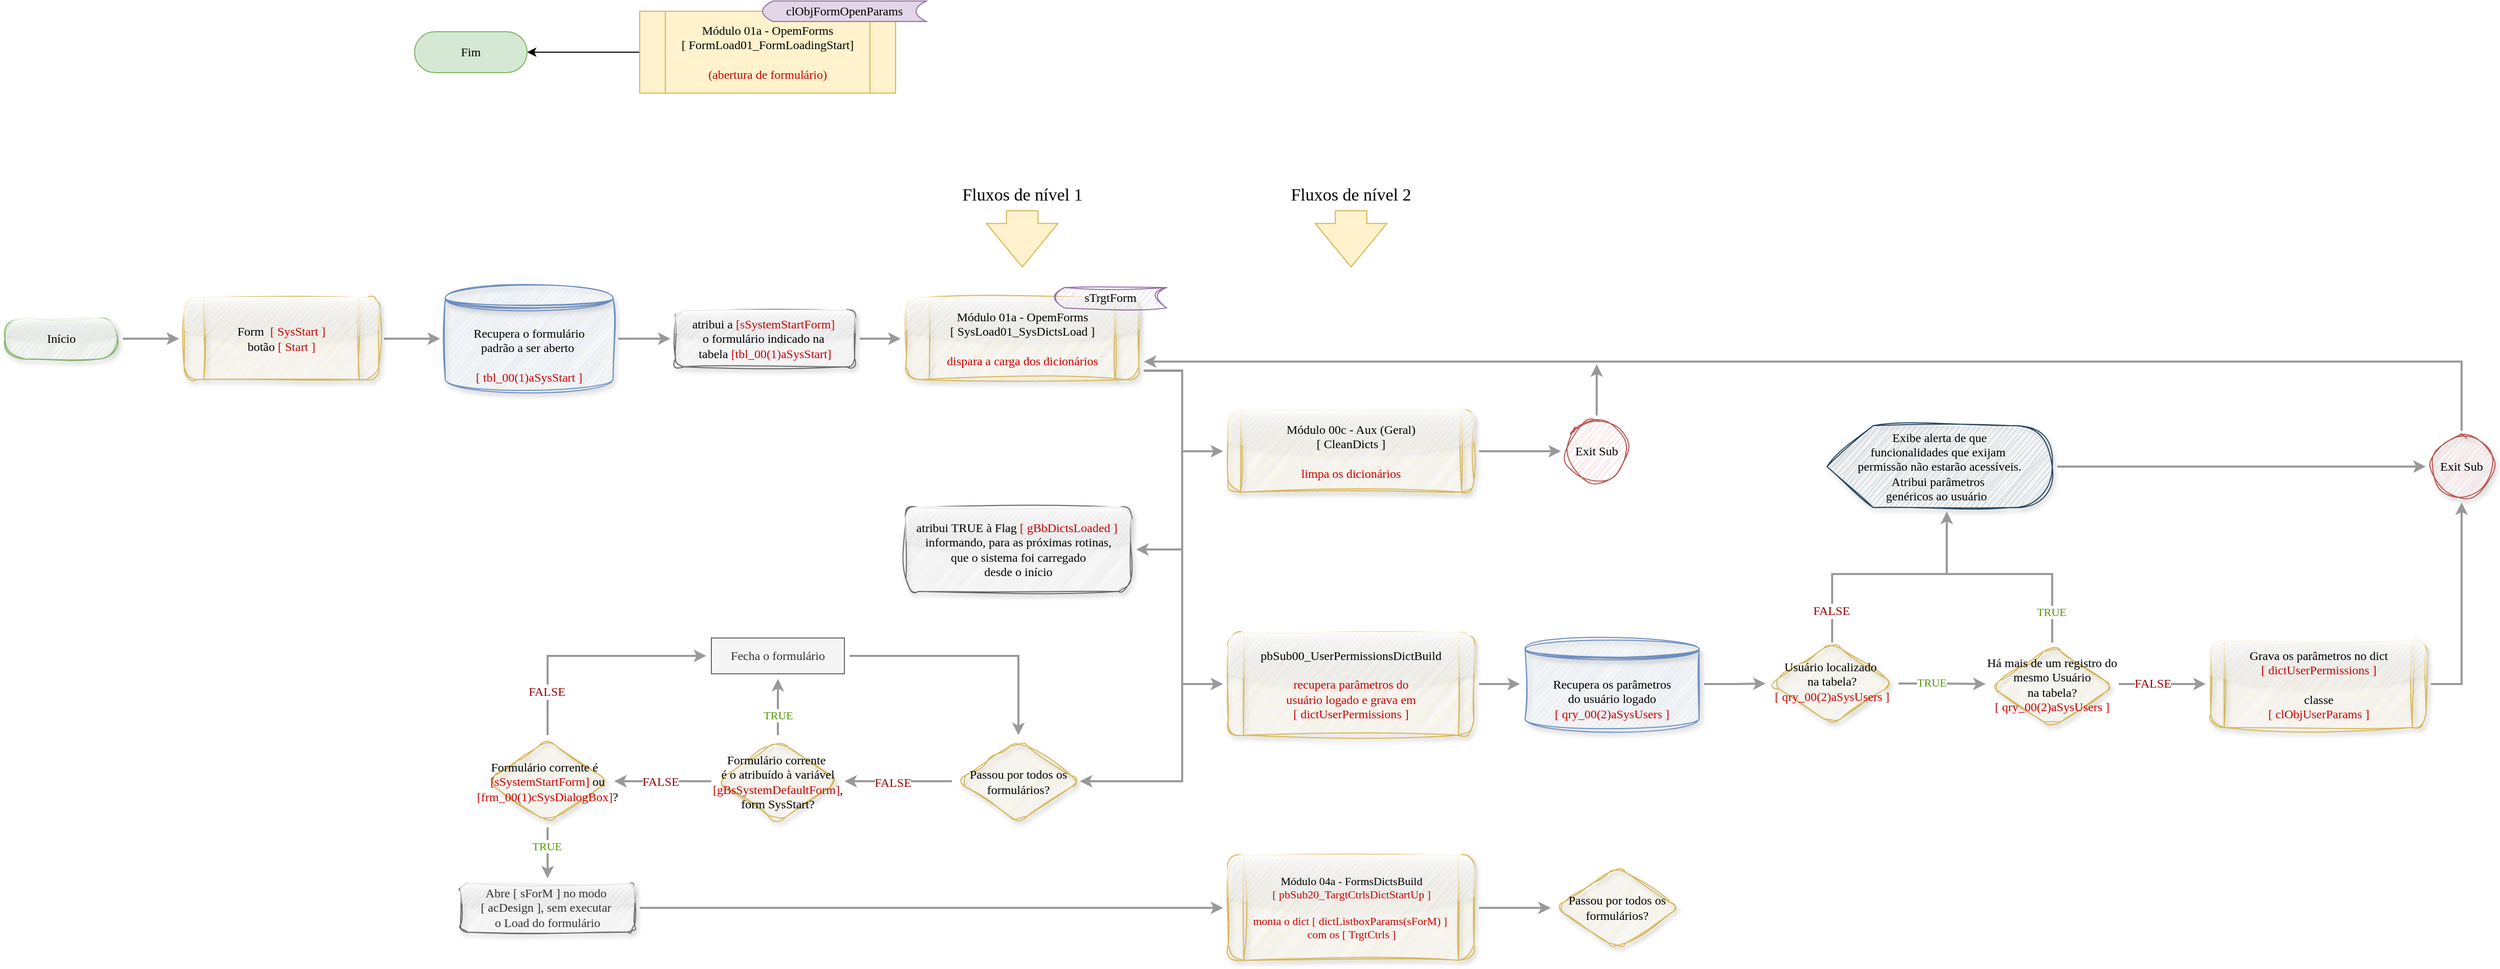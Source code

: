<mxfile version="28.1.2" pages="19">
  <diagram name="Nivel 1" id="y8T-31TiPEfbwdhs2nzB">
    <mxGraphModel dx="2577" dy="1766" grid="1" gridSize="5" guides="1" tooltips="1" connect="1" arrows="1" fold="1" page="0" pageScale="1" pageWidth="1654" pageHeight="1169" math="0" shadow="0">
      <root>
        <mxCell id="0" />
        <mxCell id="1" parent="0" />
        <mxCell id="25m7v4NM8G1MZtuoJPrX-17" value="" style="edgeStyle=orthogonalEdgeStyle;shape=connector;rounded=0;orthogonalLoop=1;jettySize=auto;html=1;strokeColor=#999999;strokeWidth=2;align=center;verticalAlign=middle;fontFamily=Helvetica;fontSize=11;fontColor=default;labelBackgroundColor=default;endArrow=classic;perimeterSpacing=5;" parent="1" source="A7nfdsgyJBGve7kNWcnr-3" target="A7nfdsgyJBGve7kNWcnr-7" edge="1">
          <mxGeometry relative="1" as="geometry" />
        </mxCell>
        <mxCell id="A7nfdsgyJBGve7kNWcnr-3" value="&lt;font&gt;Início&lt;/font&gt;" style="rounded=1;whiteSpace=wrap;html=1;arcSize=50;fillColor=#d5e8d4;strokeColor=#82b366;fontFamily=Tahoma;glass=1;shadow=1;sketch=1;curveFitting=1;jiggle=2;" parent="1" vertex="1">
          <mxGeometry x="-1310" y="-640" width="110" height="40" as="geometry" />
        </mxCell>
        <mxCell id="25m7v4NM8G1MZtuoJPrX-16" value="" style="edgeStyle=orthogonalEdgeStyle;shape=connector;rounded=0;orthogonalLoop=1;jettySize=auto;html=1;strokeColor=#999999;strokeWidth=2;align=center;verticalAlign=middle;fontFamily=Helvetica;fontSize=11;fontColor=default;labelBackgroundColor=default;endArrow=classic;perimeterSpacing=5;" parent="1" source="A7nfdsgyJBGve7kNWcnr-7" target="4gXfQl5R9vltwDg8kd6g-5" edge="1">
          <mxGeometry relative="1" as="geometry" />
        </mxCell>
        <mxCell id="A7nfdsgyJBGve7kNWcnr-7" value="&lt;font&gt;Form&amp;nbsp;&lt;/font&gt;&lt;font style=&quot;color: rgb(204, 0, 0); background-color: transparent;&quot;&gt;&amp;nbsp;&lt;/font&gt;&lt;span style=&quot;color: rgb(204, 0, 0); background-color: transparent;&quot;&gt;[ SysStart ]&lt;/span&gt;&lt;div&gt;botão&amp;nbsp;&lt;span style=&quot;color: rgb(204, 0, 0); background-color: transparent;&quot;&gt;[ Start&lt;/span&gt;&lt;span style=&quot;color: rgb(204, 0, 0); background-color: transparent;&quot;&gt;&amp;nbsp;]&lt;/span&gt;&lt;/div&gt;" style="shape=process;whiteSpace=wrap;html=1;backgroundOutline=1;fillColor=#fff2cc;strokeColor=#d6b656;fontFamily=Tahoma;rounded=1;glass=1;shadow=1;sketch=1;curveFitting=1;jiggle=2;" parent="1" vertex="1">
          <mxGeometry x="-1135" y="-660" width="190" height="80" as="geometry" />
        </mxCell>
        <mxCell id="25m7v4NM8G1MZtuoJPrX-13" style="edgeStyle=elbowEdgeStyle;shape=connector;rounded=0;orthogonalLoop=1;jettySize=auto;html=1;exitX=1;exitY=0.89;exitDx=5;exitDy=0;strokeColor=#999999;strokeWidth=2;align=center;verticalAlign=middle;fontFamily=Helvetica;fontSize=11;fontColor=default;labelBackgroundColor=default;endArrow=classic;perimeterSpacing=5;bendable=1;entryX=0;entryY=0.5;entryDx=-5;entryDy=0;entryPerimeter=0;exitPerimeter=0;" parent="1" source="ycwjB97K0l120jk2k-zV-9" target="byA2xglIgUtaeGfqXXqf-1" edge="1">
          <mxGeometry relative="1" as="geometry">
            <mxPoint x="-197.5" y="-595" as="sourcePoint" />
            <mxPoint x="-130" y="-515" as="targetPoint" />
            <Array as="points">
              <mxPoint x="-160" y="-565" />
            </Array>
          </mxGeometry>
        </mxCell>
        <mxCell id="4gXfQl5R9vltwDg8kd6g-11" style="edgeStyle=orthogonalEdgeStyle;rounded=0;orthogonalLoop=1;jettySize=auto;html=1;entryX=1;entryY=0.5;entryDx=0;entryDy=0;fontFamily=Tahoma;" parent="1" source="65LjB9ehs82ls6IEuif8-1" target="4gXfQl5R9vltwDg8kd6g-10" edge="1">
          <mxGeometry relative="1" as="geometry" />
        </mxCell>
        <mxCell id="65LjB9ehs82ls6IEuif8-1" value="&lt;div&gt;&lt;span style=&quot;background-color: transparent; color: light-dark(rgb(0, 0, 0), rgb(255, 255, 255));&quot;&gt;Módulo 01a - OpemForms&lt;/span&gt;&lt;/div&gt;&lt;div&gt;&lt;font&gt;[ FormLoad01_FormLoadingStart]&lt;/font&gt;&lt;/div&gt;&lt;div&gt;&lt;font&gt;&lt;br&gt;&lt;/font&gt;&lt;/div&gt;&lt;div&gt;&lt;font style=&quot;color: rgb(204, 0, 0);&quot;&gt;(abertura de formulário)&lt;/font&gt;&lt;/div&gt;" style="shape=process;whiteSpace=wrap;html=1;backgroundOutline=1;fillColor=#fff2cc;strokeColor=#d6b656;fontFamily=Tahoma;" parent="1" vertex="1">
          <mxGeometry x="-690" y="-940" width="250" height="80" as="geometry" />
        </mxCell>
        <mxCell id="5NLhtODsIUGOnbvi8OZK-7" value="" style="edgeStyle=orthogonalEdgeStyle;rounded=0;orthogonalLoop=1;jettySize=auto;html=1;strokeColor=#999999;strokeWidth=2;align=center;verticalAlign=middle;fontFamily=Helvetica;fontSize=11;fontColor=default;labelBackgroundColor=default;endArrow=classic;perimeterSpacing=5;" parent="1" source="4gXfQl5R9vltwDg8kd6g-5" target="5NLhtODsIUGOnbvi8OZK-6" edge="1">
          <mxGeometry relative="1" as="geometry" />
        </mxCell>
        <mxCell id="4gXfQl5R9vltwDg8kd6g-5" value="Recupera o formulário&lt;div&gt;padrão&amp;nbsp;&lt;span style=&quot;background-color: transparent; color: light-dark(rgb(0, 0, 0), rgb(255, 255, 255));&quot;&gt;a ser aberto&amp;nbsp;&lt;/span&gt;&lt;div&gt;&lt;br&gt;&lt;/div&gt;&lt;div&gt;&lt;span style=&quot;color: rgb(204, 0, 0); background-color: transparent;&quot;&gt;[ tbl_00(1)aSysStart ]&lt;/span&gt;&lt;/div&gt;&lt;/div&gt;" style="shape=datastore;whiteSpace=wrap;html=1;fillColor=#dae8fc;strokeColor=#6c8ebf;fontFamily=Tahoma;sketch=1;curveFitting=1;jiggle=2;shadow=1;" parent="1" vertex="1">
          <mxGeometry x="-880" y="-672.5" width="164" height="105" as="geometry" />
        </mxCell>
        <mxCell id="4gXfQl5R9vltwDg8kd6g-10" value="&lt;font&gt;Fim&lt;/font&gt;" style="rounded=1;whiteSpace=wrap;html=1;arcSize=50;fillColor=#d5e8d4;strokeColor=#82b366;fontFamily=Tahoma;points=[[0,0.25,0,-5,0],[0,0.5,0,-5,0],[0,0.75,0,-5,0],[0.03,0,0,0,-2],[0.03,1,0,0,2],[0.25,0,0,0,-5],[0.25,1,0,0,5],[0.5,0,0,0,-5],[0.5,1,0,0,5],[0.75,0,0,0,-5],[0.75,1,0,0,5],[0.94,0,0,0,-2],[0.94,1,0,0,2],[1,0.25,0,5,0],[1,0.5,0,5,0],[1,0.75,0,5,0]];" parent="1" vertex="1">
          <mxGeometry x="-910" y="-920" width="110" height="40" as="geometry" />
        </mxCell>
        <mxCell id="1an0KzN1Cf0jbslHmGkA-2" value="clObjFormOpenParams" style="shape=dataStorage;whiteSpace=wrap;html=1;fixedSize=1;size=10;fillColor=#e1d5e7;strokeColor=#9673a6;fontFamily=Tahoma;" parent="1" vertex="1">
          <mxGeometry x="-570" y="-950" width="160" height="20" as="geometry" />
        </mxCell>
        <mxCell id="_35oqBNCHRxELdDkNrKr-1" value="&lt;div&gt;&lt;font&gt;Fluxos de nível 1&lt;/font&gt;&lt;/div&gt;" style="text;html=1;align=center;verticalAlign=middle;whiteSpace=wrap;rounded=0;fontSize=17;fontFamily=Tahoma;noLabel=0;" parent="1" vertex="1">
          <mxGeometry x="-433.25" y="-775" width="234" height="30" as="geometry" />
        </mxCell>
        <mxCell id="eTrEDNU8JCBhvTvtpnVb-4" style="edgeStyle=orthogonalEdgeStyle;rounded=0;orthogonalLoop=1;jettySize=auto;html=1;strokeColor=#999999;strokeWidth=2;align=center;verticalAlign=middle;fontFamily=Helvetica;fontSize=11;fontColor=default;labelBackgroundColor=default;endArrow=classic;exitX=0.5;exitY=0;exitDx=0;exitDy=-5;exitPerimeter=0;" parent="1" source="eTrEDNU8JCBhvTvtpnVb-5" edge="1">
          <mxGeometry relative="1" as="geometry">
            <mxPoint x="245" y="-595" as="targetPoint" />
            <mxPoint x="325" y="-515" as="sourcePoint" />
          </mxGeometry>
        </mxCell>
        <mxCell id="eTrEDNU8JCBhvTvtpnVb-9" value="" style="edgeStyle=orthogonalEdgeStyle;rounded=0;orthogonalLoop=1;jettySize=auto;html=1;perimeterSpacing=5;strokeColor=#999999;strokeWidth=2;align=center;verticalAlign=middle;fontFamily=Helvetica;fontSize=11;fontColor=default;labelBackgroundColor=default;endArrow=classic;" parent="1" source="byA2xglIgUtaeGfqXXqf-1" target="eTrEDNU8JCBhvTvtpnVb-5" edge="1">
          <mxGeometry relative="1" as="geometry" />
        </mxCell>
        <mxCell id="byA2xglIgUtaeGfqXXqf-1" value="&lt;div&gt;&lt;font&gt;Módulo 00c - Aux (Geral)&lt;/font&gt;&lt;/div&gt;&lt;div&gt;&lt;font&gt;[ CleanDicts ]&lt;/font&gt;&lt;/div&gt;&lt;div&gt;&lt;font&gt;&lt;br&gt;&lt;/font&gt;&lt;/div&gt;&lt;div&gt;&lt;font style=&quot;color: rgb(204, 0, 0);&quot;&gt;limpa os dicionários&lt;/font&gt;&lt;/div&gt;" style="shape=process;whiteSpace=wrap;html=1;backgroundOutline=1;fillColor=#fff2cc;strokeColor=#d6b656;size=0.048;fontFamily=Tahoma;points=[[0,0,0,0,0],[0,0.25,0,0,0],[0,0.5,0,-5,0],[0,0.75,0,0,0],[0,1,0,0,0],[0.25,0,0,0,0],[0.25,1,0,0,0],[0.5,0,0,0,0],[0.5,1,0,0,0],[0.75,0,0,0,0],[0.75,1,0,0,0],[1,0,0,0,0],[1,0.25,0,0,0],[1,0.5,0,5,0],[1,0.75,0,0,0],[1,1,0,0,0]];shadow=1;rounded=1;glass=1;sketch=1;curveFitting=1;jiggle=2;" parent="1" vertex="1">
          <mxGeometry x="-115" y="-550" width="240" height="80" as="geometry" />
        </mxCell>
        <mxCell id="BLSVHnVRaaPwYiPe_UAu-2" value="" style="edgeStyle=orthogonalEdgeStyle;rounded=0;orthogonalLoop=1;jettySize=auto;html=1;strokeColor=#999999;strokeWidth=2;align=center;verticalAlign=middle;fontFamily=Helvetica;fontSize=11;fontColor=default;labelBackgroundColor=default;endArrow=classic;perimeterSpacing=5;" parent="1" source="BLSVHnVRaaPwYiPe_UAu-1" target="_VBs4Bov20MNIjqdXtsk-2" edge="1">
          <mxGeometry relative="1" as="geometry" />
        </mxCell>
        <mxCell id="BLSVHnVRaaPwYiPe_UAu-1" value="Recupera os parâmetros&lt;div&gt;do usuário&amp;nbsp;&lt;span style=&quot;background-color: transparent; color: light-dark(rgb(0, 0, 0), rgb(255, 255, 255));&quot;&gt;logado&lt;/span&gt;&lt;/div&gt;&lt;div&gt;&lt;span style=&quot;color: rgb(204, 0, 0);&quot;&gt;[ qry_00(2)aSysUsers ]&lt;/span&gt;&lt;/div&gt;" style="shape=datastore;whiteSpace=wrap;html=1;fillColor=#dae8fc;strokeColor=#6c8ebf;fontFamily=Tahoma;points=[[0,0.3,0,-5,0],[0,0.5,0,-5,0],[0,0.7,0,-5,0],[0.15,0.05,0,0,-5],[0.15,0.95,0,0,5],[0.5,0,0,0,-5],[0.5,1,0,0,5],[0.85,0.05,0,0,-5],[0.85,0.95,0,0,5],[1,0.3,0,5,0],[1,0.5,0,5,0],[1,0.7,0,5,0]];sketch=1;curveFitting=1;jiggle=2;shadow=1;" parent="1" vertex="1">
          <mxGeometry x="175" y="-327.5" width="170" height="90" as="geometry" />
        </mxCell>
        <mxCell id="bmziJXflX3VLNNYOt_PJ-2" value="" style="group" parent="1" vertex="1" connectable="0">
          <mxGeometry x="410" y="-323" width="130" height="80" as="geometry" />
        </mxCell>
        <mxCell id="_VBs4Bov20MNIjqdXtsk-2" value="" style="rhombus;whiteSpace=wrap;html=1;fontFamily=Tahoma;fillColor=#fff2cc;strokeColor=#d6b656;rounded=1;shadow=1;sketch=1;curveFitting=1;jiggle=2;" parent="bmziJXflX3VLNNYOt_PJ-2" vertex="1">
          <mxGeometry x="5" width="120" height="80" as="geometry" />
        </mxCell>
        <mxCell id="bmziJXflX3VLNNYOt_PJ-1" value="&lt;span style=&quot;font-family: Tahoma;&quot;&gt;Usuário localizado&amp;nbsp;&lt;/span&gt;&lt;div&gt;&lt;span style=&quot;font-family: Tahoma;&quot;&gt;na tabela?&lt;/span&gt;&lt;div style=&quot;font-family: Tahoma;&quot;&gt;&lt;div&gt;&lt;font style=&quot;color: rgb(204, 0, 0);&quot;&gt;[&amp;nbsp;qry_00(2)aSysUsers ]&lt;/font&gt;&lt;/div&gt;&lt;/div&gt;&lt;/div&gt;" style="rounded=0;whiteSpace=wrap;html=1;fillColor=none;strokeColor=none;" parent="bmziJXflX3VLNNYOt_PJ-2" vertex="1">
          <mxGeometry y="7.5" width="130" height="60" as="geometry" />
        </mxCell>
        <mxCell id="A9c85ni2FuUFKlXYb2Ex-1" value="Exit Sub" style="ellipse;whiteSpace=wrap;html=1;aspect=fixed;fontFamily=Tahoma;fillColor=#f8cecc;strokeColor=#b85450;points=[[0,0.5,0,-5,0],[0.05,0.05,0,0,0],[0.05,0.95,0,0,0],[0.5,0,0,0,-5],[0.5,1,0,0,5],[0.95,0.05,0,0,0],[0.95,0.95,0,0,0],[1,0.5,0,5,0]];shadow=1;sketch=1;curveFitting=1;jiggle=2;" parent="1" vertex="1">
          <mxGeometry x="1060" y="-525" width="60" height="60" as="geometry" />
        </mxCell>
        <mxCell id="A9c85ni2FuUFKlXYb2Ex-6" value="" style="edgeStyle=orthogonalEdgeStyle;rounded=0;orthogonalLoop=1;jettySize=auto;html=1;strokeColor=#999999;align=center;verticalAlign=middle;fontFamily=Helvetica;fontSize=11;fontColor=default;labelBackgroundColor=default;endArrow=classic;strokeWidth=2;perimeterSpacing=5;" parent="1" source="A9c85ni2FuUFKlXYb2Ex-2" target="A9c85ni2FuUFKlXYb2Ex-1" edge="1">
          <mxGeometry relative="1" as="geometry" />
        </mxCell>
        <mxCell id="rHx6bvX7DgfijwlRIqf3-40" style="edgeStyle=orthogonalEdgeStyle;rounded=0;orthogonalLoop=1;jettySize=auto;html=1;exitX=0;exitY=0.05;exitDx=117;exitDy=80;exitPerimeter=0;entryX=0.5;entryY=0;entryDx=0;entryDy=0;strokeColor=#999999;strokeWidth=2;align=center;verticalAlign=middle;fontFamily=Helvetica;fontSize=11;fontColor=default;labelBackgroundColor=default;endArrow=none;startArrow=classic;startFill=1;endFill=0;" parent="1" source="A9c85ni2FuUFKlXYb2Ex-2" target="_VBs4Bov20MNIjqdXtsk-2" edge="1">
          <mxGeometry relative="1" as="geometry">
            <Array as="points">
              <mxPoint x="587" y="-390" />
              <mxPoint x="475" y="-390" />
            </Array>
          </mxGeometry>
        </mxCell>
        <UserObject label="&lt;span style=&quot;color: rgb(153, 0, 0); font-family: Tahoma; font-size: 12px;&quot;&gt;FALSE&lt;/span&gt;" tooltip="" id="rHx6bvX7DgfijwlRIqf3-42">
          <mxCell style="edgeLabel;html=1;align=center;verticalAlign=middle;resizable=0;points=[];fontFamily=Helvetica;fontSize=11;fontColor=default;labelBackgroundColor=default;" parent="rHx6bvX7DgfijwlRIqf3-40" vertex="1" connectable="0">
            <mxGeometry x="0.736" y="-1" relative="1" as="geometry">
              <mxPoint as="offset" />
            </mxGeometry>
          </mxCell>
        </UserObject>
        <mxCell id="A9c85ni2FuUFKlXYb2Ex-2" value="Exibe alerta de que&lt;div&gt;funcionalidades&amp;nbsp;&lt;span style=&quot;background-color: transparent; color: light-dark(rgb(0, 0, 0), rgb(255, 255, 255));&quot;&gt;que exijam&amp;nbsp;&lt;/span&gt;&lt;/div&gt;&lt;div&gt;&lt;span style=&quot;background-color: transparent; color: light-dark(rgb(0, 0, 0), rgb(255, 255, 255));&quot;&gt;permissão não&amp;nbsp;&lt;/span&gt;&lt;span style=&quot;background-color: transparent; color: light-dark(rgb(0, 0, 0), rgb(255, 255, 255));&quot;&gt;estarão&amp;nbsp;&lt;/span&gt;&lt;span style=&quot;background-color: transparent; color: light-dark(rgb(0, 0, 0), rgb(255, 255, 255));&quot;&gt;acessíveis.&lt;/span&gt;&lt;div&gt;Atribui parâmetros&amp;nbsp;&lt;/div&gt;&lt;div&gt;genéricos ao usuário&amp;nbsp;&amp;nbsp;&lt;/div&gt;&lt;/div&gt;" style="shape=display;fillColor=#bac8d3;strokeColor=#23445d;fontFamily=Tahoma;verticalAlign=middle;textDirection=ltr;align=center;whiteSpace=wrap;html=1;points=[[0,0,0,55,-5],[0,0,0,117,-5],[0,0,0,180,-5],[0,0.05,0,55,80],[0,0.05,0,117,80],[0,0.05,0,180,80],[0,0.5,0,-5,0],[1,0.5,0,5,0]];container=0;collapsible=0;expand=1;sketch=1;curveFitting=1;jiggle=2;shadow=1;size=0.205;" parent="1" vertex="1">
          <mxGeometry x="470" y="-535" width="220" height="80" as="geometry" />
        </mxCell>
        <mxCell id="10QMt_se8G7y7hDMO_fR-1" value="" style="edgeStyle=orthogonalEdgeStyle;rounded=0;orthogonalLoop=1;jettySize=auto;html=1;strokeColor=#999999;strokeWidth=2;align=center;verticalAlign=middle;fontFamily=Helvetica;fontSize=11;fontColor=default;labelBackgroundColor=default;endArrow=classic;perimeterSpacing=5;" parent="1" source="A9c85ni2FuUFKlXYb2Ex-7" target="BLSVHnVRaaPwYiPe_UAu-1" edge="1">
          <mxGeometry relative="1" as="geometry" />
        </mxCell>
        <mxCell id="A9c85ni2FuUFKlXYb2Ex-7" value="&lt;div&gt;pbSub00_UserPermissionsDictBuild&lt;/div&gt;&lt;div&gt;&lt;font&gt;&lt;br&gt;&lt;/font&gt;&lt;/div&gt;&lt;div&gt;&lt;font style=&quot;color: rgb(204, 0, 0);&quot;&gt;recupera parâmetros do&lt;/font&gt;&lt;/div&gt;&lt;div&gt;&lt;font style=&quot;color: rgb(204, 0, 0);&quot;&gt;usuário&amp;nbsp;&lt;/font&gt;&lt;font style=&quot;background-color: transparent; color: rgb(204, 0, 0);&quot;&gt;logado e grava&amp;nbsp;&lt;/font&gt;&lt;span style=&quot;background-color: transparent; color: rgb(204, 0, 0);&quot;&gt;em&lt;/span&gt;&lt;/div&gt;&lt;div&gt;&lt;span style=&quot;color: rgb(204, 0, 0); background-color: transparent;&quot;&gt;[&amp;nbsp;dictUserPermissions ]&lt;/span&gt;&lt;/div&gt;" style="shape=process;whiteSpace=wrap;html=1;backgroundOutline=1;fillColor=#fff2cc;strokeColor=light-dark(#D6B656,#6D5100);size=0.048;fontFamily=Tahoma;points=[[0,0,0,0,0],[0,0.25,0,0,0],[0,0.5,0,-5,0],[0,0.75,0,0,0],[0,1,0,0,0],[0.25,0,0,0,0],[0.25,1,0,0,0],[0.5,0,0,0,0],[0.5,1,0,0,0],[0.75,0,0,0,0],[0.75,1,0,0,0],[1,0,0,0,0],[1,0.25,0,0,0],[1,0.5,0,0,0],[1,0.75,0,0,0],[1,1,0,0,0]];rounded=1;glass=1;shadow=1;sketch=1;curveFitting=1;jiggle=2;" parent="1" vertex="1">
          <mxGeometry x="-115" y="-332.5" width="240" height="100" as="geometry" />
        </mxCell>
        <mxCell id="10QMt_se8G7y7hDMO_fR-7" value="" style="group" parent="1" vertex="1" connectable="0">
          <mxGeometry x="625" y="-320" width="130" height="80" as="geometry" />
        </mxCell>
        <mxCell id="rHx6bvX7DgfijwlRIqf3-41" style="edgeStyle=elbowEdgeStyle;shape=connector;rounded=0;orthogonalLoop=1;jettySize=auto;html=1;strokeColor=#999999;strokeWidth=2;align=center;verticalAlign=middle;fontFamily=Helvetica;fontSize=11;fontColor=default;labelBackgroundColor=default;endArrow=none;endFill=0;" parent="10QMt_se8G7y7hDMO_fR-7" edge="1">
          <mxGeometry relative="1" as="geometry">
            <mxPoint x="-40" y="-70" as="targetPoint" />
            <mxPoint x="65" y="-3" as="sourcePoint" />
            <Array as="points">
              <mxPoint x="65" y="-33" />
            </Array>
          </mxGeometry>
        </mxCell>
        <mxCell id="rHx6bvX7DgfijwlRIqf3-43" value="&lt;span style=&quot;font-family: Tahoma;&quot;&gt;&lt;font style=&quot;color: rgb(77, 153, 0);&quot;&gt;TRUE&lt;/font&gt;&lt;/span&gt;" style="edgeLabel;html=1;align=center;verticalAlign=middle;resizable=0;points=[];fontFamily=Helvetica;fontSize=11;fontColor=default;labelBackgroundColor=default;" parent="rHx6bvX7DgfijwlRIqf3-41" vertex="1" connectable="0">
          <mxGeometry x="-0.643" y="1" relative="1" as="geometry">
            <mxPoint as="offset" />
          </mxGeometry>
        </mxCell>
        <mxCell id="10QMt_se8G7y7hDMO_fR-8" value="" style="rhombus;whiteSpace=wrap;html=1;fontFamily=Tahoma;fillColor=#fff2cc;strokeColor=#d6b656;points=[[0,0,0,0,0],[0,0.5,0,-5,0],[0,1,0,0,0],[0.5,0,0,0,-5],[0.5,1,0,0,5],[1,0,0,0,0],[1,0.5,0,5,0],[1,1,0,0,0]];shadow=1;rounded=1;sketch=1;curveFitting=1;jiggle=2;" parent="10QMt_se8G7y7hDMO_fR-7" vertex="1">
          <mxGeometry x="5" width="120" height="80" as="geometry" />
        </mxCell>
        <mxCell id="10QMt_se8G7y7hDMO_fR-9" value="&lt;span style=&quot;font-family: Tahoma;&quot;&gt;Há mais de um registro do mesmo Usuário&lt;/span&gt;&lt;div&gt;&lt;span style=&quot;font-family: Tahoma;&quot;&gt;na tabela?&lt;/span&gt;&lt;div style=&quot;font-family: Tahoma;&quot;&gt;&lt;div&gt;&lt;font style=&quot;color: rgb(204, 0, 0);&quot;&gt;[&amp;nbsp;qry_00(2)aSysUsers ]&lt;/font&gt;&lt;/div&gt;&lt;/div&gt;&lt;/div&gt;" style="rounded=0;whiteSpace=wrap;html=1;fillColor=none;strokeColor=none;labelPadding=0;" parent="10QMt_se8G7y7hDMO_fR-7" vertex="1">
          <mxGeometry y="7.5" width="130" height="60" as="geometry" />
        </mxCell>
        <mxCell id="25m7v4NM8G1MZtuoJPrX-21" value="" style="edgeStyle=orthogonalEdgeStyle;shape=connector;rounded=0;orthogonalLoop=1;jettySize=auto;html=1;strokeColor=#999999;strokeWidth=2;align=center;verticalAlign=middle;fontFamily=Helvetica;fontSize=11;fontColor=default;labelBackgroundColor=default;endArrow=classic;perimeterSpacing=5;entryX=0;entryY=0.5;entryDx=0;entryDy=0;" parent="1" source="_VBs4Bov20MNIjqdXtsk-2" target="10QMt_se8G7y7hDMO_fR-9" edge="1">
          <mxGeometry relative="1" as="geometry">
            <mxPoint x="497.5" y="-203" as="targetPoint" />
          </mxGeometry>
        </mxCell>
        <mxCell id="eTrEDNU8JCBhvTvtpnVb-16" value="&lt;span style=&quot;font-family: Tahoma;&quot;&gt;&lt;font style=&quot;color: rgb(77, 153, 0);&quot;&gt;TRUE&lt;/font&gt;&lt;/span&gt;" style="edgeLabel;html=1;align=center;verticalAlign=middle;resizable=0;points=[];" parent="25m7v4NM8G1MZtuoJPrX-21" vertex="1" connectable="0">
          <mxGeometry x="-0.253" y="1" relative="1" as="geometry">
            <mxPoint as="offset" />
          </mxGeometry>
        </mxCell>
        <mxCell id="ycwjB97K0l120jk2k-zV-11" style="edgeStyle=elbowEdgeStyle;rounded=0;orthogonalLoop=1;jettySize=auto;html=1;entryX=0;entryY=0.5;entryDx=-5;entryDy=0;entryPerimeter=0;strokeColor=#999999;strokeWidth=2;align=center;verticalAlign=middle;fontFamily=Helvetica;fontSize=11;fontColor=default;labelBackgroundColor=default;endArrow=classic;exitX=1;exitY=0.89;exitDx=5;exitDy=0;exitPerimeter=0;" parent="1" source="ycwjB97K0l120jk2k-zV-9" target="A9c85ni2FuUFKlXYb2Ex-7" edge="1">
          <mxGeometry relative="1" as="geometry">
            <mxPoint x="-190" y="-555" as="sourcePoint" />
            <mxPoint x="-245" y="-61.2" as="targetPoint" />
            <Array as="points">
              <mxPoint x="-160" y="-480" />
            </Array>
          </mxGeometry>
        </mxCell>
        <mxCell id="eTrEDNU8JCBhvTvtpnVb-2" style="edgeStyle=orthogonalEdgeStyle;rounded=0;orthogonalLoop=1;jettySize=auto;html=1;exitX=1;exitY=0.78;exitDx=5;exitDy=0;exitPerimeter=0;entryX=0.5;entryY=0;entryDx=0;entryDy=-5;entryPerimeter=0;startArrow=classic;startFill=1;endArrow=none;endFill=0;strokeColor=#999999;strokeWidth=2;align=center;verticalAlign=middle;fontFamily=Helvetica;fontSize=11;fontColor=default;labelBackgroundColor=default;" parent="1" source="ycwjB97K0l120jk2k-zV-9" target="A9c85ni2FuUFKlXYb2Ex-1" edge="1">
          <mxGeometry relative="1" as="geometry">
            <mxPoint x="635" y="-475" as="targetPoint" />
          </mxGeometry>
        </mxCell>
        <mxCell id="eTrEDNU8JCBhvTvtpnVb-5" value="Exit Sub" style="ellipse;whiteSpace=wrap;html=1;aspect=fixed;fontFamily=Tahoma;fillColor=#f8cecc;strokeColor=#b85450;points=[[0,0.5,0,-5,0],[0.05,0.05,0,0,0],[0.05,0.95,0,0,0],[0.5,0,0,0,-5],[0.5,1,0,0,5],[0.95,0.05,0,0,0],[0.95,0.95,0,0,0],[1,0.5,0,5,0]];sketch=1;curveFitting=1;jiggle=2;" parent="1" vertex="1">
          <mxGeometry x="215" y="-540" width="60" height="60" as="geometry" />
        </mxCell>
        <mxCell id="eTrEDNU8JCBhvTvtpnVb-17" value="&lt;div&gt;Grava os parâmetros no dict&lt;/div&gt;&lt;div&gt;&lt;span style=&quot;color: rgb(204, 0, 0); background-color: transparent;&quot;&gt;[&amp;nbsp;dictUserPermissions ]&lt;/span&gt;&lt;/div&gt;&lt;div&gt;&lt;br&gt;&lt;/div&gt;&lt;div&gt;classe&lt;/div&gt;&lt;div&gt;&lt;span style=&quot;color: rgb(204, 0, 0); background-color: transparent;&quot;&gt;[ clObjUserParams ]&lt;/span&gt;&lt;/div&gt;" style="shape=process;whiteSpace=wrap;html=1;backgroundOutline=1;fillColor=#fff2cc;strokeColor=light-dark(#D6B656,#6D5100);size=0.048;fontFamily=Tahoma;points=[[0,0,0,0,0],[0,0.25,0,0,0],[0,0.5,0,-5,0],[0,0.75,0,0,0],[0,1,0,0,0],[0.25,0,0,0,0],[0.25,1,0,0,0],[0.5,0,0,0,-5],[0.5,1,0,0,0],[0.75,0,0,0,0],[0.75,1,0,0,0],[1,0,0,0,0],[1,0.25,0,0,0],[1,0.5,0,5,0],[1,0.75,0,0,0],[1,1,0,0,0]];rounded=1;glass=1;shadow=1;sketch=1;curveFitting=1;jiggle=2;" parent="1" vertex="1">
          <mxGeometry x="845" y="-325" width="210" height="85" as="geometry" />
        </mxCell>
        <mxCell id="eTrEDNU8JCBhvTvtpnVb-21" value="" style="edgeStyle=elbowEdgeStyle;rounded=0;orthogonalLoop=1;jettySize=auto;html=1;entryX=0;entryY=0.5;entryDx=-5;entryDy=0;entryPerimeter=0;exitX=1;exitY=0.5;exitDx=0;exitDy=0;strokeColor=#999999;strokeWidth=2;align=center;verticalAlign=middle;fontFamily=Helvetica;fontSize=11;fontColor=default;labelBackgroundColor=default;endArrow=classic;" parent="1" source="10QMt_se8G7y7hDMO_fR-9" target="eTrEDNU8JCBhvTvtpnVb-17" edge="1">
          <mxGeometry relative="1" as="geometry">
            <mxPoint x="490" y="-88" as="sourcePoint" />
            <mxPoint x="495" y="-48" as="targetPoint" />
          </mxGeometry>
        </mxCell>
        <mxCell id="eTrEDNU8JCBhvTvtpnVb-23" value="&lt;span style=&quot;color: rgb(153, 0, 0); font-family: Tahoma; font-size: 12px;&quot;&gt;FALSE&lt;/span&gt;" style="edgeLabel;html=1;align=center;verticalAlign=middle;resizable=0;points=[];labelBackgroundColor=default;spacing=2;" parent="eTrEDNU8JCBhvTvtpnVb-21" vertex="1" connectable="0">
          <mxGeometry x="-0.218" y="1" relative="1" as="geometry">
            <mxPoint as="offset" />
          </mxGeometry>
        </mxCell>
        <mxCell id="eTrEDNU8JCBhvTvtpnVb-26" style="edgeStyle=orthogonalEdgeStyle;rounded=0;orthogonalLoop=1;jettySize=auto;html=1;entryX=0.5;entryY=1;entryDx=0;entryDy=5;entryPerimeter=0;exitX=1;exitY=0.5;exitDx=5;exitDy=0;exitPerimeter=0;strokeColor=#999999;strokeWidth=2;align=center;verticalAlign=middle;fontFamily=Helvetica;fontSize=11;fontColor=default;labelBackgroundColor=default;endArrow=classic;" parent="1" source="eTrEDNU8JCBhvTvtpnVb-17" target="A9c85ni2FuUFKlXYb2Ex-1" edge="1">
          <mxGeometry relative="1" as="geometry">
            <mxPoint x="1265" y="-319.5" as="sourcePoint" />
          </mxGeometry>
        </mxCell>
        <mxCell id="bND-MiPQgjNI9ZS5DUnw-2" value="&lt;div&gt;&lt;font&gt;Fluxos de nível 2&lt;/font&gt;&lt;/div&gt;" style="text;html=1;align=center;verticalAlign=middle;whiteSpace=wrap;rounded=0;fontSize=17;fontFamily=Tahoma;noLabel=0;" parent="1" vertex="1">
          <mxGeometry x="-112" y="-775" width="234" height="30" as="geometry" />
        </mxCell>
        <mxCell id="9OuZUQQa232mx3A4j1oR-31" style="edgeStyle=orthogonalEdgeStyle;shape=connector;rounded=0;orthogonalLoop=1;jettySize=auto;html=1;strokeColor=#999999;strokeWidth=2;align=center;verticalAlign=middle;fontFamily=Helvetica;fontSize=11;fontColor=default;labelBackgroundColor=default;endArrow=classic;perimeterSpacing=5;" edge="1" parent="1" source="gUnRAAD5KCZ0XP0aaepB-1" target="bND-MiPQgjNI9ZS5DUnw-4">
          <mxGeometry relative="1" as="geometry" />
        </mxCell>
        <mxCell id="9OuZUQQa232mx3A4j1oR-33" style="edgeStyle=orthogonalEdgeStyle;shape=connector;rounded=0;orthogonalLoop=1;jettySize=auto;html=1;strokeColor=#999999;strokeWidth=2;align=center;verticalAlign=middle;fontFamily=Helvetica;fontSize=11;fontColor=default;labelBackgroundColor=default;endArrow=none;startArrow=classic;startFill=1;endFill=0;perimeterSpacing=5;" edge="1" parent="1" source="gUnRAAD5KCZ0XP0aaepB-1" target="bND-MiPQgjNI9ZS5DUnw-10">
          <mxGeometry relative="1" as="geometry" />
        </mxCell>
        <mxCell id="9OuZUQQa232mx3A4j1oR-34" value="&lt;span style=&quot;color: rgb(153, 0, 0); font-family: Tahoma; font-size: 12px;&quot;&gt;FALSE&lt;/span&gt;" style="edgeLabel;html=1;align=center;verticalAlign=middle;resizable=0;points=[];fontFamily=Helvetica;fontSize=11;fontColor=default;labelBackgroundColor=default;" vertex="1" connectable="0" parent="9OuZUQQa232mx3A4j1oR-33">
          <mxGeometry x="0.632" y="-1" relative="1" as="geometry">
            <mxPoint as="offset" />
          </mxGeometry>
        </mxCell>
        <mxCell id="gUnRAAD5KCZ0XP0aaepB-1" value="Fecha o formulário" style="rounded=0;whiteSpace=wrap;html=1;fillColor=#f5f5f5;fontColor=#333333;strokeColor=#666666;fontFamily=Tahoma;points=[[0,0,0,-5,0],[0,0.26,0,-5,0],[0,0.5,0,-5,0],[0,0.75,0,-5,0],[0,1,0,-5,0],[0.25,0,0,0,-5],[0.25,1,0,0,5],[0.5,0,0,0,-5],[0.5,1,0,0,5],[0.75,0,0,0,-5],[0.75,1,0,0,5],[1,0,0,5,0],[1,0.26,0,5,0],[1,0.5,0,5,0],[1,0.75,0,5,0],[1,1,0,5,0]];" parent="1" vertex="1">
          <mxGeometry x="-620" y="-327.5" width="130" height="35" as="geometry" />
        </mxCell>
        <mxCell id="9OuZUQQa232mx3A4j1oR-41" style="edgeStyle=orthogonalEdgeStyle;shape=connector;rounded=0;orthogonalLoop=1;jettySize=auto;html=1;strokeColor=#999999;strokeWidth=2;align=center;verticalAlign=middle;fontFamily=Helvetica;fontSize=11;fontColor=default;labelBackgroundColor=default;endArrow=classic;perimeterSpacing=5;" edge="1" parent="1" source="Q_op2-5S3BvIQwTPdKwE-1" target="9OuZUQQa232mx3A4j1oR-17">
          <mxGeometry relative="1" as="geometry" />
        </mxCell>
        <mxCell id="Q_op2-5S3BvIQwTPdKwE-1" value="Abre [ sForM ] no modo&amp;nbsp;&lt;div&gt;[ acDesign ], sem executar&amp;nbsp;&lt;/div&gt;&lt;div&gt;o Load do formulário&lt;/div&gt;" style="rounded=1;whiteSpace=wrap;html=1;fillColor=#f5f5f5;fontColor=#333333;strokeColor=#666666;fontFamily=Tahoma;glass=1;shadow=1;sketch=1;curveFitting=1;jiggle=2;" parent="1" vertex="1">
          <mxGeometry x="-865" y="-87.5" width="170.01" height="47.5" as="geometry" />
        </mxCell>
        <mxCell id="9OuZUQQa232mx3A4j1oR-42" style="edgeStyle=elbowEdgeStyle;shape=connector;rounded=0;orthogonalLoop=1;jettySize=auto;html=1;exitX=1;exitY=0.89;exitDx=5;exitDy=0;exitPerimeter=0;strokeColor=#999999;strokeWidth=2;align=center;verticalAlign=middle;fontFamily=Helvetica;fontSize=11;fontColor=default;labelBackgroundColor=default;endArrow=classic;" edge="1" parent="1" source="ycwjB97K0l120jk2k-zV-9" target="bND-MiPQgjNI9ZS5DUnw-4">
          <mxGeometry relative="1" as="geometry">
            <mxPoint x="-160" y="-150" as="targetPoint" />
            <Array as="points">
              <mxPoint x="-160" y="-335" />
            </Array>
          </mxGeometry>
        </mxCell>
        <mxCell id="ycwjB97K0l120jk2k-zV-9" value="&lt;div&gt;&lt;span style=&quot;background-color: transparent; color: light-dark(rgb(0, 0, 0), rgb(255, 255, 255));&quot;&gt;Módulo 01a - OpemForms&lt;/span&gt;&lt;/div&gt;&lt;div&gt;&lt;font&gt;[ SysLoad01_SysDictsLoad ]&lt;/font&gt;&lt;/div&gt;&lt;div&gt;&lt;font&gt;&lt;br&gt;&lt;/font&gt;&lt;/div&gt;&lt;div&gt;&lt;font style=&quot;color: rgb(204, 0, 0);&quot;&gt;dispara a carga dos dicionários&lt;/font&gt;&lt;/div&gt;" style="shape=process;whiteSpace=wrap;html=1;backgroundOutline=1;fillColor=#fff2cc;strokeColor=#d6b656;fontFamily=Tahoma;points=[[0,0.11,0,-5,0],[0,0.22,0,-5,0],[0,0.33,0,-5,0],[0,0.44,0,-5,0],[0,0.56,0,-5,0],[0,0.67,0,-5,0],[0,0.78,0,-5,0],[0,0.89,0,-5,0],[0.25,0,0,0,-5],[0.25,1,0,0,5],[0.5,0,0,0,-5],[0.5,1,0,0,5],[0.75,0,0,0,-5],[0.75,1,0,0,5],[1,0.11,0,6,0],[1,0.22,0,5,0],[1,0.33,0,5,0],[1,0.44,0,5,0],[1,0.56,0,5,0],[1,0.67,0,5,0],[1,0.78,0,5,0],[1,0.89,0,5,0]];rounded=1;glass=1;shadow=1;sketch=1;curveFitting=1;jiggle=2;" parent="1" vertex="1">
          <mxGeometry x="-430" y="-660" width="227.5" height="80" as="geometry" />
        </mxCell>
        <mxCell id="1an0KzN1Cf0jbslHmGkA-1" value="sTrgtForm" style="shape=dataStorage;whiteSpace=wrap;html=1;fixedSize=1;size=10;fillColor=#e1d5e7;strokeColor=#9673a6;fontFamily=Tahoma;sketch=1;curveFitting=1;jiggle=2;" parent="1" vertex="1">
          <mxGeometry x="-285" y="-670" width="110" height="20" as="geometry" />
        </mxCell>
        <mxCell id="5NLhtODsIUGOnbvi8OZK-9" value="" style="edgeStyle=orthogonalEdgeStyle;rounded=0;orthogonalLoop=1;jettySize=auto;html=1;strokeColor=#999999;strokeWidth=2;align=center;verticalAlign=middle;fontFamily=Helvetica;fontSize=11;fontColor=default;labelBackgroundColor=default;endArrow=classic;perimeterSpacing=5;" parent="1" source="5NLhtODsIUGOnbvi8OZK-6" target="ycwjB97K0l120jk2k-zV-9" edge="1">
          <mxGeometry relative="1" as="geometry" />
        </mxCell>
        <mxCell id="5NLhtODsIUGOnbvi8OZK-6" value="&lt;div style=&quot;color: rgb(0, 0, 0);&quot;&gt;&lt;span style=&quot;background-color: transparent;&quot;&gt;atribui a&amp;nbsp;&lt;/span&gt;&lt;span style=&quot;background-color: transparent; color: light-dark(rgb(0, 0, 0), rgb(255, 255, 255));&quot;&gt;&lt;font color=&quot;#cc0000&quot;&gt;[sSystemStartForm]&lt;/font&gt;&lt;/span&gt;&lt;span style=&quot;background-color: transparent; color: light-dark(rgb(0, 0, 0), rgb(255, 255, 255));&quot;&gt;&amp;nbsp;&lt;/span&gt;&lt;/div&gt;&lt;div style=&quot;color: rgb(0, 0, 0);&quot;&gt;&lt;span style=&quot;background-color: transparent;&quot;&gt;o formulário indicado na&amp;nbsp;&lt;/span&gt;&lt;/div&gt;&lt;div style=&quot;color: rgb(0, 0, 0);&quot;&gt;&lt;span style=&quot;background-color: transparent;&quot;&gt;tabela&amp;nbsp;&lt;/span&gt;&lt;span style=&quot;background-color: transparent; color: rgb(204, 0, 0);&quot;&gt;[tbl_00(1)aSysStart]&lt;/span&gt;&lt;/div&gt;" style="rounded=1;whiteSpace=wrap;html=1;fillColor=#f5f5f5;fontColor=#333333;strokeColor=#666666;fontFamily=Tahoma;points=[[0,0,0,-5,0],[0,0.26,0,-5,0],[0,0.5,0,-5,0],[0,0.75,0,-5,0],[0,1,0,-5,0],[0.25,0,0,0,-5],[0.25,1,0,0,5],[0.5,0,0,0,-5],[0.5,1,0,0,5],[0.75,0,0,0,-5],[0.75,1,0,0,5],[1,0,0,5,0],[1,0.26,0,5,0],[1,0.5,0,5,0],[1,0.75,0,5,0],[1,1,0,5,0]];glass=1;shadow=1;sketch=1;curveFitting=1;jiggle=2;" parent="1" vertex="1">
          <mxGeometry x="-655" y="-647.5" width="175" height="55" as="geometry" />
        </mxCell>
        <mxCell id="5NLhtODsIUGOnbvi8OZK-10" value="&lt;div style=&quot;color: rgb(0, 0, 0);&quot;&gt;&lt;span style=&quot;background-color: transparent;&quot;&gt;atribui TRUE à Flag&amp;nbsp;&lt;/span&gt;&lt;span style=&quot;color: light-dark(rgb(0, 0, 0), rgb(255, 255, 255)); background-color: transparent;&quot;&gt;&lt;font color=&quot;#cc0000&quot;&gt;[ gBbDictsLoaded ]&lt;/font&gt;&lt;/span&gt;&lt;span style=&quot;color: light-dark(rgb(0, 0, 0), rgb(255, 255, 255)); background-color: transparent;&quot;&gt;&amp;nbsp;&lt;/span&gt;&lt;/div&gt;&lt;div style=&quot;color: rgb(0, 0, 0);&quot;&gt;informando, para as&amp;nbsp;&lt;span style=&quot;background-color: transparent;&quot;&gt;próximas&amp;nbsp;&lt;/span&gt;&lt;span style=&quot;background-color: transparent;&quot;&gt;rotinas,&lt;/span&gt;&lt;/div&gt;&lt;div style=&quot;color: rgb(0, 0, 0);&quot;&gt;&lt;span style=&quot;background-color: transparent;&quot;&gt;&amp;nbsp;&lt;/span&gt;&lt;span style=&quot;background-color: transparent;&quot;&gt;que o sistema foi&amp;nbsp;&lt;/span&gt;&lt;span style=&quot;background-color: transparent;&quot;&gt;carregado&amp;nbsp;&lt;/span&gt;&lt;/div&gt;&lt;div style=&quot;color: rgb(0, 0, 0);&quot;&gt;&lt;span style=&quot;background-color: transparent;&quot;&gt;desde o início&lt;/span&gt;&lt;/div&gt;" style="rounded=1;whiteSpace=wrap;html=1;fillColor=#f5f5f5;fontColor=#333333;strokeColor=#666666;fontFamily=Tahoma;points=[[0,0,0,-5,0],[0,0.26,0,-5,0],[0,0.5,0,-5,0],[0,0.75,0,-5,0],[0,1,0,-5,0],[0.25,0,0,0,-5],[0.25,1,0,0,5],[0.5,0,0,0,-5],[0.5,1,0,0,5],[0.75,0,0,0,-5],[0.75,1,0,0,5],[1,0,0,5,0],[1,0.26,0,5,0],[1,0.5,0,5,0],[1,0.75,0,5,0],[1,1,0,5,0]];glass=1;shadow=1;sketch=1;curveFitting=1;jiggle=2;" parent="1" vertex="1">
          <mxGeometry x="-430" y="-455" width="220" height="82.05" as="geometry" />
        </mxCell>
        <mxCell id="5NLhtODsIUGOnbvi8OZK-11" style="edgeStyle=elbowEdgeStyle;rounded=0;orthogonalLoop=1;jettySize=auto;html=1;strokeColor=#999999;strokeWidth=2;align=center;verticalAlign=middle;fontFamily=Helvetica;fontSize=11;fontColor=default;labelBackgroundColor=default;endArrow=classic;exitX=1;exitY=0.89;exitDx=5;exitDy=0;exitPerimeter=0;perimeterSpacing=5;" parent="1" source="ycwjB97K0l120jk2k-zV-9" target="5NLhtODsIUGOnbvi8OZK-10" edge="1">
          <mxGeometry relative="1" as="geometry">
            <mxPoint x="-289.5" y="-535.2" as="sourcePoint" />
            <mxPoint x="-197" y="-385" as="targetPoint" />
            <Array as="points">
              <mxPoint x="-160" y="-495" />
            </Array>
          </mxGeometry>
        </mxCell>
        <mxCell id="rHx6bvX7DgfijwlRIqf3-45" value="" style="html=1;shadow=0;dashed=0;align=center;verticalAlign=middle;shape=mxgraph.arrows2.arrow;dy=0.56;dx=42.67;direction=south;notch=0;fontFamily=Helvetica;fontSize=11;labelBackgroundColor=default;fillColor=#fff2cc;strokeColor=#d6b656;" parent="1" vertex="1">
          <mxGeometry x="-30" y="-745" width="70" height="55" as="geometry" />
        </mxCell>
        <mxCell id="rHx6bvX7DgfijwlRIqf3-46" value="" style="html=1;shadow=0;dashed=0;align=center;verticalAlign=middle;shape=mxgraph.arrows2.arrow;dy=0.56;dx=42.67;direction=south;notch=0;fontFamily=Helvetica;fontSize=11;labelBackgroundColor=default;fillColor=#fff2cc;strokeColor=#d6b656;" parent="1" vertex="1">
          <mxGeometry x="-351.25" y="-745" width="70" height="55" as="geometry" />
        </mxCell>
        <mxCell id="rHx6bvX7DgfijwlRIqf3-49" style="edgeStyle=orthogonalEdgeStyle;shape=connector;rounded=0;orthogonalLoop=1;jettySize=auto;html=1;exitX=0.5;exitY=1;exitDx=0;exitDy=0;strokeColor=#999999;strokeWidth=2;align=center;verticalAlign=middle;fontFamily=Helvetica;fontSize=11;fontColor=default;labelBackgroundColor=default;endArrow=classic;" parent="1" edge="1">
          <mxGeometry relative="1" as="geometry">
            <mxPoint x="-365" y="-155" as="sourcePoint" />
            <mxPoint x="-365" y="-155" as="targetPoint" />
          </mxGeometry>
        </mxCell>
        <mxCell id="rHx6bvX7DgfijwlRIqf3-55" value="" style="group" parent="1" vertex="1" connectable="0">
          <mxGeometry x="-380" y="-227.5" width="120" height="80" as="geometry" />
        </mxCell>
        <mxCell id="bND-MiPQgjNI9ZS5DUnw-4" value="" style="rhombus;whiteSpace=wrap;html=1;fontFamily=Tahoma;fillColor=#fff2cc;strokeColor=#d6b656;points=[[0,0,0,0,0],[0,0.5,0,-5,0],[0,1,0,0,0],[0.5,0,0,0,-5],[0.5,1,0,0,5],[1,0,0,0,0],[1,0.5,0,5,0],[1,1,0,0,0]];rounded=1;shadow=1;sketch=1;curveFitting=1;jiggle=2;" parent="rHx6bvX7DgfijwlRIqf3-55" vertex="1">
          <mxGeometry width="120" height="80" as="geometry" />
        </mxCell>
        <mxCell id="rHx6bvX7DgfijwlRIqf3-54" value="&lt;div style=&quot;font-family: Tahoma;&quot;&gt;Passou por todos os formulários&lt;span style=&quot;background-color: transparent; color: light-dark(rgb(0, 0, 0), rgb(255, 255, 255));&quot;&gt;?&lt;/span&gt;&lt;/div&gt;" style="rounded=0;whiteSpace=wrap;html=1;fillColor=none;strokeColor=none;labelPadding=0;" parent="rHx6bvX7DgfijwlRIqf3-55" vertex="1">
          <mxGeometry y="20" width="120" height="40" as="geometry" />
        </mxCell>
        <mxCell id="GNdaHmSXI8TYCQw6l7xH-10" value="" style="group;fontFamily=Helvetica;fontSize=11;fontColor=default;labelBackgroundColor=default;rotation=180;imageAlign=center;perimeter=ellipsePerimeter;" parent="1" vertex="1" connectable="0">
          <mxGeometry x="-615" y="-232.5" width="150" height="85" as="geometry" />
        </mxCell>
        <mxCell id="GNdaHmSXI8TYCQw6l7xH-25" value="" style="group" parent="GNdaHmSXI8TYCQw6l7xH-10" vertex="1" connectable="0">
          <mxGeometry x="-10" y="5" width="140" height="80" as="geometry" />
        </mxCell>
        <mxCell id="GNdaHmSXI8TYCQw6l7xH-11" value="" style="rhombus;whiteSpace=wrap;html=1;fontFamily=Tahoma;fillColor=#fff2cc;strokeColor=#d6b656;points=[[0,0,0,0,0],[0,0.5,0,-5,0],[0,1,0,0,0],[0.5,0,0,0,-5],[0.5,1,0,0,6],[1,0,0,0,0],[1,0.5,0,5,0],[1,1,0,0,0]];shadow=1;rounded=1;sketch=1;curveFitting=1;jiggle=2;fontSize=11;fontColor=default;labelBackgroundColor=default;arcSize=23;" parent="GNdaHmSXI8TYCQw6l7xH-25" vertex="1">
          <mxGeometry x="10" width="120" height="80" as="geometry" />
        </mxCell>
        <mxCell id="GNdaHmSXI8TYCQw6l7xH-24" value="&lt;div style=&quot;font-size: 12px; font-family: Tahoma; color: rgb(0, 0, 0);&quot;&gt;Formulário corrente&amp;nbsp;&lt;/div&gt;&lt;div style=&quot;font-size: 12px; font-family: Tahoma; color: rgb(0, 0, 0);&quot;&gt;é o&amp;nbsp;&lt;span style=&quot;color: light-dark(rgb(0, 0, 0), rgb(255, 255, 255));&quot;&gt;atribuído à variável&lt;/span&gt;&lt;/div&gt;&lt;div style=&quot;font-size: 12px; font-family: Tahoma; color: rgb(0, 0, 0);&quot;&gt;&lt;span style=&quot;color: rgb(204, 0, 0);&quot;&gt;[gBsSystemDefaultForm]&lt;/span&gt;&lt;span style=&quot;color: light-dark(rgb(0, 0, 0), rgb(255, 255, 255));&quot;&gt;, form SysStart?&lt;/span&gt;&lt;/div&gt;" style="rounded=0;whiteSpace=wrap;html=1;fontFamily=Helvetica;fontSize=11;fontColor=default;labelBackgroundColor=none;strokeColor=none;fillColor=none;" parent="GNdaHmSXI8TYCQw6l7xH-25" vertex="1">
          <mxGeometry y="10" width="140" height="60" as="geometry" />
        </mxCell>
        <mxCell id="9OuZUQQa232mx3A4j1oR-35" style="edgeStyle=orthogonalEdgeStyle;shape=connector;rounded=0;orthogonalLoop=1;jettySize=auto;html=1;strokeColor=#999999;strokeWidth=2;align=center;verticalAlign=middle;fontFamily=Helvetica;fontSize=11;fontColor=default;labelBackgroundColor=default;endArrow=none;perimeterSpacing=5;startArrow=classic;startFill=1;endFill=0;" edge="1" parent="1" source="bND-MiPQgjNI9ZS5DUnw-10" target="GNdaHmSXI8TYCQw6l7xH-11">
          <mxGeometry relative="1" as="geometry" />
        </mxCell>
        <mxCell id="9OuZUQQa232mx3A4j1oR-37" value="&lt;span style=&quot;color: rgb(153, 0, 0); font-family: Tahoma; font-size: 12px;&quot;&gt;FALSE&lt;/span&gt;" style="edgeLabel;html=1;align=center;verticalAlign=middle;resizable=0;points=[];fontFamily=Helvetica;fontSize=11;fontColor=default;labelBackgroundColor=default;" vertex="1" connectable="0" parent="9OuZUQQa232mx3A4j1oR-35">
          <mxGeometry x="-0.056" relative="1" as="geometry">
            <mxPoint as="offset" />
          </mxGeometry>
        </mxCell>
        <mxCell id="9OuZUQQa232mx3A4j1oR-40" style="edgeStyle=orthogonalEdgeStyle;shape=connector;rounded=0;orthogonalLoop=1;jettySize=auto;html=1;strokeColor=#999999;strokeWidth=2;align=center;verticalAlign=middle;fontFamily=Helvetica;fontSize=11;fontColor=default;labelBackgroundColor=default;endArrow=classic;perimeterSpacing=5;" edge="1" parent="1" source="bND-MiPQgjNI9ZS5DUnw-10" target="Q_op2-5S3BvIQwTPdKwE-1">
          <mxGeometry relative="1" as="geometry" />
        </mxCell>
        <mxCell id="9OuZUQQa232mx3A4j1oR-43" value="&lt;span style=&quot;color: rgb(77, 153, 0); font-family: Tahoma;&quot;&gt;TRUE&lt;/span&gt;" style="edgeLabel;html=1;align=center;verticalAlign=middle;resizable=0;points=[];fontFamily=Helvetica;fontSize=11;fontColor=default;labelBackgroundColor=default;" vertex="1" connectable="0" parent="9OuZUQQa232mx3A4j1oR-40">
          <mxGeometry x="-0.266" y="-1" relative="1" as="geometry">
            <mxPoint as="offset" />
          </mxGeometry>
        </mxCell>
        <mxCell id="bND-MiPQgjNI9ZS5DUnw-10" value="" style="rhombus;whiteSpace=wrap;html=1;fontFamily=Tahoma;fillColor=#fff2cc;strokeColor=#d6b656;points=[[0,0,0,0,0],[0,0.5,0,-5,0],[0,1,0,0,0],[0.5,0,0,0,-5],[0.5,1,0,0,5],[1,0,0,0,0],[1,0.5,0,5,0],[1,1,0,0,0]];shadow=1;rounded=1;sketch=1;curveFitting=1;jiggle=2;" parent="1" vertex="1">
          <mxGeometry x="-839.99" y="-227.5" width="120" height="80" as="geometry" />
        </mxCell>
        <mxCell id="bND-MiPQgjNI9ZS5DUnw-11" value="&lt;div style=&quot;font-family: Tahoma;&quot;&gt;Formulário corrente&amp;nbsp;&lt;span style=&quot;background-color: transparent; color: light-dark(rgb(0, 0, 0), rgb(255, 255, 255));&quot;&gt;é&amp;nbsp;&amp;nbsp;&lt;/span&gt;&lt;/div&gt;&lt;div style=&quot;font-family: Tahoma;&quot;&gt;&lt;span style=&quot;color: rgb(204, 0, 0); background-color: transparent;&quot;&gt;[sSystemStartForm]&amp;nbsp;&lt;/span&gt;&lt;span style=&quot;background-color: transparent; color: light-dark(rgb(0, 0, 0), rgb(255, 255, 255));&quot;&gt;ou&lt;/span&gt;&lt;/div&gt;&lt;div style=&quot;&quot;&gt;&lt;font face=&quot;Tahoma&quot; color=&quot;#cc0000&quot;&gt;[frm_00(1)cSysDialogBox]&lt;/font&gt;&lt;span style=&quot;font-family: Tahoma; background-color: transparent; color: light-dark(rgb(0, 0, 0), rgb(255, 255, 255));&quot;&gt;?&lt;/span&gt;&lt;/div&gt;" style="rounded=0;whiteSpace=wrap;html=1;fillColor=none;strokeColor=none;labelPadding=0;" parent="1" vertex="1">
          <mxGeometry x="-844.99" y="-217.5" width="130" height="60" as="geometry" />
        </mxCell>
        <mxCell id="gUnRAAD5KCZ0XP0aaepB-2" value="" style="edgeStyle=elbowEdgeStyle;rounded=0;orthogonalLoop=1;jettySize=auto;html=1;strokeColor=#999999;strokeWidth=2;align=center;verticalAlign=middle;fontFamily=Helvetica;fontSize=11;fontColor=default;labelBackgroundColor=default;endArrow=classic;exitX=0.5;exitY=0;exitDx=0;exitDy=-5;exitPerimeter=0;entryX=0.5;entryY=1;entryDx=0;entryDy=5;entryPerimeter=0;" parent="1" target="gUnRAAD5KCZ0XP0aaepB-1" edge="1" source="GNdaHmSXI8TYCQw6l7xH-11">
          <mxGeometry relative="1" as="geometry">
            <mxPoint x="-225" y="-117.5" as="sourcePoint" />
            <mxPoint x="-75" y="-232.5" as="targetPoint" />
          </mxGeometry>
        </mxCell>
        <mxCell id="gUnRAAD5KCZ0XP0aaepB-7" value="" style="edgeLabel;html=1;align=center;verticalAlign=middle;resizable=0;points=[];rounded=0;strokeColor=#999999;strokeWidth=2;fontFamily=Helvetica;fontSize=11;fontColor=default;labelBackgroundColor=default;" parent="gUnRAAD5KCZ0XP0aaepB-2" vertex="1" connectable="0">
          <mxGeometry x="0.187" y="1" relative="1" as="geometry">
            <mxPoint x="-13" y="1" as="offset" />
          </mxGeometry>
        </mxCell>
        <mxCell id="9OuZUQQa232mx3A4j1oR-11" value="&lt;span style=&quot;color: rgb(77, 153, 0); font-family: Tahoma;&quot;&gt;TRUE&lt;/span&gt;" style="edgeLabel;html=1;align=center;verticalAlign=middle;resizable=0;points=[];fontFamily=Helvetica;fontSize=11;fontColor=default;labelBackgroundColor=default;" vertex="1" connectable="0" parent="gUnRAAD5KCZ0XP0aaepB-2">
          <mxGeometry x="-0.276" relative="1" as="geometry">
            <mxPoint as="offset" />
          </mxGeometry>
        </mxCell>
        <mxCell id="9OuZUQQa232mx3A4j1oR-48" style="edgeStyle=orthogonalEdgeStyle;shape=connector;rounded=0;orthogonalLoop=1;jettySize=auto;html=1;strokeColor=#999999;strokeWidth=2;align=center;verticalAlign=middle;fontFamily=Helvetica;fontSize=11;fontColor=default;labelBackgroundColor=default;endArrow=classic;perimeterSpacing=5;" edge="1" parent="1" source="9OuZUQQa232mx3A4j1oR-17" target="9OuZUQQa232mx3A4j1oR-46">
          <mxGeometry relative="1" as="geometry" />
        </mxCell>
        <mxCell id="9OuZUQQa232mx3A4j1oR-17" value="&lt;div&gt;Módulo 04a - FormsDictsBuild&lt;/div&gt;&lt;div&gt;&lt;font color=&quot;#cc0000&quot;&gt;[ pbSub20_TargtCtrlsDictStartUp ]&lt;/font&gt;&lt;/div&gt;&lt;div&gt;&lt;br&gt;&lt;/div&gt;&lt;div&gt;&lt;font style=&quot;color: rgb(204, 0, 0);&quot;&gt;monta o dict [&amp;nbsp;dictListboxParams(sForM) ]&amp;nbsp;&lt;/font&gt;&lt;/div&gt;&lt;div&gt;&lt;font style=&quot;color: rgb(204, 0, 0);&quot;&gt;com os [ TrgtCtrls ]&lt;/font&gt;&lt;/div&gt;" style="shape=process;whiteSpace=wrap;html=1;backgroundOutline=1;fillColor=#fff2cc;strokeColor=light-dark(#D6B656,#6D5100);size=0.048;fontFamily=Tahoma;points=[[0,0,0,0,0],[0,0.25,0,0,0],[0,0.5,0,-5,0],[0,0.75,0,0,0],[0,1,0,0,0],[0.25,0,0,0,0],[0.25,1,0,0,0],[0.5,0,0,0,-5],[0.5,1,0,0,0],[0.75,0,0,0,0],[0.75,1,0,0,0],[1,0,0,0,0],[1,0.25,0,0,0],[1,0.5,0,5,0],[1,0.75,0,0,0],[1,1,0,0,0]];rounded=1;glass=1;shadow=1;sketch=1;curveFitting=1;jiggle=2;fontSize=11;fontColor=default;labelBackgroundColor=none;" vertex="1" parent="1">
          <mxGeometry x="-115" y="-115" width="240" height="102.5" as="geometry" />
        </mxCell>
        <mxCell id="9OuZUQQa232mx3A4j1oR-38" style="edgeStyle=orthogonalEdgeStyle;shape=connector;rounded=0;orthogonalLoop=1;jettySize=auto;html=1;strokeColor=#999999;strokeWidth=2;align=center;verticalAlign=middle;fontFamily=Helvetica;fontSize=11;fontColor=default;labelBackgroundColor=default;endArrow=none;perimeterSpacing=5;endFill=0;startArrow=classic;startFill=1;" edge="1" parent="1" source="GNdaHmSXI8TYCQw6l7xH-11" target="bND-MiPQgjNI9ZS5DUnw-4">
          <mxGeometry relative="1" as="geometry" />
        </mxCell>
        <mxCell id="9OuZUQQa232mx3A4j1oR-39" value="&lt;span style=&quot;color: rgb(153, 0, 0); font-family: Tahoma; font-size: 12px;&quot;&gt;FALSE&lt;/span&gt;" style="edgeLabel;html=1;align=center;verticalAlign=middle;resizable=0;points=[];fontFamily=Helvetica;fontSize=11;fontColor=default;labelBackgroundColor=default;" vertex="1" connectable="0" parent="9OuZUQQa232mx3A4j1oR-38">
          <mxGeometry x="-0.107" y="-1" relative="1" as="geometry">
            <mxPoint as="offset" />
          </mxGeometry>
        </mxCell>
        <mxCell id="9OuZUQQa232mx3A4j1oR-45" value="" style="group" vertex="1" connectable="0" parent="1">
          <mxGeometry x="205" y="-103.75" width="120" height="80" as="geometry" />
        </mxCell>
        <mxCell id="9OuZUQQa232mx3A4j1oR-46" value="" style="rhombus;whiteSpace=wrap;html=1;fontFamily=Tahoma;fillColor=#fff2cc;strokeColor=#d6b656;points=[[0,0,0,0,0],[0,0.5,0,-5,0],[0,1,0,0,0],[0.5,0,0,0,-5],[0.5,1,0,0,5],[1,0,0,0,0],[1,0.5,0,5,0],[1,1,0,0,0]];rounded=1;shadow=1;sketch=1;curveFitting=1;jiggle=2;" vertex="1" parent="9OuZUQQa232mx3A4j1oR-45">
          <mxGeometry width="120" height="80" as="geometry" />
        </mxCell>
        <mxCell id="9OuZUQQa232mx3A4j1oR-47" value="&lt;div style=&quot;font-family: Tahoma;&quot;&gt;Passou por todos os formulários&lt;span style=&quot;background-color: transparent; color: light-dark(rgb(0, 0, 0), rgb(255, 255, 255));&quot;&gt;?&lt;/span&gt;&lt;/div&gt;" style="rounded=0;whiteSpace=wrap;html=1;fillColor=none;strokeColor=none;labelPadding=0;" vertex="1" parent="9OuZUQQa232mx3A4j1oR-45">
          <mxGeometry y="20" width="120" height="40" as="geometry" />
        </mxCell>
      </root>
    </mxGraphModel>
  </diagram>
  <diagram id="k_eVAscv0JZsOx-KNx1u" name="SysLoad01_SysDictsLoad">
    <mxGraphModel dx="2052" dy="1189" grid="1" gridSize="10" guides="1" tooltips="1" connect="1" arrows="1" fold="1" page="1" pageScale="1" pageWidth="1654" pageHeight="1169" math="0" shadow="0">
      <root>
        <mxCell id="0" />
        <mxCell id="1" parent="0" />
        <mxCell id="ReAyfZeZdqhb21a-Kyky-5" style="edgeStyle=orthogonalEdgeStyle;rounded=0;orthogonalLoop=1;jettySize=auto;html=1;exitX=1;exitY=0.5;exitDx=0;exitDy=0;entryX=0;entryY=0.5;entryDx=0;entryDy=0;fontFamily=Tahoma;" parent="1" source="2yboo9fwLrxfigeE7vWZ-1" target="ReAyfZeZdqhb21a-Kyky-2" edge="1">
          <mxGeometry relative="1" as="geometry" />
        </mxCell>
        <mxCell id="2yboo9fwLrxfigeE7vWZ-1" value="&lt;div&gt;&lt;font&gt;Módulo 00c - Aux (Geral)&lt;/font&gt;&lt;/div&gt;&lt;div&gt;&lt;font&gt;[ CleanDicts ]&lt;/font&gt;&lt;/div&gt;&lt;div&gt;&lt;font&gt;&lt;br&gt;&lt;/font&gt;&lt;/div&gt;&lt;div&gt;&lt;font style=&quot;color: rgb(204, 0, 0);&quot;&gt;(Limpeza dos dicionários)&lt;/font&gt;&lt;/div&gt;" style="shape=process;whiteSpace=wrap;html=1;backgroundOutline=1;fillColor=#fff2cc;strokeColor=#d6b656;size=0.048;fontFamily=Tahoma;" parent="1" vertex="1">
          <mxGeometry x="280" y="300" width="180" height="80" as="geometry" />
        </mxCell>
        <mxCell id="2yboo9fwLrxfigeE7vWZ-3" value="&lt;div&gt;&lt;span style=&quot;background-color: transparent; color: light-dark(rgb(0, 0, 0), rgb(255, 255, 255));&quot;&gt;Módulo 01a - OpemForms&lt;/span&gt;&lt;/div&gt;&lt;div&gt;&lt;font&gt;[ SysLoad01_SysDictsLoad ]&lt;/font&gt;&lt;/div&gt;" style="text;html=1;align=center;verticalAlign=middle;whiteSpace=wrap;rounded=0;fontSize=17;fontFamily=Tahoma;" parent="1" vertex="1">
          <mxGeometry x="282" y="210" width="986" height="30" as="geometry" />
        </mxCell>
        <mxCell id="ReAyfZeZdqhb21a-Kyky-4" style="edgeStyle=orthogonalEdgeStyle;rounded=0;orthogonalLoop=1;jettySize=auto;html=1;exitX=1;exitY=0.5;exitDx=0;exitDy=0;fontFamily=Tahoma;" parent="1" source="9KgexxxACm-IjrCcR6E4-1" target="2yboo9fwLrxfigeE7vWZ-1" edge="1">
          <mxGeometry relative="1" as="geometry" />
        </mxCell>
        <mxCell id="9KgexxxACm-IjrCcR6E4-1" value="&lt;font&gt;Início&lt;/font&gt;" style="rounded=1;whiteSpace=wrap;html=1;arcSize=50;fillColor=#d5e8d4;strokeColor=#82b366;fontFamily=Tahoma;" parent="1" vertex="1">
          <mxGeometry x="110" y="320" width="110" height="40" as="geometry" />
        </mxCell>
        <mxCell id="ReAyfZeZdqhb21a-Kyky-6" style="edgeStyle=orthogonalEdgeStyle;rounded=0;orthogonalLoop=1;jettySize=auto;html=1;exitX=1;exitY=0.5;exitDx=0;exitDy=0;entryX=0;entryY=0.5;entryDx=0;entryDy=0;fontFamily=Tahoma;" parent="1" source="ReAyfZeZdqhb21a-Kyky-2" target="ReAyfZeZdqhb21a-Kyky-3" edge="1">
          <mxGeometry relative="1" as="geometry" />
        </mxCell>
        <mxCell id="ReAyfZeZdqhb21a-Kyky-2" value="Carga do dicionário&lt;div&gt;&lt;span style=&quot;background-color: transparent; color: light-dark(rgb(51, 51, 51), rgb(193, 193, 193));&quot;&gt;contendo o nome por extenso dos tipos de controle&lt;/span&gt;&lt;/div&gt;&lt;div&gt;&lt;span style=&quot;background-color: transparent; color: light-dark(rgb(51, 51, 51), rgb(193, 193, 193));&quot;&gt;&lt;br&gt;&lt;/span&gt;&lt;/div&gt;&lt;div&gt;[ dictCtrlTypeStR ]&lt;span style=&quot;background-color: transparent; color: light-dark(rgb(51, 51, 51), rgb(193, 193, 193));&quot;&gt;&lt;/span&gt;&lt;/div&gt;" style="rounded=0;whiteSpace=wrap;html=1;fillColor=#f5f5f5;fontColor=#333333;strokeColor=#666666;fontFamily=Tahoma;" parent="1" vertex="1">
          <mxGeometry x="510" y="290" width="180" height="100" as="geometry" />
        </mxCell>
        <mxCell id="uEBP3ApL9p9z9zlZgebV-2" value="" style="edgeStyle=orthogonalEdgeStyle;rounded=0;orthogonalLoop=1;jettySize=auto;html=1;fontFamily=Tahoma;" parent="1" source="ReAyfZeZdqhb21a-Kyky-3" target="uEBP3ApL9p9z9zlZgebV-1" edge="1">
          <mxGeometry relative="1" as="geometry" />
        </mxCell>
        <mxCell id="ReAyfZeZdqhb21a-Kyky-3" value="Carga do dicionário&lt;div&gt;[ dictCtrlTypeShort ]&lt;/div&gt;&lt;div&gt;contendo a abreviatura&amp;nbsp;&lt;/div&gt;&lt;div&gt;dos tipos de controle&lt;/div&gt;" style="rounded=0;whiteSpace=wrap;html=1;fillColor=#f5f5f5;fontColor=#333333;strokeColor=#666666;fontFamily=Tahoma;" parent="1" vertex="1">
          <mxGeometry x="730" y="300" width="180" height="80" as="geometry" />
        </mxCell>
        <mxCell id="uEBP3ApL9p9z9zlZgebV-4" value="" style="edgeStyle=orthogonalEdgeStyle;rounded=0;orthogonalLoop=1;jettySize=auto;html=1;fontFamily=Tahoma;" parent="1" source="uEBP3ApL9p9z9zlZgebV-1" target="uEBP3ApL9p9z9zlZgebV-3" edge="1">
          <mxGeometry relative="1" as="geometry" />
        </mxCell>
        <mxCell id="uEBP3ApL9p9z9zlZgebV-1" value="Atribuição de variáveis:&lt;div&gt;&lt;br&gt;&lt;div&gt;gBbDictsLoaded= true&lt;/div&gt;&lt;div&gt;vLoginStR = Environ(&quot;username&quot;)&lt;/div&gt;&lt;/div&gt;" style="rounded=0;whiteSpace=wrap;html=1;fillColor=#f5f5f5;fontColor=#333333;strokeColor=#666666;fontFamily=Tahoma;" parent="1" vertex="1">
          <mxGeometry x="950" y="300" width="190" height="80" as="geometry" />
        </mxCell>
        <mxCell id="uEBP3ApL9p9z9zlZgebV-6" value="" style="edgeStyle=orthogonalEdgeStyle;rounded=0;orthogonalLoop=1;jettySize=auto;html=1;fontFamily=Tahoma;" parent="1" source="uEBP3ApL9p9z9zlZgebV-3" target="uEBP3ApL9p9z9zlZgebV-5" edge="1">
          <mxGeometry relative="1" as="geometry" />
        </mxCell>
        <mxCell id="uEBP3ApL9p9z9zlZgebV-3" value="pbSub00_UserPermissionsDictBuild&lt;div&gt;&lt;br&gt;&lt;div&gt;&lt;font style=&quot;color: rgb(204, 0, 0);&quot;&gt;(Carga do dicionário de permissões)&lt;/font&gt;&lt;font style=&quot;color: rgb(153, 0, 0);&quot;&gt;&amp;nbsp;&lt;/font&gt;&lt;/div&gt;&lt;/div&gt;" style="shape=process;whiteSpace=wrap;html=1;backgroundOutline=1;fillColor=#fff2cc;strokeColor=#d6b656;rounded=0;size=0.038;fontFamily=Tahoma;" parent="1" vertex="1">
          <mxGeometry x="1190" y="300" width="230" height="80" as="geometry" />
        </mxCell>
        <mxCell id="GBgbkq9nHmTtE8QHzU73-4" style="edgeStyle=orthogonalEdgeStyle;rounded=0;orthogonalLoop=1;jettySize=auto;html=1;exitX=0;exitY=0.5;exitDx=0;exitDy=0;entryX=1;entryY=0.5;entryDx=0;entryDy=0;fontFamily=Tahoma;" parent="1" source="uEBP3ApL9p9z9zlZgebV-5" target="GBgbkq9nHmTtE8QHzU73-3" edge="1">
          <mxGeometry relative="1" as="geometry" />
        </mxCell>
        <mxCell id="L8nhngsyw5tEtkt5Llrb-6" style="edgeStyle=orthogonalEdgeStyle;rounded=0;orthogonalLoop=1;jettySize=auto;html=1;exitX=0.5;exitY=1;exitDx=0;exitDy=0;entryX=0.5;entryY=0;entryDx=0;entryDy=0;" parent="1" source="uEBP3ApL9p9z9zlZgebV-5" target="GBgbkq9nHmTtE8QHzU73-40" edge="1">
          <mxGeometry relative="1" as="geometry" />
        </mxCell>
        <mxCell id="L8nhngsyw5tEtkt5Llrb-9" value="Saída do For" style="edgeLabel;html=1;align=center;verticalAlign=middle;resizable=0;points=[];" parent="L8nhngsyw5tEtkt5Llrb-6" vertex="1" connectable="0">
          <mxGeometry x="0.494" y="1" relative="1" as="geometry">
            <mxPoint as="offset" />
          </mxGeometry>
        </mxCell>
        <mxCell id="uEBP3ApL9p9z9zlZgebV-5" value="Percorre todos os formulários do Sistema" style="shape=loopLimit;whiteSpace=wrap;html=1;fillColor=#f8cecc;strokeColor=#b85450;fontFamily=Tahoma;" parent="1" vertex="1">
          <mxGeometry x="1215" y="430" width="180" height="50" as="geometry" />
        </mxCell>
        <mxCell id="GBgbkq9nHmTtE8QHzU73-9" value="" style="edgeStyle=orthogonalEdgeStyle;rounded=0;orthogonalLoop=1;jettySize=auto;html=1;fontFamily=Tahoma;" parent="1" source="GBgbkq9nHmTtE8QHzU73-1" target="GBgbkq9nHmTtE8QHzU73-6" edge="1">
          <mxGeometry relative="1" as="geometry" />
        </mxCell>
        <mxCell id="GBgbkq9nHmTtE8QHzU73-11" value="True" style="edgeLabel;html=1;align=center;verticalAlign=middle;resizable=0;points=[];fontFamily=Tahoma;" parent="GBgbkq9nHmTtE8QHzU73-9" vertex="1" connectable="0">
          <mxGeometry x="-0.238" y="-2" relative="1" as="geometry">
            <mxPoint x="-10" y="2" as="offset" />
          </mxGeometry>
        </mxCell>
        <mxCell id="GBgbkq9nHmTtE8QHzU73-35" style="edgeStyle=orthogonalEdgeStyle;rounded=0;orthogonalLoop=1;jettySize=auto;html=1;exitX=0.5;exitY=1;exitDx=0;exitDy=0;entryX=0;entryY=0.5;entryDx=0;entryDy=0;fontFamily=Tahoma;" parent="1" source="GBgbkq9nHmTtE8QHzU73-1" target="L8nhngsyw5tEtkt5Llrb-4" edge="1">
          <mxGeometry relative="1" as="geometry">
            <mxPoint x="920" y="585" as="targetPoint" />
          </mxGeometry>
        </mxCell>
        <mxCell id="GBgbkq9nHmTtE8QHzU73-36" value="False" style="edgeLabel;html=1;align=center;verticalAlign=middle;resizable=0;points=[];fontFamily=Tahoma;" parent="GBgbkq9nHmTtE8QHzU73-35" vertex="1" connectable="0">
          <mxGeometry x="0.067" y="-2" relative="1" as="geometry">
            <mxPoint as="offset" />
          </mxGeometry>
        </mxCell>
        <mxCell id="GBgbkq9nHmTtE8QHzU73-1" value="sForM &amp;lt;&amp;gt; gBsSystemDefaultForm" style="rhombus;whiteSpace=wrap;html=1;fillColor=#ffe6cc;strokeColor=#d79b00;fontFamily=Tahoma;" parent="1" vertex="1">
          <mxGeometry x="760" y="420" width="231.25" height="70" as="geometry" />
        </mxCell>
        <mxCell id="GBgbkq9nHmTtE8QHzU73-5" style="edgeStyle=orthogonalEdgeStyle;rounded=0;orthogonalLoop=1;jettySize=auto;html=1;exitX=0;exitY=0.5;exitDx=0;exitDy=0;entryX=1;entryY=0.5;entryDx=0;entryDy=0;fontFamily=Tahoma;" parent="1" source="GBgbkq9nHmTtE8QHzU73-3" target="GBgbkq9nHmTtE8QHzU73-1" edge="1">
          <mxGeometry relative="1" as="geometry" />
        </mxCell>
        <mxCell id="GBgbkq9nHmTtE8QHzU73-3" value="sForM = Nome do Form" style="rounded=0;whiteSpace=wrap;html=1;fillColor=#f5f5f5;fontColor=#333333;strokeColor=#666666;fontFamily=Tahoma;" parent="1" vertex="1">
          <mxGeometry x="1030" y="440" width="160" height="30" as="geometry" />
        </mxCell>
        <mxCell id="GBgbkq9nHmTtE8QHzU73-8" value="" style="edgeStyle=orthogonalEdgeStyle;rounded=0;orthogonalLoop=1;jettySize=auto;html=1;fontFamily=Tahoma;" parent="1" source="GBgbkq9nHmTtE8QHzU73-6" target="GBgbkq9nHmTtE8QHzU73-7" edge="1">
          <mxGeometry relative="1" as="geometry" />
        </mxCell>
        <mxCell id="L8nhngsyw5tEtkt5Llrb-2" value="True" style="edgeLabel;html=1;align=center;verticalAlign=middle;resizable=0;points=[];" parent="GBgbkq9nHmTtE8QHzU73-8" vertex="1" connectable="0">
          <mxGeometry x="-0.111" relative="1" as="geometry">
            <mxPoint as="offset" />
          </mxGeometry>
        </mxCell>
        <mxCell id="GBgbkq9nHmTtE8QHzU73-14" value="" style="edgeStyle=orthogonalEdgeStyle;rounded=0;orthogonalLoop=1;jettySize=auto;html=1;fontFamily=Tahoma;" parent="1" source="GBgbkq9nHmTtE8QHzU73-6" edge="1">
          <mxGeometry relative="1" as="geometry">
            <mxPoint x="500.6" y="565" as="targetPoint" />
          </mxGeometry>
        </mxCell>
        <mxCell id="L8nhngsyw5tEtkt5Llrb-1" value="False" style="edgeLabel;html=1;align=center;verticalAlign=middle;resizable=0;points=[];" parent="GBgbkq9nHmTtE8QHzU73-14" vertex="1" connectable="0">
          <mxGeometry x="-0.234" y="-1" relative="1" as="geometry">
            <mxPoint as="offset" />
          </mxGeometry>
        </mxCell>
        <mxCell id="GBgbkq9nHmTtE8QHzU73-6" value="sForM &amp;lt;&amp;gt; sSystemStartForm&amp;nbsp;&lt;div&gt;e&lt;/div&gt;&lt;div&gt;&amp;nbsp;sForM &amp;lt;&amp;gt; &quot;frm_00(1)cSysDialogBox&quot;&lt;/div&gt;" style="rhombus;whiteSpace=wrap;html=1;fillColor=#ffe6cc;strokeColor=#d79b00;fontFamily=Tahoma;" parent="1" vertex="1">
          <mxGeometry x="320" y="405" width="361.25" height="100" as="geometry" />
        </mxCell>
        <mxCell id="GBgbkq9nHmTtE8QHzU73-7" value="GoTo SkipAll" style="ellipse;whiteSpace=wrap;html=1;aspect=fixed;fillColor=#dae8fc;strokeColor=#6c8ebf;fontFamily=Tahoma;" parent="1" vertex="1">
          <mxGeometry x="150" y="415" width="80" height="80" as="geometry" />
        </mxCell>
        <mxCell id="GBgbkq9nHmTtE8QHzU73-17" value="" style="edgeStyle=orthogonalEdgeStyle;rounded=0;orthogonalLoop=1;jettySize=auto;html=1;fontFamily=Tahoma;" parent="1" target="GBgbkq9nHmTtE8QHzU73-16" edge="1">
          <mxGeometry relative="1" as="geometry">
            <mxPoint x="405.93" y="595" as="sourcePoint" />
          </mxGeometry>
        </mxCell>
        <mxCell id="GBgbkq9nHmTtE8QHzU73-19" value="" style="edgeStyle=orthogonalEdgeStyle;rounded=0;orthogonalLoop=1;jettySize=auto;html=1;fontFamily=Tahoma;" parent="1" source="GBgbkq9nHmTtE8QHzU73-16" target="GBgbkq9nHmTtE8QHzU73-18" edge="1">
          <mxGeometry relative="1" as="geometry" />
        </mxCell>
        <mxCell id="GBgbkq9nHmTtE8QHzU73-16" value="gBbTrgtCtrlsFound =&lt;div&gt;&lt;span style=&quot;background-color: transparent; color: light-dark(rgb(0, 0, 0), rgb(255, 255, 255));&quot;&gt;pbSub20_TargtCtrlsDictStartUp&lt;/span&gt;&lt;/div&gt;&lt;div&gt;&lt;div&gt;&lt;br&gt;&lt;/div&gt;&lt;div&gt;&lt;font style=&quot;color: rgb(204, 0, 0);&quot;&gt;(Carga do dicionário de [ TrgtCtrls ])&lt;/font&gt;&lt;/div&gt;&lt;/div&gt;" style="shape=process;whiteSpace=wrap;html=1;backgroundOutline=1;fillColor=#fff2cc;strokeColor=#d6b656;size=0.043;fontFamily=Tahoma;" parent="1" vertex="1">
          <mxGeometry x="112.76" y="560" width="221.24" height="70" as="geometry" />
        </mxCell>
        <mxCell id="GBgbkq9nHmTtE8QHzU73-21" style="edgeStyle=orthogonalEdgeStyle;rounded=0;orthogonalLoop=1;jettySize=auto;html=1;exitX=1;exitY=0.5;exitDx=0;exitDy=0;entryX=0;entryY=0.5;entryDx=0;entryDy=0;fontFamily=Tahoma;" parent="1" source="GBgbkq9nHmTtE8QHzU73-18" target="GBgbkq9nHmTtE8QHzU73-20" edge="1">
          <mxGeometry relative="1" as="geometry" />
        </mxCell>
        <mxCell id="GBgbkq9nHmTtE8QHzU73-22" value="True" style="edgeLabel;html=1;align=center;verticalAlign=middle;resizable=0;points=[];fontFamily=Tahoma;" parent="GBgbkq9nHmTtE8QHzU73-21" vertex="1" connectable="0">
          <mxGeometry x="-0.032" y="-1" relative="1" as="geometry">
            <mxPoint as="offset" />
          </mxGeometry>
        </mxCell>
        <mxCell id="GBgbkq9nHmTtE8QHzU73-29" style="edgeStyle=orthogonalEdgeStyle;rounded=0;orthogonalLoop=1;jettySize=auto;html=1;exitX=0.5;exitY=1;exitDx=0;exitDy=0;entryX=0.5;entryY=0;entryDx=0;entryDy=0;fontFamily=Tahoma;" parent="1" source="GBgbkq9nHmTtE8QHzU73-18" target="GBgbkq9nHmTtE8QHzU73-25" edge="1">
          <mxGeometry relative="1" as="geometry" />
        </mxCell>
        <mxCell id="GBgbkq9nHmTtE8QHzU73-33" value="False" style="edgeLabel;html=1;align=center;verticalAlign=middle;resizable=0;points=[];fontFamily=Tahoma;" parent="GBgbkq9nHmTtE8QHzU73-29" vertex="1" connectable="0">
          <mxGeometry x="-0.511" y="1" relative="1" as="geometry">
            <mxPoint as="offset" />
          </mxGeometry>
        </mxCell>
        <mxCell id="GBgbkq9nHmTtE8QHzU73-18" value="If Not gBbTrgtCtrlsFound" style="rhombus;whiteSpace=wrap;html=1;fillColor=#ffe6cc;strokeColor=#d79b00;fontFamily=Tahoma;" parent="1" vertex="1">
          <mxGeometry x="136.49" y="680" width="173.77" height="90" as="geometry" />
        </mxCell>
        <mxCell id="GBgbkq9nHmTtE8QHzU73-44" style="edgeStyle=orthogonalEdgeStyle;rounded=0;orthogonalLoop=1;jettySize=auto;html=1;exitX=0.5;exitY=1;exitDx=0;exitDy=0;entryX=0.5;entryY=0;entryDx=0;entryDy=0;fontFamily=Tahoma;" parent="1" source="GBgbkq9nHmTtE8QHzU73-20" target="GBgbkq9nHmTtE8QHzU73-25" edge="1">
          <mxGeometry relative="1" as="geometry" />
        </mxCell>
        <mxCell id="GBgbkq9nHmTtE8QHzU73-43" value="" style="edgeStyle=orthogonalEdgeStyle;rounded=0;orthogonalLoop=1;jettySize=auto;html=1;fontFamily=Tahoma;" parent="1" source="GBgbkq9nHmTtE8QHzU73-25" target="GBgbkq9nHmTtE8QHzU73-42" edge="1">
          <mxGeometry relative="1" as="geometry" />
        </mxCell>
        <mxCell id="GBgbkq9nHmTtE8QHzU73-25" value="pbSub30_TriggCtrlDictStartUp&lt;div&gt;&lt;br&gt;&lt;/div&gt;&lt;div&gt;&lt;span style=&quot;color: rgb(204, 0, 0);&quot;&gt;(Carga do dicionário de [ TrggCtrls ])&lt;/span&gt;&lt;/div&gt;" style="shape=process;whiteSpace=wrap;html=1;backgroundOutline=1;fillColor=#fff2cc;strokeColor=#d6b656;size=0.041;fontFamily=Tahoma;" parent="1" vertex="1">
          <mxGeometry x="391.25" y="860" width="242.5" height="60" as="geometry" />
        </mxCell>
        <mxCell id="GBgbkq9nHmTtE8QHzU73-40" value="&lt;font&gt;Fim&lt;/font&gt;" style="rounded=1;whiteSpace=wrap;html=1;arcSize=50;fillColor=#d5e8d4;strokeColor=#82b366;fontFamily=Tahoma;" parent="1" vertex="1">
          <mxGeometry x="1250" y="650" width="110" height="40" as="geometry" />
        </mxCell>
        <mxCell id="GBgbkq9nHmTtE8QHzU73-45" style="edgeStyle=orthogonalEdgeStyle;rounded=0;orthogonalLoop=1;jettySize=auto;html=1;exitX=0.5;exitY=0;exitDx=0;exitDy=0;entryX=0.5;entryY=1;entryDx=0;entryDy=0;fontFamily=Tahoma;" parent="1" source="GBgbkq9nHmTtE8QHzU73-42" edge="1">
          <mxGeometry relative="1" as="geometry">
            <mxPoint x="1014.69" y="615" as="targetPoint" />
          </mxGeometry>
        </mxCell>
        <mxCell id="GBgbkq9nHmTtE8QHzU73-42" value="pbSub60_CtrlsEnblDsblDictStartUp&lt;div&gt;&lt;br&gt;&lt;/div&gt;&lt;div&gt;&lt;span style=&quot;color: rgb(204, 0, 0);&quot;&gt;(Carga do dicionário de [ ctrls Enble/Dsble ])&lt;/span&gt;&lt;/div&gt;" style="shape=process;whiteSpace=wrap;html=1;backgroundOutline=1;fillColor=#fff2cc;strokeColor=#d6b656;size=0.041;fontFamily=Tahoma;" parent="1" vertex="1">
          <mxGeometry x="878.44" y="860" width="272.5" height="60" as="geometry" />
        </mxCell>
        <mxCell id="Pty7n9piG2JqWsbsZsoQ-1" value="vLoginStR" style="shape=dataStorage;whiteSpace=wrap;html=1;fixedSize=1;size=10;fillColor=#e1d5e7;strokeColor=#9673a6;fontFamily=Tahoma;" parent="1" vertex="1">
          <mxGeometry x="1330" y="290" width="110" height="20" as="geometry" />
        </mxCell>
        <mxCell id="Pty7n9piG2JqWsbsZsoQ-2" value="fForM" style="shape=dataStorage;whiteSpace=wrap;html=1;fixedSize=1;size=10;fillColor=#e1d5e7;strokeColor=#9673a6;fontFamily=Tahoma;" parent="1" vertex="1">
          <mxGeometry x="560" y="846" width="110" height="20" as="geometry" />
        </mxCell>
        <mxCell id="Pty7n9piG2JqWsbsZsoQ-3" value="fForM" style="shape=dataStorage;whiteSpace=wrap;html=1;fixedSize=1;size=10;fillColor=#e1d5e7;strokeColor=#9673a6;fontFamily=Tahoma;" parent="1" vertex="1">
          <mxGeometry x="250" y="545" width="110" height="20" as="geometry" />
        </mxCell>
        <mxCell id="Pty7n9piG2JqWsbsZsoQ-4" value="fForM" style="shape=dataStorage;whiteSpace=wrap;html=1;fixedSize=1;size=10;fillColor=#e1d5e7;strokeColor=#9673a6;fontFamily=Tahoma;" parent="1" vertex="1">
          <mxGeometry x="1080" y="846" width="110" height="20" as="geometry" />
        </mxCell>
        <mxCell id="23I1iYhuVXnTmti0Vg3k-1" value="Nome do formulário&lt;div&gt;&lt;br&gt;&lt;/div&gt;&lt;div&gt;[ sTrgtForm ]&lt;/div&gt;" style="shape=dataStorage;whiteSpace=wrap;html=1;fixedSize=1;size=10;fillColor=#e1d5e7;strokeColor=#9673a6;fontFamily=Tahoma;" parent="1" vertex="1">
          <mxGeometry x="950" y="195" width="130" height="60" as="geometry" />
        </mxCell>
        <mxCell id="7nT2ljyDxgQWuDSKU__b-1" value="" style="group;fontFamily=Tahoma;" parent="1" vertex="1" connectable="0">
          <mxGeometry x="420" y="680" width="225" height="75" as="geometry" />
        </mxCell>
        <mxCell id="GBgbkq9nHmTtE8QHzU73-20" value="FormStatusBar01_Bld&lt;div&gt;&lt;br&gt;&lt;/div&gt;&lt;div&gt;&lt;font style=&quot;color: rgb(204, 0, 0);&quot;&gt;(Carga do dicionário de log)&lt;/font&gt;&lt;/div&gt;" style="shape=process;whiteSpace=wrap;html=1;backgroundOutline=1;size=0.027;fillColor=#fff2cc;strokeColor=#d6b656;fontFamily=Tahoma;" parent="7nT2ljyDxgQWuDSKU__b-1" vertex="1">
          <mxGeometry y="15" width="185" height="60" as="geometry" />
        </mxCell>
        <mxCell id="Pty7n9piG2JqWsbsZsoQ-5" value="sForM, sWarnID,&amp;nbsp;sLoadLogWarn&amp;nbsp;" style="shape=dataStorage;whiteSpace=wrap;html=1;fixedSize=1;size=10;fillColor=#e1d5e7;strokeColor=#9673a6;fontFamily=Tahoma;" parent="7nT2ljyDxgQWuDSKU__b-1" vertex="1">
          <mxGeometry x="10" width="215" height="20" as="geometry" />
        </mxCell>
        <mxCell id="efW68bOr6nWydL-7xi-7-1" value="" style="triangle;whiteSpace=wrap;html=1;rotation=-180;fillColor=#a20025;fontColor=#ffffff;strokeColor=#6F0000;fontFamily=Tahoma;" parent="1" vertex="1">
          <mxGeometry x="40" y="40" width="42.76" height="50" as="geometry" />
        </mxCell>
        <mxCell id="efW68bOr6nWydL-7xi-7-2" value="Volta" style="text;html=1;align=center;verticalAlign=middle;whiteSpace=wrap;rounded=0;fontSize=23;fontFamily=Tahoma;fontStyle=1" parent="1" vertex="1">
          <mxGeometry x="90" y="45" width="87.24" height="40" as="geometry" />
        </mxCell>
        <mxCell id="L8nhngsyw5tEtkt5Llrb-3" value="Abre o [ sForM ] no modo&amp;nbsp;&lt;div&gt;[ acDesign ], sem executar&amp;nbsp;&lt;/div&gt;&lt;div&gt;o Load do formulário&lt;/div&gt;" style="rounded=0;whiteSpace=wrap;html=1;fillColor=#f5f5f5;fontColor=#333333;strokeColor=#666666;fontFamily=Tahoma;" parent="1" vertex="1">
          <mxGeometry x="402.5" y="571.25" width="196.25" height="47.5" as="geometry" />
        </mxCell>
        <mxCell id="L8nhngsyw5tEtkt5Llrb-4" value="Fecha o formulário" style="rounded=0;whiteSpace=wrap;html=1;fillColor=#f5f5f5;fontColor=#333333;strokeColor=#666666;fontFamily=Tahoma;" parent="1" vertex="1">
          <mxGeometry x="920" y="565" width="196.25" height="47.5" as="geometry" />
        </mxCell>
        <mxCell id="L8nhngsyw5tEtkt5Llrb-5" style="edgeStyle=orthogonalEdgeStyle;rounded=0;orthogonalLoop=1;jettySize=auto;html=1;exitX=1;exitY=0.5;exitDx=0;exitDy=0;entryX=0.333;entryY=1.1;entryDx=0;entryDy=0;entryPerimeter=0;" parent="1" source="L8nhngsyw5tEtkt5Llrb-4" target="uEBP3ApL9p9z9zlZgebV-5" edge="1">
          <mxGeometry relative="1" as="geometry" />
        </mxCell>
        <mxCell id="GBgbkq9nHmTtE8QHzU73-46" value="SkipAll" style="ellipse;whiteSpace=wrap;html=1;aspect=fixed;fillColor=#dae8fc;strokeColor=#6c8ebf;fontFamily=Tahoma;" parent="1" vertex="1">
          <mxGeometry x="1150.94" y="557.5" width="55" height="55" as="geometry" />
        </mxCell>
      </root>
    </mxGraphModel>
  </diagram>
  <diagram name="CleanDicts" id="yQfubDUf0A2Zp02LwJoW">
    <mxGraphModel dx="2066" dy="1201" grid="1" gridSize="10" guides="1" tooltips="1" connect="1" arrows="1" fold="1" page="1" pageScale="1" pageWidth="1654" pageHeight="1169" math="0" shadow="0">
      <root>
        <mxCell id="WEZ6Cx76x7Qtv_Hvcan1-0" />
        <mxCell id="WEZ6Cx76x7Qtv_Hvcan1-1" parent="WEZ6Cx76x7Qtv_Hvcan1-0" />
        <mxCell id="WEZ6Cx76x7Qtv_Hvcan1-4" value="&lt;div&gt;&lt;font&gt;Módulo 00c - Aux (Geral)&lt;/font&gt;&lt;/div&gt;&lt;div&gt;&lt;font&gt;[ CleanDicts ]&lt;/font&gt;&lt;/div&gt;" style="text;html=1;align=center;verticalAlign=middle;whiteSpace=wrap;rounded=0;fontSize=17;fontFamily=Tahoma;" parent="WEZ6Cx76x7Qtv_Hvcan1-1" vertex="1">
          <mxGeometry x="334" y="455" width="986" height="30" as="geometry" />
        </mxCell>
        <mxCell id="CRCt8OVEi5uEOx8i5Eop-2" style="edgeStyle=orthogonalEdgeStyle;rounded=0;orthogonalLoop=1;jettySize=auto;html=1;exitX=1;exitY=0.5;exitDx=0;exitDy=0;entryX=0;entryY=0.5;entryDx=0;entryDy=0;fontFamily=Tahoma;" parent="WEZ6Cx76x7Qtv_Hvcan1-1" source="WEZ6Cx76x7Qtv_Hvcan1-6" target="WEZ6Cx76x7Qtv_Hvcan1-8" edge="1">
          <mxGeometry relative="1" as="geometry" />
        </mxCell>
        <mxCell id="WEZ6Cx76x7Qtv_Hvcan1-6" value="&lt;font&gt;Início&lt;/font&gt;" style="rounded=1;whiteSpace=wrap;html=1;arcSize=50;fillColor=#d5e8d4;strokeColor=#82b366;fontFamily=Tahoma;" parent="WEZ6Cx76x7Qtv_Hvcan1-1" vertex="1">
          <mxGeometry x="457" y="535" width="110" height="40" as="geometry" />
        </mxCell>
        <mxCell id="CRCt8OVEi5uEOx8i5Eop-1" value="" style="edgeStyle=orthogonalEdgeStyle;rounded=0;orthogonalLoop=1;jettySize=auto;html=1;fontFamily=Tahoma;" parent="WEZ6Cx76x7Qtv_Hvcan1-1" source="WEZ6Cx76x7Qtv_Hvcan1-8" target="CRCt8OVEi5uEOx8i5Eop-0" edge="1">
          <mxGeometry relative="1" as="geometry" />
        </mxCell>
        <mxCell id="WEZ6Cx76x7Qtv_Hvcan1-8" value="TempVars.RemoveAll" style="rounded=0;whiteSpace=wrap;html=1;fillColor=#f5f5f5;fontColor=#333333;strokeColor=#666666;fontFamily=Tahoma;" parent="WEZ6Cx76x7Qtv_Hvcan1-1" vertex="1">
          <mxGeometry x="627" y="535" width="180" height="40" as="geometry" />
        </mxCell>
        <mxCell id="WEZ6Cx76x7Qtv_Hvcan1-49" value="&lt;font&gt;Fim&lt;/font&gt;" style="rounded=1;whiteSpace=wrap;html=1;arcSize=50;fillColor=#d5e8d4;strokeColor=#82b366;fontFamily=Tahoma;" parent="WEZ6Cx76x7Qtv_Hvcan1-1" vertex="1">
          <mxGeometry x="1117" y="535" width="110" height="40" as="geometry" />
        </mxCell>
        <mxCell id="CRCt8OVEi5uEOx8i5Eop-3" style="edgeStyle=orthogonalEdgeStyle;rounded=0;orthogonalLoop=1;jettySize=auto;html=1;exitX=1;exitY=0.5;exitDx=0;exitDy=0;entryX=0;entryY=0.5;entryDx=0;entryDy=0;fontFamily=Tahoma;" parent="WEZ6Cx76x7Qtv_Hvcan1-1" source="CRCt8OVEi5uEOx8i5Eop-0" target="WEZ6Cx76x7Qtv_Hvcan1-49" edge="1">
          <mxGeometry relative="1" as="geometry" />
        </mxCell>
        <mxCell id="CRCt8OVEi5uEOx8i5Eop-0" value="RemoveAll de todos os dicionários do sistema" style="whiteSpace=wrap;html=1;fillColor=#f5f5f5;strokeColor=#666666;fontColor=#333333;rounded=0;fontFamily=Tahoma;" parent="WEZ6Cx76x7Qtv_Hvcan1-1" vertex="1">
          <mxGeometry x="877" y="525" width="170" height="60" as="geometry" />
        </mxCell>
        <mxCell id="m8spYOuR4crcMvpgV16W-2" value="" style="triangle;whiteSpace=wrap;html=1;rotation=-180;fillColor=#a20025;fontColor=#ffffff;strokeColor=#6F0000;fontFamily=Tahoma;" vertex="1" parent="WEZ6Cx76x7Qtv_Hvcan1-1">
          <mxGeometry x="40" y="40" width="42.76" height="50" as="geometry" />
        </mxCell>
        <mxCell id="m8spYOuR4crcMvpgV16W-3" value="Volta" style="text;html=1;align=center;verticalAlign=middle;whiteSpace=wrap;rounded=0;fontSize=23;fontFamily=Tahoma;fontStyle=1" vertex="1" parent="WEZ6Cx76x7Qtv_Hvcan1-1">
          <mxGeometry x="90" y="45" width="87.24" height="40" as="geometry" />
        </mxCell>
      </root>
    </mxGraphModel>
  </diagram>
  <diagram name="pbSub00_UserPermissionsDictBuild" id="OTKbZ24wYQp56-6Rhp0K">
    <mxGraphModel dx="2066" dy="1203" grid="1" gridSize="10" guides="1" tooltips="1" connect="1" arrows="1" fold="1" page="1" pageScale="1" pageWidth="1654" pageHeight="1169" math="0" shadow="0">
      <root>
        <mxCell id="uJLiAD9CPczBc75iIeJK-0" />
        <mxCell id="uJLiAD9CPczBc75iIeJK-1" parent="uJLiAD9CPczBc75iIeJK-0" />
        <mxCell id="uJLiAD9CPczBc75iIeJK-2" value="&lt;div&gt;&lt;font&gt;Módulo 04a - FormsDictsBuild&lt;/font&gt;&lt;/div&gt;&lt;div&gt;&lt;font&gt;[ pbSub00_UserPermissionsDictBuild]&lt;/font&gt;&lt;/div&gt;" style="text;html=1;align=center;verticalAlign=middle;whiteSpace=wrap;rounded=0;fontSize=17;fontFamily=Tahoma;" parent="uJLiAD9CPczBc75iIeJK-1" vertex="1">
          <mxGeometry x="600" y="275" width="331" height="30" as="geometry" />
        </mxCell>
        <mxCell id="uD4AVf7EflEcMzt-j0hw-1" value="" style="edgeStyle=orthogonalEdgeStyle;rounded=0;orthogonalLoop=1;jettySize=auto;html=1;fontFamily=Tahoma;" parent="uJLiAD9CPczBc75iIeJK-1" source="uJLiAD9CPczBc75iIeJK-4" target="uJLiAD9CPczBc75iIeJK-9" edge="1">
          <mxGeometry relative="1" as="geometry">
            <mxPoint x="192" y="390" as="targetPoint" />
          </mxGeometry>
        </mxCell>
        <mxCell id="uJLiAD9CPczBc75iIeJK-4" value="&lt;font&gt;Início&lt;/font&gt;" style="rounded=1;whiteSpace=wrap;html=1;arcSize=50;fillColor=#d5e8d4;strokeColor=#82b366;fontFamily=Tahoma;" parent="uJLiAD9CPczBc75iIeJK-1" vertex="1">
          <mxGeometry x="22" y="370" width="110" height="40" as="geometry" />
        </mxCell>
        <mxCell id="uJLiAD9CPczBc75iIeJK-7" value="&lt;font&gt;Fim&lt;/font&gt;" style="rounded=1;whiteSpace=wrap;html=1;arcSize=50;fillColor=#d5e8d4;strokeColor=#82b366;fontFamily=Tahoma;" parent="uJLiAD9CPczBc75iIeJK-1" vertex="1">
          <mxGeometry x="1510" y="445" width="90" height="40" as="geometry" />
        </mxCell>
        <mxCell id="8lkw77XLZXiiDggipXxe-7" style="edgeStyle=orthogonalEdgeStyle;rounded=0;orthogonalLoop=1;jettySize=auto;html=1;fontFamily=Tahoma;" parent="uJLiAD9CPczBc75iIeJK-1" source="uJLiAD9CPczBc75iIeJK-9" target="8lkw77XLZXiiDggipXxe-5" edge="1">
          <mxGeometry relative="1" as="geometry" />
        </mxCell>
        <mxCell id="uJLiAD9CPczBc75iIeJK-9" value="Atribui parâmetros &lt;br&gt;de usuário padrão pro caso&amp;nbsp;&lt;div&gt;do usuário não ser identificado&lt;br&gt;&lt;div&gt;&lt;br&gt;&lt;div&gt;[ clObjUserParams ]&lt;/div&gt;&lt;/div&gt;&lt;/div&gt;" style="whiteSpace=wrap;html=1;fillColor=#f5f5f5;strokeColor=#666666;fontColor=#333333;rounded=0;fontFamily=Tahoma;" parent="uJLiAD9CPczBc75iIeJK-1" vertex="1">
          <mxGeometry x="170" y="345" width="170" height="90" as="geometry" />
        </mxCell>
        <mxCell id="uD4AVf7EflEcMzt-j0hw-10" value="&lt;div&gt;Environ(&quot;username&quot;)&lt;/div&gt;&lt;div&gt;&lt;br&gt;&lt;/div&gt;[ vLoginStR ]" style="shape=dataStorage;whiteSpace=wrap;html=1;fixedSize=1;size=10;fillColor=#e1d5e7;strokeColor=#9673a6;fontFamily=Tahoma;" parent="uJLiAD9CPczBc75iIeJK-1" vertex="1">
          <mxGeometry x="932" y="260" width="148" height="60" as="geometry" />
        </mxCell>
        <mxCell id="c4hmSieFYPk2OWVkx7wq-1" value="" style="edgeStyle=orthogonalEdgeStyle;rounded=0;orthogonalLoop=1;jettySize=auto;html=1;fontFamily=Tahoma;" parent="uJLiAD9CPczBc75iIeJK-1" source="Msw0ugQC3wVmQzdHG5he-0" target="8lkw77XLZXiiDggipXxe-4" edge="1">
          <mxGeometry relative="1" as="geometry" />
        </mxCell>
        <mxCell id="Msw0ugQC3wVmQzdHG5he-0" value="Recupera os parâmetros&lt;div&gt;do usuário&amp;nbsp;&lt;span style=&quot;background-color: transparent; color: light-dark(rgb(0, 0, 0), rgb(255, 255, 255));&quot;&gt;identificado&amp;nbsp;&lt;/span&gt;&lt;/div&gt;" style="shape=datastore;whiteSpace=wrap;html=1;fillColor=#dae8fc;strokeColor=#6c8ebf;fontFamily=Tahoma;" parent="uJLiAD9CPczBc75iIeJK-1" vertex="1">
          <mxGeometry x="620" y="347.5" width="150" height="85" as="geometry" />
        </mxCell>
        <mxCell id="qiH7WhkkENsUkCiXtFxI-5" value="" style="edgeStyle=orthogonalEdgeStyle;rounded=0;orthogonalLoop=1;jettySize=auto;html=1;fontFamily=Tahoma;" parent="uJLiAD9CPczBc75iIeJK-1" source="Msw0ugQC3wVmQzdHG5he-2" target="qiH7WhkkENsUkCiXtFxI-3" edge="1">
          <mxGeometry relative="1" as="geometry" />
        </mxCell>
        <mxCell id="Msw0ugQC3wVmQzdHG5he-2" value="Recupera as permissões&amp;nbsp;&lt;div&gt;do usuário&amp;nbsp;&lt;/div&gt;" style="shape=datastore;whiteSpace=wrap;html=1;fillColor=#dae8fc;strokeColor=#6c8ebf;fontFamily=Tahoma;" parent="uJLiAD9CPczBc75iIeJK-1" vertex="1">
          <mxGeometry x="1110" y="547" width="140" height="75.94" as="geometry" />
        </mxCell>
        <mxCell id="8lkw77XLZXiiDggipXxe-10" style="edgeStyle=orthogonalEdgeStyle;rounded=0;orthogonalLoop=1;jettySize=auto;html=1;fontFamily=Tahoma;entryX=0.5;entryY=0;entryDx=0;entryDy=0;" parent="uJLiAD9CPczBc75iIeJK-1" source="8lkw77XLZXiiDggipXxe-4" target="qiH7WhkkENsUkCiXtFxI-7" edge="1">
          <mxGeometry relative="1" as="geometry">
            <mxPoint x="904.5" y="505" as="targetPoint" />
          </mxGeometry>
        </mxCell>
        <mxCell id="8lkw77XLZXiiDggipXxe-11" value="True" style="edgeLabel;html=1;align=center;verticalAlign=middle;resizable=0;points=[];fontFamily=Tahoma;" parent="8lkw77XLZXiiDggipXxe-10" vertex="1" connectable="0">
          <mxGeometry x="0.009" y="3" relative="1" as="geometry">
            <mxPoint as="offset" />
          </mxGeometry>
        </mxCell>
        <mxCell id="c4hmSieFYPk2OWVkx7wq-3" value="" style="edgeStyle=orthogonalEdgeStyle;rounded=0;orthogonalLoop=1;jettySize=auto;html=1;fontFamily=Tahoma;entryX=0;entryY=0.5;entryDx=0;entryDy=0;entryPerimeter=0;" parent="uJLiAD9CPczBc75iIeJK-1" source="8lkw77XLZXiiDggipXxe-4" target="1drPwuMPcfZXyU5EQMM6-0" edge="1">
          <mxGeometry relative="1" as="geometry">
            <mxPoint x="1160" y="390" as="targetPoint" />
          </mxGeometry>
        </mxCell>
        <mxCell id="c4hmSieFYPk2OWVkx7wq-4" value="False" style="edgeLabel;html=1;align=center;verticalAlign=middle;resizable=0;points=[];fontFamily=Tahoma;" parent="c4hmSieFYPk2OWVkx7wq-3" vertex="1" connectable="0">
          <mxGeometry x="-0.305" y="-1" relative="1" as="geometry">
            <mxPoint as="offset" />
          </mxGeometry>
        </mxCell>
        <mxCell id="8lkw77XLZXiiDggipXxe-4" value="Usuário localizado na tabela?&lt;div&gt;&lt;br&gt;&lt;div&gt;[&amp;nbsp;qry_00(2)aSysUsers ]&lt;/div&gt;&lt;/div&gt;" style="rhombus;whiteSpace=wrap;html=1;fillColor=#ffe6cc;strokeColor=#d79b00;fontFamily=Tahoma;" parent="uJLiAD9CPczBc75iIeJK-1" vertex="1">
          <mxGeometry x="850" y="340" width="210" height="100" as="geometry" />
        </mxCell>
        <mxCell id="c4hmSieFYPk2OWVkx7wq-0" style="edgeStyle=orthogonalEdgeStyle;rounded=0;orthogonalLoop=1;jettySize=auto;html=1;entryX=0;entryY=0.5;entryDx=0;entryDy=0;fontFamily=Tahoma;" parent="uJLiAD9CPczBc75iIeJK-1" source="8lkw77XLZXiiDggipXxe-5" target="Msw0ugQC3wVmQzdHG5he-0" edge="1">
          <mxGeometry relative="1" as="geometry" />
        </mxCell>
        <mxCell id="8lkw77XLZXiiDggipXxe-5" value="Monta o WHERE da consulta pra retornar os parâmetros do usuário identificado&amp;nbsp;&lt;div&gt;&lt;br&gt;&lt;/div&gt;&lt;div&gt;[ vLoginStR ]&lt;/div&gt;" style="rounded=0;whiteSpace=wrap;html=1;fontFamily=Tahoma;fillColor=#f5f5f5;fontColor=#333333;strokeColor=#666666;" parent="uJLiAD9CPczBc75iIeJK-1" vertex="1">
          <mxGeometry x="380" y="347.5" width="200" height="85" as="geometry" />
        </mxCell>
        <mxCell id="c4hmSieFYPk2OWVkx7wq-6" value="Exit" style="ellipse;whiteSpace=wrap;html=1;aspect=fixed;fontFamily=Tahoma;fillColor=#f8cecc;strokeColor=#b85450;" parent="uJLiAD9CPczBc75iIeJK-1" vertex="1">
          <mxGeometry x="1520" y="360" width="60" height="60" as="geometry" />
        </mxCell>
        <mxCell id="qiH7WhkkENsUkCiXtFxI-6" value="" style="edgeStyle=orthogonalEdgeStyle;rounded=0;orthogonalLoop=1;jettySize=auto;html=1;fontFamily=Tahoma;" parent="uJLiAD9CPczBc75iIeJK-1" source="qiH7WhkkENsUkCiXtFxI-3" target="uJLiAD9CPczBc75iIeJK-7" edge="1">
          <mxGeometry relative="1" as="geometry" />
        </mxCell>
        <mxCell id="qiH7WhkkENsUkCiXtFxI-3" value="&lt;div style=&quot;&quot;&gt;grava informações no dict pra uso posterior&lt;/div&gt;&lt;div style=&quot;&quot;&gt;&amp;nbsp;&lt;/div&gt;&lt;div style=&quot;&quot;&gt;[&amp;nbsp;dictUserPermissions ]&lt;/div&gt;" style="shape=internalStorage;whiteSpace=wrap;html=1;backgroundOutline=1;dx=8;dy=10;fillColor=#f5f5f5;fontColor=#333333;strokeColor=#666666;fontFamily=Tahoma;" parent="uJLiAD9CPczBc75iIeJK-1" vertex="1">
          <mxGeometry x="1312.5" y="540" width="267.5" height="90" as="geometry" />
        </mxCell>
        <mxCell id="qiH7WhkkENsUkCiXtFxI-9" value="" style="edgeStyle=orthogonalEdgeStyle;rounded=0;orthogonalLoop=1;jettySize=auto;html=1;fontFamily=Tahoma;" parent="uJLiAD9CPczBc75iIeJK-1" source="qiH7WhkkENsUkCiXtFxI-7" target="Msw0ugQC3wVmQzdHG5he-2" edge="1">
          <mxGeometry relative="1" as="geometry" />
        </mxCell>
        <mxCell id="qiH7WhkkENsUkCiXtFxI-7" value="&lt;div style=&quot;&quot;&gt;&lt;div&gt;Substitui os dados padrão&amp;nbsp;&lt;/div&gt;&lt;div&gt;de usuário&amp;nbsp;&lt;span style=&quot;background-color: transparent; color: light-dark(rgb(0, 0, 0), rgb(255, 255, 255));&quot;&gt;pelos dados&amp;nbsp;&lt;/span&gt;&lt;/div&gt;&lt;div&gt;&lt;span style=&quot;background-color: transparent; color: light-dark(rgb(0, 0, 0), rgb(255, 255, 255));&quot;&gt;reais recuperados&amp;nbsp;&lt;/span&gt;&lt;/div&gt;&lt;/div&gt;" style="shape=internalStorage;whiteSpace=wrap;html=1;backgroundOutline=1;dx=8;dy=10;fillColor=#f5f5f5;fontColor=#333333;strokeColor=#666666;fontFamily=Tahoma;" parent="uJLiAD9CPczBc75iIeJK-1" vertex="1">
          <mxGeometry x="867.25" y="545" width="175.5" height="80" as="geometry" />
        </mxCell>
        <mxCell id="1drPwuMPcfZXyU5EQMM6-1" value="" style="edgeStyle=orthogonalEdgeStyle;rounded=0;orthogonalLoop=1;jettySize=auto;html=1;fontFamily=Tahoma;" parent="uJLiAD9CPczBc75iIeJK-1" source="1drPwuMPcfZXyU5EQMM6-0" target="c4hmSieFYPk2OWVkx7wq-6" edge="1">
          <mxGeometry relative="1" as="geometry" />
        </mxCell>
        <mxCell id="1drPwuMPcfZXyU5EQMM6-0" value="&lt;span style=&quot;color: rgb(51, 51, 51);&quot;&gt;Exibe alerta indicando que&lt;/span&gt;&lt;br style=&quot;color: rgb(51, 51, 51);&quot;&gt;&lt;div style=&quot;color: rgb(51, 51, 51);&quot;&gt;funcionalidades que exijam permissão não&lt;span style=&quot;background-color: transparent; color: light-dark(rgb(0, 0, 0), rgb(255, 255, 255));&quot;&gt;&amp;nbsp;estarão&amp;nbsp;&lt;/span&gt;&lt;span style=&quot;background-color: transparent; color: light-dark(rgb(0, 0, 0), rgb(255, 255, 255));&quot;&gt;acessíveis&lt;/span&gt;&lt;/div&gt;" style="shape=display;whiteSpace=wrap;html=1;fillColor=#bac8d3;strokeColor=#23445d;fontFamily=Tahoma;" parent="uJLiAD9CPczBc75iIeJK-1" vertex="1">
          <mxGeometry x="1190" y="350" width="220" height="80" as="geometry" />
        </mxCell>
        <mxCell id="t7VNyrBeBdJyt5wlM-3n-0" value="" style="triangle;whiteSpace=wrap;html=1;rotation=-180;fillColor=#a20025;fontColor=#ffffff;strokeColor=#6F0000;fontFamily=Tahoma;" parent="uJLiAD9CPczBc75iIeJK-1" vertex="1">
          <mxGeometry x="40" y="40" width="42.76" height="50" as="geometry" />
        </mxCell>
        <mxCell id="t7VNyrBeBdJyt5wlM-3n-1" value="Volta" style="text;html=1;align=center;verticalAlign=middle;whiteSpace=wrap;rounded=0;fontSize=23;fontFamily=Tahoma;fontStyle=1" parent="uJLiAD9CPczBc75iIeJK-1" vertex="1">
          <mxGeometry x="90" y="45" width="87.24" height="40" as="geometry" />
        </mxCell>
      </root>
    </mxGraphModel>
  </diagram>
  <diagram id="D4n2otjlORw4rbRkcuUk" name="pbSub20_TargtCtrlsDictStartUp">
    <mxGraphModel dx="2066" dy="1201" grid="1" gridSize="10" guides="1" tooltips="1" connect="1" arrows="1" fold="1" page="1" pageScale="1" pageWidth="1654" pageHeight="1169" math="0" shadow="0">
      <root>
        <mxCell id="0" />
        <mxCell id="1" parent="0" />
        <mxCell id="H2zZDLwAa1rQkFgFRY68-1" value="&lt;div&gt;&lt;font&gt;Módulo 04a - FormsDictsBuild&lt;/font&gt;&lt;/div&gt;&lt;div&gt;&lt;font&gt;[ pbSub20_TargtCtrlsDictStartUp ]&lt;/font&gt;&lt;/div&gt;" style="text;html=1;align=center;verticalAlign=middle;whiteSpace=wrap;rounded=0;fontSize=17;fontFamily=Tahoma;" parent="1" vertex="1">
          <mxGeometry x="270" y="280" width="986" height="30" as="geometry" />
        </mxCell>
        <mxCell id="H2zZDLwAa1rQkFgFRY68-2" value="fForM" style="shape=dataStorage;whiteSpace=wrap;html=1;fixedSize=1;size=10;fillColor=#e1d5e7;strokeColor=#9673a6;fontFamily=Tahoma;" parent="1" vertex="1">
          <mxGeometry x="953" y="280" width="130" height="30" as="geometry" />
        </mxCell>
        <mxCell id="Qz8jeLtSYbQrTTm851gl-2" value="" style="edgeStyle=orthogonalEdgeStyle;rounded=0;orthogonalLoop=1;jettySize=auto;html=1;fontFamily=Tahoma;" parent="1" source="NcH020n2SJ7_bwsxZH_F-1" target="Qz8jeLtSYbQrTTm851gl-1" edge="1">
          <mxGeometry relative="1" as="geometry" />
        </mxCell>
        <mxCell id="NcH020n2SJ7_bwsxZH_F-1" value="&lt;font&gt;Início&lt;/font&gt;" style="rounded=1;whiteSpace=wrap;html=1;arcSize=50;fillColor=#d5e8d4;strokeColor=#82b366;fontFamily=Tahoma;" parent="1" vertex="1">
          <mxGeometry x="322" y="387.5" width="110" height="40" as="geometry" />
        </mxCell>
        <mxCell id="B7yVJo3t8P7IeebXYS1d-4" value="" style="edgeStyle=orthogonalEdgeStyle;rounded=0;orthogonalLoop=1;jettySize=auto;html=1;fontFamily=Tahoma;" parent="1" source="NcH020n2SJ7_bwsxZH_F-4" target="B7yVJo3t8P7IeebXYS1d-3" edge="1">
          <mxGeometry relative="1" as="geometry" />
        </mxCell>
        <mxCell id="B7yVJo3t8P7IeebXYS1d-5" value="True" style="edgeLabel;html=1;align=center;verticalAlign=middle;resizable=0;points=[];fontFamily=Tahoma;" parent="B7yVJo3t8P7IeebXYS1d-4" vertex="1" connectable="0">
          <mxGeometry x="-0.152" y="-1" relative="1" as="geometry">
            <mxPoint as="offset" />
          </mxGeometry>
        </mxCell>
        <mxCell id="NcH020n2SJ7_bwsxZH_F-4" value="&lt;div&gt;TrgtCtrl é LstBox ou CmbBox?&lt;/div&gt;" style="rhombus;whiteSpace=wrap;html=1;fillColor=#ffe6cc;strokeColor=#d79b00;fontFamily=Tahoma;" parent="1" vertex="1">
          <mxGeometry x="745.5" y="360" width="220" height="95" as="geometry" />
        </mxCell>
        <mxCell id="B7yVJo3t8P7IeebXYS1d-15" style="edgeStyle=orthogonalEdgeStyle;rounded=0;orthogonalLoop=1;jettySize=auto;html=1;exitX=0;exitY=0.5;exitDx=0;exitDy=0;entryX=0.5;entryY=1;entryDx=0;entryDy=0;fontFamily=Tahoma;" parent="1" source="NcH020n2SJ7_bwsxZH_F-6" target="B7yVJo3t8P7IeebXYS1d-10" edge="1">
          <mxGeometry relative="1" as="geometry" />
        </mxCell>
        <mxCell id="A_NkT0h6ivL6bvjxUL_W-1" style="edgeStyle=orthogonalEdgeStyle;rounded=0;orthogonalLoop=1;jettySize=auto;html=1;exitX=1;exitY=0.5;exitDx=0;exitDy=0;entryX=0;entryY=0.5;entryDx=0;entryDy=0;fontFamily=Tahoma;" edge="1" parent="1" source="Qz8jeLtSYbQrTTm851gl-1" target="NcH020n2SJ7_bwsxZH_F-4">
          <mxGeometry relative="1" as="geometry" />
        </mxCell>
        <mxCell id="Qz8jeLtSYbQrTTm851gl-1" value="Percorre os controles em fForM" style="shape=loopLimit;whiteSpace=wrap;html=1;fillColor=#f8cecc;strokeColor=#b85450;fontFamily=Tahoma;" parent="1" vertex="1">
          <mxGeometry x="492" y="382.5" width="180" height="50" as="geometry" />
        </mxCell>
        <mxCell id="B7yVJo3t8P7IeebXYS1d-7" value="" style="edgeStyle=orthogonalEdgeStyle;rounded=0;orthogonalLoop=1;jettySize=auto;html=1;fontFamily=Tahoma;" parent="1" source="B7yVJo3t8P7IeebXYS1d-3" target="B7yVJo3t8P7IeebXYS1d-6" edge="1">
          <mxGeometry relative="1" as="geometry" />
        </mxCell>
        <mxCell id="B7yVJo3t8P7IeebXYS1d-8" value="True" style="edgeLabel;html=1;align=center;verticalAlign=middle;resizable=0;points=[];fontFamily=Tahoma;" parent="B7yVJo3t8P7IeebXYS1d-7" vertex="1" connectable="0">
          <mxGeometry x="-0.018" y="-1" relative="1" as="geometry">
            <mxPoint as="offset" />
          </mxGeometry>
        </mxCell>
        <mxCell id="B7yVJo3t8P7IeebXYS1d-3" value="Existe o texto &quot;TrgtCtrl&quot; na Tag?" style="rhombus;whiteSpace=wrap;html=1;fillColor=#ffe6cc;strokeColor=#d79b00;fontFamily=Tahoma;" parent="1" vertex="1">
          <mxGeometry x="1036" y="360" width="220" height="95" as="geometry" />
        </mxCell>
        <mxCell id="B7yVJo3t8P7IeebXYS1d-13" style="edgeStyle=orthogonalEdgeStyle;rounded=0;orthogonalLoop=1;jettySize=auto;html=1;exitX=0;exitY=0.5;exitDx=0;exitDy=0;entryX=1;entryY=0.5;entryDx=0;entryDy=0;fontFamily=Tahoma;" parent="1" source="B7yVJo3t8P7IeebXYS1d-6" target="NcH020n2SJ7_bwsxZH_F-6" edge="1">
          <mxGeometry relative="1" as="geometry" />
        </mxCell>
        <mxCell id="B7yVJo3t8P7IeebXYS1d-14" value="True" style="edgeLabel;html=1;align=center;verticalAlign=middle;resizable=0;points=[];fontFamily=Tahoma;" parent="B7yVJo3t8P7IeebXYS1d-13" vertex="1" connectable="0">
          <mxGeometry x="-0.069" y="3" relative="1" as="geometry">
            <mxPoint y="-4" as="offset" />
          </mxGeometry>
        </mxCell>
        <mxCell id="B7yVJo3t8P7IeebXYS1d-6" value="2ª Seção de parâmetros &amp;lt;&amp;gt; &quot; &quot;?" style="rhombus;whiteSpace=wrap;html=1;fillColor=#ffe6cc;strokeColor=#d79b00;fontFamily=Tahoma;" parent="1" vertex="1">
          <mxGeometry x="1036" y="587.5" width="220" height="95" as="geometry" />
        </mxCell>
        <mxCell id="B7yVJo3t8P7IeebXYS1d-11" value="" style="edgeStyle=orthogonalEdgeStyle;rounded=0;orthogonalLoop=1;jettySize=auto;html=1;fontFamily=Tahoma;" parent="1" source="B7yVJo3t8P7IeebXYS1d-10" target="Qz8jeLtSYbQrTTm851gl-1" edge="1">
          <mxGeometry relative="1" as="geometry" />
        </mxCell>
        <mxCell id="B7yVJo3t8P7IeebXYS1d-17" style="edgeStyle=orthogonalEdgeStyle;rounded=0;orthogonalLoop=1;jettySize=auto;html=1;exitX=0.5;exitY=1;exitDx=0;exitDy=0;entryX=0.5;entryY=0;entryDx=0;entryDy=0;fontFamily=Tahoma;" parent="1" source="B7yVJo3t8P7IeebXYS1d-10" target="B7yVJo3t8P7IeebXYS1d-16" edge="1">
          <mxGeometry relative="1" as="geometry" />
        </mxCell>
        <mxCell id="B7yVJo3t8P7IeebXYS1d-10" value="Próximo Controle" style="shape=loopLimit;whiteSpace=wrap;html=1;fillColor=#f8cecc;strokeColor=#b85450;fontFamily=Tahoma;" parent="1" vertex="1">
          <mxGeometry x="492" y="497.5" width="180" height="50" as="geometry" />
        </mxCell>
        <mxCell id="B7yVJo3t8P7IeebXYS1d-19" value="" style="edgeStyle=orthogonalEdgeStyle;rounded=0;orthogonalLoop=1;jettySize=auto;html=1;fontFamily=Tahoma;" parent="1" source="B7yVJo3t8P7IeebXYS1d-16" target="B7yVJo3t8P7IeebXYS1d-18" edge="1">
          <mxGeometry relative="1" as="geometry" />
        </mxCell>
        <mxCell id="B7yVJo3t8P7IeebXYS1d-20" value="True" style="edgeLabel;html=1;align=center;verticalAlign=middle;resizable=0;points=[];fontFamily=Tahoma;" parent="B7yVJo3t8P7IeebXYS1d-19" vertex="1" connectable="0">
          <mxGeometry x="0.045" y="2" relative="1" as="geometry">
            <mxPoint y="1" as="offset" />
          </mxGeometry>
        </mxCell>
        <mxCell id="B7yVJo3t8P7IeebXYS1d-16" value="O&amp;nbsp;dictFormFilterGrps(sForM)&amp;nbsp;&lt;div&gt;é um objeto?&lt;/div&gt;" style="rhombus;whiteSpace=wrap;html=1;fillColor=#ffe6cc;strokeColor=#d79b00;fontFamily=Tahoma;" parent="1" vertex="1">
          <mxGeometry x="472" y="730" width="220" height="95" as="geometry" />
        </mxCell>
        <mxCell id="B7yVJo3t8P7IeebXYS1d-22" value="" style="edgeStyle=orthogonalEdgeStyle;rounded=0;orthogonalLoop=1;jettySize=auto;html=1;fontFamily=Tahoma;" parent="1" source="B7yVJo3t8P7IeebXYS1d-18" target="B7yVJo3t8P7IeebXYS1d-21" edge="1">
          <mxGeometry relative="1" as="geometry" />
        </mxCell>
        <mxCell id="B7yVJo3t8P7IeebXYS1d-18" value="&lt;div&gt;Define resultado da Função como Verdadeiro&lt;/div&gt;" style="rounded=0;whiteSpace=wrap;html=1;fillColor=#f5f5f5;fontColor=#333333;strokeColor=#666666;fontFamily=Tahoma;" parent="1" vertex="1">
          <mxGeometry x="776" y="757.5" width="193" height="40" as="geometry" />
        </mxCell>
        <mxCell id="B7yVJo3t8P7IeebXYS1d-21" value="&lt;font&gt;Fim&lt;/font&gt;" style="rounded=1;whiteSpace=wrap;html=1;arcSize=50;fillColor=#d5e8d4;strokeColor=#82b366;fontFamily=Tahoma;" parent="1" vertex="1">
          <mxGeometry x="1046" y="757.5" width="110" height="40" as="geometry" />
        </mxCell>
        <mxCell id="A_NkT0h6ivL6bvjxUL_W-2" value="" style="group;fontFamily=Tahoma;" vertex="1" connectable="0" parent="1">
          <mxGeometry x="666" y="600" width="281" height="57.5" as="geometry" />
        </mxCell>
        <mxCell id="NcH020n2SJ7_bwsxZH_F-6" value="pbSub21_TargtCtrlsDictBuild" style="shape=process;whiteSpace=wrap;html=1;backgroundOutline=1;size=0.077;fillColor=#fff2cc;strokeColor=#d6b656;fontFamily=Tahoma;" parent="A_NkT0h6ivL6bvjxUL_W-2" vertex="1">
          <mxGeometry y="17.5" width="260" height="40" as="geometry" />
        </mxCell>
        <mxCell id="B7yVJo3t8P7IeebXYS1d-9" value="vTagSection, cListBox" style="shape=dataStorage;whiteSpace=wrap;html=1;fixedSize=1;size=10;fillColor=#e1d5e7;strokeColor=#9673a6;fontFamily=Tahoma;" parent="A_NkT0h6ivL6bvjxUL_W-2" vertex="1">
          <mxGeometry x="101" width="180" height="25" as="geometry" />
        </mxCell>
        <mxCell id="UbsqX36NOi7w1DwahWtC-1" value="" style="triangle;whiteSpace=wrap;html=1;rotation=-180;fillColor=#a20025;fontColor=#ffffff;strokeColor=#6F0000;fontFamily=Tahoma;" vertex="1" parent="1">
          <mxGeometry x="40" y="40" width="42.76" height="50" as="geometry" />
        </mxCell>
        <mxCell id="UbsqX36NOi7w1DwahWtC-2" value="Volta" style="text;html=1;align=center;verticalAlign=middle;whiteSpace=wrap;rounded=0;fontSize=23;fontFamily=Tahoma;fontStyle=1" vertex="1" parent="1">
          <mxGeometry x="90" y="45" width="87.24" height="40" as="geometry" />
        </mxCell>
      </root>
    </mxGraphModel>
  </diagram>
  <diagram id="Xs412eRGxQfiDZLHQ531" name="FormStatusBar01_Bld">
    <mxGraphModel dx="2052" dy="1189" grid="1" gridSize="10" guides="1" tooltips="1" connect="1" arrows="1" fold="1" page="1" pageScale="1" pageWidth="1654" pageHeight="1169" math="0" shadow="0">
      <root>
        <mxCell id="0" />
        <mxCell id="1" parent="0" />
        <mxCell id="V1xGhZZfc9fwpkG1XF3r-1" value="&lt;div&gt;&lt;span style=&quot;background-color: transparent; color: light-dark(rgb(0, 0, 0), rgb(255, 255, 255));&quot;&gt;Módulo 01a - OpemForms&lt;/span&gt;&lt;/div&gt;&lt;div&gt;&lt;font&gt;[ FormStatusBar01_Bld]&lt;/font&gt;&lt;/div&gt;" style="text;html=1;align=center;verticalAlign=middle;whiteSpace=wrap;rounded=0;fontSize=17;fontFamily=Tahoma;" parent="1" vertex="1">
          <mxGeometry x="334" y="95" width="986" height="30" as="geometry" />
        </mxCell>
        <mxCell id="V1xGhZZfc9fwpkG1XF3r-2" value="sForM, sWarnID,&amp;nbsp;sLoadLogWarn&amp;nbsp;" style="shape=dataStorage;whiteSpace=wrap;html=1;fixedSize=1;size=10;fillColor=#e1d5e7;strokeColor=#9673a6;fontFamily=Tahoma;" parent="1" vertex="1">
          <mxGeometry x="1002" y="80" width="212" height="60" as="geometry" />
        </mxCell>
        <mxCell id="F_XLh_K5UKjoVQwNaU1F-9" value="" style="edgeStyle=orthogonalEdgeStyle;rounded=0;orthogonalLoop=1;jettySize=auto;html=1;fontFamily=Tahoma;" parent="1" source="fAvmaTVQoEJnraBfSFs5-1" target="fAvmaTVQoEJnraBfSFs5-5" edge="1">
          <mxGeometry relative="1" as="geometry" />
        </mxCell>
        <mxCell id="fAvmaTVQoEJnraBfSFs5-1" value="&lt;font&gt;Início&lt;/font&gt;" style="rounded=1;whiteSpace=wrap;html=1;arcSize=50;fillColor=#d5e8d4;strokeColor=#82b366;fontFamily=Tahoma;" parent="1" vertex="1">
          <mxGeometry x="142" y="270" width="110" height="40" as="geometry" />
        </mxCell>
        <mxCell id="F_XLh_K5UKjoVQwNaU1F-2" value="" style="edgeStyle=orthogonalEdgeStyle;rounded=0;orthogonalLoop=1;jettySize=auto;html=1;fontFamily=Tahoma;" parent="1" source="fAvmaTVQoEJnraBfSFs5-5" target="F_XLh_K5UKjoVQwNaU1F-1" edge="1">
          <mxGeometry relative="1" as="geometry" />
        </mxCell>
        <mxCell id="F_XLh_K5UKjoVQwNaU1F-3" value="False" style="edgeLabel;html=1;align=center;verticalAlign=middle;resizable=0;points=[];fontFamily=Tahoma;" parent="F_XLh_K5UKjoVQwNaU1F-2" vertex="1" connectable="0">
          <mxGeometry x="-0.25" y="-3" relative="1" as="geometry">
            <mxPoint as="offset" />
          </mxGeometry>
        </mxCell>
        <mxCell id="F_XLh_K5UKjoVQwNaU1F-10" value="" style="edgeStyle=orthogonalEdgeStyle;rounded=0;orthogonalLoop=1;jettySize=auto;html=1;fontFamily=Tahoma;" parent="1" source="fAvmaTVQoEJnraBfSFs5-5" target="F_XLh_K5UKjoVQwNaU1F-6" edge="1">
          <mxGeometry relative="1" as="geometry" />
        </mxCell>
        <mxCell id="F_XLh_K5UKjoVQwNaU1F-11" value="True" style="edgeLabel;html=1;align=center;verticalAlign=middle;resizable=0;points=[];fontFamily=Tahoma;" parent="F_XLh_K5UKjoVQwNaU1F-10" vertex="1" connectable="0">
          <mxGeometry x="0.04" relative="1" as="geometry">
            <mxPoint as="offset" />
          </mxGeometry>
        </mxCell>
        <mxCell id="fAvmaTVQoEJnraBfSFs5-5" value="dictFormsParams existe?" style="rhombus;whiteSpace=wrap;html=1;fillColor=#ffe6cc;strokeColor=#d79b00;fontFamily=Tahoma;" parent="1" vertex="1">
          <mxGeometry x="300" y="250" width="182" height="80" as="geometry" />
        </mxCell>
        <mxCell id="F_XLh_K5UKjoVQwNaU1F-16" value="" style="edgeStyle=orthogonalEdgeStyle;rounded=0;orthogonalLoop=1;jettySize=auto;html=1;fontFamily=Tahoma;" parent="1" source="fAvmaTVQoEJnraBfSFs5-6" target="F_XLh_K5UKjoVQwNaU1F-15" edge="1">
          <mxGeometry relative="1" as="geometry" />
        </mxCell>
        <mxCell id="fAvmaTVQoEJnraBfSFs5-6" value="&lt;div style=&quot;&quot;&gt;&lt;div&gt;Atribui valores aos parâmetros da classe&lt;/div&gt;&lt;div&gt;&amp;nbsp;[&amp;nbsp;clObjFormsParams ]&lt;/div&gt;&lt;/div&gt;" style="shape=internalStorage;whiteSpace=wrap;html=1;backgroundOutline=1;dx=8;dy=10;fillColor=#f5f5f5;fontColor=#333333;strokeColor=#666666;fontFamily=Tahoma;" parent="1" vertex="1">
          <mxGeometry x="816.25" y="250" width="197.5" height="80" as="geometry" />
        </mxCell>
        <mxCell id="F_XLh_K5UKjoVQwNaU1F-1" value="Cria novo dicionário&lt;div&gt;&lt;br&gt;&lt;/div&gt;&lt;div&gt;[&amp;nbsp;&lt;span style=&quot;color: rgb(0, 0, 0);&quot;&gt;dictFormsParams&amp;nbsp;&lt;/span&gt;]&lt;/div&gt;" style="rounded=0;whiteSpace=wrap;html=1;fontFamily=Tahoma;fillColor=#f5f5f5;fontColor=#333333;strokeColor=#666666;" parent="1" vertex="1">
          <mxGeometry x="321" y="370" width="140" height="60" as="geometry" />
        </mxCell>
        <mxCell id="F_XLh_K5UKjoVQwNaU1F-14" style="edgeStyle=orthogonalEdgeStyle;rounded=0;orthogonalLoop=1;jettySize=auto;html=1;exitX=1;exitY=0.5;exitDx=0;exitDy=0;entryX=0.5;entryY=1;entryDx=0;entryDy=0;fontFamily=Tahoma;" parent="1" source="F_XLh_K5UKjoVQwNaU1F-22" target="fAvmaTVQoEJnraBfSFs5-6" edge="1">
          <mxGeometry relative="1" as="geometry">
            <mxPoint x="693" y="400" as="sourcePoint" />
          </mxGeometry>
        </mxCell>
        <mxCell id="F_XLh_K5UKjoVQwNaU1F-7" value="" style="edgeStyle=orthogonalEdgeStyle;rounded=0;orthogonalLoop=1;jettySize=auto;html=1;entryX=0.5;entryY=0;entryDx=0;entryDy=0;fontFamily=Tahoma;" parent="1" source="F_XLh_K5UKjoVQwNaU1F-6" target="F_XLh_K5UKjoVQwNaU1F-22" edge="1">
          <mxGeometry relative="1" as="geometry">
            <mxPoint x="623" y="365" as="targetPoint" />
          </mxGeometry>
        </mxCell>
        <mxCell id="F_XLh_K5UKjoVQwNaU1F-8" value="False" style="edgeLabel;html=1;align=center;verticalAlign=middle;resizable=0;points=[];fontFamily=Tahoma;" parent="F_XLh_K5UKjoVQwNaU1F-7" vertex="1" connectable="0">
          <mxGeometry x="-0.378" relative="1" as="geometry">
            <mxPoint as="offset" />
          </mxGeometry>
        </mxCell>
        <mxCell id="F_XLh_K5UKjoVQwNaU1F-12" value="" style="edgeStyle=orthogonalEdgeStyle;rounded=0;orthogonalLoop=1;jettySize=auto;html=1;fontFamily=Tahoma;" parent="1" source="F_XLh_K5UKjoVQwNaU1F-6" target="fAvmaTVQoEJnraBfSFs5-6" edge="1">
          <mxGeometry relative="1" as="geometry" />
        </mxCell>
        <mxCell id="F_XLh_K5UKjoVQwNaU1F-13" value="True" style="edgeLabel;html=1;align=center;verticalAlign=middle;resizable=0;points=[];fontFamily=Tahoma;" parent="F_XLh_K5UKjoVQwNaU1F-12" vertex="1" connectable="0">
          <mxGeometry x="-0.022" y="-1" relative="1" as="geometry">
            <mxPoint as="offset" />
          </mxGeometry>
        </mxCell>
        <mxCell id="F_XLh_K5UKjoVQwNaU1F-6" value="Já existe um item sForM no dicionário?" style="rhombus;whiteSpace=wrap;html=1;fillColor=#ffe6cc;strokeColor=#d79b00;fontFamily=Tahoma;" parent="1" vertex="1">
          <mxGeometry x="532" y="250" width="182" height="80" as="geometry" />
        </mxCell>
        <mxCell id="F_XLh_K5UKjoVQwNaU1F-18" value="" style="edgeStyle=orthogonalEdgeStyle;rounded=0;orthogonalLoop=1;jettySize=auto;html=1;fontFamily=Tahoma;" parent="1" source="F_XLh_K5UKjoVQwNaU1F-15" target="F_XLh_K5UKjoVQwNaU1F-17" edge="1">
          <mxGeometry relative="1" as="geometry" />
        </mxCell>
        <mxCell id="F_XLh_K5UKjoVQwNaU1F-19" value="True" style="edgeLabel;html=1;align=center;verticalAlign=middle;resizable=0;points=[];fontFamily=Tahoma;" parent="F_XLh_K5UKjoVQwNaU1F-18" vertex="1" connectable="0">
          <mxGeometry x="-0.122" relative="1" as="geometry">
            <mxPoint as="offset" />
          </mxGeometry>
        </mxCell>
        <mxCell id="F_XLh_K5UKjoVQwNaU1F-24" value="" style="edgeStyle=orthogonalEdgeStyle;rounded=0;orthogonalLoop=1;jettySize=auto;html=1;fontFamily=Tahoma;" parent="1" source="F_XLh_K5UKjoVQwNaU1F-15" target="F_XLh_K5UKjoVQwNaU1F-21" edge="1">
          <mxGeometry relative="1" as="geometry">
            <Array as="points">
              <mxPoint x="1302" y="290" />
              <mxPoint x="1302" y="290" />
            </Array>
          </mxGeometry>
        </mxCell>
        <mxCell id="F_XLh_K5UKjoVQwNaU1F-25" value="False" style="edgeLabel;html=1;align=center;verticalAlign=middle;resizable=0;points=[];fontFamily=Tahoma;" parent="F_XLh_K5UKjoVQwNaU1F-24" vertex="1" connectable="0">
          <mxGeometry x="-0.2" y="1" relative="1" as="geometry">
            <mxPoint as="offset" />
          </mxGeometry>
        </mxCell>
        <mxCell id="F_XLh_K5UKjoVQwNaU1F-15" value="Já existe algum item no dicionário da classe com a mesma sWarnID?&lt;div&gt;&lt;br&gt;&lt;/div&gt;&lt;div&gt;[&amp;nbsp;&lt;span style=&quot;color: rgb(51, 51, 51); background-color: transparent;&quot;&gt;dForm_StatusBarCtrls&lt;/span&gt;&lt;span style=&quot;color: rgb(51, 51, 51); background-color: transparent;&quot;&gt;&amp;nbsp; ]&lt;/span&gt;&lt;/div&gt;" style="rhombus;whiteSpace=wrap;html=1;fillColor=#ffe6cc;strokeColor=#d79b00;fontFamily=Tahoma;" parent="1" vertex="1">
          <mxGeometry x="1090" y="250" width="182" height="80" as="geometry" />
        </mxCell>
        <mxCell id="F_XLh_K5UKjoVQwNaU1F-27" value="" style="edgeStyle=orthogonalEdgeStyle;rounded=0;orthogonalLoop=1;jettySize=auto;html=1;fontFamily=Tahoma;" parent="1" source="F_XLh_K5UKjoVQwNaU1F-17" target="F_XLh_K5UKjoVQwNaU1F-26" edge="1">
          <mxGeometry relative="1" as="geometry" />
        </mxCell>
        <mxCell id="F_XLh_K5UKjoVQwNaU1F-17" value="&lt;div style=&quot;&quot;&gt;&lt;div&gt;Adiciona controle ao dict&lt;/div&gt;&lt;/div&gt;" style="shape=internalStorage;whiteSpace=wrap;html=1;backgroundOutline=1;dx=8;dy=10;fillColor=#f5f5f5;fontColor=#333333;strokeColor=#666666;fontFamily=Tahoma;" parent="1" vertex="1">
          <mxGeometry x="1091.13" y="375" width="179.75" height="50" as="geometry" />
        </mxCell>
        <mxCell id="F_XLh_K5UKjoVQwNaU1F-28" value="" style="edgeStyle=orthogonalEdgeStyle;rounded=0;orthogonalLoop=1;jettySize=auto;html=1;fontFamily=Tahoma;" parent="1" source="F_XLh_K5UKjoVQwNaU1F-21" target="F_XLh_K5UKjoVQwNaU1F-26" edge="1">
          <mxGeometry relative="1" as="geometry" />
        </mxCell>
        <mxCell id="F_XLh_K5UKjoVQwNaU1F-21" value="&lt;div style=&quot;&quot;&gt;Adiciona novo item no dicionário com a classe&lt;div&gt;&lt;br&gt;&lt;div&gt;[&amp;nbsp;&lt;span style=&quot;color: rgb(0, 0, 0);&quot;&gt;clObjStatusBarWarn&amp;nbsp;&lt;/span&gt;]&lt;/div&gt;&lt;/div&gt;&lt;/div&gt;" style="shape=internalStorage;whiteSpace=wrap;html=1;backgroundOutline=1;dx=8;dy=10;fillColor=#f5f5f5;fontColor=#333333;strokeColor=#666666;fontFamily=Tahoma;" parent="1" vertex="1">
          <mxGeometry x="1342" y="250" width="170" height="80" as="geometry" />
        </mxCell>
        <mxCell id="F_XLh_K5UKjoVQwNaU1F-22" value="&lt;div style=&quot;&quot;&gt;Adiciona novo item no dicionário com a classe&lt;div&gt;&lt;br&gt;&lt;div&gt;[&amp;nbsp;&lt;span style=&quot;color: rgb(0, 0, 0);&quot;&gt;clObjFormsParams&lt;/span&gt;]&lt;/div&gt;&lt;/div&gt;&lt;/div&gt;" style="shape=internalStorage;whiteSpace=wrap;html=1;backgroundOutline=1;dx=8;dy=10;fillColor=#f5f5f5;fontColor=#333333;strokeColor=#666666;fontFamily=Tahoma;" parent="1" vertex="1">
          <mxGeometry x="538" y="370" width="170" height="80" as="geometry" />
        </mxCell>
        <mxCell id="F_XLh_K5UKjoVQwNaU1F-26" value="&lt;font&gt;Fim&lt;/font&gt;" style="rounded=1;whiteSpace=wrap;html=1;arcSize=50;fillColor=#d5e8d4;strokeColor=#82b366;fontFamily=Tahoma;" parent="1" vertex="1">
          <mxGeometry x="1372" y="380" width="110" height="40" as="geometry" />
        </mxCell>
        <mxCell id="wTaoe83eVGn4M2QAyaKg-1" value="" style="triangle;whiteSpace=wrap;html=1;rotation=-180;fillColor=#a20025;fontColor=#ffffff;strokeColor=#6F0000;fontFamily=Tahoma;" parent="1" vertex="1">
          <mxGeometry x="40" y="40" width="42.76" height="50" as="geometry" />
        </mxCell>
        <mxCell id="wTaoe83eVGn4M2QAyaKg-2" value="Volta" style="text;html=1;align=center;verticalAlign=middle;whiteSpace=wrap;rounded=0;fontSize=23;fontFamily=Tahoma;fontStyle=1" parent="1" vertex="1">
          <mxGeometry x="90" y="45" width="87.24" height="40" as="geometry" />
        </mxCell>
      </root>
    </mxGraphModel>
  </diagram>
  <diagram id="3aKsyJD_1yIlm2C00dqI" name="pbSub30_TriggCtrlDictStartUp">
    <mxGraphModel dx="2066" dy="1201" grid="1" gridSize="10" guides="1" tooltips="1" connect="1" arrows="1" fold="1" page="1" pageScale="1" pageWidth="1654" pageHeight="1169" math="0" shadow="0">
      <root>
        <mxCell id="0" />
        <mxCell id="1" parent="0" />
        <mxCell id="1GDYwBbgY1WHsgNjX2Mv-1" value="&lt;div&gt;Módulo 04a - FormsDictsBuild&lt;/div&gt;&lt;div&gt;&lt;font&gt;[ pbSub30_TriggCtrlDictStartUp]&lt;/font&gt;&lt;/div&gt;" style="text;html=1;align=center;verticalAlign=middle;whiteSpace=wrap;rounded=0;fontSize=17;fontFamily=Tahoma;" vertex="1" parent="1">
          <mxGeometry x="334" y="75" width="986" height="30" as="geometry" />
        </mxCell>
        <mxCell id="1GDYwBbgY1WHsgNjX2Mv-2" value="fForM" style="shape=dataStorage;whiteSpace=wrap;html=1;fixedSize=1;size=10;fillColor=#e1d5e7;strokeColor=#9673a6;fontFamily=Tahoma;" vertex="1" parent="1">
          <mxGeometry x="1000" y="70" width="141.75" height="40" as="geometry" />
        </mxCell>
        <mxCell id="BNO3FUO8AnDUVIpygK6z-14" value="" style="edgeStyle=orthogonalEdgeStyle;rounded=0;orthogonalLoop=1;jettySize=auto;html=1;fontFamily=Tahoma;" edge="1" parent="1" source="1GDYwBbgY1WHsgNjX2Mv-4" target="BNO3FUO8AnDUVIpygK6z-1">
          <mxGeometry relative="1" as="geometry" />
        </mxCell>
        <mxCell id="1GDYwBbgY1WHsgNjX2Mv-4" value="&lt;font&gt;Início&lt;/font&gt;" style="rounded=1;whiteSpace=wrap;html=1;arcSize=50;fillColor=#d5e8d4;strokeColor=#82b366;fontFamily=Tahoma;" vertex="1" parent="1">
          <mxGeometry x="102" y="250" width="110" height="40" as="geometry" />
        </mxCell>
        <mxCell id="BNO3FUO8AnDUVIpygK6z-54" value="" style="edgeStyle=orthogonalEdgeStyle;rounded=0;orthogonalLoop=1;jettySize=auto;html=1;fontFamily=Tahoma;" edge="1" parent="1" source="fBanBFJMPfU6A1hg1XFi-3" target="BNO3FUO8AnDUVIpygK6z-51">
          <mxGeometry relative="1" as="geometry" />
        </mxCell>
        <mxCell id="BNO3FUO8AnDUVIpygK6z-56" value="True" style="edgeLabel;html=1;align=center;verticalAlign=middle;resizable=0;points=[];fontFamily=Tahoma;" vertex="1" connectable="0" parent="BNO3FUO8AnDUVIpygK6z-54">
          <mxGeometry x="-0.067" relative="1" as="geometry">
            <mxPoint as="offset" />
          </mxGeometry>
        </mxCell>
        <mxCell id="fBanBFJMPfU6A1hg1XFi-3" value="Exsite algum texto na&amp;nbsp; 3ª seção da TAG do controle?" style="rhombus;whiteSpace=wrap;html=1;fillColor=#ffe6cc;strokeColor=#d79b00;fontFamily=Tahoma;" vertex="1" parent="1">
          <mxGeometry x="1110.75" y="830" width="182" height="80" as="geometry" />
        </mxCell>
        <mxCell id="fBanBFJMPfU6A1hg1XFi-5" value="&lt;font&gt;Fim&lt;/font&gt;" style="rounded=1;whiteSpace=wrap;html=1;arcSize=50;fillColor=#d5e8d4;strokeColor=#82b366;fontFamily=Tahoma;" vertex="1" parent="1">
          <mxGeometry x="96" y="800" width="110" height="40" as="geometry" />
        </mxCell>
        <mxCell id="BNO3FUO8AnDUVIpygK6z-61" style="edgeStyle=orthogonalEdgeStyle;rounded=0;orthogonalLoop=1;jettySize=auto;html=1;exitX=0.5;exitY=1;exitDx=0;exitDy=0;entryX=0.5;entryY=0;entryDx=0;entryDy=0;fontFamily=Tahoma;" edge="1" parent="1" target="BNO3FUO8AnDUVIpygK6z-60">
          <mxGeometry relative="1" as="geometry">
            <mxPoint x="365" y="410" as="sourcePoint" />
          </mxGeometry>
        </mxCell>
        <mxCell id="BNO3FUO8AnDUVIpygK6z-13" value="" style="edgeStyle=orthogonalEdgeStyle;rounded=0;orthogonalLoop=1;jettySize=auto;html=1;fontFamily=Tahoma;" edge="1" parent="1" source="BNO3FUO8AnDUVIpygK6z-1" target="BNO3FUO8AnDUVIpygK6z-2">
          <mxGeometry relative="1" as="geometry" />
        </mxCell>
        <mxCell id="BNO3FUO8AnDUVIpygK6z-1" value="Percorre todos os controles do formulário&amp;nbsp;&lt;div&gt;&lt;br&gt;&lt;/div&gt;&lt;div&gt;[ fForM ]&lt;/div&gt;" style="shape=loopLimit;whiteSpace=wrap;html=1;fillColor=#f8cecc;strokeColor=#b85450;fontFamily=Tahoma;" vertex="1" parent="1">
          <mxGeometry x="275" y="227.5" width="180" height="85" as="geometry" />
        </mxCell>
        <mxCell id="BNO3FUO8AnDUVIpygK6z-9" value="" style="edgeStyle=orthogonalEdgeStyle;rounded=0;orthogonalLoop=1;jettySize=auto;html=1;fontFamily=Tahoma;" edge="1" parent="1" source="BNO3FUO8AnDUVIpygK6z-2" target="BNO3FUO8AnDUVIpygK6z-3">
          <mxGeometry relative="1" as="geometry" />
        </mxCell>
        <mxCell id="BNO3FUO8AnDUVIpygK6z-10" value="True" style="edgeLabel;html=1;align=center;verticalAlign=middle;resizable=0;points=[];fontFamily=Tahoma;" vertex="1" connectable="0" parent="BNO3FUO8AnDUVIpygK6z-9">
          <mxGeometry x="-0.077" y="-1" relative="1" as="geometry">
            <mxPoint as="offset" />
          </mxGeometry>
        </mxCell>
        <mxCell id="znNlKEw_HouIxCbipVg4-9" style="edgeStyle=orthogonalEdgeStyle;rounded=0;orthogonalLoop=1;jettySize=auto;html=1;exitX=0.5;exitY=0;exitDx=0;exitDy=0;entryX=0.5;entryY=0;entryDx=0;entryDy=0;fontFamily=Tahoma;" edge="1" parent="1" source="BNO3FUO8AnDUVIpygK6z-2" target="BNO3FUO8AnDUVIpygK6z-1">
          <mxGeometry relative="1" as="geometry" />
        </mxCell>
        <mxCell id="znNlKEw_HouIxCbipVg4-10" value="False" style="edgeLabel;html=1;align=center;verticalAlign=middle;resizable=0;points=[];fontFamily=Tahoma;" vertex="1" connectable="0" parent="znNlKEw_HouIxCbipVg4-9">
          <mxGeometry x="-0.231" y="-2" relative="1" as="geometry">
            <mxPoint as="offset" />
          </mxGeometry>
        </mxCell>
        <mxCell id="BNO3FUO8AnDUVIpygK6z-2" value="O controle é&amp;nbsp;&lt;div&gt;chk, opb, txt, lst ou cmb?&lt;/div&gt;" style="rhombus;whiteSpace=wrap;html=1;fillColor=#ffe6cc;strokeColor=#d79b00;fontFamily=Tahoma;" vertex="1" parent="1">
          <mxGeometry x="520" y="230" width="182" height="80" as="geometry" />
        </mxCell>
        <mxCell id="BNO3FUO8AnDUVIpygK6z-5" value="" style="edgeStyle=orthogonalEdgeStyle;rounded=0;orthogonalLoop=1;jettySize=auto;html=1;fontFamily=Tahoma;" edge="1" parent="1" source="BNO3FUO8AnDUVIpygK6z-3" target="BNO3FUO8AnDUVIpygK6z-4">
          <mxGeometry relative="1" as="geometry" />
        </mxCell>
        <mxCell id="BNO3FUO8AnDUVIpygK6z-6" value="True" style="edgeLabel;html=1;align=center;verticalAlign=middle;resizable=0;points=[];fontFamily=Tahoma;" vertex="1" connectable="0" parent="BNO3FUO8AnDUVIpygK6z-5">
          <mxGeometry x="-0.365" relative="1" as="geometry">
            <mxPoint as="offset" />
          </mxGeometry>
        </mxCell>
        <mxCell id="BNO3FUO8AnDUVIpygK6z-16" value="" style="edgeStyle=orthogonalEdgeStyle;rounded=0;orthogonalLoop=1;jettySize=auto;html=1;fontFamily=Tahoma;" edge="1" parent="1" source="BNO3FUO8AnDUVIpygK6z-3" target="BNO3FUO8AnDUVIpygK6z-15">
          <mxGeometry relative="1" as="geometry" />
        </mxCell>
        <mxCell id="BNO3FUO8AnDUVIpygK6z-18" value="False" style="edgeLabel;html=1;align=center;verticalAlign=middle;resizable=0;points=[];fontFamily=Tahoma;" vertex="1" connectable="0" parent="BNO3FUO8AnDUVIpygK6z-16">
          <mxGeometry x="-0.481" y="-1" relative="1" as="geometry">
            <mxPoint as="offset" />
          </mxGeometry>
        </mxCell>
        <mxCell id="BNO3FUO8AnDUVIpygK6z-3" value="O controle é&amp;nbsp;&lt;span style=&quot;background-color: transparent; color: light-dark(rgb(0, 0, 0), rgb(255, 255, 255));&quot;&gt;lst ou cmb?&lt;/span&gt;" style="rhombus;whiteSpace=wrap;html=1;fillColor=#ffe6cc;strokeColor=#d79b00;fontFamily=Tahoma;" vertex="1" parent="1">
          <mxGeometry x="780" y="230" width="182" height="80" as="geometry" />
        </mxCell>
        <mxCell id="BNO3FUO8AnDUVIpygK6z-17" style="edgeStyle=orthogonalEdgeStyle;rounded=0;orthogonalLoop=1;jettySize=auto;html=1;exitX=1;exitY=0.5;exitDx=0;exitDy=0;entryX=0;entryY=0.5;entryDx=0;entryDy=0;fontFamily=Tahoma;" edge="1" parent="1" source="BNO3FUO8AnDUVIpygK6z-4" target="BNO3FUO8AnDUVIpygK6z-15">
          <mxGeometry relative="1" as="geometry" />
        </mxCell>
        <mxCell id="BNO3FUO8AnDUVIpygK6z-4" value="&lt;div style=&quot;&quot;&gt;Adiciona controle ao&amp;nbsp;&lt;/div&gt;&lt;div style=&quot;&quot;&gt;dicionário com a RowSource&lt;div&gt;&lt;br&gt;&lt;div&gt;[&amp;nbsp;&lt;span style=&quot;color: rgb(0, 0, 0);&quot;&gt;dictFormQrysCtrls&amp;nbsp;&lt;/span&gt;]&lt;/div&gt;&lt;/div&gt;&lt;/div&gt;" style="shape=internalStorage;whiteSpace=wrap;html=1;backgroundOutline=1;dx=8;dy=10;fillColor=#f5f5f5;fontColor=#333333;strokeColor=#666666;fontFamily=Tahoma;" vertex="1" parent="1">
          <mxGeometry x="786" y="350" width="170" height="80" as="geometry" />
        </mxCell>
        <mxCell id="BNO3FUO8AnDUVIpygK6z-21" value="" style="edgeStyle=orthogonalEdgeStyle;rounded=0;orthogonalLoop=1;jettySize=auto;html=1;fontFamily=Tahoma;" edge="1" parent="1" source="BNO3FUO8AnDUVIpygK6z-15" target="BNO3FUO8AnDUVIpygK6z-19">
          <mxGeometry relative="1" as="geometry" />
        </mxCell>
        <mxCell id="BNO3FUO8AnDUVIpygK6z-22" value="True" style="edgeLabel;html=1;align=center;verticalAlign=middle;resizable=0;points=[];fontFamily=Tahoma;" vertex="1" connectable="0" parent="BNO3FUO8AnDUVIpygK6z-21">
          <mxGeometry x="-0.007" y="-1" relative="1" as="geometry">
            <mxPoint as="offset" />
          </mxGeometry>
        </mxCell>
        <mxCell id="BNO3FUO8AnDUVIpygK6z-24" value="" style="edgeStyle=orthogonalEdgeStyle;rounded=0;orthogonalLoop=1;jettySize=auto;html=1;fontFamily=Tahoma;" edge="1" parent="1" source="BNO3FUO8AnDUVIpygK6z-15" target="BNO3FUO8AnDUVIpygK6z-23">
          <mxGeometry relative="1" as="geometry" />
        </mxCell>
        <mxCell id="BNO3FUO8AnDUVIpygK6z-25" value="False" style="edgeLabel;html=1;align=center;verticalAlign=middle;resizable=0;points=[];fontFamily=Tahoma;" vertex="1" connectable="0" parent="BNO3FUO8AnDUVIpygK6z-24">
          <mxGeometry relative="1" as="geometry">
            <mxPoint y="-16" as="offset" />
          </mxGeometry>
        </mxCell>
        <mxCell id="BNO3FUO8AnDUVIpygK6z-15" value="Existe o texto &quot;Trgg&quot; na TAG do controle?" style="rhombus;whiteSpace=wrap;html=1;fillColor=#ffe6cc;strokeColor=#d79b00;fontFamily=Tahoma;" vertex="1" parent="1">
          <mxGeometry x="1060" y="230" width="182" height="80" as="geometry" />
        </mxCell>
        <mxCell id="BNO3FUO8AnDUVIpygK6z-26" style="edgeStyle=orthogonalEdgeStyle;rounded=0;orthogonalLoop=1;jettySize=auto;html=1;exitX=0.5;exitY=1;exitDx=0;exitDy=0;entryX=0.5;entryY=0;entryDx=0;entryDy=0;fontFamily=Tahoma;" edge="1" parent="1" source="BNO3FUO8AnDUVIpygK6z-19" target="BNO3FUO8AnDUVIpygK6z-23">
          <mxGeometry relative="1" as="geometry" />
        </mxCell>
        <mxCell id="BNO3FUO8AnDUVIpygK6z-31" value="" style="edgeStyle=orthogonalEdgeStyle;rounded=0;orthogonalLoop=1;jettySize=auto;html=1;fontFamily=Tahoma;" edge="1" parent="1" source="BNO3FUO8AnDUVIpygK6z-23" target="BNO3FUO8AnDUVIpygK6z-29">
          <mxGeometry relative="1" as="geometry" />
        </mxCell>
        <mxCell id="BNO3FUO8AnDUVIpygK6z-32" value="True" style="edgeLabel;html=1;align=center;verticalAlign=middle;resizable=0;points=[];fontFamily=Tahoma;" vertex="1" connectable="0" parent="BNO3FUO8AnDUVIpygK6z-31">
          <mxGeometry x="0.103" y="1" relative="1" as="geometry">
            <mxPoint as="offset" />
          </mxGeometry>
        </mxCell>
        <mxCell id="BNO3FUO8AnDUVIpygK6z-37" value="" style="edgeStyle=orthogonalEdgeStyle;rounded=0;orthogonalLoop=1;jettySize=auto;html=1;fontFamily=Tahoma;" edge="1" parent="1" source="BNO3FUO8AnDUVIpygK6z-23" target="BNO3FUO8AnDUVIpygK6z-33">
          <mxGeometry relative="1" as="geometry" />
        </mxCell>
        <mxCell id="BNO3FUO8AnDUVIpygK6z-39" value="False" style="edgeLabel;html=1;align=center;verticalAlign=middle;resizable=0;points=[];fontFamily=Tahoma;" vertex="1" connectable="0" parent="BNO3FUO8AnDUVIpygK6z-37">
          <mxGeometry x="-0.108" y="-1" relative="1" as="geometry">
            <mxPoint y="-9" as="offset" />
          </mxGeometry>
        </mxCell>
        <mxCell id="BNO3FUO8AnDUVIpygK6z-23" value="Existe o texto &quot;RstAr&quot; na TAG do controle?" style="rhombus;whiteSpace=wrap;html=1;fillColor=#ffe6cc;strokeColor=#d79b00;fontFamily=Tahoma;" vertex="1" parent="1">
          <mxGeometry x="1060" y="380" width="182" height="80" as="geometry" />
        </mxCell>
        <mxCell id="BNO3FUO8AnDUVIpygK6z-27" value="" style="group;fontFamily=Tahoma;" vertex="1" connectable="0" parent="1">
          <mxGeometry x="1320" y="220" width="280" height="90" as="geometry" />
        </mxCell>
        <mxCell id="BNO3FUO8AnDUVIpygK6z-19" value="pbSub31_TriggCtrlDictBuild&lt;div&gt;&lt;br&gt;&lt;div&gt;&lt;font style=&quot;color: rgb(204, 0, 0);&quot;&gt;(Adiciona Ctrl ao dicionário de TriggCtrls)&lt;/font&gt;&lt;font style=&quot;color: rgb(153, 0, 0);&quot;&gt;&amp;nbsp;&lt;/font&gt;&lt;/div&gt;&lt;/div&gt;" style="shape=process;whiteSpace=wrap;html=1;backgroundOutline=1;fillColor=#fff2cc;strokeColor=#d6b656;rounded=0;size=0.038;fontFamily=Tahoma;" vertex="1" parent="BNO3FUO8AnDUVIpygK6z-27">
          <mxGeometry y="10" width="260" height="80" as="geometry" />
        </mxCell>
        <mxCell id="BNO3FUO8AnDUVIpygK6z-20" value="vTagSection, cTrggCtrl" style="shape=dataStorage;whiteSpace=wrap;html=1;fixedSize=1;size=10;fillColor=#e1d5e7;strokeColor=#9673a6;fontFamily=Tahoma;" vertex="1" parent="BNO3FUO8AnDUVIpygK6z-27">
          <mxGeometry x="120" width="160" height="20" as="geometry" />
        </mxCell>
        <mxCell id="BNO3FUO8AnDUVIpygK6z-28" value="" style="group;fontFamily=Tahoma;" vertex="1" connectable="0" parent="1">
          <mxGeometry x="1320" y="375" width="280" height="90" as="geometry" />
        </mxCell>
        <mxCell id="BNO3FUO8AnDUVIpygK6z-29" value="pbSub51_RstAreaDictBuild&lt;div&gt;&lt;br&gt;&lt;div&gt;&lt;font style=&quot;color: rgb(204, 0, 0);&quot;&gt;(Adiciona Ctrl ao dicionário de RstArea)&lt;/font&gt;&lt;font style=&quot;color: rgb(153, 0, 0);&quot;&gt;&amp;nbsp;&lt;/font&gt;&lt;/div&gt;&lt;/div&gt;" style="shape=process;whiteSpace=wrap;html=1;backgroundOutline=1;fillColor=#fff2cc;strokeColor=#d6b656;rounded=0;size=0.038;fontFamily=Tahoma;" vertex="1" parent="BNO3FUO8AnDUVIpygK6z-28">
          <mxGeometry y="5" width="260" height="80" as="geometry" />
        </mxCell>
        <mxCell id="BNO3FUO8AnDUVIpygK6z-30" value="vTagSection, cTrggCtrl" style="shape=dataStorage;whiteSpace=wrap;html=1;fixedSize=1;size=10;fillColor=#e1d5e7;strokeColor=#9673a6;fontFamily=Tahoma;" vertex="1" parent="BNO3FUO8AnDUVIpygK6z-28">
          <mxGeometry x="120" width="160" height="20" as="geometry" />
        </mxCell>
        <mxCell id="BNO3FUO8AnDUVIpygK6z-38" value="" style="edgeStyle=orthogonalEdgeStyle;rounded=0;orthogonalLoop=1;jettySize=auto;html=1;fontFamily=Tahoma;" edge="1" parent="1" source="BNO3FUO8AnDUVIpygK6z-33" target="BNO3FUO8AnDUVIpygK6z-35">
          <mxGeometry relative="1" as="geometry" />
        </mxCell>
        <mxCell id="BNO3FUO8AnDUVIpygK6z-40" value="True" style="edgeLabel;html=1;align=center;verticalAlign=middle;resizable=0;points=[];fontFamily=Tahoma;" vertex="1" connectable="0" parent="BNO3FUO8AnDUVIpygK6z-38">
          <mxGeometry x="0.088" y="1" relative="1" as="geometry">
            <mxPoint as="offset" />
          </mxGeometry>
        </mxCell>
        <mxCell id="BNO3FUO8AnDUVIpygK6z-43" value="" style="edgeStyle=orthogonalEdgeStyle;rounded=0;orthogonalLoop=1;jettySize=auto;html=1;fontFamily=Tahoma;" edge="1" parent="1" source="BNO3FUO8AnDUVIpygK6z-33" target="BNO3FUO8AnDUVIpygK6z-42">
          <mxGeometry relative="1" as="geometry" />
        </mxCell>
        <mxCell id="BNO3FUO8AnDUVIpygK6z-45" value="False" style="edgeLabel;html=1;align=center;verticalAlign=middle;resizable=0;points=[];fontFamily=Tahoma;" vertex="1" connectable="0" parent="BNO3FUO8AnDUVIpygK6z-43">
          <mxGeometry x="-0.307" relative="1" as="geometry">
            <mxPoint as="offset" />
          </mxGeometry>
        </mxCell>
        <mxCell id="BNO3FUO8AnDUVIpygK6z-33" value="Existe o texto &quot;DataField&quot; na TAG do controle?" style="rhombus;whiteSpace=wrap;html=1;fillColor=#ffe6cc;strokeColor=#d79b00;fontFamily=Tahoma;" vertex="1" parent="1">
          <mxGeometry x="1060" y="525" width="182" height="80" as="geometry" />
        </mxCell>
        <mxCell id="BNO3FUO8AnDUVIpygK6z-34" value="" style="group;fontFamily=Tahoma;" vertex="1" connectable="0" parent="1">
          <mxGeometry x="1310" y="520" width="280" height="90" as="geometry" />
        </mxCell>
        <mxCell id="BNO3FUO8AnDUVIpygK6z-35" value="pbSub71_DataFieldDictBuild&lt;div&gt;&lt;br&gt;&lt;div&gt;&lt;font style=&quot;color: rgb(204, 0, 0);&quot;&gt;(Adiciona Ctrl ao dicionário de DataFields)&lt;/font&gt;&lt;font style=&quot;color: rgb(153, 0, 0);&quot;&gt;&amp;nbsp;&lt;/font&gt;&lt;/div&gt;&lt;/div&gt;" style="shape=process;whiteSpace=wrap;html=1;backgroundOutline=1;fillColor=#fff2cc;strokeColor=#d6b656;rounded=0;size=0.038;fontFamily=Tahoma;" vertex="1" parent="BNO3FUO8AnDUVIpygK6z-34">
          <mxGeometry y="5" width="260" height="80" as="geometry" />
        </mxCell>
        <mxCell id="BNO3FUO8AnDUVIpygK6z-36" value="vTagSection, cTrggCtrl" style="shape=dataStorage;whiteSpace=wrap;html=1;fixedSize=1;size=10;fillColor=#e1d5e7;strokeColor=#9673a6;fontFamily=Tahoma;" vertex="1" parent="BNO3FUO8AnDUVIpygK6z-34">
          <mxGeometry x="120" width="160" height="20" as="geometry" />
        </mxCell>
        <mxCell id="BNO3FUO8AnDUVIpygK6z-41" style="edgeStyle=orthogonalEdgeStyle;rounded=0;orthogonalLoop=1;jettySize=auto;html=1;exitX=0.5;exitY=1;exitDx=0;exitDy=0;entryX=0.5;entryY=0;entryDx=0;entryDy=0;fontFamily=Tahoma;" edge="1" parent="1" source="BNO3FUO8AnDUVIpygK6z-29" target="BNO3FUO8AnDUVIpygK6z-33">
          <mxGeometry relative="1" as="geometry" />
        </mxCell>
        <mxCell id="znNlKEw_HouIxCbipVg4-12" value="" style="edgeStyle=orthogonalEdgeStyle;rounded=0;orthogonalLoop=1;jettySize=auto;html=1;fontFamily=Tahoma;" edge="1" parent="1" source="BNO3FUO8AnDUVIpygK6z-42" target="BNO3FUO8AnDUVIpygK6z-46">
          <mxGeometry relative="1" as="geometry" />
        </mxCell>
        <mxCell id="znNlKEw_HouIxCbipVg4-13" value="True" style="edgeLabel;html=1;align=center;verticalAlign=middle;resizable=0;points=[];fontFamily=Tahoma;" vertex="1" connectable="0" parent="znNlKEw_HouIxCbipVg4-12">
          <mxGeometry x="0.004" y="-2" relative="1" as="geometry">
            <mxPoint as="offset" />
          </mxGeometry>
        </mxCell>
        <mxCell id="znNlKEw_HouIxCbipVg4-15" style="edgeStyle=orthogonalEdgeStyle;rounded=0;orthogonalLoop=1;jettySize=auto;html=1;exitX=0;exitY=0.5;exitDx=0;exitDy=0;entryX=0.5;entryY=1;entryDx=0;entryDy=0;fontFamily=Tahoma;" edge="1" parent="1" source="BNO3FUO8AnDUVIpygK6z-42" target="BNO3FUO8AnDUVIpygK6z-1">
          <mxGeometry relative="1" as="geometry">
            <Array as="points">
              <mxPoint x="590" y="700" />
              <mxPoint x="590" y="510" />
              <mxPoint x="365" y="510" />
            </Array>
          </mxGeometry>
        </mxCell>
        <mxCell id="znNlKEw_HouIxCbipVg4-16" value="False" style="edgeLabel;html=1;align=center;verticalAlign=middle;resizable=0;points=[];fontFamily=Tahoma;" vertex="1" connectable="0" parent="znNlKEw_HouIxCbipVg4-15">
          <mxGeometry x="-0.734" y="2" relative="1" as="geometry">
            <mxPoint as="offset" />
          </mxGeometry>
        </mxCell>
        <mxCell id="BNO3FUO8AnDUVIpygK6z-42" value="O controle é&amp;nbsp;&lt;span style=&quot;background-color: transparent; color: light-dark(rgb(0, 0, 0), rgb(255, 255, 255));&quot;&gt;txt, lst ou cmb?&lt;/span&gt;" style="rhombus;whiteSpace=wrap;html=1;fillColor=#ffe6cc;strokeColor=#d79b00;fontFamily=Tahoma;" vertex="1" parent="1">
          <mxGeometry x="850" y="660" width="182" height="80" as="geometry" />
        </mxCell>
        <mxCell id="BNO3FUO8AnDUVIpygK6z-44" style="edgeStyle=orthogonalEdgeStyle;rounded=0;orthogonalLoop=1;jettySize=auto;html=1;exitX=0.5;exitY=1;exitDx=0;exitDy=0;entryX=0.5;entryY=0;entryDx=0;entryDy=0;fontFamily=Tahoma;" edge="1" parent="1" source="BNO3FUO8AnDUVIpygK6z-35" target="BNO3FUO8AnDUVIpygK6z-42">
          <mxGeometry relative="1" as="geometry" />
        </mxCell>
        <mxCell id="znNlKEw_HouIxCbipVg4-11" value="" style="edgeStyle=orthogonalEdgeStyle;rounded=0;orthogonalLoop=1;jettySize=auto;html=1;fontFamily=Tahoma;" edge="1" parent="1" source="BNO3FUO8AnDUVIpygK6z-46" target="fBanBFJMPfU6A1hg1XFi-3">
          <mxGeometry relative="1" as="geometry" />
        </mxCell>
        <mxCell id="BNO3FUO8AnDUVIpygK6z-46" value="Verifica se o controle tem os requisitos para ser adicionado ao dicionário&lt;div&gt;&lt;br&gt;&lt;/div&gt;&lt;div&gt;[&amp;nbsp;&lt;span style=&quot;color: rgb(0, 0, 0);&quot;&gt;dictCtrlBehvrParams(sForM)&lt;/span&gt;]&lt;/div&gt;" style="rounded=0;whiteSpace=wrap;html=1;fontFamily=Tahoma;fillColor=#f5f5f5;fontColor=#333333;strokeColor=#666666;" vertex="1" parent="1">
          <mxGeometry x="1101.75" y="655" width="200" height="90" as="geometry" />
        </mxCell>
        <mxCell id="znNlKEw_HouIxCbipVg4-6" value="" style="edgeStyle=orthogonalEdgeStyle;rounded=0;orthogonalLoop=1;jettySize=auto;html=1;fontFamily=Tahoma;" edge="1" parent="1" source="BNO3FUO8AnDUVIpygK6z-60" target="BNO3FUO8AnDUVIpygK6z-62">
          <mxGeometry relative="1" as="geometry" />
        </mxCell>
        <mxCell id="esVit0zzDMW-DNj31HID-1" style="edgeStyle=orthogonalEdgeStyle;rounded=0;orthogonalLoop=1;jettySize=auto;html=1;exitX=0.5;exitY=1;exitDx=0;exitDy=0;entryX=1;entryY=0.5;entryDx=0;entryDy=0;fontFamily=Tahoma;" edge="1" parent="1" source="BNO3FUO8AnDUVIpygK6z-60" target="fBanBFJMPfU6A1hg1XFi-5">
          <mxGeometry relative="1" as="geometry" />
        </mxCell>
        <mxCell id="BNO3FUO8AnDUVIpygK6z-60" value="Percorre os grupos do dict&lt;div&gt;&lt;br&gt;&lt;/div&gt;&lt;div&gt;[&amp;nbsp;dictFormFilterGrps(sForM) ]&lt;/div&gt;" style="shape=loopLimit;whiteSpace=wrap;html=1;fillColor=#f8cecc;strokeColor=#b85450;fontFamily=Tahoma;" vertex="1" parent="1">
          <mxGeometry x="275" y="620" width="180" height="50" as="geometry" />
        </mxCell>
        <mxCell id="znNlKEw_HouIxCbipVg4-4" value="" style="edgeStyle=orthogonalEdgeStyle;rounded=0;orthogonalLoop=1;jettySize=auto;html=1;fontFamily=Tahoma;" edge="1" parent="1" source="BNO3FUO8AnDUVIpygK6z-62" target="znNlKEw_HouIxCbipVg4-3">
          <mxGeometry relative="1" as="geometry" />
        </mxCell>
        <mxCell id="znNlKEw_HouIxCbipVg4-5" value="False" style="edgeLabel;html=1;align=center;verticalAlign=middle;resizable=0;points=[];fontFamily=Tahoma;" vertex="1" connectable="0" parent="znNlKEw_HouIxCbipVg4-4">
          <mxGeometry x="-0.687" relative="1" as="geometry">
            <mxPoint as="offset" />
          </mxGeometry>
        </mxCell>
        <mxCell id="BNO3FUO8AnDUVIpygK6z-62" value="o grupo está no dicionário&amp;nbsp;&lt;div&gt;&lt;br&gt;&lt;/div&gt;&lt;div&gt;[ dictTrgg01CtrlsInGrp ]?&lt;/div&gt;" style="rhombus;whiteSpace=wrap;html=1;fillColor=#ffe6cc;strokeColor=#d79b00;fontFamily=Tahoma;" vertex="1" parent="1">
          <mxGeometry x="60" y="605" width="182" height="80" as="geometry" />
        </mxCell>
        <mxCell id="znNlKEw_HouIxCbipVg4-1" value="" style="group;fontFamily=Tahoma;" vertex="1" connectable="0" parent="1">
          <mxGeometry x="60" y="490" width="225" height="75" as="geometry" />
        </mxCell>
        <mxCell id="znNlKEw_HouIxCbipVg4-2" value="FormStatusBar01_Bld&lt;div&gt;&lt;br&gt;&lt;/div&gt;&lt;div&gt;&lt;font style=&quot;color: rgb(204, 0, 0);&quot;&gt;(Adiciona erro no dicionário de log)&lt;/font&gt;&lt;/div&gt;" style="shape=process;whiteSpace=wrap;html=1;backgroundOutline=1;size=0.027;fillColor=#fff2cc;strokeColor=#d6b656;fontFamily=Tahoma;" vertex="1" parent="znNlKEw_HouIxCbipVg4-1">
          <mxGeometry x="-30" y="15" width="215" height="60" as="geometry" />
        </mxCell>
        <mxCell id="znNlKEw_HouIxCbipVg4-3" value="sForM, sWarnID,&amp;nbsp;sLoadLogWarn&amp;nbsp;" style="shape=dataStorage;whiteSpace=wrap;html=1;fixedSize=1;size=10;fillColor=#e1d5e7;strokeColor=#9673a6;fontFamily=Tahoma;" vertex="1" parent="znNlKEw_HouIxCbipVg4-1">
          <mxGeometry x="10" width="215" height="20" as="geometry" />
        </mxCell>
        <mxCell id="znNlKEw_HouIxCbipVg4-7" style="edgeStyle=orthogonalEdgeStyle;rounded=0;orthogonalLoop=1;jettySize=auto;html=1;exitX=1;exitY=0.5;exitDx=0;exitDy=0;entryX=0.311;entryY=-0.04;entryDx=0;entryDy=0;entryPerimeter=0;fontFamily=Tahoma;" edge="1" parent="1" source="znNlKEw_HouIxCbipVg4-2" target="BNO3FUO8AnDUVIpygK6z-60">
          <mxGeometry relative="1" as="geometry" />
        </mxCell>
        <mxCell id="znNlKEw_HouIxCbipVg4-14" style="edgeStyle=orthogonalEdgeStyle;rounded=0;orthogonalLoop=1;jettySize=auto;html=1;exitX=0;exitY=0.5;exitDx=0;exitDy=0;entryX=0.5;entryY=1;entryDx=0;entryDy=0;fontFamily=Tahoma;" edge="1" parent="1" source="BNO3FUO8AnDUVIpygK6z-51" target="BNO3FUO8AnDUVIpygK6z-1">
          <mxGeometry relative="1" as="geometry">
            <Array as="points">
              <mxPoint x="590" y="870" />
              <mxPoint x="590" y="510" />
              <mxPoint x="365" y="510" />
            </Array>
          </mxGeometry>
        </mxCell>
        <mxCell id="BNO3FUO8AnDUVIpygK6z-51" value="pbSub41_CtrlsBehvrDictBuild&lt;div&gt;&lt;br&gt;&lt;div&gt;&lt;font style=&quot;color: rgb(204, 0, 0);&quot;&gt;(Adiciona controle ao dicionário de BehvrParams)&lt;/font&gt;&lt;font style=&quot;color: rgb(153, 0, 0);&quot;&gt;&amp;nbsp;&lt;/font&gt;&lt;/div&gt;&lt;/div&gt;" style="shape=process;whiteSpace=wrap;html=1;backgroundOutline=1;fillColor=#fff2cc;strokeColor=#d6b656;rounded=0;size=0.038;fontFamily=Tahoma;" vertex="1" parent="1">
          <mxGeometry x="726" y="835" width="290" height="70" as="geometry" />
        </mxCell>
        <mxCell id="BNO3FUO8AnDUVIpygK6z-50" value="" style="group;fontFamily=Tahoma;" vertex="1" connectable="0" parent="1">
          <mxGeometry x="786" y="820" width="250" height="90" as="geometry" />
        </mxCell>
        <mxCell id="BNO3FUO8AnDUVIpygK6z-52" value="vTagSection, cTrggCtrl" style="shape=dataStorage;whiteSpace=wrap;html=1;fixedSize=1;size=10;fillColor=#e1d5e7;strokeColor=#9673a6;fontFamily=Tahoma;" vertex="1" parent="BNO3FUO8AnDUVIpygK6z-50">
          <mxGeometry x="110" width="140" height="20" as="geometry" />
        </mxCell>
        <mxCell id="0D27mMAuxi3nz8SMW-qb-1" value="" style="triangle;whiteSpace=wrap;html=1;rotation=-180;fillColor=#a20025;fontColor=#ffffff;strokeColor=#6F0000;fontFamily=Tahoma;" vertex="1" parent="1">
          <mxGeometry x="40" y="40" width="42.76" height="50" as="geometry" />
        </mxCell>
        <mxCell id="0D27mMAuxi3nz8SMW-qb-2" value="Volta" style="text;html=1;align=center;verticalAlign=middle;whiteSpace=wrap;rounded=0;fontSize=23;fontFamily=Tahoma;fontStyle=1" vertex="1" parent="1">
          <mxGeometry x="90" y="45" width="87.24" height="40" as="geometry" />
        </mxCell>
      </root>
    </mxGraphModel>
  </diagram>
  <diagram id="4JOeTKiyrZXM1p4TVaOB" name="pbSub60_CtrlsEnblDsblDictStartUp">
    <mxGraphModel dx="2066" dy="1201" grid="1" gridSize="10" guides="1" tooltips="1" connect="1" arrows="1" fold="1" page="1" pageScale="1" pageWidth="1654" pageHeight="1169" math="0" shadow="0">
      <root>
        <mxCell id="0" />
        <mxCell id="1" parent="0" />
        <mxCell id="30rTuwwpZ66IIVVkqfc7-38" style="edgeStyle=orthogonalEdgeStyle;rounded=0;orthogonalLoop=1;jettySize=auto;html=1;exitX=0.5;exitY=1;exitDx=0;exitDy=0;entryX=0.5;entryY=0;entryDx=0;entryDy=0;fontFamily=Tahoma;" edge="1" parent="1" source="nm5ox18ao0G4lQUJpcNX-1" target="nm5ox18ao0G4lQUJpcNX-6">
          <mxGeometry relative="1" as="geometry" />
        </mxCell>
        <mxCell id="nm5ox18ao0G4lQUJpcNX-1" value="Cria dicionário&lt;div&gt;&lt;br&gt;&lt;/div&gt;&lt;div&gt;[&amp;nbsp;&lt;span style=&quot;color: rgb(0, 0, 0);&quot;&gt;dictCtrlEnblDsblParams(sForM)&lt;/span&gt;]&lt;/div&gt;" style="rounded=0;whiteSpace=wrap;html=1;fontFamily=Tahoma;fillColor=#f5f5f5;fontColor=#333333;strokeColor=#666666;" vertex="1" parent="1">
          <mxGeometry x="502" y="170" width="200" height="60" as="geometry" />
        </mxCell>
        <mxCell id="n-MMOoI-XJxQMqxnD6Hu-2" value="" style="edgeStyle=orthogonalEdgeStyle;rounded=0;orthogonalLoop=1;jettySize=auto;html=1;fontFamily=Tahoma;" edge="1" parent="1" source="nm5ox18ao0G4lQUJpcNX-3" target="nm5ox18ao0G4lQUJpcNX-1">
          <mxGeometry relative="1" as="geometry" />
        </mxCell>
        <mxCell id="n-MMOoI-XJxQMqxnD6Hu-3" value="False" style="edgeLabel;html=1;align=center;verticalAlign=middle;resizable=0;points=[];fontFamily=Tahoma;" vertex="1" connectable="0" parent="n-MMOoI-XJxQMqxnD6Hu-2">
          <mxGeometry x="-0.16" y="-2" relative="1" as="geometry">
            <mxPoint as="offset" />
          </mxGeometry>
        </mxCell>
        <mxCell id="30rTuwwpZ66IIVVkqfc7-39" style="edgeStyle=orthogonalEdgeStyle;rounded=0;orthogonalLoop=1;jettySize=auto;html=1;exitX=0.5;exitY=1;exitDx=0;exitDy=0;entryX=0.5;entryY=0;entryDx=0;entryDy=0;fontFamily=Tahoma;" edge="1" parent="1" source="nm5ox18ao0G4lQUJpcNX-3" target="nm5ox18ao0G4lQUJpcNX-6">
          <mxGeometry relative="1" as="geometry" />
        </mxCell>
        <mxCell id="30rTuwwpZ66IIVVkqfc7-40" value="True" style="edgeLabel;html=1;align=center;verticalAlign=middle;resizable=0;points=[];fontFamily=Tahoma;" vertex="1" connectable="0" parent="30rTuwwpZ66IIVVkqfc7-39">
          <mxGeometry x="-0.443" relative="1" as="geometry">
            <mxPoint as="offset" />
          </mxGeometry>
        </mxCell>
        <mxCell id="nm5ox18ao0G4lQUJpcNX-3" value="O dicionário já existe?&lt;div&gt;&lt;br&gt;&lt;div&gt;&lt;span style=&quot;color: rgb(51, 51, 51);&quot;&gt;[&amp;nbsp;&lt;/span&gt;&lt;span style=&quot;color: rgb(0, 0, 0);&quot;&gt;dictCtrlEnblDsblParams(sForM)&lt;/span&gt;&lt;span style=&quot;color: rgb(51, 51, 51);&quot;&gt;]&lt;/span&gt;&lt;/div&gt;&lt;/div&gt;" style="rhombus;whiteSpace=wrap;html=1;fillColor=#ffe6cc;strokeColor=#d79b00;fontFamily=Tahoma;" vertex="1" parent="1">
          <mxGeometry x="252" y="160" width="182" height="80" as="geometry" />
        </mxCell>
        <mxCell id="n-MMOoI-XJxQMqxnD6Hu-1" value="" style="edgeStyle=orthogonalEdgeStyle;rounded=0;orthogonalLoop=1;jettySize=auto;html=1;fontFamily=Tahoma;" edge="1" parent="1" source="nm5ox18ao0G4lQUJpcNX-4" target="nm5ox18ao0G4lQUJpcNX-3">
          <mxGeometry relative="1" as="geometry" />
        </mxCell>
        <mxCell id="nm5ox18ao0G4lQUJpcNX-4" value="&lt;font&gt;Início&lt;/font&gt;" style="rounded=1;whiteSpace=wrap;html=1;arcSize=50;fillColor=#d5e8d4;strokeColor=#82b366;fontFamily=Tahoma;" vertex="1" parent="1">
          <mxGeometry x="112" y="180" width="110" height="40" as="geometry" />
        </mxCell>
        <mxCell id="n-MMOoI-XJxQMqxnD6Hu-8" value="" style="edgeStyle=orthogonalEdgeStyle;rounded=0;orthogonalLoop=1;jettySize=auto;html=1;fontFamily=Tahoma;" edge="1" parent="1" source="nm5ox18ao0G4lQUJpcNX-6" target="n-MMOoI-XJxQMqxnD6Hu-7">
          <mxGeometry relative="1" as="geometry" />
        </mxCell>
        <mxCell id="30rTuwwpZ66IIVVkqfc7-42" value="" style="edgeStyle=orthogonalEdgeStyle;rounded=0;orthogonalLoop=1;jettySize=auto;html=1;fontFamily=Tahoma;" edge="1" parent="1" source="nm5ox18ao0G4lQUJpcNX-6" target="30rTuwwpZ66IIVVkqfc7-41">
          <mxGeometry relative="1" as="geometry" />
        </mxCell>
        <mxCell id="nm5ox18ao0G4lQUJpcNX-6" value="Percorre todos controles do formulário" style="shape=loopLimit;whiteSpace=wrap;html=1;fillColor=#f8cecc;strokeColor=#b85450;fontFamily=Tahoma;" vertex="1" parent="1">
          <mxGeometry x="253" y="380" width="180" height="50" as="geometry" />
        </mxCell>
        <mxCell id="nm5ox18ao0G4lQUJpcNX-11" value="&lt;div&gt;Módulo 04a - FormsDictsBuild&lt;/div&gt;&lt;div&gt;&lt;font&gt;[ pbSub60_CtrlsEnblDsblDictStartUp]&lt;/font&gt;&lt;/div&gt;" style="text;html=1;align=center;verticalAlign=middle;whiteSpace=wrap;rounded=0;fontSize=17;fontFamily=Tahoma;" vertex="1" parent="1">
          <mxGeometry x="334" y="35" width="986" height="30" as="geometry" />
        </mxCell>
        <mxCell id="nm5ox18ao0G4lQUJpcNX-12" value="fForM" style="shape=dataStorage;whiteSpace=wrap;html=1;fixedSize=1;size=10;fillColor=#e1d5e7;strokeColor=#9673a6;fontFamily=Tahoma;" vertex="1" parent="1">
          <mxGeometry x="1013.75" y="30" width="128" height="40" as="geometry" />
        </mxCell>
        <mxCell id="n-MMOoI-XJxQMqxnD6Hu-10" style="edgeStyle=orthogonalEdgeStyle;rounded=0;orthogonalLoop=1;jettySize=auto;html=1;exitX=0.5;exitY=1;exitDx=0;exitDy=0;entryX=0.5;entryY=0;entryDx=0;entryDy=0;fontFamily=Tahoma;" edge="1" parent="1" source="n-MMOoI-XJxQMqxnD6Hu-7" target="n-MMOoI-XJxQMqxnD6Hu-9">
          <mxGeometry relative="1" as="geometry" />
        </mxCell>
        <mxCell id="n-MMOoI-XJxQMqxnD6Hu-11" value="False" style="edgeLabel;html=1;align=center;verticalAlign=middle;resizable=0;points=[];fontFamily=Tahoma;" vertex="1" connectable="0" parent="n-MMOoI-XJxQMqxnD6Hu-10">
          <mxGeometry x="-0.271" relative="1" as="geometry">
            <mxPoint x="-15" as="offset" />
          </mxGeometry>
        </mxCell>
        <mxCell id="30rTuwwpZ66IIVVkqfc7-13" value="" style="edgeStyle=orthogonalEdgeStyle;rounded=0;orthogonalLoop=1;jettySize=auto;html=1;fontFamily=Tahoma;" edge="1" parent="1" source="n-MMOoI-XJxQMqxnD6Hu-7" target="n-MMOoI-XJxQMqxnD6Hu-20">
          <mxGeometry relative="1" as="geometry" />
        </mxCell>
        <mxCell id="30rTuwwpZ66IIVVkqfc7-14" value="True" style="edgeLabel;html=1;align=center;verticalAlign=middle;resizable=0;points=[];fontFamily=Tahoma;" vertex="1" connectable="0" parent="30rTuwwpZ66IIVVkqfc7-13">
          <mxGeometry x="0.148" y="1" relative="1" as="geometry">
            <mxPoint as="offset" />
          </mxGeometry>
        </mxCell>
        <mxCell id="n-MMOoI-XJxQMqxnD6Hu-7" value="O controle é um&lt;div&gt;chk, opb, txt, lst, cmb, btn ou tgl?&lt;/div&gt;" style="rhombus;whiteSpace=wrap;html=1;fillColor=#ffe6cc;strokeColor=#d79b00;fontFamily=Tahoma;" vertex="1" parent="1">
          <mxGeometry x="511" y="365" width="182" height="80" as="geometry" />
        </mxCell>
        <mxCell id="n-MMOoI-XJxQMqxnD6Hu-18" style="edgeStyle=orthogonalEdgeStyle;rounded=0;orthogonalLoop=1;jettySize=auto;html=1;exitX=0;exitY=0.5;exitDx=0;exitDy=0;entryX=0.5;entryY=1;entryDx=0;entryDy=0;fontFamily=Tahoma;" edge="1" parent="1" source="n-MMOoI-XJxQMqxnD6Hu-9" target="nm5ox18ao0G4lQUJpcNX-6">
          <mxGeometry relative="1" as="geometry" />
        </mxCell>
        <mxCell id="n-MMOoI-XJxQMqxnD6Hu-19" value="False" style="edgeLabel;html=1;align=center;verticalAlign=middle;resizable=0;points=[];fontFamily=Tahoma;" vertex="1" connectable="0" parent="n-MMOoI-XJxQMqxnD6Hu-18">
          <mxGeometry x="-0.693" y="1" relative="1" as="geometry">
            <mxPoint as="offset" />
          </mxGeometry>
        </mxCell>
        <mxCell id="30rTuwwpZ66IIVVkqfc7-36" style="edgeStyle=orthogonalEdgeStyle;rounded=0;orthogonalLoop=1;jettySize=auto;html=1;exitX=0.5;exitY=1;exitDx=0;exitDy=0;entryX=0.5;entryY=0;entryDx=0;entryDy=0;fontFamily=Tahoma;" edge="1" parent="1" source="n-MMOoI-XJxQMqxnD6Hu-9" target="nm5ox18ao0G4lQUJpcNX-5">
          <mxGeometry relative="1" as="geometry" />
        </mxCell>
        <mxCell id="30rTuwwpZ66IIVVkqfc7-37" value="True" style="edgeLabel;html=1;align=center;verticalAlign=middle;resizable=0;points=[];fontFamily=Tahoma;" vertex="1" connectable="0" parent="30rTuwwpZ66IIVVkqfc7-36">
          <mxGeometry x="0.009" relative="1" as="geometry">
            <mxPoint y="1" as="offset" />
          </mxGeometry>
        </mxCell>
        <mxCell id="n-MMOoI-XJxQMqxnD6Hu-9" value="O controle é um&lt;div&gt;lbl com nome &quot;lblStatusBar&quot; ?&lt;/div&gt;" style="rhombus;whiteSpace=wrap;html=1;fillColor=#ffe6cc;strokeColor=#d79b00;fontFamily=Tahoma;" vertex="1" parent="1">
          <mxGeometry x="511" y="575" width="182" height="80" as="geometry" />
        </mxCell>
        <mxCell id="n-MMOoI-XJxQMqxnD6Hu-13" value="" style="group;fontFamily=Tahoma;" vertex="1" connectable="0" parent="1">
          <mxGeometry x="502" y="760" width="250" height="90" as="geometry" />
        </mxCell>
        <mxCell id="nm5ox18ao0G4lQUJpcNX-5" value="pbSub10_EventsDictBuild&lt;div&gt;&lt;br&gt;&lt;div&gt;&lt;font style=&quot;color: rgb(204, 0, 0);&quot;&gt;(Carga do dicionário de eventos de classe)&lt;/font&gt;&lt;font style=&quot;color: rgb(153, 0, 0);&quot;&gt;&amp;nbsp;&lt;/font&gt;&lt;/div&gt;&lt;/div&gt;" style="shape=process;whiteSpace=wrap;html=1;backgroundOutline=1;fillColor=#fff2cc;strokeColor=#d6b656;rounded=0;size=0.038;fontFamily=Tahoma;" vertex="1" parent="n-MMOoI-XJxQMqxnD6Hu-13">
          <mxGeometry x="-30" y="10" width="260" height="60" as="geometry" />
        </mxCell>
        <mxCell id="nm5ox18ao0G4lQUJpcNX-8" value="vLoginStR" style="shape=dataStorage;whiteSpace=wrap;html=1;fixedSize=1;size=10;fillColor=#e1d5e7;strokeColor=#9673a6;fontFamily=Tahoma;" vertex="1" parent="n-MMOoI-XJxQMqxnD6Hu-13">
          <mxGeometry x="140" width="110" height="20" as="geometry" />
        </mxCell>
        <mxCell id="30rTuwwpZ66IIVVkqfc7-12" value="" style="edgeStyle=orthogonalEdgeStyle;rounded=0;orthogonalLoop=1;jettySize=auto;html=1;fontFamily=Tahoma;" edge="1" parent="1" source="n-MMOoI-XJxQMqxnD6Hu-20" target="DPDY15GUmPfk8GPcQ3gr-1">
          <mxGeometry relative="1" as="geometry" />
        </mxCell>
        <mxCell id="30rTuwwpZ66IIVVkqfc7-15" value="True" style="edgeLabel;html=1;align=center;verticalAlign=middle;resizable=0;points=[];fontFamily=Tahoma;" vertex="1" connectable="0" parent="30rTuwwpZ66IIVVkqfc7-12">
          <mxGeometry x="-0.241" y="2" relative="1" as="geometry">
            <mxPoint as="offset" />
          </mxGeometry>
        </mxCell>
        <mxCell id="30rTuwwpZ66IIVVkqfc7-22" value="" style="edgeStyle=orthogonalEdgeStyle;rounded=0;orthogonalLoop=1;jettySize=auto;html=1;fontFamily=Tahoma;" edge="1" parent="1" source="n-MMOoI-XJxQMqxnD6Hu-20" target="30rTuwwpZ66IIVVkqfc7-20">
          <mxGeometry relative="1" as="geometry" />
        </mxCell>
        <mxCell id="30rTuwwpZ66IIVVkqfc7-23" value="False" style="edgeLabel;html=1;align=center;verticalAlign=middle;resizable=0;points=[];fontFamily=Tahoma;" vertex="1" connectable="0" parent="30rTuwwpZ66IIVVkqfc7-22">
          <mxGeometry x="-0.08" relative="1" as="geometry">
            <mxPoint as="offset" />
          </mxGeometry>
        </mxCell>
        <mxCell id="n-MMOoI-XJxQMqxnD6Hu-20" value="O controle é um&lt;div&gt;commandButton ?&lt;/div&gt;" style="rhombus;whiteSpace=wrap;html=1;fillColor=#ffe6cc;strokeColor=#d79b00;fontFamily=Tahoma;" vertex="1" parent="1">
          <mxGeometry x="912" y="365" width="182" height="80" as="geometry" />
        </mxCell>
        <mxCell id="30rTuwwpZ66IIVVkqfc7-4" value="" style="edgeStyle=orthogonalEdgeStyle;rounded=0;orthogonalLoop=1;jettySize=auto;html=1;fontFamily=Tahoma;" edge="1" parent="1" source="DPDY15GUmPfk8GPcQ3gr-1" target="30rTuwwpZ66IIVVkqfc7-2">
          <mxGeometry relative="1" as="geometry" />
        </mxCell>
        <mxCell id="30rTuwwpZ66IIVVkqfc7-5" value="True" style="edgeLabel;html=1;align=center;verticalAlign=middle;resizable=0;points=[];fontFamily=Tahoma;" vertex="1" connectable="0" parent="30rTuwwpZ66IIVVkqfc7-4">
          <mxGeometry x="-0.103" y="-1" relative="1" as="geometry">
            <mxPoint as="offset" />
          </mxGeometry>
        </mxCell>
        <mxCell id="30rTuwwpZ66IIVVkqfc7-10" style="edgeStyle=orthogonalEdgeStyle;rounded=0;orthogonalLoop=1;jettySize=auto;html=1;exitX=0.5;exitY=1;exitDx=0;exitDy=0;entryX=0.5;entryY=0;entryDx=0;entryDy=0;fontFamily=Tahoma;" edge="1" parent="1" source="DPDY15GUmPfk8GPcQ3gr-1" target="30rTuwwpZ66IIVVkqfc7-7">
          <mxGeometry relative="1" as="geometry" />
        </mxCell>
        <mxCell id="30rTuwwpZ66IIVVkqfc7-11" value="False" style="edgeLabel;html=1;align=center;verticalAlign=middle;resizable=0;points=[];fontFamily=Tahoma;" vertex="1" connectable="0" parent="30rTuwwpZ66IIVVkqfc7-10">
          <mxGeometry x="-0.066" relative="1" as="geometry">
            <mxPoint as="offset" />
          </mxGeometry>
        </mxCell>
        <mxCell id="DPDY15GUmPfk8GPcQ3gr-1" value="Existe o texto &quot;RstAr&quot; na TAG do controle?" style="rhombus;whiteSpace=wrap;html=1;fillColor=#ffe6cc;strokeColor=#d79b00;fontFamily=Tahoma;" vertex="1" parent="1">
          <mxGeometry x="912" y="170" width="182" height="80" as="geometry" />
        </mxCell>
        <mxCell id="30rTuwwpZ66IIVVkqfc7-1" value="" style="group;fontFamily=Tahoma;" vertex="1" connectable="0" parent="1">
          <mxGeometry x="1212" y="170" width="280" height="90" as="geometry" />
        </mxCell>
        <mxCell id="30rTuwwpZ66IIVVkqfc7-2" value="pbSub52_RstAreaBTNsDictBuild&lt;div&gt;&lt;br&gt;&lt;div&gt;&lt;font style=&quot;color: rgb(204, 0, 0);&quot;&gt;(Adiciona Ctrl ao dicionário de RstAreaBTN)&lt;/font&gt;&lt;font style=&quot;color: rgb(153, 0, 0);&quot;&gt;&amp;nbsp;&lt;/font&gt;&lt;/div&gt;&lt;/div&gt;" style="shape=process;whiteSpace=wrap;html=1;backgroundOutline=1;fillColor=#fff2cc;strokeColor=#d6b656;rounded=0;size=0.038;fontFamily=Tahoma;" vertex="1" parent="30rTuwwpZ66IIVVkqfc7-1">
          <mxGeometry width="260" height="80" as="geometry" />
        </mxCell>
        <mxCell id="30rTuwwpZ66IIVVkqfc7-3" value="vTagSection, cTrggCtrl" style="shape=dataStorage;whiteSpace=wrap;html=1;fixedSize=1;size=10;fillColor=#e1d5e7;strokeColor=#9673a6;fontFamily=Tahoma;" vertex="1" parent="30rTuwwpZ66IIVVkqfc7-1">
          <mxGeometry x="120" y="-10" width="160" height="20" as="geometry" />
        </mxCell>
        <mxCell id="30rTuwwpZ66IIVVkqfc7-6" value="" style="group;fontFamily=Tahoma;" vertex="1" connectable="0" parent="1">
          <mxGeometry x="1262" y="310" width="280" height="90" as="geometry" />
        </mxCell>
        <mxCell id="30rTuwwpZ66IIVVkqfc7-7" value="pbSub81_CommButtonsEventBuild&lt;div&gt;&lt;br&gt;&lt;div&gt;&lt;font style=&quot;color: rgb(204, 0, 0);&quot;&gt;(Adiciona Ctrl ao dicionário de CommButtonsEvent)&lt;/font&gt;&lt;font style=&quot;color: rgb(153, 0, 0);&quot;&gt;&amp;nbsp;&lt;/font&gt;&lt;/div&gt;&lt;/div&gt;" style="shape=process;whiteSpace=wrap;html=1;backgroundOutline=1;fillColor=#fff2cc;strokeColor=#d6b656;rounded=0;size=0.038;fontFamily=Tahoma;" vertex="1" parent="30rTuwwpZ66IIVVkqfc7-6">
          <mxGeometry x="-75" width="310" height="80" as="geometry" />
        </mxCell>
        <mxCell id="30rTuwwpZ66IIVVkqfc7-8" value="sCtrlTAG, cEnblDsblCtrl" style="shape=dataStorage;whiteSpace=wrap;html=1;fixedSize=1;size=10;fillColor=#e1d5e7;strokeColor=#9673a6;fontFamily=Tahoma;" vertex="1" parent="30rTuwwpZ66IIVVkqfc7-6">
          <mxGeometry x="90" y="-10" width="160" height="20" as="geometry" />
        </mxCell>
        <mxCell id="30rTuwwpZ66IIVVkqfc7-9" value="" style="edgeStyle=orthogonalEdgeStyle;rounded=0;orthogonalLoop=1;jettySize=auto;html=1;fontFamily=Tahoma;" edge="1" parent="1" source="30rTuwwpZ66IIVVkqfc7-2" target="30rTuwwpZ66IIVVkqfc7-7">
          <mxGeometry relative="1" as="geometry" />
        </mxCell>
        <mxCell id="30rTuwwpZ66IIVVkqfc7-19" value="" style="group;fontFamily=Tahoma;" vertex="1" connectable="0" parent="1">
          <mxGeometry x="912" y="750" width="250" height="90" as="geometry" />
        </mxCell>
        <mxCell id="30rTuwwpZ66IIVVkqfc7-20" value="pbSub10_EventsDictBuild&lt;div&gt;&lt;br&gt;&lt;div&gt;&lt;font style=&quot;color: rgb(204, 0, 0);&quot;&gt;(Inclui controle no dicionário de eventos de classe)&lt;/font&gt;&lt;font style=&quot;color: rgb(153, 0, 0);&quot;&gt;&amp;nbsp;&lt;/font&gt;&lt;/div&gt;&lt;/div&gt;" style="shape=process;whiteSpace=wrap;html=1;backgroundOutline=1;fillColor=#fff2cc;strokeColor=#d6b656;rounded=0;size=0.038;fontFamily=Tahoma;" vertex="1" parent="30rTuwwpZ66IIVVkqfc7-19">
          <mxGeometry x="-60" y="20" width="300" height="60" as="geometry" />
        </mxCell>
        <mxCell id="30rTuwwpZ66IIVVkqfc7-21" value="vLoginStR" style="shape=dataStorage;whiteSpace=wrap;html=1;fixedSize=1;size=10;fillColor=#e1d5e7;strokeColor=#9673a6;fontFamily=Tahoma;" vertex="1" parent="30rTuwwpZ66IIVVkqfc7-19">
          <mxGeometry x="140" width="110" height="20" as="geometry" />
        </mxCell>
        <mxCell id="30rTuwwpZ66IIVVkqfc7-28" style="edgeStyle=orthogonalEdgeStyle;rounded=0;orthogonalLoop=1;jettySize=auto;html=1;exitX=0.5;exitY=1;exitDx=0;exitDy=0;entryX=1;entryY=0.5;entryDx=0;entryDy=0;fontFamily=Tahoma;" edge="1" parent="1" source="30rTuwwpZ66IIVVkqfc7-7" target="30rTuwwpZ66IIVVkqfc7-25">
          <mxGeometry relative="1" as="geometry" />
        </mxCell>
        <mxCell id="30rTuwwpZ66IIVVkqfc7-31" style="edgeStyle=orthogonalEdgeStyle;rounded=0;orthogonalLoop=1;jettySize=auto;html=1;exitX=0.5;exitY=1;exitDx=0;exitDy=0;entryX=0.5;entryY=0;entryDx=0;entryDy=0;fontFamily=Tahoma;" edge="1" parent="1" source="30rTuwwpZ66IIVVkqfc7-20" target="30rTuwwpZ66IIVVkqfc7-25">
          <mxGeometry relative="1" as="geometry" />
        </mxCell>
        <mxCell id="30rTuwwpZ66IIVVkqfc7-35" style="edgeStyle=orthogonalEdgeStyle;rounded=0;orthogonalLoop=1;jettySize=auto;html=1;exitX=0;exitY=0.5;exitDx=0;exitDy=0;entryX=0.5;entryY=1;entryDx=0;entryDy=0;fontFamily=Tahoma;" edge="1" parent="1" source="30rTuwwpZ66IIVVkqfc7-25" target="nm5ox18ao0G4lQUJpcNX-6">
          <mxGeometry relative="1" as="geometry" />
        </mxCell>
        <mxCell id="30rTuwwpZ66IIVVkqfc7-25" value="pbSub61_cCtrlsEnblDsblDictBuild&lt;div&gt;&lt;br&gt;&lt;div&gt;&lt;font style=&quot;color: rgb(204, 0, 0);&quot;&gt;(Carga do dicionário de eventos de classe)&lt;/font&gt;&lt;font style=&quot;color: rgb(153, 0, 0);&quot;&gt;&amp;nbsp;&lt;/font&gt;&lt;/div&gt;&lt;/div&gt;" style="shape=process;whiteSpace=wrap;html=1;backgroundOutline=1;fillColor=#fff2cc;strokeColor=#d6b656;rounded=0;size=0.038;fontFamily=Tahoma;" vertex="1" parent="1">
          <mxGeometry x="572" y="950" width="260" height="60" as="geometry" />
        </mxCell>
        <mxCell id="30rTuwwpZ66IIVVkqfc7-26" value="sForM, sCtrlTAG, cEnblDsblCtrl" style="shape=dataStorage;whiteSpace=wrap;html=1;fixedSize=1;size=10;fillColor=#e1d5e7;strokeColor=#9673a6;fontFamily=Tahoma;" vertex="1" parent="1">
          <mxGeometry x="715" y="937" width="180" height="20" as="geometry" />
        </mxCell>
        <mxCell id="30rTuwwpZ66IIVVkqfc7-33" style="edgeStyle=orthogonalEdgeStyle;rounded=0;orthogonalLoop=1;jettySize=auto;html=1;exitX=0;exitY=0.5;exitDx=0;exitDy=0;entryX=0.5;entryY=1;entryDx=0;entryDy=0;fontFamily=Tahoma;" edge="1" parent="1" source="nm5ox18ao0G4lQUJpcNX-5" target="nm5ox18ao0G4lQUJpcNX-6">
          <mxGeometry relative="1" as="geometry" />
        </mxCell>
        <mxCell id="30rTuwwpZ66IIVVkqfc7-41" value="&lt;font&gt;Fim&lt;/font&gt;" style="rounded=1;whiteSpace=wrap;html=1;arcSize=50;fillColor=#d5e8d4;strokeColor=#82b366;fontFamily=Tahoma;" vertex="1" parent="1">
          <mxGeometry x="112" y="385" width="110" height="40" as="geometry" />
        </mxCell>
        <mxCell id="b3STcsBVN8iVUouQ_kqW-1" value="" style="triangle;whiteSpace=wrap;html=1;rotation=-180;fillColor=#a20025;fontColor=#ffffff;strokeColor=#6F0000;fontFamily=Tahoma;" vertex="1" parent="1">
          <mxGeometry x="40" y="40" width="42.76" height="50" as="geometry" />
        </mxCell>
        <mxCell id="b3STcsBVN8iVUouQ_kqW-2" value="Volta" style="text;html=1;align=center;verticalAlign=middle;whiteSpace=wrap;rounded=0;fontSize=23;fontFamily=Tahoma;fontStyle=1" vertex="1" parent="1">
          <mxGeometry x="90" y="45" width="87.24" height="40" as="geometry" />
        </mxCell>
      </root>
    </mxGraphModel>
  </diagram>
  <diagram id="VgMKm8OuukxApDaQqJP8" name="pbSub21_TargtCtrlsDictBuild">
    <mxGraphModel dx="2066" dy="1201" grid="1" gridSize="10" guides="1" tooltips="1" connect="1" arrows="1" fold="1" page="1" pageScale="1" pageWidth="1654" pageHeight="1169" math="0" shadow="0">
      <root>
        <mxCell id="0" />
        <mxCell id="1" parent="0" />
        <mxCell id="yik1YQWIURyVBF3bcIqN-7" value="" style="edgeStyle=orthogonalEdgeStyle;rounded=0;orthogonalLoop=1;jettySize=auto;html=1;fontFamily=Tahoma;" edge="1" parent="1" source="XH1P0tAbZ5fYpv9yupm9-13" target="XH1P0tAbZ5fYpv9yupm9-17">
          <mxGeometry relative="1" as="geometry" />
        </mxCell>
        <mxCell id="XH1P0tAbZ5fYpv9yupm9-13" value="sParam = &quot;Grp&quot;" style="rounded=0;whiteSpace=wrap;html=1;fontFamily=Tahoma;fillColor=#f5f5f5;fontColor=#333333;strokeColor=#666666;" vertex="1" parent="1">
          <mxGeometry x="365" y="295" width="140" height="30" as="geometry" />
        </mxCell>
        <mxCell id="Y_rnTveKAiLak071fcmu-12" value="" style="edgeStyle=orthogonalEdgeStyle;rounded=0;orthogonalLoop=1;jettySize=auto;html=1;fontFamily=Tahoma;" edge="1" parent="1" source="XH1P0tAbZ5fYpv9yupm9-14" target="Y_rnTveKAiLak071fcmu-11">
          <mxGeometry relative="1" as="geometry" />
        </mxCell>
        <mxCell id="XH1P0tAbZ5fYpv9yupm9-14" value="&lt;div style=&quot;&quot;&gt;Adiciona novo item no dicionário com a classe&lt;div&gt;&lt;br&gt;&lt;div&gt;[&amp;nbsp;&lt;span style=&quot;color: rgb(0, 0, 0);&quot;&gt;clObjTargtCtrlParam&amp;nbsp;&lt;/span&gt;]&lt;/div&gt;&lt;/div&gt;&lt;/div&gt;" style="shape=internalStorage;whiteSpace=wrap;html=1;backgroundOutline=1;dx=8;dy=10;fillColor=#f5f5f5;fontColor=#333333;strokeColor=#666666;fontFamily=Tahoma;" vertex="1" parent="1">
          <mxGeometry x="345" y="535" width="170" height="80" as="geometry" />
        </mxCell>
        <mxCell id="yik1YQWIURyVBF3bcIqN-11" value="" style="edgeStyle=orthogonalEdgeStyle;rounded=0;orthogonalLoop=1;jettySize=auto;html=1;fontFamily=Tahoma;" edge="1" parent="1" source="XH1P0tAbZ5fYpv9yupm9-15" target="XH1P0tAbZ5fYpv9yupm9-22">
          <mxGeometry relative="1" as="geometry" />
        </mxCell>
        <mxCell id="yik1YQWIURyVBF3bcIqN-12" value="True" style="edgeLabel;html=1;align=center;verticalAlign=middle;resizable=0;points=[];fontFamily=Tahoma;" vertex="1" connectable="0" parent="yik1YQWIURyVBF3bcIqN-11">
          <mxGeometry x="0.013" relative="1" as="geometry">
            <mxPoint as="offset" />
          </mxGeometry>
        </mxCell>
        <mxCell id="yik1YQWIURyVBF3bcIqN-17" style="edgeStyle=orthogonalEdgeStyle;rounded=0;orthogonalLoop=1;jettySize=auto;html=1;exitX=0.5;exitY=1;exitDx=0;exitDy=0;entryX=0.5;entryY=0;entryDx=0;entryDy=0;fontFamily=Tahoma;" edge="1" parent="1" source="XH1P0tAbZ5fYpv9yupm9-15" target="yik1YQWIURyVBF3bcIqN-15">
          <mxGeometry relative="1" as="geometry" />
        </mxCell>
        <mxCell id="yik1YQWIURyVBF3bcIqN-18" value="False" style="edgeLabel;html=1;align=center;verticalAlign=middle;resizable=0;points=[];fontFamily=Tahoma;" vertex="1" connectable="0" parent="yik1YQWIURyVBF3bcIqN-17">
          <mxGeometry x="-0.003" y="-2" relative="1" as="geometry">
            <mxPoint as="offset" />
          </mxGeometry>
        </mxCell>
        <mxCell id="XH1P0tAbZ5fYpv9yupm9-15" value="sFilGrp é VAZIO?" style="rhombus;whiteSpace=wrap;html=1;fillColor=#ffe6cc;strokeColor=#d79b00;fontFamily=Tahoma;" vertex="1" parent="1">
          <mxGeometry x="834" y="270" width="182" height="80" as="geometry" />
        </mxCell>
        <mxCell id="yik1YQWIURyVBF3bcIqN-8" value="" style="edgeStyle=orthogonalEdgeStyle;rounded=0;orthogonalLoop=1;jettySize=auto;html=1;fontFamily=Tahoma;" edge="1" parent="1" source="XH1P0tAbZ5fYpv9yupm9-16" target="XH1P0tAbZ5fYpv9yupm9-13">
          <mxGeometry relative="1" as="geometry" />
        </mxCell>
        <mxCell id="XH1P0tAbZ5fYpv9yupm9-16" value="&lt;font&gt;Início&lt;/font&gt;" style="rounded=1;whiteSpace=wrap;html=1;arcSize=50;fillColor=#d5e8d4;strokeColor=#82b366;fontFamily=Tahoma;" vertex="1" parent="1">
          <mxGeometry x="205" y="290" width="110" height="40" as="geometry" />
        </mxCell>
        <mxCell id="XH1P0tAbZ5fYpv9yupm9-19" value="EXIT" style="ellipse;whiteSpace=wrap;html=1;aspect=fixed;fillColor=#dae8fc;strokeColor=#6c8ebf;fontFamily=Tahoma;" vertex="1" parent="1">
          <mxGeometry x="1405" y="282.5" width="55" height="55" as="geometry" />
        </mxCell>
        <mxCell id="yik1YQWIURyVBF3bcIqN-13" value="" style="edgeStyle=orthogonalEdgeStyle;rounded=0;orthogonalLoop=1;jettySize=auto;html=1;fontFamily=Tahoma;" edge="1" parent="1" source="XH1P0tAbZ5fYpv9yupm9-22" target="XH1P0tAbZ5fYpv9yupm9-19">
          <mxGeometry relative="1" as="geometry" />
        </mxCell>
        <mxCell id="XH1P0tAbZ5fYpv9yupm9-22" value="&lt;span style=&quot;color: rgb(51, 51, 51);&quot;&gt;Exibe alerta informando que o&amp;nbsp;&lt;/span&gt;&lt;div&gt;&lt;span style=&quot;color: rgb(51, 51, 51);&quot;&gt;grupo do Target não foi informado&amp;nbsp;&lt;/span&gt;&lt;/div&gt;&lt;div&gt;&lt;span style=&quot;color: rgb(51, 51, 51);&quot;&gt;e por isso não poderá ser&amp;nbsp;&lt;/span&gt;&lt;/div&gt;&lt;div&gt;&lt;span style=&quot;color: rgb(51, 51, 51);&quot;&gt;pesquisado&lt;/span&gt;&lt;/div&gt;" style="shape=display;whiteSpace=wrap;html=1;fillColor=#bac8d3;strokeColor=#23445d;size=0.182;fontFamily=Tahoma;" vertex="1" parent="1">
          <mxGeometry x="1095" y="270" width="220" height="80" as="geometry" />
        </mxCell>
        <mxCell id="XH1P0tAbZ5fYpv9yupm9-23" value="&lt;div&gt;Módulo 04a - FormsDictsBuild&lt;/div&gt;&lt;div&gt;&lt;font&gt;[ pbSub21_TargtCtrlsDictBuild ]&lt;/font&gt;&lt;/div&gt;" style="text;html=1;align=center;verticalAlign=middle;whiteSpace=wrap;rounded=0;fontSize=17;fontFamily=Tahoma;" vertex="1" parent="1">
          <mxGeometry x="334" y="155" width="986" height="30" as="geometry" />
        </mxCell>
        <mxCell id="XH1P0tAbZ5fYpv9yupm9-24" value="vTagSection, cListBox" style="shape=dataStorage;whiteSpace=wrap;html=1;fixedSize=1;size=10;fillColor=#e1d5e7;strokeColor=#9673a6;fontFamily=Tahoma;" vertex="1" parent="1">
          <mxGeometry x="1013.75" y="150" width="160.25" height="40" as="geometry" />
        </mxCell>
        <mxCell id="yik1YQWIURyVBF3bcIqN-1" value="" style="group;fontFamily=Tahoma;" vertex="1" connectable="0" parent="1">
          <mxGeometry x="545" y="270" width="250" height="70" as="geometry" />
        </mxCell>
        <mxCell id="XH1P0tAbZ5fYpv9yupm9-17" value="&lt;span style=&quot;color: rgb(51, 51, 51);&quot;&gt;sFilGrp =&amp;nbsp;&lt;/span&gt;GetTagParams&lt;div&gt;&lt;br&gt;&lt;div&gt;&lt;font style=&quot;color: rgb(204, 0, 0);&quot;&gt;(Retorna valor de parâmetro na TAG)&lt;/font&gt;&lt;font style=&quot;color: rgb(153, 0, 0);&quot;&gt;&amp;nbsp;&lt;/font&gt;&lt;/div&gt;&lt;/div&gt;" style="shape=process;whiteSpace=wrap;html=1;backgroundOutline=1;fillColor=#fff2cc;strokeColor=#d6b656;rounded=0;size=0.038;fontFamily=Tahoma;" vertex="1" parent="yik1YQWIURyVBF3bcIqN-1">
          <mxGeometry y="10" width="230" height="60" as="geometry" />
        </mxCell>
        <mxCell id="XH1P0tAbZ5fYpv9yupm9-20" value="sParam..." style="shape=dataStorage;whiteSpace=wrap;html=1;fixedSize=1;size=10;fillColor=#e1d5e7;strokeColor=#9673a6;fontFamily=Tahoma;" vertex="1" parent="yik1YQWIURyVBF3bcIqN-1">
          <mxGeometry x="140" width="110" height="20" as="geometry" />
        </mxCell>
        <mxCell id="yik1YQWIURyVBF3bcIqN-3" value="" style="group;fontFamily=Tahoma;" vertex="1" connectable="0" parent="1">
          <mxGeometry x="545" y="415" width="250" height="70" as="geometry" />
        </mxCell>
        <mxCell id="yik1YQWIURyVBF3bcIqN-4" value="&lt;span style=&quot;color: rgb(51, 51, 51);&quot;&gt;sRecCntCtrl =&amp;nbsp;&lt;/span&gt;GetTagParams&lt;div&gt;&lt;br&gt;&lt;div&gt;&lt;font style=&quot;color: rgb(204, 0, 0);&quot;&gt;(Retorna valor de parâmetro na TAG)&lt;/font&gt;&lt;font style=&quot;color: rgb(153, 0, 0);&quot;&gt;&amp;nbsp;&lt;/font&gt;&lt;/div&gt;&lt;/div&gt;" style="shape=process;whiteSpace=wrap;html=1;backgroundOutline=1;fillColor=#fff2cc;strokeColor=#d6b656;rounded=0;size=0.038;fontFamily=Tahoma;" vertex="1" parent="yik1YQWIURyVBF3bcIqN-3">
          <mxGeometry y="10" width="230" height="60" as="geometry" />
        </mxCell>
        <mxCell id="yik1YQWIURyVBF3bcIqN-5" value="sParam..." style="shape=dataStorage;whiteSpace=wrap;html=1;fixedSize=1;size=10;fillColor=#e1d5e7;strokeColor=#9673a6;fontFamily=Tahoma;" vertex="1" parent="yik1YQWIURyVBF3bcIqN-3">
          <mxGeometry x="140" width="110" height="20" as="geometry" />
        </mxCell>
        <mxCell id="yik1YQWIURyVBF3bcIqN-6" value="" style="edgeStyle=orthogonalEdgeStyle;rounded=0;orthogonalLoop=1;jettySize=auto;html=1;fontFamily=Tahoma;" edge="1" parent="1" source="XH1P0tAbZ5fYpv9yupm9-17" target="XH1P0tAbZ5fYpv9yupm9-15">
          <mxGeometry relative="1" as="geometry" />
        </mxCell>
        <mxCell id="yik1YQWIURyVBF3bcIqN-16" value="" style="edgeStyle=orthogonalEdgeStyle;rounded=0;orthogonalLoop=1;jettySize=auto;html=1;fontFamily=Tahoma;" edge="1" parent="1" source="yik1YQWIURyVBF3bcIqN-15" target="yik1YQWIURyVBF3bcIqN-4">
          <mxGeometry relative="1" as="geometry" />
        </mxCell>
        <mxCell id="yik1YQWIURyVBF3bcIqN-15" value="sParam = &quot;RCnt&amp;gt;&quot;" style="rounded=0;whiteSpace=wrap;html=1;fontFamily=Tahoma;fillColor=#f5f5f5;fontColor=#333333;strokeColor=#666666;" vertex="1" parent="1">
          <mxGeometry x="365" y="440" width="140" height="30" as="geometry" />
        </mxCell>
        <mxCell id="yik1YQWIURyVBF3bcIqN-22" value="" style="edgeStyle=orthogonalEdgeStyle;rounded=0;orthogonalLoop=1;jettySize=auto;html=1;fontFamily=Tahoma;" edge="1" parent="1" source="yik1YQWIURyVBF3bcIqN-19" target="yik1YQWIURyVBF3bcIqN-20">
          <mxGeometry relative="1" as="geometry" />
        </mxCell>
        <mxCell id="yik1YQWIURyVBF3bcIqN-23" value="True" style="edgeLabel;html=1;align=center;verticalAlign=middle;resizable=0;points=[];fontFamily=Tahoma;" vertex="1" connectable="0" parent="yik1YQWIURyVBF3bcIqN-22">
          <mxGeometry x="0.086" y="-1" relative="1" as="geometry">
            <mxPoint as="offset" />
          </mxGeometry>
        </mxCell>
        <mxCell id="Y_rnTveKAiLak071fcmu-3" value="" style="edgeStyle=orthogonalEdgeStyle;rounded=0;orthogonalLoop=1;jettySize=auto;html=1;fontFamily=Tahoma;" edge="1" parent="1" source="yik1YQWIURyVBF3bcIqN-19" target="Y_rnTveKAiLak071fcmu-2">
          <mxGeometry relative="1" as="geometry" />
        </mxCell>
        <mxCell id="Y_rnTveKAiLak071fcmu-4" value="False" style="edgeLabel;html=1;align=center;verticalAlign=middle;resizable=0;points=[];fontFamily=Tahoma;" vertex="1" connectable="0" parent="Y_rnTveKAiLak071fcmu-3">
          <mxGeometry x="-0.1" relative="1" as="geometry">
            <mxPoint as="offset" />
          </mxGeometry>
        </mxCell>
        <mxCell id="yik1YQWIURyVBF3bcIqN-19" value="&lt;span style=&quot;color: rgb(51, 51, 51);&quot;&gt;sRecCntCtrl&amp;nbsp;&lt;/span&gt;é VAZIO?" style="rhombus;whiteSpace=wrap;html=1;fillColor=#ffe6cc;strokeColor=#d79b00;fontFamily=Tahoma;" vertex="1" parent="1">
          <mxGeometry x="834" y="415" width="182" height="80" as="geometry" />
        </mxCell>
        <mxCell id="Y_rnTveKAiLak071fcmu-5" style="edgeStyle=orthogonalEdgeStyle;rounded=0;orthogonalLoop=1;jettySize=auto;html=1;exitX=0;exitY=0;exitDx=107.636;exitDy=80;exitPerimeter=0;entryX=1;entryY=0.5;entryDx=0;entryDy=0;fontFamily=Tahoma;" edge="1" parent="1" source="yik1YQWIURyVBF3bcIqN-20" target="Y_rnTveKAiLak071fcmu-2">
          <mxGeometry relative="1" as="geometry" />
        </mxCell>
        <mxCell id="yik1YQWIURyVBF3bcIqN-20" value="&lt;span style=&quot;color: rgb(51, 51, 51);&quot;&gt;Exibe alerta informando que o&amp;nbsp;&lt;/span&gt;&lt;div&gt;&lt;font color=&quot;#333333&quot;&gt;contagem de registros indicado como contador de registros do Listbox&amp;nbsp;&lt;/font&gt;&lt;/div&gt;&lt;div&gt;&lt;font color=&quot;#333333&quot;&gt;não foi encontrado&lt;/font&gt;&lt;/div&gt;" style="shape=display;whiteSpace=wrap;html=1;fillColor=#bac8d3;strokeColor=#23445d;size=0.182;fontFamily=Tahoma;" vertex="1" parent="1">
          <mxGeometry x="1097" y="415" width="216" height="80" as="geometry" />
        </mxCell>
        <mxCell id="yik1YQWIURyVBF3bcIqN-21" value="" style="edgeStyle=orthogonalEdgeStyle;rounded=0;orthogonalLoop=1;jettySize=auto;html=1;fontFamily=Tahoma;" edge="1" parent="1" source="yik1YQWIURyVBF3bcIqN-4" target="yik1YQWIURyVBF3bcIqN-19">
          <mxGeometry relative="1" as="geometry" />
        </mxCell>
        <mxCell id="Y_rnTveKAiLak071fcmu-8" value="" style="edgeStyle=orthogonalEdgeStyle;rounded=0;orthogonalLoop=1;jettySize=auto;html=1;fontFamily=Tahoma;" edge="1" parent="1" source="Y_rnTveKAiLak071fcmu-1" target="XH1P0tAbZ5fYpv9yupm9-14">
          <mxGeometry relative="1" as="geometry" />
        </mxCell>
        <mxCell id="Y_rnTveKAiLak071fcmu-1" value="Cria novo dicionário&lt;div&gt;&lt;br&gt;&lt;/div&gt;&lt;div&gt;[&amp;nbsp;&lt;span style=&quot;color: rgb(0, 0, 0);&quot;&gt;dictFormFilterGrps(sForM)&amp;nbsp;&lt;/span&gt;]&lt;/div&gt;" style="rounded=0;whiteSpace=wrap;html=1;fontFamily=Tahoma;fillColor=#f5f5f5;fontColor=#333333;strokeColor=#666666;" vertex="1" parent="1">
          <mxGeometry x="575" y="545" width="180" height="60" as="geometry" />
        </mxCell>
        <mxCell id="Y_rnTveKAiLak071fcmu-6" value="" style="edgeStyle=orthogonalEdgeStyle;rounded=0;orthogonalLoop=1;jettySize=auto;html=1;fontFamily=Tahoma;" edge="1" parent="1" source="Y_rnTveKAiLak071fcmu-2" target="Y_rnTveKAiLak071fcmu-1">
          <mxGeometry relative="1" as="geometry" />
        </mxCell>
        <mxCell id="Y_rnTveKAiLak071fcmu-7" value="False" style="edgeLabel;html=1;align=center;verticalAlign=middle;resizable=0;points=[];fontFamily=Tahoma;" vertex="1" connectable="0" parent="Y_rnTveKAiLak071fcmu-6">
          <mxGeometry x="-0.054" y="2" relative="1" as="geometry">
            <mxPoint as="offset" />
          </mxGeometry>
        </mxCell>
        <mxCell id="Y_rnTveKAiLak071fcmu-9" style="edgeStyle=orthogonalEdgeStyle;rounded=0;orthogonalLoop=1;jettySize=auto;html=1;exitX=0.5;exitY=1;exitDx=0;exitDy=0;entryX=0.5;entryY=1;entryDx=0;entryDy=0;fontFamily=Tahoma;" edge="1" parent="1" source="Y_rnTveKAiLak071fcmu-2" target="XH1P0tAbZ5fYpv9yupm9-14">
          <mxGeometry relative="1" as="geometry" />
        </mxCell>
        <mxCell id="Y_rnTveKAiLak071fcmu-10" value="True" style="edgeLabel;html=1;align=center;verticalAlign=middle;resizable=0;points=[];fontFamily=Tahoma;" vertex="1" connectable="0" parent="Y_rnTveKAiLak071fcmu-9">
          <mxGeometry x="0.009" y="1" relative="1" as="geometry">
            <mxPoint as="offset" />
          </mxGeometry>
        </mxCell>
        <mxCell id="Y_rnTveKAiLak071fcmu-2" value="&lt;span style=&quot;color: rgb(51, 51, 51);&quot;&gt;o dicionário existe [&amp;nbsp;&lt;/span&gt;&lt;font color=&quot;#333333&quot;&gt;dictFormFilterGrps(sForM) ]?&lt;/font&gt;" style="rhombus;whiteSpace=wrap;html=1;fillColor=#ffe6cc;strokeColor=#d79b00;fontFamily=Tahoma;" vertex="1" parent="1">
          <mxGeometry x="834" y="535" width="182" height="80" as="geometry" />
        </mxCell>
        <mxCell id="Y_rnTveKAiLak071fcmu-11" value="&lt;font&gt;Fim&lt;/font&gt;" style="rounded=1;whiteSpace=wrap;html=1;arcSize=50;fillColor=#d5e8d4;strokeColor=#82b366;fontFamily=Tahoma;" vertex="1" parent="1">
          <mxGeometry x="195" y="555" width="110" height="40" as="geometry" />
        </mxCell>
        <mxCell id="5p7g_4MwR8y5HUNJrHXY-1" value="" style="triangle;whiteSpace=wrap;html=1;rotation=-180;fillColor=#a20025;fontColor=#ffffff;strokeColor=#6F0000;fontFamily=Tahoma;" vertex="1" parent="1">
          <mxGeometry x="40" y="40" width="42.76" height="50" as="geometry" />
        </mxCell>
        <mxCell id="5p7g_4MwR8y5HUNJrHXY-2" value="Volta" style="text;html=1;align=center;verticalAlign=middle;whiteSpace=wrap;rounded=0;fontSize=23;fontFamily=Tahoma;fontStyle=1" vertex="1" parent="1">
          <mxGeometry x="90" y="45" width="87.24" height="40" as="geometry" />
        </mxCell>
      </root>
    </mxGraphModel>
  </diagram>
  <diagram name="pbSub41_CtrlsBehvrDictBuild" id="db-z9GoHGJ8plzrNYDCZ">
    <mxGraphModel dx="2066" dy="1201" grid="1" gridSize="10" guides="1" tooltips="1" connect="1" arrows="1" fold="1" page="1" pageScale="1" pageWidth="1654" pageHeight="1169" math="0" shadow="0">
      <root>
        <mxCell id="PeMAQ3Z87X8psRb0qBr5-0" />
        <mxCell id="PeMAQ3Z87X8psRb0qBr5-1" parent="PeMAQ3Z87X8psRb0qBr5-0" />
        <mxCell id="W2FPhMZmJfIIpYrg2z17-24" value="" style="edgeStyle=orthogonalEdgeStyle;rounded=0;orthogonalLoop=1;jettySize=auto;html=1;fontFamily=Tahoma;" edge="1" parent="PeMAQ3Z87X8psRb0qBr5-1" source="PeMAQ3Z87X8psRb0qBr5-2" target="PeMAQ3Z87X8psRb0qBr5-3">
          <mxGeometry relative="1" as="geometry" />
        </mxCell>
        <mxCell id="PeMAQ3Z87X8psRb0qBr5-2" value="Cria novo dicionário&lt;div&gt;&lt;br&gt;&lt;/div&gt;&lt;div&gt;[&amp;nbsp;&lt;span style=&quot;color: rgb(0, 0, 0);&quot;&gt;dictCtrlBehvrParams(sForM)&amp;nbsp;&lt;/span&gt;]&lt;/div&gt;" style="rounded=0;whiteSpace=wrap;html=1;fontFamily=Tahoma;fillColor=#f5f5f5;fontColor=#333333;strokeColor=#666666;" vertex="1" parent="PeMAQ3Z87X8psRb0qBr5-1">
          <mxGeometry x="275" y="300" width="185" height="60" as="geometry" />
        </mxCell>
        <mxCell id="W2FPhMZmJfIIpYrg2z17-30" value="" style="edgeStyle=orthogonalEdgeStyle;rounded=0;orthogonalLoop=1;jettySize=auto;html=1;fontFamily=Tahoma;" edge="1" parent="PeMAQ3Z87X8psRb0qBr5-1" source="PeMAQ3Z87X8psRb0qBr5-3" target="W2FPhMZmJfIIpYrg2z17-27">
          <mxGeometry relative="1" as="geometry" />
        </mxCell>
        <mxCell id="PeMAQ3Z87X8psRb0qBr5-3" value="&lt;div style=&quot;&quot;&gt;Adiciona novo item no dicionário com a classe&lt;div&gt;&lt;br&gt;&lt;div&gt;[&amp;nbsp;&lt;span style=&quot;color: rgb(0, 0, 0);&quot;&gt;clObjCtrlBehvrParams&amp;nbsp;&lt;/span&gt;]&lt;/div&gt;&lt;/div&gt;&lt;/div&gt;" style="shape=internalStorage;whiteSpace=wrap;html=1;backgroundOutline=1;dx=8;dy=10;fillColor=#f5f5f5;fontColor=#333333;strokeColor=#666666;fontFamily=Tahoma;" vertex="1" parent="PeMAQ3Z87X8psRb0qBr5-1">
          <mxGeometry x="282.5" y="420" width="170" height="80" as="geometry" />
        </mxCell>
        <mxCell id="W2FPhMZmJfIIpYrg2z17-22" style="edgeStyle=orthogonalEdgeStyle;rounded=0;orthogonalLoop=1;jettySize=auto;html=1;exitX=0;exitY=0.5;exitDx=0;exitDy=0;fontFamily=Tahoma;" edge="1" parent="PeMAQ3Z87X8psRb0qBr5-1" source="PeMAQ3Z87X8psRb0qBr5-4" target="PeMAQ3Z87X8psRb0qBr5-2">
          <mxGeometry relative="1" as="geometry" />
        </mxCell>
        <mxCell id="W2FPhMZmJfIIpYrg2z17-23" value="False" style="edgeLabel;html=1;align=center;verticalAlign=middle;resizable=0;points=[];fontFamily=Tahoma;" vertex="1" connectable="0" parent="W2FPhMZmJfIIpYrg2z17-22">
          <mxGeometry x="0.084" relative="1" as="geometry">
            <mxPoint as="offset" />
          </mxGeometry>
        </mxCell>
        <mxCell id="PeMAQ3Z87X8psRb0qBr5-4" value="Já existe o dicionário&lt;div&gt;&lt;br&gt;&lt;div&gt;[ dictCtrlBehvrParams(sForM) ] ?&lt;/div&gt;&lt;/div&gt;" style="rhombus;whiteSpace=wrap;html=1;fillColor=#ffe6cc;strokeColor=#d79b00;fontFamily=Tahoma;" vertex="1" parent="PeMAQ3Z87X8psRb0qBr5-1">
          <mxGeometry x="543" y="290" width="182" height="80" as="geometry" />
        </mxCell>
        <mxCell id="PeMAQ3Z87X8psRb0qBr5-5" value="&lt;font&gt;Fim&lt;/font&gt;" style="rounded=1;whiteSpace=wrap;html=1;arcSize=50;fillColor=#d5e8d4;strokeColor=#82b366;fontFamily=Tahoma;" vertex="1" parent="PeMAQ3Z87X8psRb0qBr5-1">
          <mxGeometry x="312.5" y="760" width="110" height="40" as="geometry" />
        </mxCell>
        <mxCell id="17EU52si7srzxJPrcYk1-40" value="" style="edgeStyle=orthogonalEdgeStyle;rounded=0;orthogonalLoop=1;jettySize=auto;html=1;fontFamily=Tahoma;" edge="1" parent="PeMAQ3Z87X8psRb0qBr5-1" source="PeMAQ3Z87X8psRb0qBr5-6" target="17EU52si7srzxJPrcYk1-1">
          <mxGeometry relative="1" as="geometry" />
        </mxCell>
        <mxCell id="PeMAQ3Z87X8psRb0qBr5-6" value="FindCodeLineInSub&lt;div&gt;&lt;br&gt;&lt;div&gt;&lt;font style=&quot;color: rgb(204, 0, 0);&quot;&gt;(Confirma se controle possui evento change com chamada a rotina informada)&lt;/font&gt;&lt;font style=&quot;color: rgb(153, 0, 0);&quot;&gt;&amp;nbsp;&lt;/font&gt;&lt;/div&gt;&lt;/div&gt;" style="shape=process;whiteSpace=wrap;html=1;backgroundOutline=1;fillColor=#fff2cc;strokeColor=#d6b656;rounded=0;size=0.038;fontFamily=Tahoma;" vertex="1" parent="PeMAQ3Z87X8psRb0qBr5-1">
          <mxGeometry x="270" y="170" width="275" height="80" as="geometry" />
        </mxCell>
        <mxCell id="PeMAQ3Z87X8psRb0qBr5-9" value="sModName, sSubName, sSearchTerm" style="shape=dataStorage;whiteSpace=wrap;html=1;fixedSize=1;size=10;fillColor=#e1d5e7;strokeColor=#9673a6;fontFamily=Tahoma;" vertex="1" parent="PeMAQ3Z87X8psRb0qBr5-1">
          <mxGeometry x="340" y="160" width="225" height="20" as="geometry" />
        </mxCell>
        <mxCell id="PeMAQ3Z87X8psRb0qBr5-12" value="&lt;div&gt;Módulo 04a - FormsDictsBuild&lt;/div&gt;&lt;div&gt;&lt;font&gt;[ pbSub41_CtrlsBehvrDictBuild ]&lt;/font&gt;&lt;/div&gt;" style="text;html=1;align=center;verticalAlign=middle;whiteSpace=wrap;rounded=0;fontSize=17;fontFamily=Tahoma;" vertex="1" parent="PeMAQ3Z87X8psRb0qBr5-1">
          <mxGeometry x="334" y="25" width="986" height="30" as="geometry" />
        </mxCell>
        <mxCell id="PeMAQ3Z87X8psRb0qBr5-13" value="vTagSection, cCtrl" style="shape=dataStorage;whiteSpace=wrap;html=1;fixedSize=1;size=10;fillColor=#e1d5e7;strokeColor=#9673a6;fontFamily=Tahoma;" vertex="1" parent="PeMAQ3Z87X8psRb0qBr5-1">
          <mxGeometry x="1013.75" y="20" width="128" height="40" as="geometry" />
        </mxCell>
        <mxCell id="17EU52si7srzxJPrcYk1-39" value="" style="edgeStyle=orthogonalEdgeStyle;rounded=0;orthogonalLoop=1;jettySize=auto;html=1;fontFamily=Tahoma;" edge="1" parent="PeMAQ3Z87X8psRb0qBr5-1" source="17EU52si7srzxJPrcYk1-10" target="PeMAQ3Z87X8psRb0qBr5-6">
          <mxGeometry relative="1" as="geometry" />
        </mxCell>
        <mxCell id="17EU52si7srzxJPrcYk1-10" value="&lt;font&gt;Início&lt;/font&gt;" style="rounded=1;whiteSpace=wrap;html=1;arcSize=50;fillColor=#d5e8d4;strokeColor=#82b366;fontFamily=Tahoma;" vertex="1" parent="PeMAQ3Z87X8psRb0qBr5-1">
          <mxGeometry x="105" y="190" width="110" height="40" as="geometry" />
        </mxCell>
        <mxCell id="17EU52si7srzxJPrcYk1-0" value="" style="edgeStyle=orthogonalEdgeStyle;rounded=0;orthogonalLoop=1;jettySize=auto;html=1;fontFamily=Tahoma;" edge="1" parent="PeMAQ3Z87X8psRb0qBr5-1" source="17EU52si7srzxJPrcYk1-1" target="17EU52si7srzxJPrcYk1-15">
          <mxGeometry relative="1" as="geometry" />
        </mxCell>
        <mxCell id="17EU52si7srzxJPrcYk1-1" value="sParam = &quot;HLclr&quot;" style="rounded=0;whiteSpace=wrap;html=1;fontFamily=Tahoma;fillColor=#f5f5f5;fontColor=#333333;strokeColor=#666666;" vertex="1" parent="PeMAQ3Z87X8psRb0qBr5-1">
          <mxGeometry x="585" y="195" width="140" height="30" as="geometry" />
        </mxCell>
        <mxCell id="17EU52si7srzxJPrcYk1-41" value="" style="edgeStyle=orthogonalEdgeStyle;rounded=0;orthogonalLoop=1;jettySize=auto;html=1;fontFamily=Tahoma;" edge="1" parent="PeMAQ3Z87X8psRb0qBr5-1" source="17EU52si7srzxJPrcYk1-15" target="17EU52si7srzxJPrcYk1-22">
          <mxGeometry relative="1" as="geometry" />
        </mxCell>
        <mxCell id="17EU52si7srzxJPrcYk1-15" value="&lt;span style=&quot;color: rgb(51, 51, 51);&quot;&gt;sHLclr=&amp;nbsp;&lt;/span&gt;GetTagParams&lt;div&gt;&lt;br&gt;&lt;div&gt;&lt;font style=&quot;color: rgb(204, 0, 0);&quot;&gt;(Retorna valor de parâmetro na TAG)&lt;/font&gt;&lt;font style=&quot;color: rgb(153, 0, 0);&quot;&gt;&amp;nbsp;&lt;/font&gt;&lt;/div&gt;&lt;/div&gt;" style="shape=process;whiteSpace=wrap;html=1;backgroundOutline=1;fillColor=#fff2cc;strokeColor=#d6b656;rounded=0;size=0.038;fontFamily=Tahoma;" vertex="1" parent="PeMAQ3Z87X8psRb0qBr5-1">
          <mxGeometry x="765" y="180" width="230" height="60" as="geometry" />
        </mxCell>
        <mxCell id="17EU52si7srzxJPrcYk1-17" value="" style="group;fontFamily=Tahoma;" vertex="1" connectable="0" parent="PeMAQ3Z87X8psRb0qBr5-1">
          <mxGeometry x="1283" y="170" width="250" height="70" as="geometry" />
        </mxCell>
        <mxCell id="17EU52si7srzxJPrcYk1-18" value="&lt;span style=&quot;color: rgb(51, 51, 51);&quot;&gt;sOnDrty =&amp;nbsp;&lt;/span&gt;GetTagParams&lt;div&gt;&lt;br&gt;&lt;div&gt;&lt;font style=&quot;color: rgb(204, 0, 0);&quot;&gt;(Retorna valor de parâmetro na TAG)&lt;/font&gt;&lt;font style=&quot;color: rgb(153, 0, 0);&quot;&gt;&amp;nbsp;&lt;/font&gt;&lt;/div&gt;&lt;/div&gt;" style="shape=process;whiteSpace=wrap;html=1;backgroundOutline=1;fillColor=#fff2cc;strokeColor=#d6b656;rounded=0;size=0.038;fontFamily=Tahoma;" vertex="1" parent="17EU52si7srzxJPrcYk1-17">
          <mxGeometry y="10" width="230" height="60" as="geometry" />
        </mxCell>
        <mxCell id="17EU52si7srzxJPrcYk1-19" value="sParam..." style="shape=dataStorage;whiteSpace=wrap;html=1;fixedSize=1;size=10;fillColor=#e1d5e7;strokeColor=#9673a6;fontFamily=Tahoma;" vertex="1" parent="17EU52si7srzxJPrcYk1-17">
          <mxGeometry x="140" width="110" height="20" as="geometry" />
        </mxCell>
        <mxCell id="17EU52si7srzxJPrcYk1-21" value="" style="edgeStyle=orthogonalEdgeStyle;rounded=0;orthogonalLoop=1;jettySize=auto;html=1;fontFamily=Tahoma;" edge="1" parent="PeMAQ3Z87X8psRb0qBr5-1" source="17EU52si7srzxJPrcYk1-22" target="17EU52si7srzxJPrcYk1-18">
          <mxGeometry relative="1" as="geometry" />
        </mxCell>
        <mxCell id="W2FPhMZmJfIIpYrg2z17-8" value="" style="edgeStyle=orthogonalEdgeStyle;rounded=0;orthogonalLoop=1;jettySize=auto;html=1;fontFamily=Tahoma;" edge="1" parent="PeMAQ3Z87X8psRb0qBr5-1" source="17EU52si7srzxJPrcYk1-27" target="17EU52si7srzxJPrcYk1-42">
          <mxGeometry relative="1" as="geometry" />
        </mxCell>
        <mxCell id="W2FPhMZmJfIIpYrg2z17-9" value="True" style="edgeLabel;html=1;align=center;verticalAlign=middle;resizable=0;points=[];fontFamily=Tahoma;" vertex="1" connectable="0" parent="W2FPhMZmJfIIpYrg2z17-8">
          <mxGeometry x="-0.015" relative="1" as="geometry">
            <mxPoint as="offset" />
          </mxGeometry>
        </mxCell>
        <mxCell id="W2FPhMZmJfIIpYrg2z17-11" value="" style="edgeStyle=orthogonalEdgeStyle;rounded=0;orthogonalLoop=1;jettySize=auto;html=1;fontFamily=Tahoma;" edge="1" parent="PeMAQ3Z87X8psRb0qBr5-1" source="17EU52si7srzxJPrcYk1-27" target="W2FPhMZmJfIIpYrg2z17-10">
          <mxGeometry relative="1" as="geometry" />
        </mxCell>
        <mxCell id="W2FPhMZmJfIIpYrg2z17-12" value="False" style="edgeLabel;html=1;align=center;verticalAlign=middle;resizable=0;points=[];fontFamily=Tahoma;" vertex="1" connectable="0" parent="W2FPhMZmJfIIpYrg2z17-11">
          <mxGeometry x="0.043" relative="1" as="geometry">
            <mxPoint as="offset" />
          </mxGeometry>
        </mxCell>
        <mxCell id="17EU52si7srzxJPrcYk1-27" value="&lt;span style=&quot;color: rgb(51, 51, 51);&quot;&gt;sOnDrty&amp;nbsp;&lt;/span&gt;é 1?" style="rhombus;whiteSpace=wrap;html=1;fillColor=#ffe6cc;strokeColor=#d79b00;fontFamily=Tahoma;" vertex="1" parent="PeMAQ3Z87X8psRb0qBr5-1">
          <mxGeometry x="1307" y="290" width="182" height="80" as="geometry" />
        </mxCell>
        <mxCell id="17EU52si7srzxJPrcYk1-30" value="" style="edgeStyle=orthogonalEdgeStyle;rounded=0;orthogonalLoop=1;jettySize=auto;html=1;fontFamily=Tahoma;" edge="1" parent="PeMAQ3Z87X8psRb0qBr5-1" source="17EU52si7srzxJPrcYk1-18" target="17EU52si7srzxJPrcYk1-27">
          <mxGeometry relative="1" as="geometry" />
        </mxCell>
        <mxCell id="17EU52si7srzxJPrcYk1-16" value="sParam..." style="shape=dataStorage;whiteSpace=wrap;html=1;fixedSize=1;size=10;fillColor=#e1d5e7;strokeColor=#9673a6;fontFamily=Tahoma;" vertex="1" parent="PeMAQ3Z87X8psRb0qBr5-1">
          <mxGeometry x="905" y="170" width="110" height="20" as="geometry" />
        </mxCell>
        <mxCell id="17EU52si7srzxJPrcYk1-22" value="sParam = &quot;OnDrty&quot;" style="rounded=0;whiteSpace=wrap;html=1;fontFamily=Tahoma;fillColor=#f5f5f5;fontColor=#333333;strokeColor=#666666;" vertex="1" parent="PeMAQ3Z87X8psRb0qBr5-1">
          <mxGeometry x="1068.75" y="195" width="140" height="30" as="geometry" />
        </mxCell>
        <mxCell id="W2FPhMZmJfIIpYrg2z17-4" style="edgeStyle=orthogonalEdgeStyle;rounded=0;orthogonalLoop=1;jettySize=auto;html=1;exitX=0.5;exitY=1;exitDx=0;exitDy=0;entryX=0.5;entryY=0;entryDx=0;entryDy=0;fontFamily=Tahoma;" edge="1" parent="PeMAQ3Z87X8psRb0qBr5-1" source="17EU52si7srzxJPrcYk1-42" target="W2FPhMZmJfIIpYrg2z17-1">
          <mxGeometry relative="1" as="geometry" />
        </mxCell>
        <mxCell id="W2FPhMZmJfIIpYrg2z17-7" value="False" style="edgeLabel;html=1;align=center;verticalAlign=middle;resizable=0;points=[];fontFamily=Tahoma;" vertex="1" connectable="0" parent="W2FPhMZmJfIIpYrg2z17-4">
          <mxGeometry x="-0.043" y="-3" relative="1" as="geometry">
            <mxPoint as="offset" />
          </mxGeometry>
        </mxCell>
        <mxCell id="W2FPhMZmJfIIpYrg2z17-15" style="edgeStyle=orthogonalEdgeStyle;rounded=0;orthogonalLoop=1;jettySize=auto;html=1;exitX=0;exitY=0.5;exitDx=0;exitDy=0;entryX=0.5;entryY=1;entryDx=0;entryDy=0;fontFamily=Tahoma;" edge="1" parent="PeMAQ3Z87X8psRb0qBr5-1" source="17EU52si7srzxJPrcYk1-42" target="W2FPhMZmJfIIpYrg2z17-10">
          <mxGeometry relative="1" as="geometry" />
        </mxCell>
        <mxCell id="W2FPhMZmJfIIpYrg2z17-16" value="True" style="edgeLabel;html=1;align=center;verticalAlign=middle;resizable=0;points=[];fontFamily=Tahoma;" vertex="1" connectable="0" parent="W2FPhMZmJfIIpYrg2z17-15">
          <mxGeometry x="-0.534" y="-1" relative="1" as="geometry">
            <mxPoint as="offset" />
          </mxGeometry>
        </mxCell>
        <mxCell id="17EU52si7srzxJPrcYk1-42" value="&lt;font color=&quot;#333333&quot;&gt;O controle está no dicionário&lt;/font&gt;&lt;div&gt;&lt;font color=&quot;#333333&quot;&gt;&lt;br&gt;&lt;/font&gt;&lt;/div&gt;&lt;div&gt;&lt;font color=&quot;#333333&quot;&gt;[&amp;nbsp;&lt;/font&gt;&lt;span style=&quot;background-color: transparent;&quot;&gt;&lt;font color=&quot;#333333&quot;&gt;dictTrggCtrlsInForm ]?&lt;/font&gt;&lt;/span&gt;&lt;/div&gt;" style="rhombus;whiteSpace=wrap;html=1;fillColor=#ffe6cc;strokeColor=#d79b00;fontFamily=Tahoma;" vertex="1" parent="PeMAQ3Z87X8psRb0qBr5-1">
          <mxGeometry x="1307" y="435" width="182" height="80" as="geometry" />
        </mxCell>
        <mxCell id="W2FPhMZmJfIIpYrg2z17-0" value="" style="group;fontFamily=Tahoma;" vertex="1" connectable="0" parent="PeMAQ3Z87X8psRb0qBr5-1">
          <mxGeometry x="1325" y="600" width="225" height="75" as="geometry" />
        </mxCell>
        <mxCell id="W2FPhMZmJfIIpYrg2z17-1" value="FormStatusBar01_Bld&lt;div&gt;&lt;br&gt;&lt;/div&gt;&lt;div&gt;&lt;font style=&quot;color: rgb(204, 0, 0);&quot;&gt;(Adiciona erro no dicionário de log)&lt;/font&gt;&lt;/div&gt;" style="shape=process;whiteSpace=wrap;html=1;backgroundOutline=1;size=0.027;fillColor=#fff2cc;strokeColor=#d6b656;fontFamily=Tahoma;" vertex="1" parent="W2FPhMZmJfIIpYrg2z17-0">
          <mxGeometry x="-30" y="15" width="215" height="60" as="geometry" />
        </mxCell>
        <mxCell id="W2FPhMZmJfIIpYrg2z17-2" value="sForM, sWarnID,&amp;nbsp;sLoadLogWarn&amp;nbsp;" style="shape=dataStorage;whiteSpace=wrap;html=1;fixedSize=1;size=10;fillColor=#e1d5e7;strokeColor=#9673a6;fontFamily=Tahoma;" vertex="1" parent="W2FPhMZmJfIIpYrg2z17-0">
          <mxGeometry x="10" width="215" height="20" as="geometry" />
        </mxCell>
        <mxCell id="W2FPhMZmJfIIpYrg2z17-20" style="edgeStyle=orthogonalEdgeStyle;rounded=0;orthogonalLoop=1;jettySize=auto;html=1;exitX=0;exitY=0.5;exitDx=0;exitDy=0;entryX=1;entryY=0.5;entryDx=0;entryDy=0;fontFamily=Tahoma;" edge="1" parent="PeMAQ3Z87X8psRb0qBr5-1" source="W2FPhMZmJfIIpYrg2z17-10" target="W2FPhMZmJfIIpYrg2z17-17">
          <mxGeometry relative="1" as="geometry" />
        </mxCell>
        <mxCell id="W2FPhMZmJfIIpYrg2z17-10" value="sParam = &quot;Mskd&quot;" style="rounded=0;whiteSpace=wrap;html=1;fontFamily=Tahoma;fillColor=#f5f5f5;fontColor=#333333;strokeColor=#666666;" vertex="1" parent="PeMAQ3Z87X8psRb0qBr5-1">
          <mxGeometry x="1068.75" y="315" width="140" height="30" as="geometry" />
        </mxCell>
        <mxCell id="W2FPhMZmJfIIpYrg2z17-13" style="edgeStyle=orthogonalEdgeStyle;rounded=0;orthogonalLoop=1;jettySize=auto;html=1;exitX=0;exitY=0.5;exitDx=0;exitDy=0;entryX=0.5;entryY=1;entryDx=0;entryDy=0;fontFamily=Tahoma;" edge="1" parent="PeMAQ3Z87X8psRb0qBr5-1" source="W2FPhMZmJfIIpYrg2z17-1" target="W2FPhMZmJfIIpYrg2z17-10">
          <mxGeometry relative="1" as="geometry" />
        </mxCell>
        <mxCell id="W2FPhMZmJfIIpYrg2z17-21" style="edgeStyle=orthogonalEdgeStyle;rounded=0;orthogonalLoop=1;jettySize=auto;html=1;exitX=0;exitY=0.5;exitDx=0;exitDy=0;entryX=1;entryY=0.5;entryDx=0;entryDy=0;fontFamily=Tahoma;" edge="1" parent="PeMAQ3Z87X8psRb0qBr5-1" source="W2FPhMZmJfIIpYrg2z17-17" target="PeMAQ3Z87X8psRb0qBr5-4">
          <mxGeometry relative="1" as="geometry" />
        </mxCell>
        <mxCell id="W2FPhMZmJfIIpYrg2z17-17" value="&lt;span style=&quot;color: rgb(51, 51, 51);&quot;&gt;sMskd =&amp;nbsp;&lt;/span&gt;GetTagParams&lt;div&gt;&lt;br&gt;&lt;div&gt;&lt;font style=&quot;color: rgb(204, 0, 0);&quot;&gt;(Retorna valor de parâmetro na TAG)&lt;/font&gt;&lt;font style=&quot;color: rgb(153, 0, 0);&quot;&gt;&amp;nbsp;&lt;/font&gt;&lt;/div&gt;&lt;/div&gt;" style="shape=process;whiteSpace=wrap;html=1;backgroundOutline=1;fillColor=#fff2cc;strokeColor=#d6b656;rounded=0;size=0.038;fontFamily=Tahoma;" vertex="1" parent="PeMAQ3Z87X8psRb0qBr5-1">
          <mxGeometry x="775" y="300" width="230" height="60" as="geometry" />
        </mxCell>
        <mxCell id="W2FPhMZmJfIIpYrg2z17-18" value="sParam..." style="shape=dataStorage;whiteSpace=wrap;html=1;fixedSize=1;size=10;fillColor=#e1d5e7;strokeColor=#9673a6;fontFamily=Tahoma;" vertex="1" parent="PeMAQ3Z87X8psRb0qBr5-1">
          <mxGeometry x="915" y="290" width="110" height="20" as="geometry" />
        </mxCell>
        <mxCell id="W2FPhMZmJfIIpYrg2z17-25" style="edgeStyle=orthogonalEdgeStyle;rounded=0;orthogonalLoop=1;jettySize=auto;html=1;exitX=0.5;exitY=1;exitDx=0;exitDy=0;entryX=0.997;entryY=0.6;entryDx=0;entryDy=0;entryPerimeter=0;fontFamily=Tahoma;" edge="1" parent="PeMAQ3Z87X8psRb0qBr5-1" source="PeMAQ3Z87X8psRb0qBr5-4" target="PeMAQ3Z87X8psRb0qBr5-3">
          <mxGeometry relative="1" as="geometry" />
        </mxCell>
        <mxCell id="W2FPhMZmJfIIpYrg2z17-26" value="False" style="edgeLabel;html=1;align=center;verticalAlign=middle;resizable=0;points=[];fontFamily=Tahoma;" vertex="1" connectable="0" parent="W2FPhMZmJfIIpYrg2z17-25">
          <mxGeometry x="-0.679" relative="1" as="geometry">
            <mxPoint as="offset" />
          </mxGeometry>
        </mxCell>
        <mxCell id="W2FPhMZmJfIIpYrg2z17-28" value="" style="edgeStyle=orthogonalEdgeStyle;rounded=0;orthogonalLoop=1;jettySize=auto;html=1;fontFamily=Tahoma;" edge="1" parent="PeMAQ3Z87X8psRb0qBr5-1" source="W2FPhMZmJfIIpYrg2z17-27" target="PeMAQ3Z87X8psRb0qBr5-5">
          <mxGeometry relative="1" as="geometry" />
        </mxCell>
        <mxCell id="W2FPhMZmJfIIpYrg2z17-29" value="True" style="edgeLabel;html=1;align=center;verticalAlign=middle;resizable=0;points=[];fontFamily=Tahoma;" vertex="1" connectable="0" parent="W2FPhMZmJfIIpYrg2z17-28">
          <mxGeometry x="-0.082" relative="1" as="geometry">
            <mxPoint as="offset" />
          </mxGeometry>
        </mxCell>
        <mxCell id="W2FPhMZmJfIIpYrg2z17-34" value="" style="edgeStyle=orthogonalEdgeStyle;rounded=0;orthogonalLoop=1;jettySize=auto;html=1;fontFamily=Tahoma;" edge="1" parent="PeMAQ3Z87X8psRb0qBr5-1" source="W2FPhMZmJfIIpYrg2z17-27" target="W2FPhMZmJfIIpYrg2z17-32">
          <mxGeometry relative="1" as="geometry" />
        </mxCell>
        <mxCell id="W2FPhMZmJfIIpYrg2z17-35" value="False" style="edgeLabel;html=1;align=center;verticalAlign=middle;resizable=0;points=[];fontFamily=Tahoma;" vertex="1" connectable="0" parent="W2FPhMZmJfIIpYrg2z17-34">
          <mxGeometry x="-0.014" y="-2" relative="1" as="geometry">
            <mxPoint x="1" as="offset" />
          </mxGeometry>
        </mxCell>
        <mxCell id="W2FPhMZmJfIIpYrg2z17-27" value="&lt;font color=&quot;#333333&quot;&gt;Todos os parâmetros foram encontrados?&lt;/font&gt;" style="rhombus;whiteSpace=wrap;html=1;fillColor=#ffe6cc;strokeColor=#d79b00;fontFamily=Tahoma;" vertex="1" parent="PeMAQ3Z87X8psRb0qBr5-1">
          <mxGeometry x="276.5" y="595" width="182" height="80" as="geometry" />
        </mxCell>
        <mxCell id="W2FPhMZmJfIIpYrg2z17-31" value="" style="group;fontFamily=Tahoma;" vertex="1" connectable="0" parent="PeMAQ3Z87X8psRb0qBr5-1">
          <mxGeometry x="595" y="590" width="225" height="75" as="geometry" />
        </mxCell>
        <mxCell id="W2FPhMZmJfIIpYrg2z17-32" value="FormStatusBar01_Bld&lt;div&gt;&lt;br&gt;&lt;/div&gt;&lt;div&gt;&lt;font style=&quot;color: rgb(204, 0, 0);&quot;&gt;(Adiciona erro no dicionário de log)&lt;/font&gt;&lt;/div&gt;" style="shape=process;whiteSpace=wrap;html=1;backgroundOutline=1;size=0.027;fillColor=#fff2cc;strokeColor=#d6b656;fontFamily=Tahoma;" vertex="1" parent="W2FPhMZmJfIIpYrg2z17-31">
          <mxGeometry x="-30" y="15" width="215" height="60" as="geometry" />
        </mxCell>
        <mxCell id="W2FPhMZmJfIIpYrg2z17-33" value="sForM, sWarnID,&amp;nbsp;sLoadLogWarn&amp;nbsp;" style="shape=dataStorage;whiteSpace=wrap;html=1;fixedSize=1;size=10;fillColor=#e1d5e7;strokeColor=#9673a6;fontFamily=Tahoma;" vertex="1" parent="W2FPhMZmJfIIpYrg2z17-31">
          <mxGeometry x="10" width="215" height="20" as="geometry" />
        </mxCell>
        <mxCell id="W2FPhMZmJfIIpYrg2z17-36" style="edgeStyle=orthogonalEdgeStyle;rounded=0;orthogonalLoop=1;jettySize=auto;html=1;exitX=0.5;exitY=1;exitDx=0;exitDy=0;entryX=1;entryY=0.5;entryDx=0;entryDy=0;fontFamily=Tahoma;" edge="1" parent="PeMAQ3Z87X8psRb0qBr5-1" source="W2FPhMZmJfIIpYrg2z17-32" target="PeMAQ3Z87X8psRb0qBr5-5">
          <mxGeometry relative="1" as="geometry" />
        </mxCell>
        <mxCell id="GNdff9tdnfKHFgbCyCk3-0" value="" style="triangle;whiteSpace=wrap;html=1;rotation=-180;fillColor=#a20025;fontColor=#ffffff;strokeColor=#6F0000;fontFamily=Tahoma;" vertex="1" parent="PeMAQ3Z87X8psRb0qBr5-1">
          <mxGeometry x="40" y="40" width="42.76" height="50" as="geometry" />
        </mxCell>
        <mxCell id="GNdff9tdnfKHFgbCyCk3-1" value="Volta" style="text;html=1;align=center;verticalAlign=middle;whiteSpace=wrap;rounded=0;fontSize=23;fontFamily=Tahoma;fontStyle=1" vertex="1" parent="PeMAQ3Z87X8psRb0qBr5-1">
          <mxGeometry x="90" y="45" width="87.24" height="40" as="geometry" />
        </mxCell>
      </root>
    </mxGraphModel>
  </diagram>
  <diagram name="pbSub31_TriggCtrlDictBuild" id="VuaDlvI0WyMRX3d4qF8K">
    <mxGraphModel dx="2066" dy="1201" grid="1" gridSize="10" guides="1" tooltips="1" connect="1" arrows="1" fold="1" page="1" pageScale="1" pageWidth="1654" pageHeight="1169" math="0" shadow="0">
      <root>
        <mxCell id="h3XgpHxOvZITMWUx-CrG-0" />
        <mxCell id="h3XgpHxOvZITMWUx-CrG-1" parent="h3XgpHxOvZITMWUx-CrG-0" />
        <mxCell id="qKdYN5_tA_aoBWIHYe5X-65" style="edgeStyle=orthogonalEdgeStyle;rounded=0;orthogonalLoop=1;jettySize=auto;html=1;exitX=0;exitY=0.5;exitDx=0;exitDy=0;entryX=1;entryY=0.5;entryDx=0;entryDy=0;fontFamily=Tahoma;" edge="1" parent="h3XgpHxOvZITMWUx-CrG-1" source="h3XgpHxOvZITMWUx-CrG-2" target="h3XgpHxOvZITMWUx-CrG-6">
          <mxGeometry relative="1" as="geometry" />
        </mxCell>
        <mxCell id="h3XgpHxOvZITMWUx-CrG-2" value="A variável recebe o campo da consulta informado na TAG do TrggCtrl&lt;div&gt;&lt;br&gt;&lt;/div&gt;&lt;div&gt;[ sQryField ]&lt;/div&gt;" style="rounded=0;whiteSpace=wrap;html=1;fontFamily=Tahoma;fillColor=#f5f5f5;fontColor=#333333;strokeColor=#666666;" vertex="1" parent="h3XgpHxOvZITMWUx-CrG-1">
          <mxGeometry x="700" y="225" width="180" height="90" as="geometry" />
        </mxCell>
        <mxCell id="qKdYN5_tA_aoBWIHYe5X-69" style="edgeStyle=orthogonalEdgeStyle;rounded=0;orthogonalLoop=1;jettySize=auto;html=1;exitX=0;exitY=0.5;exitDx=0;exitDy=0;entryX=0;entryY=0.5;entryDx=0;entryDy=0;fontFamily=Tahoma;" edge="1" parent="h3XgpHxOvZITMWUx-CrG-1" source="h3XgpHxOvZITMWUx-CrG-4" target="qKdYN5_tA_aoBWIHYe5X-66">
          <mxGeometry relative="1" as="geometry">
            <Array as="points">
              <mxPoint x="120" y="270" />
              <mxPoint x="120" y="640" />
            </Array>
          </mxGeometry>
        </mxCell>
        <mxCell id="qKdYN5_tA_aoBWIHYe5X-70" value="True" style="edgeLabel;html=1;align=center;verticalAlign=middle;resizable=0;points=[];fontFamily=Tahoma;" vertex="1" connectable="0" parent="qKdYN5_tA_aoBWIHYe5X-69">
          <mxGeometry x="-0.598" y="-1" relative="1" as="geometry">
            <mxPoint as="offset" />
          </mxGeometry>
        </mxCell>
        <mxCell id="h3XgpHxOvZITMWUx-CrG-4" value="O campo foi encontrado&amp;nbsp;&lt;div&gt;na consulta?&lt;/div&gt;" style="rhombus;whiteSpace=wrap;html=1;fillColor=#ffe6cc;strokeColor=#d79b00;fontFamily=Tahoma;" vertex="1" parent="h3XgpHxOvZITMWUx-CrG-1">
          <mxGeometry x="149" y="230" width="182" height="80" as="geometry" />
        </mxCell>
        <mxCell id="qKdYN5_tA_aoBWIHYe5X-47" value="" style="edgeStyle=orthogonalEdgeStyle;rounded=0;orthogonalLoop=1;jettySize=auto;html=1;fontFamily=Tahoma;" edge="1" parent="h3XgpHxOvZITMWUx-CrG-1" source="h3XgpHxOvZITMWUx-CrG-6" target="h3XgpHxOvZITMWUx-CrG-4">
          <mxGeometry relative="1" as="geometry" />
        </mxCell>
        <mxCell id="h3XgpHxOvZITMWUx-CrG-6" value="NstdVarQryFld = GetFldInQry&lt;div&gt;&lt;br&gt;&lt;div&gt;&lt;font style=&quot;color: rgb(204, 0, 0);&quot;&gt;(Verifica se o campo indicado está no grid da consulta)&lt;/font&gt;&lt;font style=&quot;color: rgb(153, 0, 0);&quot;&gt;&amp;nbsp;&lt;/font&gt;&lt;/div&gt;&lt;/div&gt;" style="shape=process;whiteSpace=wrap;html=1;backgroundOutline=1;fillColor=#fff2cc;strokeColor=#d6b656;rounded=0;size=0.038;fontFamily=Tahoma;" vertex="1" parent="h3XgpHxOvZITMWUx-CrG-1">
          <mxGeometry x="399" y="230" width="230" height="80" as="geometry" />
        </mxCell>
        <mxCell id="h3XgpHxOvZITMWUx-CrG-9" value="sForM, sTrgtCtrl, sQryField" style="shape=dataStorage;whiteSpace=wrap;html=1;fixedSize=1;size=10;fillColor=#e1d5e7;strokeColor=#9673a6;fontFamily=Tahoma;" vertex="1" parent="h3XgpHxOvZITMWUx-CrG-1">
          <mxGeometry x="489" y="220" width="160" height="20" as="geometry" />
        </mxCell>
        <mxCell id="qKdYN5_tA_aoBWIHYe5X-61" value="" style="edgeStyle=orthogonalEdgeStyle;rounded=0;orthogonalLoop=1;jettySize=auto;html=1;fontFamily=Tahoma;" edge="1" parent="h3XgpHxOvZITMWUx-CrG-1" source="h3XgpHxOvZITMWUx-CrG-11" target="qKdYN5_tA_aoBWIHYe5X-60">
          <mxGeometry relative="1" as="geometry" />
        </mxCell>
        <mxCell id="h3XgpHxOvZITMWUx-CrG-11" value="&lt;span style=&quot;color: rgb(51, 51, 51);&quot;&gt;Exibe alerta indicando que&lt;/span&gt;&lt;br style=&quot;color: rgb(51, 51, 51);&quot;&gt;&lt;div style=&quot;color: rgb(51, 51, 51);&quot;&gt;o&amp;nbsp;campo de tabela indicado no TriggCtrl não foi localizado e não será possível filtrar por esse campo&lt;/div&gt;" style="shape=display;whiteSpace=wrap;html=1;fillColor=#bac8d3;strokeColor=#23445d;fontFamily=Tahoma;" vertex="1" parent="h3XgpHxOvZITMWUx-CrG-1">
          <mxGeometry x="130" y="480" width="220" height="80" as="geometry" />
        </mxCell>
        <mxCell id="h3XgpHxOvZITMWUx-CrG-12" value="&lt;div&gt;Módulo 04a - FormsDictsBuild&lt;/div&gt;&lt;div&gt;&lt;font&gt;[ pbSub31_TriggCtrlDictBuild ]&lt;/font&gt;&lt;/div&gt;" style="text;html=1;align=center;verticalAlign=middle;whiteSpace=wrap;rounded=0;fontSize=17;fontFamily=Tahoma;" vertex="1" parent="h3XgpHxOvZITMWUx-CrG-1">
          <mxGeometry x="334" y="25" width="986" height="30" as="geometry" />
        </mxCell>
        <mxCell id="h3XgpHxOvZITMWUx-CrG-13" value="vTagSection, cTriggCtrl" style="shape=dataStorage;whiteSpace=wrap;html=1;fixedSize=1;size=10;fillColor=#e1d5e7;strokeColor=#9673a6;fontFamily=Tahoma;" vertex="1" parent="h3XgpHxOvZITMWUx-CrG-1">
          <mxGeometry x="1013.75" y="20" width="156.25" height="40" as="geometry" />
        </mxCell>
        <mxCell id="qKdYN5_tA_aoBWIHYe5X-0" value="" style="edgeStyle=orthogonalEdgeStyle;rounded=0;orthogonalLoop=1;jettySize=auto;html=1;fontFamily=Tahoma;" edge="1" parent="h3XgpHxOvZITMWUx-CrG-1" source="qKdYN5_tA_aoBWIHYe5X-1" target="qKdYN5_tA_aoBWIHYe5X-15">
          <mxGeometry relative="1" as="geometry" />
        </mxCell>
        <mxCell id="qKdYN5_tA_aoBWIHYe5X-1" value="sParam = &quot;Grp&quot;" style="rounded=0;whiteSpace=wrap;html=1;fontFamily=Tahoma;fillColor=#f5f5f5;fontColor=#333333;strokeColor=#666666;" vertex="1" parent="h3XgpHxOvZITMWUx-CrG-1">
          <mxGeometry x="470" y="125" width="140" height="30" as="geometry" />
        </mxCell>
        <mxCell id="qKdYN5_tA_aoBWIHYe5X-4" value="" style="edgeStyle=orthogonalEdgeStyle;rounded=0;orthogonalLoop=1;jettySize=auto;html=1;fontFamily=Tahoma;" edge="1" parent="h3XgpHxOvZITMWUx-CrG-1" source="qKdYN5_tA_aoBWIHYe5X-8" target="qKdYN5_tA_aoBWIHYe5X-13">
          <mxGeometry relative="1" as="geometry" />
        </mxCell>
        <mxCell id="qKdYN5_tA_aoBWIHYe5X-5" value="True" style="edgeLabel;html=1;align=center;verticalAlign=middle;resizable=0;points=[];fontFamily=Tahoma;" vertex="1" connectable="0" parent="qKdYN5_tA_aoBWIHYe5X-4">
          <mxGeometry x="0.013" relative="1" as="geometry">
            <mxPoint as="offset" />
          </mxGeometry>
        </mxCell>
        <mxCell id="qKdYN5_tA_aoBWIHYe5X-6" style="edgeStyle=orthogonalEdgeStyle;rounded=0;orthogonalLoop=1;jettySize=auto;html=1;exitX=0.5;exitY=1;exitDx=0;exitDy=0;entryX=0.5;entryY=0;entryDx=0;entryDy=0;fontFamily=Tahoma;" edge="1" parent="h3XgpHxOvZITMWUx-CrG-1" source="qKdYN5_tA_aoBWIHYe5X-8" target="qKdYN5_tA_aoBWIHYe5X-39">
          <mxGeometry relative="1" as="geometry" />
        </mxCell>
        <mxCell id="qKdYN5_tA_aoBWIHYe5X-7" value="False" style="edgeLabel;html=1;align=center;verticalAlign=middle;resizable=0;points=[];fontFamily=Tahoma;" vertex="1" connectable="0" parent="qKdYN5_tA_aoBWIHYe5X-6">
          <mxGeometry x="-0.003" y="-2" relative="1" as="geometry">
            <mxPoint as="offset" />
          </mxGeometry>
        </mxCell>
        <mxCell id="qKdYN5_tA_aoBWIHYe5X-8" value="sFilGrp é VAZIO?" style="rhombus;whiteSpace=wrap;html=1;fillColor=#ffe6cc;strokeColor=#d79b00;fontFamily=Tahoma;" vertex="1" parent="h3XgpHxOvZITMWUx-CrG-1">
          <mxGeometry x="939" y="100" width="182" height="80" as="geometry" />
        </mxCell>
        <mxCell id="qKdYN5_tA_aoBWIHYe5X-57" style="edgeStyle=orthogonalEdgeStyle;rounded=0;orthogonalLoop=1;jettySize=auto;html=1;exitX=1;exitY=0.5;exitDx=0;exitDy=0;entryX=0;entryY=0.5;entryDx=0;entryDy=0;fontFamily=Tahoma;" edge="1" parent="h3XgpHxOvZITMWUx-CrG-1" source="qKdYN5_tA_aoBWIHYe5X-10" target="qKdYN5_tA_aoBWIHYe5X-1">
          <mxGeometry relative="1" as="geometry" />
        </mxCell>
        <mxCell id="qKdYN5_tA_aoBWIHYe5X-10" value="&lt;font&gt;Início&lt;/font&gt;" style="rounded=1;whiteSpace=wrap;html=1;arcSize=50;fillColor=#d5e8d4;strokeColor=#82b366;fontFamily=Tahoma;" vertex="1" parent="h3XgpHxOvZITMWUx-CrG-1">
          <mxGeometry x="90" y="120" width="110" height="40" as="geometry" />
        </mxCell>
        <mxCell id="qKdYN5_tA_aoBWIHYe5X-11" value="EXIT" style="ellipse;whiteSpace=wrap;html=1;aspect=fixed;fillColor=#dae8fc;strokeColor=#6c8ebf;fontFamily=Tahoma;" vertex="1" parent="h3XgpHxOvZITMWUx-CrG-1">
          <mxGeometry x="1510" y="112.5" width="55" height="55" as="geometry" />
        </mxCell>
        <mxCell id="qKdYN5_tA_aoBWIHYe5X-12" value="" style="edgeStyle=orthogonalEdgeStyle;rounded=0;orthogonalLoop=1;jettySize=auto;html=1;fontFamily=Tahoma;" edge="1" parent="h3XgpHxOvZITMWUx-CrG-1" source="qKdYN5_tA_aoBWIHYe5X-13" target="qKdYN5_tA_aoBWIHYe5X-11">
          <mxGeometry relative="1" as="geometry" />
        </mxCell>
        <mxCell id="qKdYN5_tA_aoBWIHYe5X-13" value="&lt;span style=&quot;color: rgb(51, 51, 51);&quot;&gt;Exibe alerta informando que o&amp;nbsp;&lt;/span&gt;&lt;div&gt;&lt;span style=&quot;color: rgb(51, 51, 51);&quot;&gt;grupo do Target não foi informado&amp;nbsp;&lt;/span&gt;&lt;/div&gt;&lt;div&gt;&lt;span style=&quot;color: rgb(51, 51, 51);&quot;&gt;e por isso não poderá ser&amp;nbsp;&lt;/span&gt;&lt;/div&gt;&lt;div&gt;&lt;span style=&quot;color: rgb(51, 51, 51);&quot;&gt;pesquisado&lt;/span&gt;&lt;/div&gt;" style="shape=display;whiteSpace=wrap;html=1;fillColor=#bac8d3;strokeColor=#23445d;size=0.182;fontFamily=Tahoma;" vertex="1" parent="h3XgpHxOvZITMWUx-CrG-1">
          <mxGeometry x="1200" y="100" width="220" height="80" as="geometry" />
        </mxCell>
        <mxCell id="qKdYN5_tA_aoBWIHYe5X-14" value="" style="group;fontFamily=Tahoma;" vertex="1" connectable="0" parent="h3XgpHxOvZITMWUx-CrG-1">
          <mxGeometry x="650" y="100" width="250" height="70" as="geometry" />
        </mxCell>
        <mxCell id="qKdYN5_tA_aoBWIHYe5X-15" value="&lt;span style=&quot;color: rgb(51, 51, 51);&quot;&gt;sFilGrp =&amp;nbsp;&lt;/span&gt;GetTagParams&lt;div&gt;&lt;br&gt;&lt;div&gt;&lt;font style=&quot;color: rgb(204, 0, 0);&quot;&gt;(Retorna valor de parâmetro na TAG)&lt;/font&gt;&lt;font style=&quot;color: rgb(153, 0, 0);&quot;&gt;&amp;nbsp;&lt;/font&gt;&lt;/div&gt;&lt;/div&gt;" style="shape=process;whiteSpace=wrap;html=1;backgroundOutline=1;fillColor=#fff2cc;strokeColor=#d6b656;rounded=0;size=0.038;fontFamily=Tahoma;" vertex="1" parent="qKdYN5_tA_aoBWIHYe5X-14">
          <mxGeometry y="10" width="230" height="60" as="geometry" />
        </mxCell>
        <mxCell id="qKdYN5_tA_aoBWIHYe5X-16" value="sParam..." style="shape=dataStorage;whiteSpace=wrap;html=1;fixedSize=1;size=10;fillColor=#e1d5e7;strokeColor=#9673a6;fontFamily=Tahoma;" vertex="1" parent="qKdYN5_tA_aoBWIHYe5X-14">
          <mxGeometry x="140" width="110" height="20" as="geometry" />
        </mxCell>
        <mxCell id="qKdYN5_tA_aoBWIHYe5X-20" value="" style="edgeStyle=orthogonalEdgeStyle;rounded=0;orthogonalLoop=1;jettySize=auto;html=1;fontFamily=Tahoma;" edge="1" parent="h3XgpHxOvZITMWUx-CrG-1" source="qKdYN5_tA_aoBWIHYe5X-15" target="qKdYN5_tA_aoBWIHYe5X-8">
          <mxGeometry relative="1" as="geometry" />
        </mxCell>
        <mxCell id="qKdYN5_tA_aoBWIHYe5X-42" value="" style="edgeStyle=orthogonalEdgeStyle;rounded=0;orthogonalLoop=1;jettySize=auto;html=1;fontFamily=Tahoma;" edge="1" parent="h3XgpHxOvZITMWUx-CrG-1" source="qKdYN5_tA_aoBWIHYe5X-39" target="qKdYN5_tA_aoBWIHYe5X-40">
          <mxGeometry relative="1" as="geometry" />
        </mxCell>
        <mxCell id="qKdYN5_tA_aoBWIHYe5X-43" value="False" style="edgeLabel;html=1;align=center;verticalAlign=middle;resizable=0;points=[];fontFamily=Tahoma;" vertex="1" connectable="0" parent="qKdYN5_tA_aoBWIHYe5X-42">
          <mxGeometry x="-0.149" y="-2" relative="1" as="geometry">
            <mxPoint as="offset" />
          </mxGeometry>
        </mxCell>
        <mxCell id="qKdYN5_tA_aoBWIHYe5X-45" style="edgeStyle=orthogonalEdgeStyle;rounded=0;orthogonalLoop=1;jettySize=auto;html=1;exitX=0;exitY=0.5;exitDx=0;exitDy=0;entryX=1;entryY=0.5;entryDx=0;entryDy=0;fontFamily=Tahoma;" edge="1" parent="h3XgpHxOvZITMWUx-CrG-1" source="qKdYN5_tA_aoBWIHYe5X-39" target="h3XgpHxOvZITMWUx-CrG-2">
          <mxGeometry relative="1" as="geometry" />
        </mxCell>
        <mxCell id="qKdYN5_tA_aoBWIHYe5X-46" value="True" style="edgeLabel;html=1;align=center;verticalAlign=middle;resizable=0;points=[];fontFamily=Tahoma;" vertex="1" connectable="0" parent="qKdYN5_tA_aoBWIHYe5X-45">
          <mxGeometry x="-0.152" y="-1" relative="1" as="geometry">
            <mxPoint as="offset" />
          </mxGeometry>
        </mxCell>
        <mxCell id="qKdYN5_tA_aoBWIHYe5X-39" value="&lt;font color=&quot;#333333&quot;&gt;O grupo está no dicionário&lt;/font&gt;&lt;div&gt;&lt;font color=&quot;#333333&quot;&gt;&lt;br&gt;&lt;/font&gt;&lt;/div&gt;&lt;div&gt;&lt;font color=&quot;#333333&quot;&gt;[&amp;nbsp;&lt;/font&gt;&lt;span style=&quot;background-color: transparent;&quot;&gt;&lt;font color=&quot;#333333&quot;&gt;dictFormFilterGrps(sForM) ]?&lt;/font&gt;&lt;/span&gt;&lt;/div&gt;" style="rhombus;whiteSpace=wrap;html=1;fillColor=#ffe6cc;strokeColor=#d79b00;fontFamily=Tahoma;" vertex="1" parent="h3XgpHxOvZITMWUx-CrG-1">
          <mxGeometry x="939" y="230" width="182" height="80" as="geometry" />
        </mxCell>
        <mxCell id="qKdYN5_tA_aoBWIHYe5X-41" style="edgeStyle=orthogonalEdgeStyle;rounded=0;orthogonalLoop=1;jettySize=auto;html=1;exitX=1;exitY=0.5;exitDx=0;exitDy=0;exitPerimeter=0;fontFamily=Tahoma;" edge="1" parent="h3XgpHxOvZITMWUx-CrG-1" source="qKdYN5_tA_aoBWIHYe5X-40">
          <mxGeometry relative="1" as="geometry">
            <mxPoint x="1540" y="170" as="targetPoint" />
          </mxGeometry>
        </mxCell>
        <mxCell id="qKdYN5_tA_aoBWIHYe5X-40" value="&lt;span style=&quot;color: rgb(51, 51, 51);&quot;&gt;Exibe alerta informando que o&amp;nbsp;&lt;/span&gt;&lt;div&gt;&lt;font color=&quot;#333333&quot;&gt;TriggerCtrl está associado a um grupo não carregado na inicialização do sistema&lt;/font&gt;&lt;/div&gt;" style="shape=display;whiteSpace=wrap;html=1;fillColor=#bac8d3;strokeColor=#23445d;size=0.182;fontFamily=Tahoma;" vertex="1" parent="h3XgpHxOvZITMWUx-CrG-1">
          <mxGeometry x="1208" y="230" width="262" height="80" as="geometry" />
        </mxCell>
        <mxCell id="qKdYN5_tA_aoBWIHYe5X-58" style="edgeStyle=orthogonalEdgeStyle;rounded=0;orthogonalLoop=1;jettySize=auto;html=1;exitX=0;exitY=0.5;exitDx=0;exitDy=0;entryX=1;entryY=0.5;entryDx=0;entryDy=0;fontFamily=Tahoma;" edge="1" parent="h3XgpHxOvZITMWUx-CrG-1" source="qKdYN5_tA_aoBWIHYe5X-49" target="qKdYN5_tA_aoBWIHYe5X-53">
          <mxGeometry relative="1" as="geometry" />
        </mxCell>
        <mxCell id="qKdYN5_tA_aoBWIHYe5X-49" value="NstdVarQryFld = GetFldInQry&lt;div&gt;&lt;br&gt;&lt;div&gt;&lt;font style=&quot;color: rgb(204, 0, 0);&quot;&gt;(Verifica em todas as tabelas da Consulta)&lt;/font&gt;&lt;font style=&quot;color: rgb(153, 0, 0);&quot;&gt;&amp;nbsp;&lt;/font&gt;&lt;/div&gt;&lt;/div&gt;" style="shape=process;whiteSpace=wrap;html=1;backgroundOutline=1;fillColor=#fff2cc;strokeColor=#d6b656;rounded=0;size=0.038;fontFamily=Tahoma;" vertex="1" parent="h3XgpHxOvZITMWUx-CrG-1">
          <mxGeometry x="404" y="350" width="230" height="80" as="geometry" />
        </mxCell>
        <mxCell id="qKdYN5_tA_aoBWIHYe5X-48" value="sForM, sTrgtCtrl, sQryField" style="shape=dataStorage;whiteSpace=wrap;html=1;fixedSize=1;size=10;fillColor=#e1d5e7;strokeColor=#9673a6;fontFamily=Tahoma;" vertex="1" parent="h3XgpHxOvZITMWUx-CrG-1">
          <mxGeometry x="489" y="340" width="160" height="20" as="geometry" />
        </mxCell>
        <mxCell id="qKdYN5_tA_aoBWIHYe5X-55" value="" style="edgeStyle=orthogonalEdgeStyle;rounded=0;orthogonalLoop=1;jettySize=auto;html=1;fontFamily=Tahoma;" edge="1" parent="h3XgpHxOvZITMWUx-CrG-1" source="qKdYN5_tA_aoBWIHYe5X-53" target="h3XgpHxOvZITMWUx-CrG-11">
          <mxGeometry relative="1" as="geometry" />
        </mxCell>
        <mxCell id="qKdYN5_tA_aoBWIHYe5X-56" value="False" style="edgeLabel;html=1;align=center;verticalAlign=middle;resizable=0;points=[];fontFamily=Tahoma;" vertex="1" connectable="0" parent="qKdYN5_tA_aoBWIHYe5X-55">
          <mxGeometry x="-0.05" y="-1" relative="1" as="geometry">
            <mxPoint as="offset" />
          </mxGeometry>
        </mxCell>
        <mxCell id="qKdYN5_tA_aoBWIHYe5X-67" style="edgeStyle=orthogonalEdgeStyle;rounded=0;orthogonalLoop=1;jettySize=auto;html=1;exitX=0;exitY=0.5;exitDx=0;exitDy=0;entryX=0;entryY=0.5;entryDx=0;entryDy=0;fontFamily=Tahoma;" edge="1" parent="h3XgpHxOvZITMWUx-CrG-1" source="qKdYN5_tA_aoBWIHYe5X-53" target="qKdYN5_tA_aoBWIHYe5X-66">
          <mxGeometry relative="1" as="geometry">
            <Array as="points">
              <mxPoint x="120" y="390" />
              <mxPoint x="120" y="640" />
            </Array>
          </mxGeometry>
        </mxCell>
        <mxCell id="qKdYN5_tA_aoBWIHYe5X-71" value="True" style="edgeLabel;html=1;align=center;verticalAlign=middle;resizable=0;points=[];fontFamily=Tahoma;" vertex="1" connectable="0" parent="qKdYN5_tA_aoBWIHYe5X-67">
          <mxGeometry x="-0.903" relative="1" as="geometry">
            <mxPoint as="offset" />
          </mxGeometry>
        </mxCell>
        <mxCell id="qKdYN5_tA_aoBWIHYe5X-53" value="O campo foi encontrado&amp;nbsp;&lt;div&gt;nas tabelas?&lt;/div&gt;" style="rhombus;whiteSpace=wrap;html=1;fillColor=#ffe6cc;strokeColor=#d79b00;fontFamily=Tahoma;" vertex="1" parent="h3XgpHxOvZITMWUx-CrG-1">
          <mxGeometry x="149" y="350" width="182" height="80" as="geometry" />
        </mxCell>
        <mxCell id="qKdYN5_tA_aoBWIHYe5X-60" value="EXIT" style="ellipse;whiteSpace=wrap;html=1;aspect=fixed;fillColor=#dae8fc;strokeColor=#6c8ebf;fontFamily=Tahoma;" vertex="1" parent="h3XgpHxOvZITMWUx-CrG-1">
          <mxGeometry x="472.5" y="492.5" width="55" height="55" as="geometry" />
        </mxCell>
        <mxCell id="qKdYN5_tA_aoBWIHYe5X-75" value="" style="edgeStyle=orthogonalEdgeStyle;rounded=0;orthogonalLoop=1;jettySize=auto;html=1;fontFamily=Tahoma;" edge="1" parent="h3XgpHxOvZITMWUx-CrG-1" source="qKdYN5_tA_aoBWIHYe5X-66" target="qKdYN5_tA_aoBWIHYe5X-73">
          <mxGeometry relative="1" as="geometry" />
        </mxCell>
        <mxCell id="qKdYN5_tA_aoBWIHYe5X-76" value="False" style="edgeLabel;html=1;align=center;verticalAlign=middle;resizable=0;points=[];fontFamily=Tahoma;" vertex="1" connectable="0" parent="qKdYN5_tA_aoBWIHYe5X-75">
          <mxGeometry x="-0.16" relative="1" as="geometry">
            <mxPoint as="offset" />
          </mxGeometry>
        </mxCell>
        <mxCell id="qKdYN5_tA_aoBWIHYe5X-78" value="" style="edgeStyle=orthogonalEdgeStyle;rounded=0;orthogonalLoop=1;jettySize=auto;html=1;fontFamily=Tahoma;" edge="1" parent="h3XgpHxOvZITMWUx-CrG-1" source="qKdYN5_tA_aoBWIHYe5X-66" target="qKdYN5_tA_aoBWIHYe5X-77">
          <mxGeometry relative="1" as="geometry" />
        </mxCell>
        <mxCell id="qKdYN5_tA_aoBWIHYe5X-66" value="O campo foi informado na TAG&lt;span style=&quot;background-color: transparent; color: light-dark(rgb(0, 0, 0), rgb(255, 255, 255));&quot;&gt;?&lt;/span&gt;" style="rhombus;whiteSpace=wrap;html=1;fillColor=#ffe6cc;strokeColor=#d79b00;fontFamily=Tahoma;" vertex="1" parent="h3XgpHxOvZITMWUx-CrG-1">
          <mxGeometry x="149" y="600" width="182" height="80" as="geometry" />
        </mxCell>
        <mxCell id="qKdYN5_tA_aoBWIHYe5X-72" value="" style="edgeStyle=orthogonalEdgeStyle;rounded=0;orthogonalLoop=1;jettySize=auto;html=1;entryX=0.5;entryY=1;entryDx=0;entryDy=0;fontFamily=Tahoma;" edge="1" source="qKdYN5_tA_aoBWIHYe5X-73" target="qKdYN5_tA_aoBWIHYe5X-60" parent="h3XgpHxOvZITMWUx-CrG-1">
          <mxGeometry relative="1" as="geometry">
            <mxPoint x="447.5" y="615" as="targetPoint" />
          </mxGeometry>
        </mxCell>
        <mxCell id="qKdYN5_tA_aoBWIHYe5X-73" value="&lt;span style=&quot;color: rgb(51, 51, 51);&quot;&gt;Exibe alerta indicando&amp;nbsp;&lt;/span&gt;&lt;span style=&quot;color: rgb(51, 51, 51); background-color: transparent;&quot;&gt;o&amp;nbsp;&lt;/span&gt;&lt;div&gt;&lt;span style=&quot;color: rgb(51, 51, 51); background-color: transparent;&quot;&gt;TriggCtrl&amp;nbsp;&lt;/span&gt;&lt;span style=&quot;background-color: transparent; color: rgb(51, 51, 51);&quot;&gt;não possui indicação&amp;nbsp;&lt;/span&gt;&lt;/div&gt;&lt;div&gt;&lt;span style=&quot;background-color: transparent; color: rgb(51, 51, 51);&quot;&gt;do campo para consultas e&lt;/span&gt;&lt;div&gt;&lt;span style=&quot;color: rgb(51, 51, 51); background-color: transparent;&quot;&gt;&amp;nbsp;não poderá ser pesquisado&lt;/span&gt;&lt;/div&gt;&lt;/div&gt;" style="shape=display;whiteSpace=wrap;html=1;fillColor=#bac8d3;strokeColor=#23445d;fontFamily=Tahoma;" vertex="1" parent="h3XgpHxOvZITMWUx-CrG-1">
          <mxGeometry x="390" y="600" width="220" height="80" as="geometry" />
        </mxCell>
        <mxCell id="qKdYN5_tA_aoBWIHYe5X-89" style="edgeStyle=orthogonalEdgeStyle;rounded=0;orthogonalLoop=1;jettySize=auto;html=1;exitX=0.5;exitY=1;exitDx=0;exitDy=0;entryX=0.5;entryY=0;entryDx=0;entryDy=0;fontFamily=Tahoma;" edge="1" parent="h3XgpHxOvZITMWUx-CrG-1" source="qKdYN5_tA_aoBWIHYe5X-77" target="qKdYN5_tA_aoBWIHYe5X-82">
          <mxGeometry relative="1" as="geometry" />
        </mxCell>
        <mxCell id="qKdYN5_tA_aoBWIHYe5X-77" value="Verifica se o objeto da classe&amp;nbsp;&lt;div&gt;possui o texto &quot; AS &quot; &amp;amp; sQryField&lt;div&gt;&lt;br&gt;&lt;/div&gt;&lt;div&gt;[&amp;nbsp;clObjTargtCtrlParam.sClsLstbxSQL_aSELECT ]&lt;/div&gt;&lt;/div&gt;" style="rounded=0;whiteSpace=wrap;html=1;fontFamily=Tahoma;fillColor=#f5f5f5;fontColor=#333333;strokeColor=#666666;" vertex="1" parent="h3XgpHxOvZITMWUx-CrG-1">
          <mxGeometry x="110" y="710" width="260" height="90" as="geometry" />
        </mxCell>
        <mxCell id="qKdYN5_tA_aoBWIHYe5X-79" style="edgeStyle=orthogonalEdgeStyle;rounded=0;orthogonalLoop=1;jettySize=auto;html=1;exitX=0.5;exitY=1;exitDx=0;exitDy=0;entryX=0.335;entryY=0.013;entryDx=0;entryDy=0;entryPerimeter=0;fontFamily=Tahoma;" edge="1" parent="h3XgpHxOvZITMWUx-CrG-1" source="h3XgpHxOvZITMWUx-CrG-4" target="qKdYN5_tA_aoBWIHYe5X-49">
          <mxGeometry relative="1" as="geometry" />
        </mxCell>
        <mxCell id="qKdYN5_tA_aoBWIHYe5X-80" value="False" style="edgeLabel;html=1;align=center;verticalAlign=middle;resizable=0;points=[];fontFamily=Tahoma;" vertex="1" connectable="0" parent="qKdYN5_tA_aoBWIHYe5X-79">
          <mxGeometry x="0.021" y="1" relative="1" as="geometry">
            <mxPoint as="offset" />
          </mxGeometry>
        </mxCell>
        <mxCell id="qKdYN5_tA_aoBWIHYe5X-93" value="" style="edgeStyle=orthogonalEdgeStyle;rounded=0;orthogonalLoop=1;jettySize=auto;html=1;fontFamily=Tahoma;" edge="1" parent="h3XgpHxOvZITMWUx-CrG-1" source="qKdYN5_tA_aoBWIHYe5X-86" target="qKdYN5_tA_aoBWIHYe5X-92">
          <mxGeometry relative="1" as="geometry" />
        </mxCell>
        <mxCell id="qKdYN5_tA_aoBWIHYe5X-94" value="True" style="edgeLabel;html=1;align=center;verticalAlign=middle;resizable=0;points=[];fontFamily=Tahoma;" vertex="1" connectable="0" parent="qKdYN5_tA_aoBWIHYe5X-93">
          <mxGeometry x="-0.1" y="-1" relative="1" as="geometry">
            <mxPoint as="offset" />
          </mxGeometry>
        </mxCell>
        <mxCell id="qKdYN5_tA_aoBWIHYe5X-98" value="" style="edgeStyle=orthogonalEdgeStyle;rounded=0;orthogonalLoop=1;jettySize=auto;html=1;entryX=0;entryY=0.5;entryDx=0;entryDy=0;fontFamily=Tahoma;" edge="1" parent="h3XgpHxOvZITMWUx-CrG-1" source="qKdYN5_tA_aoBWIHYe5X-86" target="qKdYN5_tA_aoBWIHYe5X-97">
          <mxGeometry relative="1" as="geometry">
            <Array as="points">
              <mxPoint x="640" y="980" />
              <mxPoint x="640" y="450" />
            </Array>
          </mxGeometry>
        </mxCell>
        <mxCell id="qKdYN5_tA_aoBWIHYe5X-99" value="False" style="edgeLabel;html=1;align=center;verticalAlign=middle;resizable=0;points=[];fontFamily=Tahoma;" vertex="1" connectable="0" parent="qKdYN5_tA_aoBWIHYe5X-98">
          <mxGeometry x="-0.091" y="1" relative="1" as="geometry">
            <mxPoint x="-159" y="91" as="offset" />
          </mxGeometry>
        </mxCell>
        <mxCell id="qKdYN5_tA_aoBWIHYe5X-86" value="A função retornou&amp;nbsp;&lt;div&gt;&quot;SELECT NotFound&quot;?&lt;/div&gt;" style="rhombus;whiteSpace=wrap;html=1;fillColor=#ffe6cc;strokeColor=#d79b00;fontFamily=Tahoma;" vertex="1" parent="h3XgpHxOvZITMWUx-CrG-1">
          <mxGeometry x="149" y="940" width="182" height="80" as="geometry" />
        </mxCell>
        <mxCell id="qKdYN5_tA_aoBWIHYe5X-90" value="" style="group;fontFamily=Tahoma;" vertex="1" connectable="0" parent="h3XgpHxOvZITMWUx-CrG-1">
          <mxGeometry x="125" y="830" width="255" height="70" as="geometry" />
        </mxCell>
        <mxCell id="qKdYN5_tA_aoBWIHYe5X-82" value="sGetClcltdField&lt;div&gt;&lt;br&gt;&lt;div&gt;&lt;font style=&quot;color: rgb(204, 0, 0);&quot;&gt;(...)&lt;/font&gt;&lt;font style=&quot;color: rgb(153, 0, 0);&quot;&gt;&amp;nbsp;&lt;/font&gt;&lt;/div&gt;&lt;/div&gt;" style="shape=process;whiteSpace=wrap;html=1;backgroundOutline=1;fillColor=#fff2cc;strokeColor=#d6b656;rounded=0;size=0.038;fontFamily=Tahoma;" vertex="1" parent="qKdYN5_tA_aoBWIHYe5X-90">
          <mxGeometry y="10" width="230" height="60" as="geometry" />
        </mxCell>
        <mxCell id="qKdYN5_tA_aoBWIHYe5X-83" value="sSQL, sField" style="shape=dataStorage;whiteSpace=wrap;html=1;fixedSize=1;size=10;fillColor=#e1d5e7;strokeColor=#9673a6;fontFamily=Tahoma;" vertex="1" parent="qKdYN5_tA_aoBWIHYe5X-90">
          <mxGeometry x="145" width="110" height="20" as="geometry" />
        </mxCell>
        <mxCell id="qKdYN5_tA_aoBWIHYe5X-91" style="edgeStyle=orthogonalEdgeStyle;rounded=0;orthogonalLoop=1;jettySize=auto;html=1;exitX=0.5;exitY=1;exitDx=0;exitDy=0;entryX=0.5;entryY=0;entryDx=0;entryDy=0;fontFamily=Tahoma;" edge="1" parent="h3XgpHxOvZITMWUx-CrG-1" source="qKdYN5_tA_aoBWIHYe5X-82" target="qKdYN5_tA_aoBWIHYe5X-86">
          <mxGeometry relative="1" as="geometry" />
        </mxCell>
        <mxCell id="qKdYN5_tA_aoBWIHYe5X-96" style="edgeStyle=orthogonalEdgeStyle;rounded=0;orthogonalLoop=1;jettySize=auto;html=1;exitX=0;exitY=0.5;exitDx=0;exitDy=0;exitPerimeter=0;fontFamily=Tahoma;" edge="1" parent="h3XgpHxOvZITMWUx-CrG-1" source="qKdYN5_tA_aoBWIHYe5X-92" target="qKdYN5_tA_aoBWIHYe5X-95">
          <mxGeometry relative="1" as="geometry" />
        </mxCell>
        <mxCell id="qKdYN5_tA_aoBWIHYe5X-92" value="&lt;span style=&quot;color: rgb(51, 51, 51);&quot;&gt;Exibe alerta não foi possível&lt;/span&gt;&lt;div&gt;&lt;span style=&quot;color: rgb(51, 51, 51);&quot;&gt;localizar&amp;nbsp;&lt;/span&gt;&lt;span style=&quot;color: rgb(51, 51, 51); background-color: transparent;&quot;&gt;o trecho do SELECT,&amp;nbsp;&lt;/span&gt;&lt;/div&gt;&lt;div&gt;&lt;span style=&quot;color: rgb(51, 51, 51); background-color: transparent;&quot;&gt;impedindo a montagem da fórmula associada&lt;/span&gt;&lt;/div&gt;" style="shape=display;whiteSpace=wrap;html=1;fillColor=#bac8d3;strokeColor=#23445d;fontFamily=Tahoma;" vertex="1" parent="h3XgpHxOvZITMWUx-CrG-1">
          <mxGeometry x="130" y="1060" width="220" height="80" as="geometry" />
        </mxCell>
        <mxCell id="qKdYN5_tA_aoBWIHYe5X-95" value="EXIT" style="ellipse;whiteSpace=wrap;html=1;aspect=fixed;fillColor=#dae8fc;strokeColor=#6c8ebf;fontFamily=Tahoma;" vertex="1" parent="h3XgpHxOvZITMWUx-CrG-1">
          <mxGeometry x="35" y="1072.97" width="55" height="55" as="geometry" />
        </mxCell>
        <mxCell id="qKdYN5_tA_aoBWIHYe5X-103" value="" style="edgeStyle=orthogonalEdgeStyle;rounded=0;orthogonalLoop=1;jettySize=auto;html=1;fontFamily=Tahoma;" edge="1" parent="h3XgpHxOvZITMWUx-CrG-1" source="qKdYN5_tA_aoBWIHYe5X-97" target="qKdYN5_tA_aoBWIHYe5X-101">
          <mxGeometry relative="1" as="geometry" />
        </mxCell>
        <mxCell id="qKdYN5_tA_aoBWIHYe5X-97" value="sParam = &quot;WdCrd&quot;" style="rounded=0;whiteSpace=wrap;html=1;fontFamily=Tahoma;fillColor=#f5f5f5;fontColor=#333333;strokeColor=#666666;" vertex="1" parent="h3XgpHxOvZITMWUx-CrG-1">
          <mxGeometry x="680" y="435" width="140" height="30" as="geometry" />
        </mxCell>
        <mxCell id="qKdYN5_tA_aoBWIHYe5X-100" value="" style="group;fontFamily=Tahoma;" vertex="1" connectable="0" parent="h3XgpHxOvZITMWUx-CrG-1">
          <mxGeometry x="870" y="410" width="250" height="70" as="geometry" />
        </mxCell>
        <mxCell id="qKdYN5_tA_aoBWIHYe5X-101" value="&lt;span style=&quot;color: rgb(51, 51, 51);&quot;&gt;iSrchWildCard =&amp;nbsp;&lt;/span&gt;GetTagParams&lt;div&gt;&lt;br&gt;&lt;div&gt;&lt;font style=&quot;color: rgb(204, 0, 0);&quot;&gt;(Retorna valor de parâmetro na TAG)&lt;/font&gt;&lt;font style=&quot;color: rgb(153, 0, 0);&quot;&gt;&amp;nbsp;&lt;/font&gt;&lt;/div&gt;&lt;/div&gt;" style="shape=process;whiteSpace=wrap;html=1;backgroundOutline=1;fillColor=#fff2cc;strokeColor=#d6b656;rounded=0;size=0.038;fontFamily=Tahoma;" vertex="1" parent="qKdYN5_tA_aoBWIHYe5X-100">
          <mxGeometry y="10" width="230" height="60" as="geometry" />
        </mxCell>
        <mxCell id="qKdYN5_tA_aoBWIHYe5X-102" value="sParam..." style="shape=dataStorage;whiteSpace=wrap;html=1;fixedSize=1;size=10;fillColor=#e1d5e7;strokeColor=#9673a6;fontFamily=Tahoma;" vertex="1" parent="qKdYN5_tA_aoBWIHYe5X-100">
          <mxGeometry x="140" width="110" height="20" as="geometry" />
        </mxCell>
        <mxCell id="qKdYN5_tA_aoBWIHYe5X-104" value="" style="edgeStyle=orthogonalEdgeStyle;rounded=0;orthogonalLoop=1;jettySize=auto;html=1;fontFamily=Tahoma;" edge="1" source="qKdYN5_tA_aoBWIHYe5X-105" target="qKdYN5_tA_aoBWIHYe5X-107" parent="h3XgpHxOvZITMWUx-CrG-1">
          <mxGeometry relative="1" as="geometry" />
        </mxCell>
        <mxCell id="qKdYN5_tA_aoBWIHYe5X-105" value="sParam = &quot;Rmv&quot;" style="rounded=0;whiteSpace=wrap;html=1;fontFamily=Tahoma;fillColor=#f5f5f5;fontColor=#333333;strokeColor=#666666;" vertex="1" parent="h3XgpHxOvZITMWUx-CrG-1">
          <mxGeometry x="681" y="572.5" width="140" height="30" as="geometry" />
        </mxCell>
        <mxCell id="qKdYN5_tA_aoBWIHYe5X-106" value="" style="group;fontFamily=Tahoma;" vertex="1" connectable="0" parent="h3XgpHxOvZITMWUx-CrG-1">
          <mxGeometry x="871" y="547.5" width="250" height="70" as="geometry" />
        </mxCell>
        <mxCell id="qKdYN5_tA_aoBWIHYe5X-107" value="&lt;span style=&quot;color: rgb(51, 51, 51);&quot;&gt;iQryFldRmvCharCpt =&amp;nbsp;&lt;/span&gt;GetTagParams&lt;div&gt;&lt;br&gt;&lt;div&gt;&lt;font style=&quot;color: rgb(204, 0, 0);&quot;&gt;(Retorna valor de parâmetro na TAG)&lt;/font&gt;&lt;font style=&quot;color: rgb(153, 0, 0);&quot;&gt;&amp;nbsp;&lt;/font&gt;&lt;/div&gt;&lt;/div&gt;" style="shape=process;whiteSpace=wrap;html=1;backgroundOutline=1;fillColor=#fff2cc;strokeColor=#d6b656;rounded=0;size=0.038;fontFamily=Tahoma;" vertex="1" parent="qKdYN5_tA_aoBWIHYe5X-106">
          <mxGeometry y="10" width="230" height="60" as="geometry" />
        </mxCell>
        <mxCell id="qKdYN5_tA_aoBWIHYe5X-108" value="sParam..." style="shape=dataStorage;whiteSpace=wrap;html=1;fixedSize=1;size=10;fillColor=#e1d5e7;strokeColor=#9673a6;fontFamily=Tahoma;" vertex="1" parent="qKdYN5_tA_aoBWIHYe5X-106">
          <mxGeometry x="140" width="110" height="20" as="geometry" />
        </mxCell>
        <mxCell id="qKdYN5_tA_aoBWIHYe5X-109" value="" style="edgeStyle=orthogonalEdgeStyle;rounded=0;orthogonalLoop=1;jettySize=auto;html=1;fontFamily=Tahoma;" edge="1" parent="h3XgpHxOvZITMWUx-CrG-1" source="qKdYN5_tA_aoBWIHYe5X-101" target="qKdYN5_tA_aoBWIHYe5X-105">
          <mxGeometry relative="1" as="geometry">
            <Array as="points">
              <mxPoint x="970" y="520" />
              <mxPoint x="751" y="520" />
            </Array>
          </mxGeometry>
        </mxCell>
        <mxCell id="qKdYN5_tA_aoBWIHYe5X-110" value="" style="edgeStyle=orthogonalEdgeStyle;rounded=0;orthogonalLoop=1;jettySize=auto;html=1;fontFamily=Tahoma;" edge="1" source="qKdYN5_tA_aoBWIHYe5X-111" target="qKdYN5_tA_aoBWIHYe5X-113" parent="h3XgpHxOvZITMWUx-CrG-1">
          <mxGeometry relative="1" as="geometry" />
        </mxCell>
        <mxCell id="qKdYN5_tA_aoBWIHYe5X-111" value="sParam = &quot;SrchOnChg&quot;" style="rounded=0;whiteSpace=wrap;html=1;fontFamily=Tahoma;fillColor=#f5f5f5;fontColor=#333333;strokeColor=#666666;" vertex="1" parent="h3XgpHxOvZITMWUx-CrG-1">
          <mxGeometry x="681" y="705" width="140" height="30" as="geometry" />
        </mxCell>
        <mxCell id="qKdYN5_tA_aoBWIHYe5X-112" value="" style="group;fontFamily=Tahoma;" vertex="1" connectable="0" parent="h3XgpHxOvZITMWUx-CrG-1">
          <mxGeometry x="871" y="680" width="250" height="70" as="geometry" />
        </mxCell>
        <mxCell id="qKdYN5_tA_aoBWIHYe5X-113" value="&lt;span style=&quot;color: rgb(51, 51, 51);&quot;&gt;iSrchOnChange =&amp;nbsp;&lt;/span&gt;GetTagParams&lt;div&gt;&lt;br&gt;&lt;div&gt;&lt;font style=&quot;color: rgb(204, 0, 0);&quot;&gt;(Retorna valor de parâmetro na TAG)&lt;/font&gt;&lt;font style=&quot;color: rgb(153, 0, 0);&quot;&gt;&amp;nbsp;&lt;/font&gt;&lt;/div&gt;&lt;/div&gt;" style="shape=process;whiteSpace=wrap;html=1;backgroundOutline=1;fillColor=#fff2cc;strokeColor=#d6b656;rounded=0;size=0.038;fontFamily=Tahoma;" vertex="1" parent="qKdYN5_tA_aoBWIHYe5X-112">
          <mxGeometry y="10" width="230" height="60" as="geometry" />
        </mxCell>
        <mxCell id="qKdYN5_tA_aoBWIHYe5X-114" value="sParam..." style="shape=dataStorage;whiteSpace=wrap;html=1;fixedSize=1;size=10;fillColor=#e1d5e7;strokeColor=#9673a6;fontFamily=Tahoma;" vertex="1" parent="qKdYN5_tA_aoBWIHYe5X-112">
          <mxGeometry x="140" width="110" height="20" as="geometry" />
        </mxCell>
        <mxCell id="qKdYN5_tA_aoBWIHYe5X-120" value="" style="edgeStyle=orthogonalEdgeStyle;rounded=0;orthogonalLoop=1;jettySize=auto;html=1;fontFamily=Tahoma;" edge="1" source="qKdYN5_tA_aoBWIHYe5X-121" target="qKdYN5_tA_aoBWIHYe5X-123" parent="h3XgpHxOvZITMWUx-CrG-1">
          <mxGeometry relative="1" as="geometry" />
        </mxCell>
        <mxCell id="qKdYN5_tA_aoBWIHYe5X-121" value="sParam = &quot;CascUpDt&amp;gt;&quot;" style="rounded=0;whiteSpace=wrap;html=1;fontFamily=Tahoma;fillColor=#f5f5f5;fontColor=#333333;strokeColor=#666666;" vertex="1" parent="h3XgpHxOvZITMWUx-CrG-1">
          <mxGeometry x="681" y="815" width="140" height="30" as="geometry" />
        </mxCell>
        <mxCell id="qKdYN5_tA_aoBWIHYe5X-122" value="" style="group;fontFamily=Tahoma;" vertex="1" connectable="0" parent="h3XgpHxOvZITMWUx-CrG-1">
          <mxGeometry x="871" y="790" width="250" height="70" as="geometry" />
        </mxCell>
        <mxCell id="qKdYN5_tA_aoBWIHYe5X-123" value="&lt;span style=&quot;color: rgb(51, 51, 51);&quot;&gt;sCascUpDtTrgCtrl =&amp;nbsp;&lt;/span&gt;GetTagParams&lt;div&gt;&lt;br&gt;&lt;div&gt;&lt;font style=&quot;color: rgb(204, 0, 0);&quot;&gt;(Retorna valor de parâmetro na TAG)&lt;/font&gt;&lt;font style=&quot;color: rgb(153, 0, 0);&quot;&gt;&amp;nbsp;&lt;/font&gt;&lt;/div&gt;&lt;/div&gt;" style="shape=process;whiteSpace=wrap;html=1;backgroundOutline=1;fillColor=#fff2cc;strokeColor=#d6b656;rounded=0;size=0.038;fontFamily=Tahoma;" vertex="1" parent="qKdYN5_tA_aoBWIHYe5X-122">
          <mxGeometry y="10" width="230" height="60" as="geometry" />
        </mxCell>
        <mxCell id="qKdYN5_tA_aoBWIHYe5X-124" value="sParam..." style="shape=dataStorage;whiteSpace=wrap;html=1;fixedSize=1;size=10;fillColor=#e1d5e7;strokeColor=#9673a6;fontFamily=Tahoma;" vertex="1" parent="qKdYN5_tA_aoBWIHYe5X-122">
          <mxGeometry x="140" width="110" height="20" as="geometry" />
        </mxCell>
        <mxCell id="qKdYN5_tA_aoBWIHYe5X-125" value="" style="edgeStyle=orthogonalEdgeStyle;rounded=0;orthogonalLoop=1;jettySize=auto;html=1;fontFamily=Tahoma;" edge="1" source="qKdYN5_tA_aoBWIHYe5X-126" target="qKdYN5_tA_aoBWIHYe5X-128" parent="h3XgpHxOvZITMWUx-CrG-1">
          <mxGeometry relative="1" as="geometry" />
        </mxCell>
        <mxCell id="qKdYN5_tA_aoBWIHYe5X-126" value="sParam = &quot;TxtClmn&quot;" style="rounded=0;whiteSpace=wrap;html=1;fontFamily=Tahoma;fillColor=#f5f5f5;fontColor=#333333;strokeColor=#666666;" vertex="1" parent="h3XgpHxOvZITMWUx-CrG-1">
          <mxGeometry x="670" y="975" width="140" height="30" as="geometry" />
        </mxCell>
        <mxCell id="qKdYN5_tA_aoBWIHYe5X-127" value="" style="group;fontFamily=Tahoma;" vertex="1" connectable="0" parent="h3XgpHxOvZITMWUx-CrG-1">
          <mxGeometry x="625" y="1042.97" width="250" height="70" as="geometry" />
        </mxCell>
        <mxCell id="qKdYN5_tA_aoBWIHYe5X-128" value="&lt;span style=&quot;color: rgb(51, 51, 51);&quot;&gt;iListboxTxtClmn =&amp;nbsp;&lt;/span&gt;GetTagParams&lt;div&gt;&lt;br&gt;&lt;div&gt;&lt;font style=&quot;color: rgb(204, 0, 0);&quot;&gt;(Retorna valor de parâmetro na TAG)&lt;/font&gt;&lt;font style=&quot;color: rgb(153, 0, 0);&quot;&gt;&amp;nbsp;&lt;/font&gt;&lt;/div&gt;&lt;/div&gt;" style="shape=process;whiteSpace=wrap;html=1;backgroundOutline=1;fillColor=#fff2cc;strokeColor=#d6b656;rounded=0;size=0.038;fontFamily=Tahoma;" vertex="1" parent="qKdYN5_tA_aoBWIHYe5X-127">
          <mxGeometry y="10" width="230" height="60" as="geometry" />
        </mxCell>
        <mxCell id="qKdYN5_tA_aoBWIHYe5X-129" value="sParam..." style="shape=dataStorage;whiteSpace=wrap;html=1;fixedSize=1;size=10;fillColor=#e1d5e7;strokeColor=#9673a6;fontFamily=Tahoma;" vertex="1" parent="qKdYN5_tA_aoBWIHYe5X-127">
          <mxGeometry x="140" width="110" height="20" as="geometry" />
        </mxCell>
        <mxCell id="qKdYN5_tA_aoBWIHYe5X-130" style="edgeStyle=orthogonalEdgeStyle;rounded=0;orthogonalLoop=1;jettySize=auto;html=1;exitX=0.5;exitY=1;exitDx=0;exitDy=0;entryX=0.5;entryY=0;entryDx=0;entryDy=0;fontFamily=Tahoma;" edge="1" parent="h3XgpHxOvZITMWUx-CrG-1" source="qKdYN5_tA_aoBWIHYe5X-107" target="qKdYN5_tA_aoBWIHYe5X-111">
          <mxGeometry relative="1" as="geometry" />
        </mxCell>
        <mxCell id="qKdYN5_tA_aoBWIHYe5X-131" style="edgeStyle=orthogonalEdgeStyle;rounded=0;orthogonalLoop=1;jettySize=auto;html=1;exitX=0.5;exitY=1;exitDx=0;exitDy=0;entryX=0.5;entryY=0;entryDx=0;entryDy=0;fontFamily=Tahoma;" edge="1" parent="h3XgpHxOvZITMWUx-CrG-1" source="qKdYN5_tA_aoBWIHYe5X-113" target="qKdYN5_tA_aoBWIHYe5X-121">
          <mxGeometry relative="1" as="geometry" />
        </mxCell>
        <mxCell id="qKdYN5_tA_aoBWIHYe5X-136" value="" style="edgeStyle=orthogonalEdgeStyle;rounded=0;orthogonalLoop=1;jettySize=auto;html=1;fontFamily=Tahoma;" edge="1" parent="h3XgpHxOvZITMWUx-CrG-1" source="qKdYN5_tA_aoBWIHYe5X-134" target="qKdYN5_tA_aoBWIHYe5X-135">
          <mxGeometry relative="1" as="geometry" />
        </mxCell>
        <mxCell id="qKdYN5_tA_aoBWIHYe5X-137" value="False" style="edgeLabel;html=1;align=center;verticalAlign=middle;resizable=0;points=[];fontFamily=Tahoma;" vertex="1" connectable="0" parent="qKdYN5_tA_aoBWIHYe5X-136">
          <mxGeometry x="-0.179" relative="1" as="geometry">
            <mxPoint as="offset" />
          </mxGeometry>
        </mxCell>
        <mxCell id="ChdX4pxVB_1ePwKM0koQ-1" style="edgeStyle=orthogonalEdgeStyle;rounded=0;orthogonalLoop=1;jettySize=auto;html=1;exitX=1;exitY=0.5;exitDx=0;exitDy=0;entryX=0;entryY=0.5;entryDx=0;entryDy=0;fontFamily=Tahoma;" edge="1" parent="h3XgpHxOvZITMWUx-CrG-1" source="qKdYN5_tA_aoBWIHYe5X-134" target="ChdX4pxVB_1ePwKM0koQ-0">
          <mxGeometry relative="1" as="geometry" />
        </mxCell>
        <mxCell id="ChdX4pxVB_1ePwKM0koQ-3" value="True" style="edgeLabel;html=1;align=center;verticalAlign=middle;resizable=0;points=[];fontFamily=Tahoma;" vertex="1" connectable="0" parent="ChdX4pxVB_1ePwKM0koQ-1">
          <mxGeometry x="-0.646" y="-2" relative="1" as="geometry">
            <mxPoint as="offset" />
          </mxGeometry>
        </mxCell>
        <mxCell id="qKdYN5_tA_aoBWIHYe5X-134" value="&lt;font color=&quot;#333333&quot;&gt;O dicionário existe&lt;/font&gt;&lt;div&gt;&lt;font color=&quot;#333333&quot;&gt;&lt;br&gt;&lt;/font&gt;&lt;/div&gt;&lt;div&gt;&lt;font color=&quot;#333333&quot;&gt;[&amp;nbsp;&lt;/font&gt;&lt;span style=&quot;background-color: transparent;&quot;&gt;&lt;font color=&quot;#333333&quot;&gt;dictTrggCtrlsInForm(sForM) ]?&lt;/font&gt;&lt;/span&gt;&lt;/div&gt;" style="rhombus;whiteSpace=wrap;html=1;fillColor=#ffe6cc;strokeColor=#d79b00;fontFamily=Tahoma;" vertex="1" parent="h3XgpHxOvZITMWUx-CrG-1">
          <mxGeometry x="988" y="962.97" width="182" height="80" as="geometry" />
        </mxCell>
        <mxCell id="ChdX4pxVB_1ePwKM0koQ-4" style="edgeStyle=orthogonalEdgeStyle;rounded=0;orthogonalLoop=1;jettySize=auto;html=1;exitX=1;exitY=0.5;exitDx=0;exitDy=0;entryX=0;entryY=0.5;entryDx=0;entryDy=0;fontFamily=Tahoma;" edge="1" parent="h3XgpHxOvZITMWUx-CrG-1" source="qKdYN5_tA_aoBWIHYe5X-135" target="ChdX4pxVB_1ePwKM0koQ-0">
          <mxGeometry relative="1" as="geometry">
            <Array as="points">
              <mxPoint x="1148" y="1083" />
              <mxPoint x="1210" y="1083" />
              <mxPoint x="1210" y="1003" />
            </Array>
          </mxGeometry>
        </mxCell>
        <mxCell id="qKdYN5_tA_aoBWIHYe5X-135" value="Cria um novo dicionário" style="rounded=0;whiteSpace=wrap;html=1;fontFamily=Tahoma;fillColor=#f5f5f5;fontColor=#333333;strokeColor=#666666;" vertex="1" parent="h3XgpHxOvZITMWUx-CrG-1">
          <mxGeometry x="1008" y="1080.94" width="140" height="30" as="geometry" />
        </mxCell>
        <mxCell id="ChdX4pxVB_1ePwKM0koQ-44" style="edgeStyle=orthogonalEdgeStyle;rounded=0;orthogonalLoop=1;jettySize=auto;html=1;exitX=1;exitY=0.5;exitDx=0;exitDy=0;entryX=0;entryY=0.5;entryDx=0;entryDy=0;fontFamily=Tahoma;" edge="1" parent="h3XgpHxOvZITMWUx-CrG-1" source="ChdX4pxVB_1ePwKM0koQ-0" target="ChdX4pxVB_1ePwKM0koQ-9">
          <mxGeometry relative="1" as="geometry" />
        </mxCell>
        <mxCell id="ChdX4pxVB_1ePwKM0koQ-0" value="&lt;div style=&quot;&quot;&gt;Adiciona o sTrgg Ctrl ao dicionário com a classe&lt;div&gt;&lt;br&gt;&lt;div&gt;[&amp;nbsp;&lt;span style=&quot;color: rgb(0, 0, 0);&quot;&gt;clObjFilGrpsByForm&lt;/span&gt;]&lt;/div&gt;&lt;/div&gt;&lt;/div&gt;" style="shape=internalStorage;whiteSpace=wrap;html=1;backgroundOutline=1;dx=8;dy=10;fillColor=#f5f5f5;fontColor=#333333;strokeColor=#666666;fontFamily=Tahoma;" vertex="1" parent="h3XgpHxOvZITMWUx-CrG-1">
          <mxGeometry x="1225" y="962.97" width="170" height="80" as="geometry" />
        </mxCell>
        <mxCell id="ChdX4pxVB_1ePwKM0koQ-16" value="" style="edgeStyle=orthogonalEdgeStyle;rounded=0;orthogonalLoop=1;jettySize=auto;html=1;fontFamily=Tahoma;" edge="1" parent="h3XgpHxOvZITMWUx-CrG-1" source="ChdX4pxVB_1ePwKM0koQ-9" target="ChdX4pxVB_1ePwKM0koQ-13">
          <mxGeometry relative="1" as="geometry" />
        </mxCell>
        <mxCell id="ChdX4pxVB_1ePwKM0koQ-17" value="True" style="edgeLabel;html=1;align=center;verticalAlign=middle;resizable=0;points=[];fontFamily=Tahoma;" vertex="1" connectable="0" parent="ChdX4pxVB_1ePwKM0koQ-16">
          <mxGeometry x="0.038" y="-1" relative="1" as="geometry">
            <mxPoint as="offset" />
          </mxGeometry>
        </mxCell>
        <mxCell id="ChdX4pxVB_1ePwKM0koQ-23" value="" style="edgeStyle=orthogonalEdgeStyle;rounded=0;orthogonalLoop=1;jettySize=auto;html=1;fontFamily=Tahoma;" edge="1" parent="h3XgpHxOvZITMWUx-CrG-1" source="ChdX4pxVB_1ePwKM0koQ-9" target="ChdX4pxVB_1ePwKM0koQ-11">
          <mxGeometry relative="1" as="geometry" />
        </mxCell>
        <mxCell id="ChdX4pxVB_1ePwKM0koQ-24" value="False" style="edgeLabel;html=1;align=center;verticalAlign=middle;resizable=0;points=[];fontFamily=Tahoma;" vertex="1" connectable="0" parent="ChdX4pxVB_1ePwKM0koQ-23">
          <mxGeometry x="-0.238" y="-2" relative="1" as="geometry">
            <mxPoint as="offset" />
          </mxGeometry>
        </mxCell>
        <mxCell id="ChdX4pxVB_1ePwKM0koQ-9" value="&lt;font color=&quot;#333333&quot;&gt;O dicionário existe&lt;/font&gt;&lt;div&gt;&lt;font color=&quot;#333333&quot;&gt;&lt;br&gt;&lt;/font&gt;&lt;/div&gt;&lt;div&gt;&lt;font color=&quot;#333333&quot;&gt;[&amp;nbsp;&lt;/font&gt;&lt;span style=&quot;background-color: transparent;&quot;&gt;&lt;font color=&quot;#333333&quot;&gt;dictTrgg00GrpsInForm(sForM)&amp;nbsp;]?&lt;/font&gt;&lt;/span&gt;&lt;/div&gt;" style="rhombus;whiteSpace=wrap;html=1;fillColor=#ffe6cc;strokeColor=#d79b00;fontFamily=Tahoma;" vertex="1" parent="h3XgpHxOvZITMWUx-CrG-1">
          <mxGeometry x="1429" y="962.97" width="182" height="80" as="geometry" />
        </mxCell>
        <mxCell id="ChdX4pxVB_1ePwKM0koQ-45" style="edgeStyle=orthogonalEdgeStyle;rounded=0;orthogonalLoop=1;jettySize=auto;html=1;exitX=1;exitY=0.5;exitDx=0;exitDy=0;entryX=1;entryY=0.5;entryDx=0;entryDy=0;fontFamily=Tahoma;" edge="1" parent="h3XgpHxOvZITMWUx-CrG-1" source="ChdX4pxVB_1ePwKM0koQ-11" target="ChdX4pxVB_1ePwKM0koQ-13">
          <mxGeometry relative="1" as="geometry">
            <Array as="points">
              <mxPoint x="1630" y="1113" />
              <mxPoint x="1630" y="865" />
            </Array>
          </mxGeometry>
        </mxCell>
        <mxCell id="ChdX4pxVB_1ePwKM0koQ-11" value="Cria um novo dicionário" style="rounded=0;whiteSpace=wrap;html=1;fontFamily=Tahoma;fillColor=#f5f5f5;fontColor=#333333;strokeColor=#666666;" vertex="1" parent="h3XgpHxOvZITMWUx-CrG-1">
          <mxGeometry x="1450" y="1097.97" width="140" height="30" as="geometry" />
        </mxCell>
        <mxCell id="ChdX4pxVB_1ePwKM0koQ-33" value="" style="edgeStyle=orthogonalEdgeStyle;rounded=0;orthogonalLoop=1;jettySize=auto;html=1;fontFamily=Tahoma;" edge="1" parent="h3XgpHxOvZITMWUx-CrG-1" source="ChdX4pxVB_1ePwKM0koQ-12" target="ChdX4pxVB_1ePwKM0koQ-32">
          <mxGeometry relative="1" as="geometry" />
        </mxCell>
        <mxCell id="ChdX4pxVB_1ePwKM0koQ-12" value="&lt;div style=&quot;&quot;&gt;Adiciona o sTrgg Ctrl ao dicionário com a classe&lt;div&gt;&lt;br&gt;&lt;div&gt;[&amp;nbsp;&lt;span style=&quot;color: rgb(0, 0, 0);&quot;&gt;clObjTriggCtrlParam&lt;/span&gt;]&lt;/div&gt;&lt;/div&gt;&lt;/div&gt;" style="shape=internalStorage;whiteSpace=wrap;html=1;backgroundOutline=1;dx=8;dy=10;fillColor=#f5f5f5;fontColor=#333333;strokeColor=#666666;fontFamily=Tahoma;" vertex="1" parent="h3XgpHxOvZITMWUx-CrG-1">
          <mxGeometry x="1225" y="705" width="170" height="80" as="geometry" />
        </mxCell>
        <mxCell id="ChdX4pxVB_1ePwKM0koQ-26" value="" style="edgeStyle=orthogonalEdgeStyle;rounded=0;orthogonalLoop=1;jettySize=auto;html=1;fontFamily=Tahoma;" edge="1" parent="h3XgpHxOvZITMWUx-CrG-1" source="ChdX4pxVB_1ePwKM0koQ-13" target="ChdX4pxVB_1ePwKM0koQ-25">
          <mxGeometry relative="1" as="geometry" />
        </mxCell>
        <mxCell id="ChdX4pxVB_1ePwKM0koQ-27" value="False" style="edgeLabel;html=1;align=center;verticalAlign=middle;resizable=0;points=[];fontFamily=Tahoma;" vertex="1" connectable="0" parent="ChdX4pxVB_1ePwKM0koQ-26">
          <mxGeometry x="-0.238" relative="1" as="geometry">
            <mxPoint as="offset" />
          </mxGeometry>
        </mxCell>
        <mxCell id="ChdX4pxVB_1ePwKM0koQ-47" style="edgeStyle=orthogonalEdgeStyle;rounded=0;orthogonalLoop=1;jettySize=auto;html=1;exitX=0.5;exitY=0;exitDx=0;exitDy=0;entryX=1;entryY=0.5;entryDx=0;entryDy=0;fontFamily=Tahoma;" edge="1" parent="h3XgpHxOvZITMWUx-CrG-1" source="ChdX4pxVB_1ePwKM0koQ-13" target="ChdX4pxVB_1ePwKM0koQ-12">
          <mxGeometry relative="1" as="geometry" />
        </mxCell>
        <mxCell id="ChdX4pxVB_1ePwKM0koQ-48" value="True" style="edgeLabel;html=1;align=center;verticalAlign=middle;resizable=0;points=[];fontFamily=Tahoma;" vertex="1" connectable="0" parent="ChdX4pxVB_1ePwKM0koQ-47">
          <mxGeometry x="-0.658" relative="1" as="geometry">
            <mxPoint as="offset" />
          </mxGeometry>
        </mxCell>
        <mxCell id="ChdX4pxVB_1ePwKM0koQ-13" value="&lt;font color=&quot;#333333&quot;&gt;O dicionário existe&lt;/font&gt;&lt;div&gt;&lt;font color=&quot;#333333&quot;&gt;&lt;br&gt;&lt;/font&gt;&lt;/div&gt;&lt;div&gt;&lt;font color=&quot;#333333&quot;&gt;[&amp;nbsp;&lt;/font&gt;&lt;span style=&quot;background-color: transparent;&quot;&gt;&lt;font color=&quot;#333333&quot;&gt;dictTrgg01CtrlsInGrp(sFilGrp)&amp;nbsp;]?&lt;/font&gt;&lt;/span&gt;&lt;/div&gt;" style="rhombus;whiteSpace=wrap;html=1;fillColor=#ffe6cc;strokeColor=#d79b00;fontFamily=Tahoma;" vertex="1" parent="h3XgpHxOvZITMWUx-CrG-1">
          <mxGeometry x="1429" y="825" width="182" height="80" as="geometry" />
        </mxCell>
        <mxCell id="ChdX4pxVB_1ePwKM0koQ-46" value="" style="edgeStyle=orthogonalEdgeStyle;rounded=0;orthogonalLoop=1;jettySize=auto;html=1;fontFamily=Tahoma;" edge="1" parent="h3XgpHxOvZITMWUx-CrG-1" source="ChdX4pxVB_1ePwKM0koQ-25" target="ChdX4pxVB_1ePwKM0koQ-12">
          <mxGeometry relative="1" as="geometry" />
        </mxCell>
        <mxCell id="ChdX4pxVB_1ePwKM0koQ-25" value="Cria um novo dicionário" style="rounded=0;whiteSpace=wrap;html=1;fontFamily=Tahoma;fillColor=#f5f5f5;fontColor=#333333;strokeColor=#666666;" vertex="1" parent="h3XgpHxOvZITMWUx-CrG-1">
          <mxGeometry x="1240" y="850" width="140" height="30" as="geometry" />
        </mxCell>
        <mxCell id="ChdX4pxVB_1ePwKM0koQ-35" style="edgeStyle=orthogonalEdgeStyle;rounded=0;orthogonalLoop=1;jettySize=auto;html=1;exitX=0.5;exitY=0;exitDx=0;exitDy=0;entryX=0;entryY=0.5;entryDx=0;entryDy=0;fontFamily=Tahoma;" edge="1" parent="h3XgpHxOvZITMWUx-CrG-1" source="ChdX4pxVB_1ePwKM0koQ-32" target="ChdX4pxVB_1ePwKM0koQ-34">
          <mxGeometry relative="1" as="geometry" />
        </mxCell>
        <mxCell id="ChdX4pxVB_1ePwKM0koQ-32" value="&lt;div style=&quot;&quot;&gt;Adiciona o dicionário&lt;div&gt;&lt;div&gt;[ dictTrgg01CtrlsInGrp(sFilGrp) ]&lt;/div&gt;&lt;/div&gt;&lt;div&gt;&lt;br&gt;&lt;/div&gt;&lt;div&gt;ao dicionário&lt;/div&gt;&lt;div&gt;[&amp;nbsp;&lt;span style=&quot;background-color: transparent; color: light-dark(rgb(51, 51, 51), rgb(193, 193, 193));&quot;&gt;dictTrgg00GrpsInForm(sForM) ]&lt;/span&gt;&lt;/div&gt;&lt;/div&gt;" style="shape=internalStorage;whiteSpace=wrap;html=1;backgroundOutline=1;dx=8;dy=10;fillColor=#f5f5f5;fontColor=#333333;strokeColor=#666666;fontFamily=Tahoma;" vertex="1" parent="h3XgpHxOvZITMWUx-CrG-1">
          <mxGeometry x="1210" y="507.5" width="200" height="110" as="geometry" />
        </mxCell>
        <mxCell id="ChdX4pxVB_1ePwKM0koQ-34" value="&lt;font&gt;Fim&lt;/font&gt;" style="rounded=1;whiteSpace=wrap;html=1;arcSize=50;fillColor=#d5e8d4;strokeColor=#82b366;fontFamily=Tahoma;" vertex="1" parent="h3XgpHxOvZITMWUx-CrG-1">
          <mxGeometry x="1470" y="440" width="110" height="40" as="geometry" />
        </mxCell>
        <mxCell id="ChdX4pxVB_1ePwKM0koQ-39" style="edgeStyle=orthogonalEdgeStyle;rounded=0;orthogonalLoop=1;jettySize=auto;html=1;exitX=0;exitY=0.5;exitDx=0;exitDy=0;entryX=0.5;entryY=0;entryDx=0;entryDy=0;fontFamily=Tahoma;" edge="1" parent="h3XgpHxOvZITMWUx-CrG-1" source="ChdX4pxVB_1ePwKM0koQ-37" target="qKdYN5_tA_aoBWIHYe5X-126">
          <mxGeometry relative="1" as="geometry" />
        </mxCell>
        <mxCell id="ChdX4pxVB_1ePwKM0koQ-40" value="True" style="edgeLabel;html=1;align=center;verticalAlign=middle;resizable=0;points=[];fontFamily=Tahoma;" vertex="1" connectable="0" parent="ChdX4pxVB_1ePwKM0koQ-39">
          <mxGeometry x="-0.011" y="-1" relative="1" as="geometry">
            <mxPoint as="offset" />
          </mxGeometry>
        </mxCell>
        <mxCell id="ChdX4pxVB_1ePwKM0koQ-42" style="edgeStyle=orthogonalEdgeStyle;rounded=0;orthogonalLoop=1;jettySize=auto;html=1;exitX=0.5;exitY=1;exitDx=0;exitDy=0;fontFamily=Tahoma;" edge="1" parent="h3XgpHxOvZITMWUx-CrG-1" source="ChdX4pxVB_1ePwKM0koQ-37" target="qKdYN5_tA_aoBWIHYe5X-134">
          <mxGeometry relative="1" as="geometry" />
        </mxCell>
        <mxCell id="ChdX4pxVB_1ePwKM0koQ-43" value="False" style="edgeLabel;html=1;align=center;verticalAlign=middle;resizable=0;points=[];fontFamily=Tahoma;" vertex="1" connectable="0" parent="ChdX4pxVB_1ePwKM0koQ-42">
          <mxGeometry x="-0.375" relative="1" as="geometry">
            <mxPoint as="offset" />
          </mxGeometry>
        </mxCell>
        <mxCell id="ChdX4pxVB_1ePwKM0koQ-37" value="&lt;font color=&quot;#333333&quot;&gt;O cTriggCtrl é uma List ou Combo?&lt;/font&gt;" style="rhombus;whiteSpace=wrap;html=1;fillColor=#ffe6cc;strokeColor=#d79b00;fontFamily=Tahoma;" vertex="1" parent="h3XgpHxOvZITMWUx-CrG-1">
          <mxGeometry x="790" y="882.97" width="182" height="80" as="geometry" />
        </mxCell>
        <mxCell id="ChdX4pxVB_1ePwKM0koQ-38" style="edgeStyle=orthogonalEdgeStyle;rounded=0;orthogonalLoop=1;jettySize=auto;html=1;exitX=0.5;exitY=1;exitDx=0;exitDy=0;entryX=1;entryY=0.5;entryDx=0;entryDy=0;fontFamily=Tahoma;" edge="1" parent="h3XgpHxOvZITMWUx-CrG-1" source="qKdYN5_tA_aoBWIHYe5X-123" target="ChdX4pxVB_1ePwKM0koQ-37">
          <mxGeometry relative="1" as="geometry" />
        </mxCell>
        <mxCell id="ChdX4pxVB_1ePwKM0koQ-41" style="edgeStyle=orthogonalEdgeStyle;rounded=0;orthogonalLoop=1;jettySize=auto;html=1;exitX=1;exitY=0.5;exitDx=0;exitDy=0;entryX=0;entryY=0.5;entryDx=0;entryDy=0;fontFamily=Tahoma;" edge="1" parent="h3XgpHxOvZITMWUx-CrG-1" source="qKdYN5_tA_aoBWIHYe5X-128" target="qKdYN5_tA_aoBWIHYe5X-134">
          <mxGeometry relative="1" as="geometry" />
        </mxCell>
        <mxCell id="obVmE0d2Hy2yhZ1ggAKt-0" value="" style="triangle;whiteSpace=wrap;html=1;rotation=-180;fillColor=#a20025;fontColor=#ffffff;strokeColor=#6F0000;fontFamily=Tahoma;" vertex="1" parent="h3XgpHxOvZITMWUx-CrG-1">
          <mxGeometry x="40" y="40" width="42.76" height="50" as="geometry" />
        </mxCell>
        <mxCell id="obVmE0d2Hy2yhZ1ggAKt-1" value="Volta" style="text;html=1;align=center;verticalAlign=middle;whiteSpace=wrap;rounded=0;fontSize=23;fontFamily=Tahoma;fontStyle=1" vertex="1" parent="h3XgpHxOvZITMWUx-CrG-1">
          <mxGeometry x="90" y="45" width="87.24" height="40" as="geometry" />
        </mxCell>
      </root>
    </mxGraphModel>
  </diagram>
  <diagram id="-UcbQ_nr7McIuG9k8ryT" name="pbSub51_RstAreaDictBuild ">
    <mxGraphModel dx="2066" dy="1201" grid="1" gridSize="10" guides="1" tooltips="1" connect="1" arrows="1" fold="1" page="1" pageScale="1" pageWidth="1654" pageHeight="1169" math="0" shadow="0">
      <root>
        <mxCell id="0" />
        <mxCell id="1" parent="0" />
        <mxCell id="A8GIJIMLM_FRM9Gc6i2Q-11" style="edgeStyle=orthogonalEdgeStyle;rounded=0;orthogonalLoop=1;jettySize=auto;html=1;exitX=1;exitY=0.5;exitDx=0;exitDy=0;entryX=0;entryY=0.5;entryDx=0;entryDy=0;fontFamily=Tahoma;" edge="1" parent="1" source="yrTVtJ-Uz9PSvh2xxxSn-1" target="yrTVtJ-Uz9PSvh2xxxSn-2">
          <mxGeometry relative="1" as="geometry" />
        </mxCell>
        <mxCell id="yrTVtJ-Uz9PSvh2xxxSn-1" value="Cria novo dicionário&lt;div&gt;&lt;br&gt;&lt;/div&gt;&lt;div&gt;[&amp;nbsp;&lt;span style=&quot;color: rgb(0, 0, 0);&quot;&gt;dictFrmResetAreas(sForM)&amp;nbsp;&lt;/span&gt;]&lt;/div&gt;" style="rounded=0;whiteSpace=wrap;html=1;fontFamily=Tahoma;fillColor=#f5f5f5;fontColor=#333333;strokeColor=#666666;" vertex="1" parent="1">
          <mxGeometry x="115.5" y="420" width="175" height="60" as="geometry" />
        </mxCell>
        <mxCell id="A8GIJIMLM_FRM9Gc6i2Q-23" value="" style="edgeStyle=orthogonalEdgeStyle;rounded=0;orthogonalLoop=1;jettySize=auto;html=1;fontFamily=Tahoma;" edge="1" parent="1" source="yrTVtJ-Uz9PSvh2xxxSn-2" target="A8GIJIMLM_FRM9Gc6i2Q-12">
          <mxGeometry relative="1" as="geometry" />
        </mxCell>
        <mxCell id="yrTVtJ-Uz9PSvh2xxxSn-2" value="&lt;div style=&quot;&quot;&gt;Adiciona novo item no dicionário com a classe&lt;div&gt;&lt;br&gt;&lt;div&gt;[&amp;nbsp;&lt;span style=&quot;color: rgb(0, 0, 0);&quot;&gt;clObjRstAreaParams&amp;nbsp;&lt;/span&gt;]&lt;/div&gt;&lt;/div&gt;&lt;/div&gt;" style="shape=internalStorage;whiteSpace=wrap;html=1;backgroundOutline=1;dx=8;dy=10;fillColor=#f5f5f5;fontColor=#333333;strokeColor=#666666;fontFamily=Tahoma;" vertex="1" parent="1">
          <mxGeometry x="358" y="300" width="170" height="80" as="geometry" />
        </mxCell>
        <mxCell id="A8GIJIMLM_FRM9Gc6i2Q-31" value="" style="edgeStyle=orthogonalEdgeStyle;rounded=0;orthogonalLoop=1;jettySize=auto;html=1;fontFamily=Tahoma;" edge="1" parent="1" source="yrTVtJ-Uz9PSvh2xxxSn-3" target="A8GIJIMLM_FRM9Gc6i2Q-30">
          <mxGeometry relative="1" as="geometry" />
        </mxCell>
        <mxCell id="A8GIJIMLM_FRM9Gc6i2Q-32" value="True" style="edgeLabel;html=1;align=center;verticalAlign=middle;resizable=0;points=[];fontFamily=Tahoma;" vertex="1" connectable="0" parent="A8GIJIMLM_FRM9Gc6i2Q-31">
          <mxGeometry x="-0.1" relative="1" as="geometry">
            <mxPoint as="offset" />
          </mxGeometry>
        </mxCell>
        <mxCell id="yrTVtJ-Uz9PSvh2xxxSn-3" value="O controle já existe&amp;nbsp;&lt;div&gt;no dicionário?&lt;/div&gt;" style="rhombus;whiteSpace=wrap;html=1;fillColor=#ffe6cc;strokeColor=#d79b00;fontFamily=Tahoma;" vertex="1" parent="1">
          <mxGeometry x="1348" y="300" width="182" height="80" as="geometry" />
        </mxCell>
        <mxCell id="yrTVtJ-Uz9PSvh2xxxSn-4" value="&lt;font&gt;Fim&lt;/font&gt;" style="rounded=1;whiteSpace=wrap;html=1;arcSize=50;fillColor=#d5e8d4;strokeColor=#82b366;fontFamily=Tahoma;" vertex="1" parent="1">
          <mxGeometry x="408" y="565" width="110" height="40" as="geometry" />
        </mxCell>
        <mxCell id="yrTVtJ-Uz9PSvh2xxxSn-11" value="&lt;div&gt;Módulo 04a - FormsDictsBuild&lt;/div&gt;&lt;div&gt;&lt;font&gt;[ pbSub51_RstAreaDictBuild ]&lt;/font&gt;&lt;/div&gt;" style="text;html=1;align=center;verticalAlign=middle;whiteSpace=wrap;rounded=0;fontSize=17;fontFamily=Tahoma;" vertex="1" parent="1">
          <mxGeometry x="334" y="25" width="986" height="30" as="geometry" />
        </mxCell>
        <mxCell id="yrTVtJ-Uz9PSvh2xxxSn-12" value="vTagSection, cRstAreaCtrL" style="shape=dataStorage;whiteSpace=wrap;html=1;fixedSize=1;size=10;fillColor=#e1d5e7;strokeColor=#9673a6;fontFamily=Tahoma;" vertex="1" parent="1">
          <mxGeometry x="1013.75" y="20" width="186.25" height="40" as="geometry" />
        </mxCell>
        <mxCell id="5ZbnEZZ4pchQnVb7oAtG-1" value="" style="edgeStyle=orthogonalEdgeStyle;rounded=0;orthogonalLoop=1;jettySize=auto;html=1;fontFamily=Tahoma;" edge="1" parent="1" source="5ZbnEZZ4pchQnVb7oAtG-2" target="5ZbnEZZ4pchQnVb7oAtG-16">
          <mxGeometry relative="1" as="geometry" />
        </mxCell>
        <mxCell id="5ZbnEZZ4pchQnVb7oAtG-2" value="sParam = &quot;RstAr&quot;" style="rounded=0;whiteSpace=wrap;html=1;fontFamily=Tahoma;fillColor=#f5f5f5;fontColor=#333333;strokeColor=#666666;" vertex="1" parent="1">
          <mxGeometry x="308" y="205" width="140" height="30" as="geometry" />
        </mxCell>
        <mxCell id="5ZbnEZZ4pchQnVb7oAtG-5" value="" style="edgeStyle=orthogonalEdgeStyle;rounded=0;orthogonalLoop=1;jettySize=auto;html=1;fontFamily=Tahoma;" edge="1" parent="1" source="5ZbnEZZ4pchQnVb7oAtG-9">
          <mxGeometry relative="1" as="geometry">
            <mxPoint x="1038" y="220" as="targetPoint" />
          </mxGeometry>
        </mxCell>
        <mxCell id="5ZbnEZZ4pchQnVb7oAtG-6" value="True" style="edgeLabel;html=1;align=center;verticalAlign=middle;resizable=0;points=[];fontFamily=Tahoma;" vertex="1" connectable="0" parent="5ZbnEZZ4pchQnVb7oAtG-5">
          <mxGeometry x="0.013" relative="1" as="geometry">
            <mxPoint as="offset" />
          </mxGeometry>
        </mxCell>
        <mxCell id="5ZbnEZZ4pchQnVb7oAtG-9" value="sRstAr é VAZIO?" style="rhombus;whiteSpace=wrap;html=1;fillColor=#ffe6cc;strokeColor=#d79b00;fontFamily=Tahoma;" vertex="1" parent="1">
          <mxGeometry x="777" y="180" width="182" height="80" as="geometry" />
        </mxCell>
        <mxCell id="5ZbnEZZ4pchQnVb7oAtG-10" value="" style="edgeStyle=orthogonalEdgeStyle;rounded=0;orthogonalLoop=1;jettySize=auto;html=1;fontFamily=Tahoma;" edge="1" parent="1" source="5ZbnEZZ4pchQnVb7oAtG-11" target="5ZbnEZZ4pchQnVb7oAtG-2">
          <mxGeometry relative="1" as="geometry" />
        </mxCell>
        <mxCell id="5ZbnEZZ4pchQnVb7oAtG-11" value="&lt;font&gt;Início&lt;/font&gt;" style="rounded=1;whiteSpace=wrap;html=1;arcSize=50;fillColor=#d5e8d4;strokeColor=#82b366;fontFamily=Tahoma;" vertex="1" parent="1">
          <mxGeometry x="148" y="200" width="110" height="40" as="geometry" />
        </mxCell>
        <mxCell id="5ZbnEZZ4pchQnVb7oAtG-12" value="EXIT" style="ellipse;whiteSpace=wrap;html=1;aspect=fixed;fillColor=#dae8fc;strokeColor=#6c8ebf;fontFamily=Tahoma;" vertex="1" parent="1">
          <mxGeometry x="1328" y="197.5" width="55" height="55" as="geometry" />
        </mxCell>
        <mxCell id="5ZbnEZZ4pchQnVb7oAtG-15" value="" style="group;fontFamily=Tahoma;" vertex="1" connectable="0" parent="1">
          <mxGeometry x="488" y="180" width="250" height="70" as="geometry" />
        </mxCell>
        <mxCell id="5ZbnEZZ4pchQnVb7oAtG-16" value="&lt;span style=&quot;color: rgb(51, 51, 51);&quot;&gt;sRstAr =&amp;nbsp;&lt;/span&gt;GetTagParams&lt;div&gt;&lt;br&gt;&lt;div&gt;&lt;font style=&quot;color: rgb(204, 0, 0);&quot;&gt;(Retorna valor de parâmetro na TAG)&lt;/font&gt;&lt;font style=&quot;color: rgb(153, 0, 0);&quot;&gt;&amp;nbsp;&lt;/font&gt;&lt;/div&gt;&lt;/div&gt;" style="shape=process;whiteSpace=wrap;html=1;backgroundOutline=1;fillColor=#fff2cc;strokeColor=#d6b656;rounded=0;size=0.038;fontFamily=Tahoma;" vertex="1" parent="5ZbnEZZ4pchQnVb7oAtG-15">
          <mxGeometry y="10" width="230" height="60" as="geometry" />
        </mxCell>
        <mxCell id="5ZbnEZZ4pchQnVb7oAtG-17" value="sParam..." style="shape=dataStorage;whiteSpace=wrap;html=1;fixedSize=1;size=10;fillColor=#e1d5e7;strokeColor=#9673a6;fontFamily=Tahoma;" vertex="1" parent="5ZbnEZZ4pchQnVb7oAtG-15">
          <mxGeometry x="140" width="110" height="20" as="geometry" />
        </mxCell>
        <mxCell id="5ZbnEZZ4pchQnVb7oAtG-21" value="" style="edgeStyle=orthogonalEdgeStyle;rounded=0;orthogonalLoop=1;jettySize=auto;html=1;fontFamily=Tahoma;" edge="1" parent="1" source="5ZbnEZZ4pchQnVb7oAtG-16" target="5ZbnEZZ4pchQnVb7oAtG-9">
          <mxGeometry relative="1" as="geometry" />
        </mxCell>
        <mxCell id="A8GIJIMLM_FRM9Gc6i2Q-1" value="" style="group;fontFamily=Tahoma;" vertex="1" connectable="0" parent="1">
          <mxGeometry x="1068" y="180" width="225" height="75" as="geometry" />
        </mxCell>
        <mxCell id="A8GIJIMLM_FRM9Gc6i2Q-2" value="FormStatusBar01_Bld&lt;div&gt;&lt;br&gt;&lt;/div&gt;&lt;div&gt;&lt;font style=&quot;color: rgb(204, 0, 0);&quot;&gt;(Adiciona erro no dicionário de log)&lt;/font&gt;&lt;/div&gt;" style="shape=process;whiteSpace=wrap;html=1;backgroundOutline=1;size=0.027;fillColor=#fff2cc;strokeColor=#d6b656;fontFamily=Tahoma;" vertex="1" parent="A8GIJIMLM_FRM9Gc6i2Q-1">
          <mxGeometry x="-30" y="15" width="215" height="60" as="geometry" />
        </mxCell>
        <mxCell id="A8GIJIMLM_FRM9Gc6i2Q-3" value="sForM, sWarnID,&amp;nbsp;sLoadLogWarn&amp;nbsp;" style="shape=dataStorage;whiteSpace=wrap;html=1;fixedSize=1;size=10;fillColor=#e1d5e7;strokeColor=#9673a6;fontFamily=Tahoma;" vertex="1" parent="A8GIJIMLM_FRM9Gc6i2Q-1">
          <mxGeometry x="10" width="215" height="20" as="geometry" />
        </mxCell>
        <mxCell id="A8GIJIMLM_FRM9Gc6i2Q-4" value="" style="edgeStyle=orthogonalEdgeStyle;rounded=0;orthogonalLoop=1;jettySize=auto;html=1;fontFamily=Tahoma;" edge="1" parent="1" source="A8GIJIMLM_FRM9Gc6i2Q-2" target="5ZbnEZZ4pchQnVb7oAtG-12">
          <mxGeometry relative="1" as="geometry" />
        </mxCell>
        <mxCell id="A8GIJIMLM_FRM9Gc6i2Q-7" value="" style="edgeStyle=orthogonalEdgeStyle;rounded=0;orthogonalLoop=1;jettySize=auto;html=1;fontFamily=Tahoma;" edge="1" parent="1" source="A8GIJIMLM_FRM9Gc6i2Q-5" target="yrTVtJ-Uz9PSvh2xxxSn-1">
          <mxGeometry relative="1" as="geometry" />
        </mxCell>
        <mxCell id="A8GIJIMLM_FRM9Gc6i2Q-8" value="False" style="edgeLabel;html=1;align=center;verticalAlign=middle;resizable=0;points=[];fontFamily=Tahoma;" vertex="1" connectable="0" parent="A8GIJIMLM_FRM9Gc6i2Q-7">
          <mxGeometry x="-0.25" relative="1" as="geometry">
            <mxPoint as="offset" />
          </mxGeometry>
        </mxCell>
        <mxCell id="A8GIJIMLM_FRM9Gc6i2Q-9" value="" style="edgeStyle=orthogonalEdgeStyle;rounded=0;orthogonalLoop=1;jettySize=auto;html=1;fontFamily=Tahoma;" edge="1" parent="1" source="A8GIJIMLM_FRM9Gc6i2Q-5" target="yrTVtJ-Uz9PSvh2xxxSn-2">
          <mxGeometry relative="1" as="geometry" />
        </mxCell>
        <mxCell id="A8GIJIMLM_FRM9Gc6i2Q-10" value="True" style="edgeLabel;html=1;align=center;verticalAlign=middle;resizable=0;points=[];fontFamily=Tahoma;" vertex="1" connectable="0" parent="A8GIJIMLM_FRM9Gc6i2Q-9">
          <mxGeometry x="0.062" relative="1" as="geometry">
            <mxPoint as="offset" />
          </mxGeometry>
        </mxCell>
        <mxCell id="A8GIJIMLM_FRM9Gc6i2Q-5" value="&lt;span style=&quot;color: rgb(51, 51, 51);&quot;&gt;o dicionário existe [&amp;nbsp;&lt;/span&gt;&lt;font color=&quot;#333333&quot;&gt;dictFrmResetAreas(sForM) ]?&lt;/font&gt;" style="rhombus;whiteSpace=wrap;html=1;fillColor=#ffe6cc;strokeColor=#d79b00;fontFamily=Tahoma;" vertex="1" parent="1">
          <mxGeometry x="112" y="300" width="182" height="80" as="geometry" />
        </mxCell>
        <mxCell id="A8GIJIMLM_FRM9Gc6i2Q-6" style="edgeStyle=orthogonalEdgeStyle;rounded=0;orthogonalLoop=1;jettySize=auto;html=1;exitX=0.5;exitY=1;exitDx=0;exitDy=0;entryX=0.5;entryY=0;entryDx=0;entryDy=0;fontFamily=Tahoma;" edge="1" parent="1" source="5ZbnEZZ4pchQnVb7oAtG-16" target="A8GIJIMLM_FRM9Gc6i2Q-5">
          <mxGeometry relative="1" as="geometry" />
        </mxCell>
        <mxCell id="A8GIJIMLM_FRM9Gc6i2Q-16" value="" style="edgeStyle=orthogonalEdgeStyle;rounded=0;orthogonalLoop=1;jettySize=auto;html=1;fontFamily=Tahoma;" edge="1" parent="1" source="A8GIJIMLM_FRM9Gc6i2Q-12" target="A8GIJIMLM_FRM9Gc6i2Q-14">
          <mxGeometry relative="1" as="geometry" />
        </mxCell>
        <mxCell id="A8GIJIMLM_FRM9Gc6i2Q-17" value="False" style="edgeLabel;html=1;align=center;verticalAlign=middle;resizable=0;points=[];fontFamily=Tahoma;" vertex="1" connectable="0" parent="A8GIJIMLM_FRM9Gc6i2Q-16">
          <mxGeometry x="-0.1" y="2" relative="1" as="geometry">
            <mxPoint as="offset" />
          </mxGeometry>
        </mxCell>
        <mxCell id="A8GIJIMLM_FRM9Gc6i2Q-21" value="" style="edgeStyle=orthogonalEdgeStyle;rounded=0;orthogonalLoop=1;jettySize=auto;html=1;fontFamily=Tahoma;" edge="1" parent="1" source="A8GIJIMLM_FRM9Gc6i2Q-12" target="A8GIJIMLM_FRM9Gc6i2Q-13">
          <mxGeometry relative="1" as="geometry" />
        </mxCell>
        <mxCell id="A8GIJIMLM_FRM9Gc6i2Q-22" value="True" style="edgeLabel;html=1;align=center;verticalAlign=middle;resizable=0;points=[];fontFamily=Tahoma;" vertex="1" connectable="0" parent="A8GIJIMLM_FRM9Gc6i2Q-21">
          <mxGeometry x="-0.676" relative="1" as="geometry">
            <mxPoint as="offset" />
          </mxGeometry>
        </mxCell>
        <mxCell id="A8GIJIMLM_FRM9Gc6i2Q-12" value="&lt;span style=&quot;color: rgb(51, 51, 51);&quot;&gt;o dicionário existe&amp;nbsp;&lt;/span&gt;&lt;div&gt;&lt;span style=&quot;color: rgb(51, 51, 51);&quot;&gt;[&amp;nbsp;&lt;/span&gt;&lt;font color=&quot;#333333&quot;&gt;dictRstArCtrls ]?&lt;/font&gt;&lt;/div&gt;" style="rhombus;whiteSpace=wrap;html=1;fillColor=#ffe6cc;strokeColor=#d79b00;fontFamily=Tahoma;" vertex="1" parent="1">
          <mxGeometry x="598" y="300" width="182" height="80" as="geometry" />
        </mxCell>
        <mxCell id="A8GIJIMLM_FRM9Gc6i2Q-18" value="" style="edgeStyle=orthogonalEdgeStyle;rounded=0;orthogonalLoop=1;jettySize=auto;html=1;fontFamily=Tahoma;" edge="1" parent="1" source="A8GIJIMLM_FRM9Gc6i2Q-13" target="A8GIJIMLM_FRM9Gc6i2Q-15">
          <mxGeometry relative="1" as="geometry" />
        </mxCell>
        <mxCell id="A8GIJIMLM_FRM9Gc6i2Q-19" value="False" style="edgeLabel;html=1;align=center;verticalAlign=middle;resizable=0;points=[];fontFamily=Tahoma;" vertex="1" connectable="0" parent="A8GIJIMLM_FRM9Gc6i2Q-18">
          <mxGeometry x="-0.3" relative="1" as="geometry">
            <mxPoint as="offset" />
          </mxGeometry>
        </mxCell>
        <mxCell id="A8GIJIMLM_FRM9Gc6i2Q-25" value="" style="edgeStyle=orthogonalEdgeStyle;rounded=0;orthogonalLoop=1;jettySize=auto;html=1;fontFamily=Tahoma;" edge="1" parent="1" source="A8GIJIMLM_FRM9Gc6i2Q-13" target="A8GIJIMLM_FRM9Gc6i2Q-24">
          <mxGeometry relative="1" as="geometry" />
        </mxCell>
        <mxCell id="A8GIJIMLM_FRM9Gc6i2Q-26" value="True" style="edgeLabel;html=1;align=center;verticalAlign=middle;resizable=0;points=[];fontFamily=Tahoma;" vertex="1" connectable="0" parent="A8GIJIMLM_FRM9Gc6i2Q-25">
          <mxGeometry x="-0.556" y="-1" relative="1" as="geometry">
            <mxPoint as="offset" />
          </mxGeometry>
        </mxCell>
        <mxCell id="A8GIJIMLM_FRM9Gc6i2Q-13" value="&lt;span style=&quot;color: rgb(51, 51, 51);&quot;&gt;o dicionário existe&amp;nbsp;&lt;/span&gt;&lt;div&gt;&lt;span style=&quot;color: rgb(51, 51, 51);&quot;&gt;[&amp;nbsp;&lt;/span&gt;&lt;font color=&quot;#333333&quot;&gt;dictRstArFilGrps ]?&lt;/font&gt;&lt;/div&gt;" style="rhombus;whiteSpace=wrap;html=1;fillColor=#ffe6cc;strokeColor=#d79b00;fontFamily=Tahoma;" vertex="1" parent="1">
          <mxGeometry x="848" y="300" width="182" height="80" as="geometry" />
        </mxCell>
        <mxCell id="A8GIJIMLM_FRM9Gc6i2Q-20" style="edgeStyle=orthogonalEdgeStyle;rounded=0;orthogonalLoop=1;jettySize=auto;html=1;exitX=1;exitY=0.5;exitDx=0;exitDy=0;entryX=0;entryY=0.5;entryDx=0;entryDy=0;fontFamily=Tahoma;" edge="1" parent="1" source="A8GIJIMLM_FRM9Gc6i2Q-14" target="A8GIJIMLM_FRM9Gc6i2Q-13">
          <mxGeometry relative="1" as="geometry" />
        </mxCell>
        <mxCell id="A8GIJIMLM_FRM9Gc6i2Q-14" value="Cria novo dicionário&lt;div&gt;&lt;br&gt;&lt;/div&gt;&lt;div&gt;[&amp;nbsp;&lt;span style=&quot;background-color: transparent; color: light-dark(rgb(51, 51, 51), rgb(193, 193, 193));&quot;&gt;dictRstArCtrls&lt;/span&gt;&lt;span style=&quot;background-color: transparent; color: light-dark(rgb(51, 51, 51), rgb(193, 193, 193));&quot;&gt;&amp;nbsp;&lt;/span&gt;&lt;span style=&quot;background-color: transparent; color: light-dark(rgb(51, 51, 51), rgb(193, 193, 193));&quot;&gt;]&lt;/span&gt;&lt;/div&gt;" style="rounded=0;whiteSpace=wrap;html=1;fontFamily=Tahoma;fillColor=#f5f5f5;fontColor=#333333;strokeColor=#666666;" vertex="1" parent="1">
          <mxGeometry x="601.5" y="420" width="175" height="60" as="geometry" />
        </mxCell>
        <mxCell id="A8GIJIMLM_FRM9Gc6i2Q-27" style="edgeStyle=orthogonalEdgeStyle;rounded=0;orthogonalLoop=1;jettySize=auto;html=1;exitX=1;exitY=0.5;exitDx=0;exitDy=0;entryX=0;entryY=0.5;entryDx=0;entryDy=0;fontFamily=Tahoma;" edge="1" parent="1" source="A8GIJIMLM_FRM9Gc6i2Q-15" target="A8GIJIMLM_FRM9Gc6i2Q-24">
          <mxGeometry relative="1" as="geometry" />
        </mxCell>
        <mxCell id="A8GIJIMLM_FRM9Gc6i2Q-15" value="Cria novo dicionário&lt;div&gt;&lt;br&gt;&lt;/div&gt;&lt;div&gt;[ dictRstArFilGrps&amp;nbsp;]&lt;/div&gt;" style="rounded=0;whiteSpace=wrap;html=1;fontFamily=Tahoma;fillColor=#f5f5f5;fontColor=#333333;strokeColor=#666666;" vertex="1" parent="1">
          <mxGeometry x="851.5" y="420" width="175" height="60" as="geometry" />
        </mxCell>
        <mxCell id="A8GIJIMLM_FRM9Gc6i2Q-28" value="" style="edgeStyle=orthogonalEdgeStyle;rounded=0;orthogonalLoop=1;jettySize=auto;html=1;fontFamily=Tahoma;" edge="1" parent="1" source="A8GIJIMLM_FRM9Gc6i2Q-24" target="yrTVtJ-Uz9PSvh2xxxSn-3">
          <mxGeometry relative="1" as="geometry" />
        </mxCell>
        <mxCell id="A8GIJIMLM_FRM9Gc6i2Q-29" value="True" style="edgeLabel;html=1;align=center;verticalAlign=middle;resizable=0;points=[];fontFamily=Tahoma;" vertex="1" connectable="0" parent="A8GIJIMLM_FRM9Gc6i2Q-28">
          <mxGeometry x="-0.156" y="2" relative="1" as="geometry">
            <mxPoint y="2" as="offset" />
          </mxGeometry>
        </mxCell>
        <mxCell id="A8GIJIMLM_FRM9Gc6i2Q-48" style="edgeStyle=orthogonalEdgeStyle;rounded=0;orthogonalLoop=1;jettySize=auto;html=1;exitX=0.5;exitY=1;exitDx=0;exitDy=0;entryX=0.5;entryY=0;entryDx=0;entryDy=0;fontFamily=Tahoma;" edge="1" parent="1" source="A8GIJIMLM_FRM9Gc6i2Q-24" target="A8GIJIMLM_FRM9Gc6i2Q-39">
          <mxGeometry relative="1" as="geometry">
            <Array as="points">
              <mxPoint x="1202" y="510" />
              <mxPoint x="950" y="510" />
            </Array>
          </mxGeometry>
        </mxCell>
        <mxCell id="A8GIJIMLM_FRM9Gc6i2Q-49" value="False" style="edgeLabel;html=1;align=center;verticalAlign=middle;resizable=0;points=[];fontFamily=Tahoma;" vertex="1" connectable="0" parent="A8GIJIMLM_FRM9Gc6i2Q-48">
          <mxGeometry x="-0.736" y="1" relative="1" as="geometry">
            <mxPoint as="offset" />
          </mxGeometry>
        </mxCell>
        <mxCell id="A8GIJIMLM_FRM9Gc6i2Q-24" value="&lt;span style=&quot;color: rgb(51, 51, 51);&quot;&gt;o dicionário existe&amp;nbsp;&lt;/span&gt;&lt;div&gt;&lt;span style=&quot;color: rgb(51, 51, 51);&quot;&gt;[&amp;nbsp;&lt;/span&gt;&lt;font color=&quot;#333333&quot;&gt;dictTrggCtrlsInForm(sForM) ]?&lt;/font&gt;&lt;/div&gt;" style="rhombus;whiteSpace=wrap;html=1;fillColor=#ffe6cc;strokeColor=#d79b00;fontFamily=Tahoma;" vertex="1" parent="1">
          <mxGeometry x="1111" y="300" width="182" height="80" as="geometry" />
        </mxCell>
        <mxCell id="A8GIJIMLM_FRM9Gc6i2Q-35" value="" style="edgeStyle=orthogonalEdgeStyle;rounded=0;orthogonalLoop=1;jettySize=auto;html=1;fontFamily=Tahoma;" edge="1" parent="1" source="A8GIJIMLM_FRM9Gc6i2Q-30" target="A8GIJIMLM_FRM9Gc6i2Q-34">
          <mxGeometry relative="1" as="geometry" />
        </mxCell>
        <mxCell id="A8GIJIMLM_FRM9Gc6i2Q-30" value="&lt;div style=&quot;&quot;&gt;Recupera o grupo do controle na classe&lt;div&gt;&lt;br&gt;&lt;div&gt;[&lt;span style=&quot;color: rgb(0, 0, 0);&quot;&gt;clObjFilGrpsByForm.sFilGrp&amp;nbsp;&lt;/span&gt;]&lt;/div&gt;&lt;/div&gt;&lt;/div&gt;" style="shape=internalStorage;whiteSpace=wrap;html=1;backgroundOutline=1;dx=8;dy=10;fillColor=#f5f5f5;fontColor=#333333;strokeColor=#666666;fontFamily=Tahoma;" vertex="1" parent="1">
          <mxGeometry x="1336" y="420" width="206" height="80" as="geometry" />
        </mxCell>
        <mxCell id="A8GIJIMLM_FRM9Gc6i2Q-37" value="" style="edgeStyle=orthogonalEdgeStyle;rounded=0;orthogonalLoop=1;jettySize=auto;html=1;fontFamily=Tahoma;" edge="1" parent="1" source="A8GIJIMLM_FRM9Gc6i2Q-34" target="A8GIJIMLM_FRM9Gc6i2Q-36">
          <mxGeometry relative="1" as="geometry" />
        </mxCell>
        <mxCell id="A8GIJIMLM_FRM9Gc6i2Q-38" value="False" style="edgeLabel;html=1;align=center;verticalAlign=middle;resizable=0;points=[];fontFamily=Tahoma;" vertex="1" connectable="0" parent="A8GIJIMLM_FRM9Gc6i2Q-37">
          <mxGeometry x="-0.269" relative="1" as="geometry">
            <mxPoint as="offset" />
          </mxGeometry>
        </mxCell>
        <mxCell id="A8GIJIMLM_FRM9Gc6i2Q-46" style="edgeStyle=orthogonalEdgeStyle;rounded=0;orthogonalLoop=1;jettySize=auto;html=1;exitX=0.5;exitY=1;exitDx=0;exitDy=0;entryX=1;entryY=0.5;entryDx=0;entryDy=0;fontFamily=Tahoma;" edge="1" parent="1" source="A8GIJIMLM_FRM9Gc6i2Q-34" target="A8GIJIMLM_FRM9Gc6i2Q-39">
          <mxGeometry relative="1" as="geometry">
            <Array as="points">
              <mxPoint x="1439" y="645" />
              <mxPoint x="1068" y="645" />
              <mxPoint x="1068" y="585" />
            </Array>
          </mxGeometry>
        </mxCell>
        <mxCell id="A8GIJIMLM_FRM9Gc6i2Q-47" value="True" style="edgeLabel;html=1;align=center;verticalAlign=middle;resizable=0;points=[];fontFamily=Tahoma;" vertex="1" connectable="0" parent="A8GIJIMLM_FRM9Gc6i2Q-46">
          <mxGeometry x="-0.525" y="-1" relative="1" as="geometry">
            <mxPoint x="1" as="offset" />
          </mxGeometry>
        </mxCell>
        <mxCell id="A8GIJIMLM_FRM9Gc6i2Q-34" value="O grupo já existe no&lt;div&gt;&lt;span style=&quot;color: rgb(51, 51, 51);&quot;&gt;[&amp;nbsp;&lt;/span&gt;&lt;font color=&quot;#333333&quot;&gt;dictRstArFilGrps ]?&lt;/font&gt;&lt;/div&gt;" style="rhombus;whiteSpace=wrap;html=1;fillColor=#ffe6cc;strokeColor=#d79b00;fontFamily=Tahoma;" vertex="1" parent="1">
          <mxGeometry x="1348" y="544.5" width="182" height="80" as="geometry" />
        </mxCell>
        <mxCell id="A8GIJIMLM_FRM9Gc6i2Q-40" value="" style="edgeStyle=orthogonalEdgeStyle;rounded=0;orthogonalLoop=1;jettySize=auto;html=1;fontFamily=Tahoma;" edge="1" parent="1" source="A8GIJIMLM_FRM9Gc6i2Q-36" target="A8GIJIMLM_FRM9Gc6i2Q-39">
          <mxGeometry relative="1" as="geometry" />
        </mxCell>
        <mxCell id="A8GIJIMLM_FRM9Gc6i2Q-36" value="&lt;div style=&quot;&quot;&gt;Adiciona o grupo ao dicionário&lt;div&gt;&lt;br&gt;&lt;div&gt;[ dictRstArFilGrps&amp;nbsp;]&lt;/div&gt;&lt;/div&gt;&lt;/div&gt;" style="shape=internalStorage;whiteSpace=wrap;html=1;backgroundOutline=1;dx=8;dy=10;fillColor=#f5f5f5;fontColor=#333333;strokeColor=#666666;fontFamily=Tahoma;" vertex="1" parent="1">
          <mxGeometry x="1093" y="545" width="200" height="80" as="geometry" />
        </mxCell>
        <mxCell id="A8GIJIMLM_FRM9Gc6i2Q-42" value="" style="edgeStyle=orthogonalEdgeStyle;rounded=0;orthogonalLoop=1;jettySize=auto;html=1;fontFamily=Tahoma;" edge="1" parent="1" source="A8GIJIMLM_FRM9Gc6i2Q-39" target="A8GIJIMLM_FRM9Gc6i2Q-41">
          <mxGeometry relative="1" as="geometry" />
        </mxCell>
        <mxCell id="A8GIJIMLM_FRM9Gc6i2Q-43" value="False" style="edgeLabel;html=1;align=center;verticalAlign=middle;resizable=0;points=[];fontFamily=Tahoma;" vertex="1" connectable="0" parent="A8GIJIMLM_FRM9Gc6i2Q-42">
          <mxGeometry x="-0.067" y="1" relative="1" as="geometry">
            <mxPoint as="offset" />
          </mxGeometry>
        </mxCell>
        <mxCell id="A8GIJIMLM_FRM9Gc6i2Q-45" style="edgeStyle=orthogonalEdgeStyle;rounded=0;orthogonalLoop=1;jettySize=auto;html=1;exitX=0.5;exitY=1;exitDx=0;exitDy=0;entryX=0.5;entryY=1;entryDx=0;entryDy=0;fontFamily=Tahoma;" edge="1" parent="1" source="A8GIJIMLM_FRM9Gc6i2Q-39" target="yrTVtJ-Uz9PSvh2xxxSn-4">
          <mxGeometry relative="1" as="geometry" />
        </mxCell>
        <mxCell id="A8GIJIMLM_FRM9Gc6i2Q-39" value="O controle já existe&amp;nbsp;&lt;div&gt;no dicionário&lt;/div&gt;&lt;div&gt;&lt;br&gt;&lt;/div&gt;&lt;div&gt;&lt;span style=&quot;background-color: transparent; color: rgb(51, 51, 51);&quot;&gt;[&amp;nbsp;&lt;/span&gt;&lt;span style=&quot;background-color: transparent; color: light-dark(rgb(51, 51, 51), rgb(193, 193, 193));&quot;&gt;dictRstArCtrls&lt;/span&gt;&lt;span style=&quot;background-color: transparent; color: light-dark(rgb(51, 51, 51), rgb(193, 193, 193));&quot;&gt;&amp;nbsp;&lt;/span&gt;&lt;span style=&quot;background-color: transparent; color: light-dark(rgb(51, 51, 51), rgb(193, 193, 193));&quot;&gt;]&lt;/span&gt;?&lt;/div&gt;" style="rhombus;whiteSpace=wrap;html=1;fillColor=#ffe6cc;strokeColor=#d79b00;fontFamily=Tahoma;" vertex="1" parent="1">
          <mxGeometry x="858" y="545" width="184" height="80" as="geometry" />
        </mxCell>
        <mxCell id="A8GIJIMLM_FRM9Gc6i2Q-44" value="" style="edgeStyle=orthogonalEdgeStyle;rounded=0;orthogonalLoop=1;jettySize=auto;html=1;fontFamily=Tahoma;" edge="1" parent="1" source="A8GIJIMLM_FRM9Gc6i2Q-41" target="yrTVtJ-Uz9PSvh2xxxSn-4">
          <mxGeometry relative="1" as="geometry" />
        </mxCell>
        <mxCell id="A8GIJIMLM_FRM9Gc6i2Q-41" value="&lt;div style=&quot;&quot;&gt;Adiciona o controle ao dicionário&lt;div&gt;&lt;br&gt;&lt;div&gt;[&amp;nbsp;&lt;span style=&quot;background-color: transparent; color: light-dark(rgb(51, 51, 51), rgb(193, 193, 193));&quot;&gt;dictRstArCtrls&lt;/span&gt;&lt;span style=&quot;background-color: transparent; color: light-dark(rgb(51, 51, 51), rgb(193, 193, 193));&quot;&gt;&amp;nbsp;&lt;/span&gt;]&lt;/div&gt;&lt;/div&gt;&lt;/div&gt;" style="shape=internalStorage;whiteSpace=wrap;html=1;backgroundOutline=1;dx=8;dy=10;fillColor=#f5f5f5;fontColor=#333333;strokeColor=#666666;fontFamily=Tahoma;" vertex="1" parent="1">
          <mxGeometry x="589" y="545" width="200" height="80" as="geometry" />
        </mxCell>
        <mxCell id="GPNXrRgbwcc_Xvl241ur-1" value="" style="triangle;whiteSpace=wrap;html=1;rotation=-180;fillColor=#a20025;fontColor=#ffffff;strokeColor=#6F0000;fontFamily=Tahoma;" vertex="1" parent="1">
          <mxGeometry x="40" y="40" width="42.76" height="50" as="geometry" />
        </mxCell>
        <mxCell id="GPNXrRgbwcc_Xvl241ur-2" value="Volta" style="text;html=1;align=center;verticalAlign=middle;whiteSpace=wrap;rounded=0;fontSize=23;fontFamily=Tahoma;fontStyle=1" vertex="1" parent="1">
          <mxGeometry x="90" y="45" width="87.24" height="40" as="geometry" />
        </mxCell>
      </root>
    </mxGraphModel>
  </diagram>
  <diagram id="XFn62q7Wx56B4jMtXhnd" name="pbSub61_cCtrlsEnblDsblDictBuild ">
    <mxGraphModel dx="2066" dy="1201" grid="1" gridSize="10" guides="1" tooltips="1" connect="1" arrows="1" fold="1" page="1" pageScale="1" pageWidth="1654" pageHeight="1169" math="0" shadow="0">
      <root>
        <mxCell id="0" />
        <mxCell id="1" parent="0" />
        <mxCell id="XD2A9NjfrjlJTok47dcn-2" value="" style="edgeStyle=orthogonalEdgeStyle;rounded=0;orthogonalLoop=1;jettySize=auto;html=1;fontFamily=Tahoma;" edge="1" parent="1" source="MdZQ8ARxLAc6F1eOeVaM-1" target="HlfJLw5493HJl066C7ge-7">
          <mxGeometry relative="1" as="geometry" />
        </mxCell>
        <mxCell id="MdZQ8ARxLAc6F1eOeVaM-1" value="Set clObjCtrlsEnblDsblParams&amp;nbsp;&lt;div&gt;com parâmetros do&amp;nbsp;&lt;div&gt;[ cEnblDsblCtr ]&lt;/div&gt;&lt;/div&gt;" style="rounded=0;whiteSpace=wrap;html=1;fontFamily=Tahoma;fillColor=#f5f5f5;fontColor=#333333;strokeColor=#666666;" vertex="1" parent="1">
          <mxGeometry x="552" y="180" width="180" height="60" as="geometry" />
        </mxCell>
        <mxCell id="HlfJLw5493HJl066C7ge-5" style="edgeStyle=orthogonalEdgeStyle;rounded=0;orthogonalLoop=1;jettySize=auto;html=1;exitX=1;exitY=0.5;exitDx=0;exitDy=0;entryX=0;entryY=0.5;entryDx=0;entryDy=0;fontFamily=Tahoma;" edge="1" parent="1" source="MdZQ8ARxLAc6F1eOeVaM-2" target="MdZQ8ARxLAc6F1eOeVaM-1">
          <mxGeometry relative="1" as="geometry" />
        </mxCell>
        <mxCell id="MdZQ8ARxLAc6F1eOeVaM-2" value="&lt;div style=&quot;&quot;&gt;Adiciona novo controle ao dicionário com a classe&lt;div&gt;&lt;br&gt;&lt;div&gt;[&amp;nbsp;&lt;span style=&quot;color: rgb(0, 0, 0);&quot;&gt;clObjCtrlsEnblDsblParams&amp;nbsp;&lt;/span&gt;]&lt;/div&gt;&lt;/div&gt;&lt;/div&gt;" style="shape=internalStorage;whiteSpace=wrap;html=1;backgroundOutline=1;dx=8;dy=10;fillColor=#f5f5f5;fontColor=#333333;strokeColor=#666666;fontFamily=Tahoma;" vertex="1" parent="1">
          <mxGeometry x="296.5" y="310" width="170" height="80" as="geometry" />
        </mxCell>
        <mxCell id="HlfJLw5493HJl066C7ge-1" value="" style="edgeStyle=orthogonalEdgeStyle;rounded=0;orthogonalLoop=1;jettySize=auto;html=1;fontFamily=Tahoma;" edge="1" parent="1" source="MdZQ8ARxLAc6F1eOeVaM-3" target="MdZQ8ARxLAc6F1eOeVaM-2">
          <mxGeometry relative="1" as="geometry" />
        </mxCell>
        <mxCell id="HlfJLw5493HJl066C7ge-2" value="False" style="edgeLabel;html=1;align=center;verticalAlign=middle;resizable=0;points=[];fontFamily=Tahoma;" vertex="1" connectable="0" parent="HlfJLw5493HJl066C7ge-1">
          <mxGeometry relative="1" as="geometry">
            <mxPoint as="offset" />
          </mxGeometry>
        </mxCell>
        <mxCell id="HlfJLw5493HJl066C7ge-4" value="" style="edgeStyle=orthogonalEdgeStyle;rounded=0;orthogonalLoop=1;jettySize=auto;html=1;fontFamily=Tahoma;" edge="1" parent="1" source="MdZQ8ARxLAc6F1eOeVaM-3" target="MdZQ8ARxLAc6F1eOeVaM-1">
          <mxGeometry relative="1" as="geometry" />
        </mxCell>
        <mxCell id="HlfJLw5493HJl066C7ge-6" value="True" style="edgeLabel;html=1;align=center;verticalAlign=middle;resizable=0;points=[];fontFamily=Tahoma;" vertex="1" connectable="0" parent="HlfJLw5493HJl066C7ge-4">
          <mxGeometry x="-0.233" relative="1" as="geometry">
            <mxPoint as="offset" />
          </mxGeometry>
        </mxCell>
        <mxCell id="MdZQ8ARxLAc6F1eOeVaM-3" value="o controle [ cEnblDsblCtr ]&amp;nbsp;&lt;div&gt;já está no dicionário [&amp;nbsp;dictCtrlEnblDsblParams(sForM) ]?&lt;/div&gt;" style="rhombus;whiteSpace=wrap;html=1;fillColor=#ffe6cc;strokeColor=#d79b00;fontFamily=Tahoma;" vertex="1" parent="1">
          <mxGeometry x="281" y="160" width="201" height="100" as="geometry" />
        </mxCell>
        <mxCell id="HlfJLw5493HJl066C7ge-3" value="" style="edgeStyle=orthogonalEdgeStyle;rounded=0;orthogonalLoop=1;jettySize=auto;html=1;fontFamily=Tahoma;" edge="1" parent="1" source="MdZQ8ARxLAc6F1eOeVaM-4" target="MdZQ8ARxLAc6F1eOeVaM-3">
          <mxGeometry relative="1" as="geometry" />
        </mxCell>
        <mxCell id="MdZQ8ARxLAc6F1eOeVaM-4" value="&lt;font&gt;Início&lt;/font&gt;" style="rounded=1;whiteSpace=wrap;html=1;arcSize=50;fillColor=#d5e8d4;strokeColor=#82b366;fontFamily=Tahoma;" vertex="1" parent="1">
          <mxGeometry x="122" y="190" width="110" height="40" as="geometry" />
        </mxCell>
        <mxCell id="MdZQ8ARxLAc6F1eOeVaM-11" value="&lt;div&gt;Módulo 04a - FormsDictsBuild&lt;/div&gt;&lt;div&gt;&lt;font&gt;[ pbSub61_cCtrlsEnblDsblDictBuild ]&lt;/font&gt;&lt;/div&gt;" style="text;html=1;align=center;verticalAlign=middle;whiteSpace=wrap;rounded=0;fontSize=17;fontFamily=Tahoma;" vertex="1" parent="1">
          <mxGeometry x="334" y="25" width="986" height="30" as="geometry" />
        </mxCell>
        <mxCell id="MdZQ8ARxLAc6F1eOeVaM-12" value="sForM, sCtrlTAG, cEnblDsblCtr" style="shape=dataStorage;whiteSpace=wrap;html=1;fixedSize=1;size=10;fillColor=#e1d5e7;strokeColor=#9673a6;fontFamily=Tahoma;" vertex="1" parent="1">
          <mxGeometry x="1013.75" y="20" width="186.25" height="40" as="geometry" />
        </mxCell>
        <mxCell id="XD2A9NjfrjlJTok47dcn-3" value="" style="edgeStyle=orthogonalEdgeStyle;rounded=0;orthogonalLoop=1;jettySize=auto;html=1;fontFamily=Tahoma;" edge="1" parent="1" source="HlfJLw5493HJl066C7ge-7" target="XD2A9NjfrjlJTok47dcn-1">
          <mxGeometry relative="1" as="geometry" />
        </mxCell>
        <mxCell id="XD2A9NjfrjlJTok47dcn-4" value="False" style="edgeLabel;html=1;align=center;verticalAlign=middle;resizable=0;points=[];fontFamily=Tahoma;" vertex="1" connectable="0" parent="XD2A9NjfrjlJTok47dcn-3">
          <mxGeometry x="-0.05" y="-2" relative="1" as="geometry">
            <mxPoint as="offset" />
          </mxGeometry>
        </mxCell>
        <mxCell id="XD2A9NjfrjlJTok47dcn-6" value="" style="edgeStyle=orthogonalEdgeStyle;rounded=0;orthogonalLoop=1;jettySize=auto;html=1;fontFamily=Tahoma;" edge="1" parent="1" source="HlfJLw5493HJl066C7ge-7" target="XD2A9NjfrjlJTok47dcn-5">
          <mxGeometry relative="1" as="geometry" />
        </mxCell>
        <mxCell id="XD2A9NjfrjlJTok47dcn-7" value="True" style="edgeLabel;html=1;align=center;verticalAlign=middle;resizable=0;points=[];fontFamily=Tahoma;" vertex="1" connectable="0" parent="XD2A9NjfrjlJTok47dcn-6">
          <mxGeometry x="-0.432" y="1" relative="1" as="geometry">
            <mxPoint as="offset" />
          </mxGeometry>
        </mxCell>
        <mxCell id="HlfJLw5493HJl066C7ge-7" value="o dicionário já existe&lt;div&gt;[&amp;nbsp;dictParamByLckdStatus ]?&lt;/div&gt;" style="rhombus;whiteSpace=wrap;html=1;fillColor=#ffe6cc;strokeColor=#d79b00;fontFamily=Tahoma;" vertex="1" parent="1">
          <mxGeometry x="791.5" y="160" width="201" height="100" as="geometry" />
        </mxCell>
        <mxCell id="XD2A9NjfrjlJTok47dcn-8" style="edgeStyle=orthogonalEdgeStyle;rounded=0;orthogonalLoop=1;jettySize=auto;html=1;exitX=1;exitY=0.5;exitDx=0;exitDy=0;entryX=0;entryY=0.5;entryDx=0;entryDy=0;fontFamily=Tahoma;" edge="1" parent="1" source="XD2A9NjfrjlJTok47dcn-1" target="XD2A9NjfrjlJTok47dcn-5">
          <mxGeometry relative="1" as="geometry" />
        </mxCell>
        <mxCell id="XD2A9NjfrjlJTok47dcn-1" value="Cria novo dicionário&lt;div&gt;&lt;br&gt;&lt;/div&gt;&lt;div&gt;[&amp;nbsp;&lt;span style=&quot;color: rgb(0, 0, 0);&quot;&gt;dictParamByLckdStatus&amp;nbsp;&lt;/span&gt;]&lt;/div&gt;" style="rounded=0;whiteSpace=wrap;html=1;fontFamily=Tahoma;fillColor=#f5f5f5;fontColor=#333333;strokeColor=#666666;" vertex="1" parent="1">
          <mxGeometry x="804.5" y="300" width="175" height="60" as="geometry" />
        </mxCell>
        <mxCell id="XD2A9NjfrjlJTok47dcn-11" value="" style="edgeStyle=orthogonalEdgeStyle;rounded=0;orthogonalLoop=1;jettySize=auto;html=1;fontFamily=Tahoma;" edge="1" parent="1" source="XD2A9NjfrjlJTok47dcn-5" target="XD2A9NjfrjlJTok47dcn-10">
          <mxGeometry relative="1" as="geometry" />
        </mxCell>
        <mxCell id="XD2A9NjfrjlJTok47dcn-12" value="False" style="edgeLabel;html=1;align=center;verticalAlign=middle;resizable=0;points=[];fontFamily=Tahoma;" vertex="1" connectable="0" parent="XD2A9NjfrjlJTok47dcn-11">
          <mxGeometry x="-0.188" y="-2" relative="1" as="geometry">
            <mxPoint as="offset" />
          </mxGeometry>
        </mxCell>
        <mxCell id="XD2A9NjfrjlJTok47dcn-14" value="" style="edgeStyle=orthogonalEdgeStyle;rounded=0;orthogonalLoop=1;jettySize=auto;html=1;fontFamily=Tahoma;" edge="1" parent="1" source="XD2A9NjfrjlJTok47dcn-5" target="XD2A9NjfrjlJTok47dcn-13">
          <mxGeometry relative="1" as="geometry" />
        </mxCell>
        <mxCell id="XD2A9NjfrjlJTok47dcn-5" value="&lt;div&gt;o item &quot;Enbld&quot; já está no dicionário [&amp;nbsp;dictParamByLckdStatus ]?&lt;/div&gt;" style="rhombus;whiteSpace=wrap;html=1;fillColor=#ffe6cc;strokeColor=#d79b00;fontFamily=Tahoma;" vertex="1" parent="1">
          <mxGeometry x="1052" y="160" width="201" height="100" as="geometry" />
        </mxCell>
        <mxCell id="XD2A9NjfrjlJTok47dcn-18" style="edgeStyle=orthogonalEdgeStyle;rounded=0;orthogonalLoop=1;jettySize=auto;html=1;exitX=1;exitY=0.5;exitDx=0;exitDy=0;entryX=0;entryY=0.5;entryDx=0;entryDy=0;fontFamily=Tahoma;" edge="1" parent="1" source="XD2A9NjfrjlJTok47dcn-10" target="XD2A9NjfrjlJTok47dcn-13">
          <mxGeometry relative="1" as="geometry" />
        </mxCell>
        <mxCell id="XD2A9NjfrjlJTok47dcn-19" value="True" style="edgeLabel;html=1;align=center;verticalAlign=middle;resizable=0;points=[];fontFamily=Tahoma;" vertex="1" connectable="0" parent="XD2A9NjfrjlJTok47dcn-18">
          <mxGeometry x="0.638" y="2" relative="1" as="geometry">
            <mxPoint x="1" as="offset" />
          </mxGeometry>
        </mxCell>
        <mxCell id="XD2A9NjfrjlJTok47dcn-10" value="&lt;div style=&quot;&quot;&gt;Adiciona item ao dicionário com a classe&lt;div&gt;&lt;br&gt;&lt;div&gt;[&amp;nbsp;&lt;span style=&quot;color: rgb(0, 0, 0);&quot;&gt;clObjLckdStatusParam&amp;nbsp;&lt;/span&gt;]&lt;/div&gt;&lt;/div&gt;&lt;/div&gt;" style="shape=internalStorage;whiteSpace=wrap;html=1;backgroundOutline=1;dx=8;dy=10;fillColor=#f5f5f5;fontColor=#333333;strokeColor=#666666;fontFamily=Tahoma;" vertex="1" parent="1">
          <mxGeometry x="1067.5" y="300" width="170" height="80" as="geometry" />
        </mxCell>
        <mxCell id="XD2A9NjfrjlJTok47dcn-21" value="" style="edgeStyle=orthogonalEdgeStyle;rounded=0;orthogonalLoop=1;jettySize=auto;html=1;fontFamily=Tahoma;" edge="1" parent="1" source="XD2A9NjfrjlJTok47dcn-13" target="XD2A9NjfrjlJTok47dcn-20">
          <mxGeometry relative="1" as="geometry" />
        </mxCell>
        <mxCell id="XD2A9NjfrjlJTok47dcn-22" value="False" style="edgeLabel;html=1;align=center;verticalAlign=middle;resizable=0;points=[];fontFamily=Tahoma;" vertex="1" connectable="0" parent="XD2A9NjfrjlJTok47dcn-21">
          <mxGeometry x="-0.15" relative="1" as="geometry">
            <mxPoint as="offset" />
          </mxGeometry>
        </mxCell>
        <mxCell id="XD2A9NjfrjlJTok47dcn-25" style="edgeStyle=orthogonalEdgeStyle;rounded=0;orthogonalLoop=1;jettySize=auto;html=1;exitX=1;exitY=0.5;exitDx=0;exitDy=0;entryX=1;entryY=0.5;entryDx=0;entryDy=0;fontFamily=Tahoma;" edge="1" parent="1" source="XD2A9NjfrjlJTok47dcn-13" target="XD2A9NjfrjlJTok47dcn-23">
          <mxGeometry relative="1" as="geometry" />
        </mxCell>
        <mxCell id="XD2A9NjfrjlJTok47dcn-26" value="True" style="edgeLabel;html=1;align=center;verticalAlign=middle;resizable=0;points=[];fontFamily=Tahoma;" vertex="1" connectable="0" parent="XD2A9NjfrjlJTok47dcn-25">
          <mxGeometry x="-0.601" y="-1" relative="1" as="geometry">
            <mxPoint as="offset" />
          </mxGeometry>
        </mxCell>
        <mxCell id="XD2A9NjfrjlJTok47dcn-13" value="&lt;div&gt;o item &quot;Dsbl&quot; já está no dicionário [&amp;nbsp;dictParamByLckdStatus ]?&lt;/div&gt;" style="rhombus;whiteSpace=wrap;html=1;fillColor=#ffe6cc;strokeColor=#d79b00;fontFamily=Tahoma;" vertex="1" parent="1">
          <mxGeometry x="1312" y="160" width="201" height="100" as="geometry" />
        </mxCell>
        <mxCell id="XD2A9NjfrjlJTok47dcn-24" value="" style="edgeStyle=orthogonalEdgeStyle;rounded=0;orthogonalLoop=1;jettySize=auto;html=1;fontFamily=Tahoma;" edge="1" parent="1" source="XD2A9NjfrjlJTok47dcn-20" target="XD2A9NjfrjlJTok47dcn-23">
          <mxGeometry relative="1" as="geometry" />
        </mxCell>
        <mxCell id="XD2A9NjfrjlJTok47dcn-20" value="&lt;div style=&quot;&quot;&gt;Adiciona item ao dicionário com a classe&lt;div&gt;&lt;br&gt;&lt;div&gt;[&amp;nbsp;&lt;span style=&quot;color: rgb(0, 0, 0);&quot;&gt;clObjLckdStatusParam&amp;nbsp;&lt;/span&gt;]&lt;/div&gt;&lt;/div&gt;&lt;/div&gt;" style="shape=internalStorage;whiteSpace=wrap;html=1;backgroundOutline=1;dx=8;dy=10;fillColor=#f5f5f5;fontColor=#333333;strokeColor=#666666;fontFamily=Tahoma;" vertex="1" parent="1">
          <mxGeometry x="1327.5" y="300" width="170" height="80" as="geometry" />
        </mxCell>
        <mxCell id="XD2A9NjfrjlJTok47dcn-28" value="" style="edgeStyle=orthogonalEdgeStyle;rounded=0;orthogonalLoop=1;jettySize=auto;html=1;fontFamily=Tahoma;" edge="1" parent="1" source="XD2A9NjfrjlJTok47dcn-23" target="XD2A9NjfrjlJTok47dcn-27">
          <mxGeometry relative="1" as="geometry" />
        </mxCell>
        <mxCell id="XD2A9NjfrjlJTok47dcn-23" value="Set clObjLckdStatusParam do dict [&amp;nbsp;&lt;span style=&quot;color: rgb(0, 0, 0);&quot;&gt;dictParamByLckdStatus(Enbld)&amp;nbsp;]&lt;/span&gt;&lt;div&gt;&lt;br&gt;&lt;/div&gt;&lt;div&gt;Armazena os parâmetros do Controle esperados pela Classe&amp;nbsp;&lt;/div&gt;&lt;div&gt;&lt;br&gt;&lt;/div&gt;&lt;div&gt;[ cls_07bLckdStatusParams ]&lt;/div&gt;" style="rounded=0;whiteSpace=wrap;html=1;fontFamily=Tahoma;fillColor=#f5f5f5;fontColor=#333333;strokeColor=#666666;" vertex="1" parent="1">
          <mxGeometry x="1317.25" y="440" width="190.5" height="130" as="geometry" />
        </mxCell>
        <mxCell id="XD2A9NjfrjlJTok47dcn-30" value="" style="edgeStyle=orthogonalEdgeStyle;rounded=0;orthogonalLoop=1;jettySize=auto;html=1;fontFamily=Tahoma;" edge="1" parent="1" source="XD2A9NjfrjlJTok47dcn-27" target="XD2A9NjfrjlJTok47dcn-29">
          <mxGeometry relative="1" as="geometry" />
        </mxCell>
        <mxCell id="XD2A9NjfrjlJTok47dcn-27" value="Set clObjLckdStatusParam do dict [&amp;nbsp;&lt;span style=&quot;color: rgb(0, 0, 0);&quot;&gt;dictParamByLckdStatus(Dsbl)&amp;nbsp;]&lt;/span&gt;&lt;div&gt;&lt;br&gt;&lt;/div&gt;&lt;div&gt;Armazena os parâmetros do Controle esperados pela Classe&amp;nbsp;&lt;/div&gt;&lt;div&gt;&lt;br&gt;&lt;/div&gt;&lt;div&gt;[ cls_07bLckdStatusParams ]&lt;/div&gt;" style="rounded=0;whiteSpace=wrap;html=1;fontFamily=Tahoma;fillColor=#f5f5f5;fontColor=#333333;strokeColor=#666666;" vertex="1" parent="1">
          <mxGeometry x="1057.25" y="440" width="190.5" height="130" as="geometry" />
        </mxCell>
        <mxCell id="XD2A9NjfrjlJTok47dcn-29" value="&lt;font&gt;Fim&lt;/font&gt;" style="rounded=1;whiteSpace=wrap;html=1;arcSize=50;fillColor=#d5e8d4;strokeColor=#82b366;fontFamily=Tahoma;" vertex="1" parent="1">
          <mxGeometry x="837" y="485" width="110" height="40" as="geometry" />
        </mxCell>
        <mxCell id="tFU23Mw21aDApUOHUiPG-1" value="" style="triangle;whiteSpace=wrap;html=1;rotation=-180;fillColor=#a20025;fontColor=#ffffff;strokeColor=#6F0000;fontFamily=Tahoma;" vertex="1" parent="1">
          <mxGeometry x="40" y="40" width="42.76" height="50" as="geometry" />
        </mxCell>
        <mxCell id="tFU23Mw21aDApUOHUiPG-2" value="Volta" style="text;html=1;align=center;verticalAlign=middle;whiteSpace=wrap;rounded=0;fontSize=23;fontFamily=Tahoma;fontStyle=1" vertex="1" parent="1">
          <mxGeometry x="90" y="45" width="87.24" height="40" as="geometry" />
        </mxCell>
      </root>
    </mxGraphModel>
  </diagram>
  <diagram id="m8_9D_5U8bAu0_B6er_Q" name="pbSub71_DataFieldDictBuild">
    <mxGraphModel dx="2066" dy="1201" grid="1" gridSize="10" guides="1" tooltips="1" connect="1" arrows="1" fold="1" page="1" pageScale="1" pageWidth="1654" pageHeight="1169" math="0" shadow="0">
      <root>
        <mxCell id="0" />
        <mxCell id="1" parent="0" />
        <mxCell id="gBxXaym4VJW2KsnIXfW1-1" value="Cria novo dicionário&lt;div&gt;&lt;br&gt;&lt;/div&gt;&lt;div&gt;[&amp;nbsp;&lt;span style=&quot;color: rgb(0, 0, 0);&quot;&gt;dictFormDataFlds00Ctrls(sForM)&amp;nbsp;&lt;/span&gt;]&lt;/div&gt;" style="rounded=0;whiteSpace=wrap;html=1;fontFamily=Tahoma;fillColor=#f5f5f5;fontColor=#333333;strokeColor=#666666;" vertex="1" parent="1">
          <mxGeometry x="1360" y="150" width="210" height="60" as="geometry" />
        </mxCell>
        <mxCell id="kdLDx_8W-3m9jlA_ekmQ-13" value="" style="edgeStyle=orthogonalEdgeStyle;rounded=0;orthogonalLoop=1;jettySize=auto;html=1;fontFamily=Tahoma;" edge="1" parent="1" source="gBxXaym4VJW2KsnIXfW1-2" target="kdLDx_8W-3m9jlA_ekmQ-11">
          <mxGeometry relative="1" as="geometry" />
        </mxCell>
        <mxCell id="gBxXaym4VJW2KsnIXfW1-2" value="&lt;div style=&quot;&quot;&gt;Adiciona novo item no dicionário com a classe&lt;div&gt;&lt;br&gt;&lt;div&gt;[&amp;nbsp;&lt;span style=&quot;color: rgb(0, 0, 0);&quot;&gt;clObjCtrlDataFieds&amp;nbsp;&lt;/span&gt;]&lt;/div&gt;&lt;/div&gt;&lt;/div&gt;" style="shape=internalStorage;whiteSpace=wrap;html=1;backgroundOutline=1;dx=8;dy=10;fillColor=#f5f5f5;fontColor=#333333;strokeColor=#666666;fontFamily=Tahoma;" vertex="1" parent="1">
          <mxGeometry x="1390" y="240" width="170" height="80" as="geometry" />
        </mxCell>
        <mxCell id="kdLDx_8W-3m9jlA_ekmQ-7" value="" style="edgeStyle=orthogonalEdgeStyle;rounded=0;orthogonalLoop=1;jettySize=auto;html=1;fontFamily=Tahoma;" edge="1" parent="1" source="gBxXaym4VJW2KsnIXfW1-3" target="gBxXaym4VJW2KsnIXfW1-2">
          <mxGeometry relative="1" as="geometry" />
        </mxCell>
        <mxCell id="kdLDx_8W-3m9jlA_ekmQ-8" value="False" style="edgeLabel;html=1;align=center;verticalAlign=middle;resizable=0;points=[];fontFamily=Tahoma;" vertex="1" connectable="0" parent="kdLDx_8W-3m9jlA_ekmQ-7">
          <mxGeometry x="-0.167" y="-2" relative="1" as="geometry">
            <mxPoint y="-3" as="offset" />
          </mxGeometry>
        </mxCell>
        <mxCell id="gBxXaym4VJW2KsnIXfW1-3" value="o cDataField já está no dicionário?" style="rhombus;whiteSpace=wrap;html=1;fillColor=#ffe6cc;strokeColor=#d79b00;fontFamily=Tahoma;" vertex="1" parent="1">
          <mxGeometry x="1150" y="240" width="182" height="80" as="geometry" />
        </mxCell>
        <mxCell id="ozQ0WX46vlnw6GPvdxn6-10" value="" style="edgeStyle=orthogonalEdgeStyle;rounded=0;orthogonalLoop=1;jettySize=auto;html=1;fontFamily=Tahoma;" edge="1" parent="1" source="gBxXaym4VJW2KsnIXfW1-4" target="ozQ0WX46vlnw6GPvdxn6-2">
          <mxGeometry relative="1" as="geometry" />
        </mxCell>
        <mxCell id="gBxXaym4VJW2KsnIXfW1-4" value="&lt;font&gt;Início&lt;/font&gt;" style="rounded=1;whiteSpace=wrap;html=1;arcSize=50;fillColor=#d5e8d4;strokeColor=#82b366;fontFamily=Tahoma;" vertex="1" parent="1">
          <mxGeometry x="100" y="160" width="110" height="40" as="geometry" />
        </mxCell>
        <mxCell id="gBxXaym4VJW2KsnIXfW1-11" value="&lt;div&gt;Módulo 04a - FormsDictsBuild&lt;/div&gt;&lt;div&gt;&lt;font&gt;[ pbSub71_DataFieldDictBuild ]&lt;/font&gt;&lt;/div&gt;" style="text;html=1;align=center;verticalAlign=middle;whiteSpace=wrap;rounded=0;fontSize=17;fontFamily=Tahoma;" vertex="1" parent="1">
          <mxGeometry x="334" y="25" width="986" height="30" as="geometry" />
        </mxCell>
        <mxCell id="gBxXaym4VJW2KsnIXfW1-12" value="vTagSection, cDataField" style="shape=dataStorage;whiteSpace=wrap;html=1;fixedSize=1;size=10;fillColor=#e1d5e7;strokeColor=#9673a6;fontFamily=Tahoma;" vertex="1" parent="1">
          <mxGeometry x="1013.75" y="20" width="176.25" height="40" as="geometry" />
        </mxCell>
        <mxCell id="ozQ0WX46vlnw6GPvdxn6-1" value="" style="edgeStyle=orthogonalEdgeStyle;rounded=0;orthogonalLoop=1;jettySize=auto;html=1;fontFamily=Tahoma;" edge="1" parent="1" source="ozQ0WX46vlnw6GPvdxn6-2" target="ozQ0WX46vlnw6GPvdxn6-7">
          <mxGeometry relative="1" as="geometry" />
        </mxCell>
        <mxCell id="ozQ0WX46vlnw6GPvdxn6-2" value="sParam = &quot;Grp&quot;" style="rounded=0;whiteSpace=wrap;html=1;fontFamily=Tahoma;fillColor=#f5f5f5;fontColor=#333333;strokeColor=#666666;" vertex="1" parent="1">
          <mxGeometry x="280" y="165" width="140" height="30" as="geometry" />
        </mxCell>
        <mxCell id="ozQ0WX46vlnw6GPvdxn6-3" value="" style="edgeStyle=orthogonalEdgeStyle;rounded=0;orthogonalLoop=1;jettySize=auto;html=1;fontFamily=Tahoma;" edge="1" parent="1" source="ozQ0WX46vlnw6GPvdxn6-5">
          <mxGeometry relative="1" as="geometry">
            <mxPoint x="1010" y="180" as="targetPoint" />
          </mxGeometry>
        </mxCell>
        <mxCell id="ozQ0WX46vlnw6GPvdxn6-4" value="True" style="edgeLabel;html=1;align=center;verticalAlign=middle;resizable=0;points=[];fontFamily=Tahoma;" vertex="1" connectable="0" parent="ozQ0WX46vlnw6GPvdxn6-3">
          <mxGeometry x="0.013" relative="1" as="geometry">
            <mxPoint as="offset" />
          </mxGeometry>
        </mxCell>
        <mxCell id="ozQ0WX46vlnw6GPvdxn6-5" value="sDataFieldGrp é&lt;div&gt;diferente de VAZIO?&lt;/div&gt;" style="rhombus;whiteSpace=wrap;html=1;fillColor=#ffe6cc;strokeColor=#d79b00;fontFamily=Tahoma;" vertex="1" parent="1">
          <mxGeometry x="749" y="140" width="182" height="80" as="geometry" />
        </mxCell>
        <mxCell id="ozQ0WX46vlnw6GPvdxn6-6" value="" style="group;fontFamily=Tahoma;" vertex="1" connectable="0" parent="1">
          <mxGeometry x="460" y="140" width="250" height="70" as="geometry" />
        </mxCell>
        <mxCell id="ozQ0WX46vlnw6GPvdxn6-7" value="&lt;span style=&quot;color: rgb(51, 51, 51);&quot;&gt;sDataFieldGrp =&amp;nbsp;&lt;/span&gt;GetTagParams&lt;div&gt;&lt;br&gt;&lt;div&gt;&lt;font style=&quot;color: rgb(204, 0, 0);&quot;&gt;(Retorna valor de parâmetro na TAG)&lt;/font&gt;&lt;font style=&quot;color: rgb(153, 0, 0);&quot;&gt;&amp;nbsp;&lt;/font&gt;&lt;/div&gt;&lt;/div&gt;" style="shape=process;whiteSpace=wrap;html=1;backgroundOutline=1;fillColor=#fff2cc;strokeColor=#d6b656;rounded=0;size=0.038;fontFamily=Tahoma;" vertex="1" parent="ozQ0WX46vlnw6GPvdxn6-6">
          <mxGeometry y="10" width="230" height="60" as="geometry" />
        </mxCell>
        <mxCell id="ozQ0WX46vlnw6GPvdxn6-8" value="sParam..." style="shape=dataStorage;whiteSpace=wrap;html=1;fixedSize=1;size=10;fillColor=#e1d5e7;strokeColor=#9673a6;fontFamily=Tahoma;" vertex="1" parent="ozQ0WX46vlnw6GPvdxn6-6">
          <mxGeometry x="140" width="110" height="20" as="geometry" />
        </mxCell>
        <mxCell id="ozQ0WX46vlnw6GPvdxn6-9" value="" style="edgeStyle=orthogonalEdgeStyle;rounded=0;orthogonalLoop=1;jettySize=auto;html=1;fontFamily=Tahoma;" edge="1" parent="1" source="ozQ0WX46vlnw6GPvdxn6-7" target="ozQ0WX46vlnw6GPvdxn6-5">
          <mxGeometry relative="1" as="geometry" />
        </mxCell>
        <mxCell id="kdLDx_8W-3m9jlA_ekmQ-2" value="" style="edgeStyle=orthogonalEdgeStyle;rounded=0;orthogonalLoop=1;jettySize=auto;html=1;fontFamily=Tahoma;" edge="1" parent="1" source="kdLDx_8W-3m9jlA_ekmQ-1" target="gBxXaym4VJW2KsnIXfW1-1">
          <mxGeometry relative="1" as="geometry" />
        </mxCell>
        <mxCell id="kdLDx_8W-3m9jlA_ekmQ-3" value="False" style="edgeLabel;html=1;align=center;verticalAlign=middle;resizable=0;points=[];fontFamily=Tahoma;" vertex="1" connectable="0" parent="kdLDx_8W-3m9jlA_ekmQ-2">
          <mxGeometry x="0.003" y="1" relative="1" as="geometry">
            <mxPoint as="offset" />
          </mxGeometry>
        </mxCell>
        <mxCell id="kdLDx_8W-3m9jlA_ekmQ-4" value="" style="edgeStyle=orthogonalEdgeStyle;rounded=0;orthogonalLoop=1;jettySize=auto;html=1;entryX=0;entryY=0.5;entryDx=0;entryDy=0;exitX=0.5;exitY=1;exitDx=0;exitDy=0;fontFamily=Tahoma;" edge="1" parent="1" source="kdLDx_8W-3m9jlA_ekmQ-1" target="gBxXaym4VJW2KsnIXfW1-3">
          <mxGeometry relative="1" as="geometry" />
        </mxCell>
        <mxCell id="kdLDx_8W-3m9jlA_ekmQ-5" value="True" style="edgeLabel;html=1;align=center;verticalAlign=middle;resizable=0;points=[];fontFamily=Tahoma;" vertex="1" connectable="0" parent="kdLDx_8W-3m9jlA_ekmQ-4">
          <mxGeometry x="-0.1" relative="1" as="geometry">
            <mxPoint as="offset" />
          </mxGeometry>
        </mxCell>
        <mxCell id="kdLDx_8W-3m9jlA_ekmQ-1" value="&lt;font color=&quot;#333333&quot;&gt;O dicionário existe&lt;/font&gt;&lt;div&gt;&lt;font color=&quot;#333333&quot;&gt;&lt;br&gt;&lt;/font&gt;&lt;/div&gt;&lt;div&gt;&lt;font color=&quot;#333333&quot;&gt;[&amp;nbsp;&lt;/font&gt;&lt;span style=&quot;background-color: transparent;&quot;&gt;&lt;font color=&quot;#333333&quot;&gt;dictFormDataFlds00Ctrls(sForM)&amp;nbsp;]?&lt;/font&gt;&lt;/span&gt;&lt;/div&gt;" style="rhombus;whiteSpace=wrap;html=1;fillColor=#ffe6cc;strokeColor=#d79b00;fontFamily=Tahoma;" vertex="1" parent="1">
          <mxGeometry x="1013.75" y="140" width="182" height="80" as="geometry" />
        </mxCell>
        <mxCell id="kdLDx_8W-3m9jlA_ekmQ-14" value="" style="edgeStyle=orthogonalEdgeStyle;rounded=0;orthogonalLoop=1;jettySize=auto;html=1;fontFamily=Tahoma;" edge="1" parent="1" source="kdLDx_8W-3m9jlA_ekmQ-11" target="kdLDx_8W-3m9jlA_ekmQ-12">
          <mxGeometry relative="1" as="geometry" />
        </mxCell>
        <mxCell id="kdLDx_8W-3m9jlA_ekmQ-15" value="False" style="edgeLabel;html=1;align=center;verticalAlign=middle;resizable=0;points=[];fontFamily=Tahoma;" vertex="1" connectable="0" parent="kdLDx_8W-3m9jlA_ekmQ-14">
          <mxGeometry x="-0.07" y="1" relative="1" as="geometry">
            <mxPoint as="offset" />
          </mxGeometry>
        </mxCell>
        <mxCell id="kdLDx_8W-3m9jlA_ekmQ-24" value="" style="edgeStyle=orthogonalEdgeStyle;rounded=0;orthogonalLoop=1;jettySize=auto;html=1;fontFamily=Tahoma;" edge="1" parent="1" source="kdLDx_8W-3m9jlA_ekmQ-11" target="kdLDx_8W-3m9jlA_ekmQ-16">
          <mxGeometry relative="1" as="geometry" />
        </mxCell>
        <mxCell id="kdLDx_8W-3m9jlA_ekmQ-25" value="True" style="edgeLabel;html=1;align=center;verticalAlign=middle;resizable=0;points=[];fontFamily=Tahoma;" vertex="1" connectable="0" parent="kdLDx_8W-3m9jlA_ekmQ-24">
          <mxGeometry y="2" relative="1" as="geometry">
            <mxPoint as="offset" />
          </mxGeometry>
        </mxCell>
        <mxCell id="kdLDx_8W-3m9jlA_ekmQ-11" value="&lt;font color=&quot;#333333&quot;&gt;O dicionário existe&lt;/font&gt;&lt;div&gt;&lt;font color=&quot;#333333&quot;&gt;&lt;br&gt;&lt;/font&gt;&lt;/div&gt;&lt;div&gt;&lt;font color=&quot;#333333&quot;&gt;[&amp;nbsp;&lt;/font&gt;&lt;span style=&quot;background-color: transparent;&quot;&gt;&lt;font color=&quot;#333333&quot;&gt;dictFormDataFlds01Grps(sForM)&amp;nbsp;]?&lt;/font&gt;&lt;/span&gt;&lt;/div&gt;" style="rhombus;whiteSpace=wrap;html=1;fillColor=#ffe6cc;strokeColor=#d79b00;fontFamily=Tahoma;" vertex="1" parent="1">
          <mxGeometry x="1384" y="380" width="182" height="80" as="geometry" />
        </mxCell>
        <mxCell id="kdLDx_8W-3m9jlA_ekmQ-12" value="Cria novo dicionário&lt;div&gt;&lt;br&gt;&lt;/div&gt;&lt;div&gt;[&amp;nbsp;&lt;span style=&quot;color: rgb(0, 0, 0);&quot;&gt;dictFormDataFlds01Grps(sForM)&amp;nbsp;&lt;/span&gt;]&lt;/div&gt;" style="rounded=0;whiteSpace=wrap;html=1;fontFamily=Tahoma;fillColor=#f5f5f5;fontColor=#333333;strokeColor=#666666;" vertex="1" parent="1">
          <mxGeometry x="1370" y="524.5" width="210" height="60" as="geometry" />
        </mxCell>
        <mxCell id="kdLDx_8W-3m9jlA_ekmQ-18" value="" style="edgeStyle=orthogonalEdgeStyle;rounded=0;orthogonalLoop=1;jettySize=auto;html=1;fontFamily=Tahoma;" edge="1" parent="1" source="kdLDx_8W-3m9jlA_ekmQ-16" target="kdLDx_8W-3m9jlA_ekmQ-17">
          <mxGeometry relative="1" as="geometry" />
        </mxCell>
        <mxCell id="kdLDx_8W-3m9jlA_ekmQ-19" value="False" style="edgeLabel;html=1;align=center;verticalAlign=middle;resizable=0;points=[];fontFamily=Tahoma;" vertex="1" connectable="0" parent="kdLDx_8W-3m9jlA_ekmQ-18">
          <mxGeometry x="-0.194" y="1" relative="1" as="geometry">
            <mxPoint as="offset" />
          </mxGeometry>
        </mxCell>
        <mxCell id="kdLDx_8W-3m9jlA_ekmQ-22" value="" style="edgeStyle=orthogonalEdgeStyle;rounded=0;orthogonalLoop=1;jettySize=auto;html=1;fontFamily=Tahoma;" edge="1" parent="1" source="kdLDx_8W-3m9jlA_ekmQ-16" target="kdLDx_8W-3m9jlA_ekmQ-20">
          <mxGeometry relative="1" as="geometry" />
        </mxCell>
        <mxCell id="kdLDx_8W-3m9jlA_ekmQ-23" value="True" style="edgeLabel;html=1;align=center;verticalAlign=middle;resizable=0;points=[];fontFamily=Tahoma;" vertex="1" connectable="0" parent="kdLDx_8W-3m9jlA_ekmQ-22">
          <mxGeometry x="-0.378" y="1" relative="1" as="geometry">
            <mxPoint as="offset" />
          </mxGeometry>
        </mxCell>
        <mxCell id="kdLDx_8W-3m9jlA_ekmQ-16" value="&lt;font color=&quot;#333333&quot;&gt;O dicionário existe&lt;/font&gt;&lt;div&gt;&lt;font color=&quot;#333333&quot;&gt;&lt;br&gt;&lt;/font&gt;&lt;/div&gt;&lt;div&gt;&lt;font color=&quot;#333333&quot;&gt;[&amp;nbsp;&lt;/font&gt;&lt;span style=&quot;background-color: transparent;&quot;&gt;&lt;font color=&quot;#333333&quot;&gt;dictFormDataFlds01Grps(sForM)(sDataFieldGrp)&amp;nbsp;]?&lt;/font&gt;&lt;/span&gt;&lt;/div&gt;" style="rhombus;whiteSpace=wrap;html=1;fillColor=#ffe6cc;strokeColor=#d79b00;fontFamily=Tahoma;" vertex="1" parent="1">
          <mxGeometry x="1150" y="380" width="182" height="80" as="geometry" />
        </mxCell>
        <mxCell id="kdLDx_8W-3m9jlA_ekmQ-21" style="edgeStyle=orthogonalEdgeStyle;rounded=0;orthogonalLoop=1;jettySize=auto;html=1;exitX=0;exitY=0.5;exitDx=0;exitDy=0;entryX=1;entryY=0.5;entryDx=0;entryDy=0;fontFamily=Tahoma;" edge="1" parent="1" source="kdLDx_8W-3m9jlA_ekmQ-17" target="kdLDx_8W-3m9jlA_ekmQ-20">
          <mxGeometry relative="1" as="geometry" />
        </mxCell>
        <mxCell id="kdLDx_8W-3m9jlA_ekmQ-17" value="Cria novo dicionário&lt;div&gt;&lt;br&gt;&lt;/div&gt;&lt;div&gt;[&amp;nbsp;&lt;span style=&quot;color: rgb(0, 0, 0);&quot;&gt;dictFormDataFlds01Grps(sForM)(sDataFieldGrp)&amp;nbsp;&lt;/span&gt;]&lt;/div&gt;" style="rounded=0;whiteSpace=wrap;html=1;fontFamily=Tahoma;fillColor=#f5f5f5;fontColor=#333333;strokeColor=#666666;" vertex="1" parent="1">
          <mxGeometry x="1136" y="524.5" width="210" height="60" as="geometry" />
        </mxCell>
        <mxCell id="kdLDx_8W-3m9jlA_ekmQ-27" value="" style="edgeStyle=orthogonalEdgeStyle;rounded=0;orthogonalLoop=1;jettySize=auto;html=1;fontFamily=Tahoma;" edge="1" parent="1" source="kdLDx_8W-3m9jlA_ekmQ-20" target="kdLDx_8W-3m9jlA_ekmQ-26">
          <mxGeometry relative="1" as="geometry" />
        </mxCell>
        <mxCell id="kdLDx_8W-3m9jlA_ekmQ-20" value="&lt;div style=&quot;&quot;&gt;Adiciona novo item no dicionário com a classe&lt;div&gt;&lt;br&gt;&lt;div&gt;[&amp;nbsp;&lt;span style=&quot;color: rgb(0, 0, 0);&quot;&gt;clObjCtrlDataFieds&amp;nbsp;&lt;/span&gt;]&lt;/div&gt;&lt;/div&gt;&lt;/div&gt;" style="shape=internalStorage;whiteSpace=wrap;html=1;backgroundOutline=1;dx=8;dy=10;fillColor=#f5f5f5;fontColor=#333333;strokeColor=#666666;fontFamily=Tahoma;" vertex="1" parent="1">
          <mxGeometry x="890" y="380" width="170" height="80" as="geometry" />
        </mxCell>
        <mxCell id="kdLDx_8W-3m9jlA_ekmQ-26" value="&lt;font&gt;Fim&lt;/font&gt;" style="rounded=1;whiteSpace=wrap;html=1;arcSize=50;fillColor=#d5e8d4;strokeColor=#82b366;fontFamily=Tahoma;" vertex="1" parent="1">
          <mxGeometry x="670" y="400" width="110" height="40" as="geometry" />
        </mxCell>
        <mxCell id="3ZplZsZS3dlc63QdfXJr-1" value="" style="triangle;whiteSpace=wrap;html=1;rotation=-180;fillColor=#a20025;fontColor=#ffffff;strokeColor=#6F0000;fontFamily=Tahoma;" vertex="1" parent="1">
          <mxGeometry x="40" y="40" width="42.76" height="50" as="geometry" />
        </mxCell>
        <mxCell id="3ZplZsZS3dlc63QdfXJr-2" value="Volta" style="text;html=1;align=center;verticalAlign=middle;whiteSpace=wrap;rounded=0;fontSize=23;fontFamily=Tahoma;fontStyle=1" vertex="1" parent="1">
          <mxGeometry x="90" y="45" width="87.24" height="40" as="geometry" />
        </mxCell>
      </root>
    </mxGraphModel>
  </diagram>
  <diagram id="wkYbL9FEvrzzd4L_LiFd" name="pbSub81_CommButtonsEventBuild">
    <mxGraphModel dx="3756" dy="2184" grid="1" gridSize="10" guides="1" tooltips="1" connect="1" arrows="1" fold="1" page="1" pageScale="1" pageWidth="1654" pageHeight="1169" math="0" shadow="0">
      <root>
        <mxCell id="0" />
        <mxCell id="1" parent="0" />
        <mxCell id="qEsPJiwH8d3g_kfK7bDa-12" value="" style="edgeStyle=orthogonalEdgeStyle;rounded=0;orthogonalLoop=1;jettySize=auto;html=1;exitX=0.5;exitY=1;exitDx=0;exitDy=0;fontFamily=Tahoma;" edge="1" parent="1" source="fjuIaR92bnetmFqvUfN1-3" target="qEsPJiwH8d3g_kfK7bDa-2">
          <mxGeometry relative="1" as="geometry" />
        </mxCell>
        <mxCell id="qEsPJiwH8d3g_kfK7bDa-13" value="False" style="edgeLabel;html=1;align=center;verticalAlign=middle;resizable=0;points=[];fontFamily=Tahoma;" vertex="1" connectable="0" parent="qEsPJiwH8d3g_kfK7bDa-12">
          <mxGeometry x="-0.072" y="-1" relative="1" as="geometry">
            <mxPoint x="1" as="offset" />
          </mxGeometry>
        </mxCell>
        <mxCell id="fjuIaR92bnetmFqvUfN1-3" value="vTagSection é VAZIO?" style="rhombus;whiteSpace=wrap;html=1;fillColor=#ffe6cc;strokeColor=#d79b00;fontFamily=Tahoma;" vertex="1" parent="1">
          <mxGeometry x="228.5" y="102" width="182" height="80" as="geometry" />
        </mxCell>
        <mxCell id="vn5JMiTbfRPIvbck8lkv-6" value="" style="edgeStyle=orthogonalEdgeStyle;rounded=0;orthogonalLoop=1;jettySize=auto;html=1;fontFamily=Tahoma;" edge="1" parent="1" source="fjuIaR92bnetmFqvUfN1-4" target="fjuIaR92bnetmFqvUfN1-3">
          <mxGeometry relative="1" as="geometry" />
        </mxCell>
        <mxCell id="fjuIaR92bnetmFqvUfN1-4" value="&lt;font&gt;Início&lt;/font&gt;" style="rounded=1;whiteSpace=wrap;html=1;arcSize=50;fillColor=#d5e8d4;strokeColor=#82b366;fontFamily=Tahoma;" vertex="1" parent="1">
          <mxGeometry x="72" y="122" width="110" height="40" as="geometry" />
        </mxCell>
        <mxCell id="DblB-eqUSF4aS5qGWtUd-10" value="" style="edgeStyle=orthogonalEdgeStyle;rounded=0;orthogonalLoop=1;jettySize=auto;html=1;fontFamily=Tahoma;" edge="1" parent="1" source="fjuIaR92bnetmFqvUfN1-5" target="DblB-eqUSF4aS5qGWtUd-9">
          <mxGeometry relative="1" as="geometry" />
        </mxCell>
        <mxCell id="fjuIaR92bnetmFqvUfN1-5" value="pbSub10_EventsDictBuild&lt;div&gt;&lt;br&gt;&lt;div&gt;&lt;font style=&quot;color: rgb(204, 0, 0);&quot;&gt;(Carga do dicionário de eventos)&lt;/font&gt;&lt;font style=&quot;color: rgb(153, 0, 0);&quot;&gt;&amp;nbsp;&lt;/font&gt;&lt;/div&gt;&lt;/div&gt;" style="shape=process;whiteSpace=wrap;html=1;backgroundOutline=1;fillColor=#fff2cc;strokeColor=#d6b656;rounded=0;size=0.038;fontFamily=Tahoma;" vertex="1" parent="1">
          <mxGeometry x="1172" y="874.5" width="230" height="80" as="geometry" />
        </mxCell>
        <mxCell id="fjuIaR92bnetmFqvUfN1-7" value="Exit" style="ellipse;whiteSpace=wrap;html=1;aspect=fixed;fillColor=#dae8fc;strokeColor=#6c8ebf;fontFamily=Tahoma;" vertex="1" parent="1">
          <mxGeometry x="1472" y="232" width="55" height="55" as="geometry" />
        </mxCell>
        <mxCell id="fjuIaR92bnetmFqvUfN1-8" value="vLoginStR" style="shape=dataStorage;whiteSpace=wrap;html=1;fixedSize=1;size=10;fillColor=#e1d5e7;strokeColor=#9673a6;fontFamily=Tahoma;" vertex="1" parent="1">
          <mxGeometry x="1312" y="864.5" width="110" height="20" as="geometry" />
        </mxCell>
        <mxCell id="fjuIaR92bnetmFqvUfN1-11" value="&lt;div&gt;Módulo 04a - FormsDictsBuild&lt;/div&gt;&lt;div&gt;&lt;font&gt;[ pbSub81_CommButtonsEventBuild ]&lt;/font&gt;&lt;/div&gt;" style="text;html=1;align=center;verticalAlign=middle;whiteSpace=wrap;rounded=0;fontSize=17;fontFamily=Tahoma;" vertex="1" parent="1">
          <mxGeometry x="334" y="25" width="986" height="30" as="geometry" />
        </mxCell>
        <mxCell id="fjuIaR92bnetmFqvUfN1-12" value="vTagSection, cCommButton" style="shape=dataStorage;whiteSpace=wrap;html=1;fixedSize=1;size=10;fillColor=#e1d5e7;strokeColor=#9673a6;fontFamily=Tahoma;" vertex="1" parent="1">
          <mxGeometry x="1013.75" y="20" width="176.25" height="40" as="geometry" />
        </mxCell>
        <mxCell id="vn5JMiTbfRPIvbck8lkv-4" style="edgeStyle=orthogonalEdgeStyle;rounded=0;orthogonalLoop=1;jettySize=auto;html=1;exitX=1;exitY=0.5;exitDx=0;exitDy=0;entryX=0;entryY=0.5;entryDx=0;entryDy=0;fontFamily=Tahoma;" edge="1" parent="1" source="fjuIaR92bnetmFqvUfN1-3" target="vn5JMiTbfRPIvbck8lkv-2">
          <mxGeometry relative="1" as="geometry" />
        </mxCell>
        <mxCell id="vn5JMiTbfRPIvbck8lkv-5" value="True" style="edgeLabel;html=1;align=center;verticalAlign=middle;resizable=0;points=[];fontFamily=Tahoma;" vertex="1" connectable="0" parent="vn5JMiTbfRPIvbck8lkv-4">
          <mxGeometry x="-0.246" y="2" relative="1" as="geometry">
            <mxPoint x="-1" y="1" as="offset" />
          </mxGeometry>
        </mxCell>
        <mxCell id="vn5JMiTbfRPIvbck8lkv-2" value="FormStatusBar01_Bld&lt;div&gt;&lt;br&gt;&lt;/div&gt;&lt;div&gt;&lt;font style=&quot;color: rgb(204, 0, 0);&quot;&gt;(Adiciona erro no dicionário de log)&lt;/font&gt;&lt;/div&gt;" style="shape=process;whiteSpace=wrap;html=1;backgroundOutline=1;size=0.027;fillColor=#fff2cc;strokeColor=#d6b656;fontFamily=Tahoma;" vertex="1" parent="1">
          <mxGeometry x="472" y="112" width="215" height="60" as="geometry" />
        </mxCell>
        <mxCell id="vn5JMiTbfRPIvbck8lkv-3" value="sForM, sWarnID,&amp;nbsp;sLoadLogWarn&amp;nbsp;" style="shape=dataStorage;whiteSpace=wrap;html=1;fixedSize=1;size=10;fillColor=#e1d5e7;strokeColor=#9673a6;fontFamily=Tahoma;" vertex="1" parent="1">
          <mxGeometry x="502" y="97" width="215" height="20" as="geometry" />
        </mxCell>
        <mxCell id="qEsPJiwH8d3g_kfK7bDa-1" value="" style="edgeStyle=orthogonalEdgeStyle;rounded=0;orthogonalLoop=1;jettySize=auto;html=1;fontFamily=Tahoma;" edge="1" parent="1" source="qEsPJiwH8d3g_kfK7bDa-2" target="qEsPJiwH8d3g_kfK7bDa-5">
          <mxGeometry relative="1" as="geometry" />
        </mxCell>
        <mxCell id="qEsPJiwH8d3g_kfK7bDa-2" value="sParam = &quot;RstArea&quot;" style="rounded=0;whiteSpace=wrap;html=1;fontFamily=Tahoma;fillColor=#f5f5f5;fontColor=#333333;strokeColor=#666666;" vertex="1" parent="1">
          <mxGeometry x="62.5" y="257" width="140" height="30" as="geometry" />
        </mxCell>
        <mxCell id="qEsPJiwH8d3g_kfK7bDa-4" value="" style="group;fontFamily=Tahoma;" vertex="1" connectable="0" parent="1">
          <mxGeometry x="242.5" y="232" width="250" height="70" as="geometry" />
        </mxCell>
        <mxCell id="qEsPJiwH8d3g_kfK7bDa-44" style="edgeStyle=orthogonalEdgeStyle;rounded=0;orthogonalLoop=1;jettySize=auto;html=1;exitX=0.5;exitY=1;exitDx=0;exitDy=0;fontFamily=Tahoma;" edge="1" parent="qEsPJiwH8d3g_kfK7bDa-4" source="qEsPJiwH8d3g_kfK7bDa-5">
          <mxGeometry relative="1" as="geometry">
            <mxPoint x="-110.5" y="130" as="targetPoint" />
          </mxGeometry>
        </mxCell>
        <mxCell id="qEsPJiwH8d3g_kfK7bDa-5" value="&lt;span style=&quot;color: rgb(51, 51, 51);&quot;&gt;sRstArea =&amp;nbsp;&lt;/span&gt;GetTagParams&lt;div&gt;&lt;br&gt;&lt;div&gt;&lt;font style=&quot;color: rgb(204, 0, 0);&quot;&gt;(Retorna valor de parâmetro na TAG)&lt;/font&gt;&lt;font style=&quot;color: rgb(153, 0, 0);&quot;&gt;&amp;nbsp;&lt;/font&gt;&lt;/div&gt;&lt;/div&gt;" style="shape=process;whiteSpace=wrap;html=1;backgroundOutline=1;fillColor=#fff2cc;strokeColor=#d6b656;rounded=0;size=0.038;fontFamily=Tahoma;" vertex="1" parent="qEsPJiwH8d3g_kfK7bDa-4">
          <mxGeometry y="10" width="230" height="60" as="geometry" />
        </mxCell>
        <mxCell id="qEsPJiwH8d3g_kfK7bDa-6" value="sParam..." style="shape=dataStorage;whiteSpace=wrap;html=1;fixedSize=1;size=10;fillColor=#e1d5e7;strokeColor=#9673a6;fontFamily=Tahoma;" vertex="1" parent="qEsPJiwH8d3g_kfK7bDa-4">
          <mxGeometry x="140" width="110" height="20" as="geometry" />
        </mxCell>
        <mxCell id="qEsPJiwH8d3g_kfK7bDa-7" value="" style="group;fontFamily=Tahoma;" vertex="1" connectable="0" parent="1">
          <mxGeometry x="242.5" y="342" width="250" height="70" as="geometry" />
        </mxCell>
        <mxCell id="qEsPJiwH8d3g_kfK7bDa-45" style="edgeStyle=orthogonalEdgeStyle;rounded=0;orthogonalLoop=1;jettySize=auto;html=1;exitX=0.5;exitY=1;exitDx=0;exitDy=0;fontFamily=Tahoma;" edge="1" parent="qEsPJiwH8d3g_kfK7bDa-7" source="qEsPJiwH8d3g_kfK7bDa-8">
          <mxGeometry relative="1" as="geometry">
            <mxPoint x="-110.5" y="130" as="targetPoint" />
          </mxGeometry>
        </mxCell>
        <mxCell id="qEsPJiwH8d3g_kfK7bDa-8" value="&lt;span style=&quot;color: rgb(51, 51, 51);&quot;&gt;sFilGrp =&amp;nbsp;&lt;/span&gt;GetTagParams&lt;div&gt;&lt;br&gt;&lt;div&gt;&lt;font style=&quot;color: rgb(204, 0, 0);&quot;&gt;(Retorna valor de parâmetro na TAG)&lt;/font&gt;&lt;font style=&quot;color: rgb(153, 0, 0);&quot;&gt;&amp;nbsp;&lt;/font&gt;&lt;/div&gt;&lt;/div&gt;" style="shape=process;whiteSpace=wrap;html=1;backgroundOutline=1;fillColor=#fff2cc;strokeColor=#d6b656;rounded=0;size=0.038;fontFamily=Tahoma;" vertex="1" parent="qEsPJiwH8d3g_kfK7bDa-7">
          <mxGeometry y="10" width="230" height="60" as="geometry" />
        </mxCell>
        <mxCell id="qEsPJiwH8d3g_kfK7bDa-9" value="sParam..." style="shape=dataStorage;whiteSpace=wrap;html=1;fixedSize=1;size=10;fillColor=#e1d5e7;strokeColor=#9673a6;fontFamily=Tahoma;" vertex="1" parent="qEsPJiwH8d3g_kfK7bDa-7">
          <mxGeometry x="140" width="110" height="20" as="geometry" />
        </mxCell>
        <mxCell id="qEsPJiwH8d3g_kfK7bDa-10" value="" style="edgeStyle=orthogonalEdgeStyle;rounded=0;orthogonalLoop=1;jettySize=auto;html=1;fontFamily=Tahoma;" edge="1" parent="1" source="qEsPJiwH8d3g_kfK7bDa-11" target="qEsPJiwH8d3g_kfK7bDa-8">
          <mxGeometry relative="1" as="geometry" />
        </mxCell>
        <mxCell id="qEsPJiwH8d3g_kfK7bDa-11" value="sParam = &quot;Grp&quot;" style="rounded=0;whiteSpace=wrap;html=1;fontFamily=Tahoma;fillColor=#f5f5f5;fontColor=#333333;strokeColor=#666666;" vertex="1" parent="1">
          <mxGeometry x="62.5" y="367" width="140" height="30" as="geometry" />
        </mxCell>
        <mxCell id="qEsPJiwH8d3g_kfK7bDa-14" value="" style="group;fontFamily=Tahoma;" vertex="1" connectable="0" parent="1">
          <mxGeometry x="242" y="452" width="250" height="70" as="geometry" />
        </mxCell>
        <mxCell id="qEsPJiwH8d3g_kfK7bDa-46" style="edgeStyle=orthogonalEdgeStyle;rounded=0;orthogonalLoop=1;jettySize=auto;html=1;exitX=0.5;exitY=1;exitDx=0;exitDy=0;fontFamily=Tahoma;" edge="1" parent="qEsPJiwH8d3g_kfK7bDa-14" source="qEsPJiwH8d3g_kfK7bDa-15">
          <mxGeometry relative="1" as="geometry">
            <mxPoint x="-110" y="120" as="targetPoint" />
          </mxGeometry>
        </mxCell>
        <mxCell id="qEsPJiwH8d3g_kfK7bDa-15" value="&lt;span style=&quot;color: rgb(51, 51, 51);&quot;&gt;sActType =&amp;nbsp;&lt;/span&gt;GetTagParams&lt;div&gt;&lt;br&gt;&lt;div&gt;&lt;font style=&quot;color: rgb(204, 0, 0);&quot;&gt;(Retorna valor de parâmetro na TAG)&lt;/font&gt;&lt;font style=&quot;color: rgb(153, 0, 0);&quot;&gt;&amp;nbsp;&lt;/font&gt;&lt;/div&gt;&lt;/div&gt;" style="shape=process;whiteSpace=wrap;html=1;backgroundOutline=1;fillColor=#fff2cc;strokeColor=#d6b656;rounded=0;size=0.038;fontFamily=Tahoma;" vertex="1" parent="qEsPJiwH8d3g_kfK7bDa-14">
          <mxGeometry y="10" width="230" height="60" as="geometry" />
        </mxCell>
        <mxCell id="qEsPJiwH8d3g_kfK7bDa-16" value="sParam..." style="shape=dataStorage;whiteSpace=wrap;html=1;fixedSize=1;size=10;fillColor=#e1d5e7;strokeColor=#9673a6;fontFamily=Tahoma;" vertex="1" parent="qEsPJiwH8d3g_kfK7bDa-14">
          <mxGeometry x="140" width="110" height="20" as="geometry" />
        </mxCell>
        <mxCell id="qEsPJiwH8d3g_kfK7bDa-17" value="" style="edgeStyle=orthogonalEdgeStyle;rounded=0;orthogonalLoop=1;jettySize=auto;html=1;fontFamily=Tahoma;" edge="1" parent="1" source="qEsPJiwH8d3g_kfK7bDa-18" target="qEsPJiwH8d3g_kfK7bDa-15">
          <mxGeometry relative="1" as="geometry" />
        </mxCell>
        <mxCell id="qEsPJiwH8d3g_kfK7bDa-18" value="sParam = &quot;ActType&amp;gt;&quot;" style="rounded=0;whiteSpace=wrap;html=1;fontFamily=Tahoma;fillColor=#f5f5f5;fontColor=#333333;strokeColor=#666666;" vertex="1" parent="1">
          <mxGeometry x="62" y="477" width="140" height="30" as="geometry" />
        </mxCell>
        <mxCell id="qEsPJiwH8d3g_kfK7bDa-19" value="" style="group;fontFamily=Tahoma;" vertex="1" connectable="0" parent="1">
          <mxGeometry x="242" y="552" width="250" height="70" as="geometry" />
        </mxCell>
        <mxCell id="qEsPJiwH8d3g_kfK7bDa-47" style="edgeStyle=orthogonalEdgeStyle;rounded=0;orthogonalLoop=1;jettySize=auto;html=1;exitX=0.5;exitY=1;exitDx=0;exitDy=0;fontFamily=Tahoma;" edge="1" parent="qEsPJiwH8d3g_kfK7bDa-19" source="qEsPJiwH8d3g_kfK7bDa-20">
          <mxGeometry relative="1" as="geometry">
            <mxPoint x="-110" y="120" as="targetPoint" />
          </mxGeometry>
        </mxCell>
        <mxCell id="qEsPJiwH8d3g_kfK7bDa-20" value="&lt;span style=&quot;color: rgb(51, 51, 51);&quot;&gt;sFrmMode =&amp;nbsp;&lt;/span&gt;GetTagParams&lt;div&gt;&lt;br&gt;&lt;div&gt;&lt;font style=&quot;color: rgb(204, 0, 0);&quot;&gt;(Retorna valor de parâmetro na TAG)&lt;/font&gt;&lt;font style=&quot;color: rgb(153, 0, 0);&quot;&gt;&amp;nbsp;&lt;/font&gt;&lt;/div&gt;&lt;/div&gt;" style="shape=process;whiteSpace=wrap;html=1;backgroundOutline=1;fillColor=#fff2cc;strokeColor=#d6b656;rounded=0;size=0.038;fontFamily=Tahoma;" vertex="1" parent="qEsPJiwH8d3g_kfK7bDa-19">
          <mxGeometry y="10" width="230" height="60" as="geometry" />
        </mxCell>
        <mxCell id="qEsPJiwH8d3g_kfK7bDa-21" value="sParam..." style="shape=dataStorage;whiteSpace=wrap;html=1;fixedSize=1;size=10;fillColor=#e1d5e7;strokeColor=#9673a6;fontFamily=Tahoma;" vertex="1" parent="qEsPJiwH8d3g_kfK7bDa-19">
          <mxGeometry x="140" width="110" height="20" as="geometry" />
        </mxCell>
        <mxCell id="qEsPJiwH8d3g_kfK7bDa-22" value="" style="edgeStyle=orthogonalEdgeStyle;rounded=0;orthogonalLoop=1;jettySize=auto;html=1;fontFamily=Tahoma;" edge="1" parent="1" source="qEsPJiwH8d3g_kfK7bDa-23" target="qEsPJiwH8d3g_kfK7bDa-20">
          <mxGeometry relative="1" as="geometry" />
        </mxCell>
        <mxCell id="qEsPJiwH8d3g_kfK7bDa-23" value="sParam = &quot;FormMode&amp;gt;&quot;" style="rounded=0;whiteSpace=wrap;html=1;fontFamily=Tahoma;fillColor=#f5f5f5;fontColor=#333333;strokeColor=#666666;" vertex="1" parent="1">
          <mxGeometry x="62" y="577" width="140" height="30" as="geometry" />
        </mxCell>
        <mxCell id="qEsPJiwH8d3g_kfK7bDa-24" value="" style="group;fontFamily=Tahoma;" vertex="1" connectable="0" parent="1">
          <mxGeometry x="242" y="652" width="250" height="70" as="geometry" />
        </mxCell>
        <mxCell id="qEsPJiwH8d3g_kfK7bDa-48" style="edgeStyle=orthogonalEdgeStyle;rounded=0;orthogonalLoop=1;jettySize=auto;html=1;exitX=0.5;exitY=1;exitDx=0;exitDy=0;fontFamily=Tahoma;" edge="1" parent="qEsPJiwH8d3g_kfK7bDa-24" source="qEsPJiwH8d3g_kfK7bDa-25">
          <mxGeometry relative="1" as="geometry">
            <mxPoint x="-110" y="110" as="targetPoint" />
          </mxGeometry>
        </mxCell>
        <mxCell id="qEsPJiwH8d3g_kfK7bDa-25" value="&lt;span style=&quot;color: rgb(51, 51, 51);&quot;&gt;sFilGrp =&amp;nbsp;&lt;/span&gt;GetTagParams&lt;div&gt;&lt;br&gt;&lt;div&gt;&lt;font style=&quot;color: rgb(204, 0, 0);&quot;&gt;(Retorna valor de parâmetro na TAG)&lt;/font&gt;&lt;font style=&quot;color: rgb(153, 0, 0);&quot;&gt;&amp;nbsp;&lt;/font&gt;&lt;/div&gt;&lt;/div&gt;" style="shape=process;whiteSpace=wrap;html=1;backgroundOutline=1;fillColor=#fff2cc;strokeColor=#d6b656;rounded=0;size=0.038;fontFamily=Tahoma;" vertex="1" parent="qEsPJiwH8d3g_kfK7bDa-24">
          <mxGeometry y="10" width="230" height="60" as="geometry" />
        </mxCell>
        <mxCell id="qEsPJiwH8d3g_kfK7bDa-26" value="sParam..." style="shape=dataStorage;whiteSpace=wrap;html=1;fixedSize=1;size=10;fillColor=#e1d5e7;strokeColor=#9673a6;fontFamily=Tahoma;" vertex="1" parent="qEsPJiwH8d3g_kfK7bDa-24">
          <mxGeometry x="140" width="110" height="20" as="geometry" />
        </mxCell>
        <mxCell id="qEsPJiwH8d3g_kfK7bDa-27" value="" style="edgeStyle=orthogonalEdgeStyle;rounded=0;orthogonalLoop=1;jettySize=auto;html=1;fontFamily=Tahoma;" edge="1" parent="1" source="qEsPJiwH8d3g_kfK7bDa-28" target="qEsPJiwH8d3g_kfK7bDa-25">
          <mxGeometry relative="1" as="geometry" />
        </mxCell>
        <mxCell id="qEsPJiwH8d3g_kfK7bDa-28" value="sParam = &quot;Form&amp;gt;&quot;" style="rounded=0;whiteSpace=wrap;html=1;fontFamily=Tahoma;fillColor=#f5f5f5;fontColor=#333333;strokeColor=#666666;" vertex="1" parent="1">
          <mxGeometry x="62" y="677" width="140" height="30" as="geometry" />
        </mxCell>
        <mxCell id="qEsPJiwH8d3g_kfK7bDa-29" value="" style="group;fontFamily=Tahoma;" vertex="1" connectable="0" parent="1">
          <mxGeometry x="242" y="742" width="250" height="70" as="geometry" />
        </mxCell>
        <mxCell id="qEsPJiwH8d3g_kfK7bDa-49" style="edgeStyle=orthogonalEdgeStyle;rounded=0;orthogonalLoop=1;jettySize=auto;html=1;exitX=0.5;exitY=1;exitDx=0;exitDy=0;fontFamily=Tahoma;" edge="1" parent="qEsPJiwH8d3g_kfK7bDa-29" source="qEsPJiwH8d3g_kfK7bDa-30">
          <mxGeometry relative="1" as="geometry">
            <mxPoint x="-110" y="120" as="targetPoint" />
          </mxGeometry>
        </mxCell>
        <mxCell id="qEsPJiwH8d3g_kfK7bDa-30" value="&lt;span style=&quot;color: rgb(51, 51, 51);&quot;&gt;sFormToOpen =&amp;nbsp;&lt;/span&gt;GetTagParams&lt;div&gt;&lt;br&gt;&lt;div&gt;&lt;font style=&quot;color: rgb(204, 0, 0);&quot;&gt;(Retorna valor de parâmetro na TAG)&lt;/font&gt;&lt;font style=&quot;color: rgb(153, 0, 0);&quot;&gt;&amp;nbsp;&lt;/font&gt;&lt;/div&gt;&lt;/div&gt;" style="shape=process;whiteSpace=wrap;html=1;backgroundOutline=1;fillColor=#fff2cc;strokeColor=#d6b656;rounded=0;size=0.038;fontFamily=Tahoma;" vertex="1" parent="qEsPJiwH8d3g_kfK7bDa-29">
          <mxGeometry y="10" width="230" height="60" as="geometry" />
        </mxCell>
        <mxCell id="qEsPJiwH8d3g_kfK7bDa-31" value="sParam..." style="shape=dataStorage;whiteSpace=wrap;html=1;fixedSize=1;size=10;fillColor=#e1d5e7;strokeColor=#9673a6;fontFamily=Tahoma;" vertex="1" parent="qEsPJiwH8d3g_kfK7bDa-29">
          <mxGeometry x="140" width="110" height="20" as="geometry" />
        </mxCell>
        <mxCell id="qEsPJiwH8d3g_kfK7bDa-32" value="" style="edgeStyle=orthogonalEdgeStyle;rounded=0;orthogonalLoop=1;jettySize=auto;html=1;fontFamily=Tahoma;" edge="1" parent="1" source="qEsPJiwH8d3g_kfK7bDa-33" target="qEsPJiwH8d3g_kfK7bDa-30">
          <mxGeometry relative="1" as="geometry" />
        </mxCell>
        <mxCell id="qEsPJiwH8d3g_kfK7bDa-33" value="sParam = &quot;Grp&quot;" style="rounded=0;whiteSpace=wrap;html=1;fontFamily=Tahoma;fillColor=#f5f5f5;fontColor=#333333;strokeColor=#666666;" vertex="1" parent="1">
          <mxGeometry x="62" y="767" width="140" height="30" as="geometry" />
        </mxCell>
        <mxCell id="qEsPJiwH8d3g_kfK7bDa-34" value="" style="group;fontFamily=Tahoma;" vertex="1" connectable="0" parent="1">
          <mxGeometry x="242" y="842" width="250" height="70" as="geometry" />
        </mxCell>
        <mxCell id="qEsPJiwH8d3g_kfK7bDa-50" style="edgeStyle=orthogonalEdgeStyle;rounded=0;orthogonalLoop=1;jettySize=auto;html=1;exitX=0.5;exitY=1;exitDx=0;exitDy=0;fontFamily=Tahoma;" edge="1" parent="qEsPJiwH8d3g_kfK7bDa-34" source="qEsPJiwH8d3g_kfK7bDa-35">
          <mxGeometry relative="1" as="geometry">
            <mxPoint x="-110" y="110" as="targetPoint" />
          </mxGeometry>
        </mxCell>
        <mxCell id="qEsPJiwH8d3g_kfK7bDa-35" value="&lt;span style=&quot;color: rgb(51, 51, 51);&quot;&gt;sOrderMode =&amp;nbsp;&lt;/span&gt;GetTagParams&lt;div&gt;&lt;br&gt;&lt;div&gt;&lt;font style=&quot;color: rgb(204, 0, 0);&quot;&gt;(Retorna valor de parâmetro na TAG)&lt;/font&gt;&lt;font style=&quot;color: rgb(153, 0, 0);&quot;&gt;&amp;nbsp;&lt;/font&gt;&lt;/div&gt;&lt;/div&gt;" style="shape=process;whiteSpace=wrap;html=1;backgroundOutline=1;fillColor=#fff2cc;strokeColor=#d6b656;rounded=0;size=0.038;fontFamily=Tahoma;" vertex="1" parent="qEsPJiwH8d3g_kfK7bDa-34">
          <mxGeometry y="10" width="230" height="60" as="geometry" />
        </mxCell>
        <mxCell id="qEsPJiwH8d3g_kfK7bDa-36" value="sParam..." style="shape=dataStorage;whiteSpace=wrap;html=1;fixedSize=1;size=10;fillColor=#e1d5e7;strokeColor=#9673a6;fontFamily=Tahoma;" vertex="1" parent="qEsPJiwH8d3g_kfK7bDa-34">
          <mxGeometry x="140" width="110" height="20" as="geometry" />
        </mxCell>
        <mxCell id="qEsPJiwH8d3g_kfK7bDa-37" value="" style="edgeStyle=orthogonalEdgeStyle;rounded=0;orthogonalLoop=1;jettySize=auto;html=1;fontFamily=Tahoma;" edge="1" parent="1" source="qEsPJiwH8d3g_kfK7bDa-38" target="qEsPJiwH8d3g_kfK7bDa-35">
          <mxGeometry relative="1" as="geometry" />
        </mxCell>
        <mxCell id="qEsPJiwH8d3g_kfK7bDa-38" value="sParam = &quot;OrderMode&amp;gt;&quot;" style="rounded=0;whiteSpace=wrap;html=1;fontFamily=Tahoma;fillColor=#f5f5f5;fontColor=#333333;strokeColor=#666666;" vertex="1" parent="1">
          <mxGeometry x="62" y="867" width="140" height="30" as="geometry" />
        </mxCell>
        <mxCell id="qEsPJiwH8d3g_kfK7bDa-39" value="" style="group;fontFamily=Tahoma;" vertex="1" connectable="0" parent="1">
          <mxGeometry x="242" y="932" width="250" height="70" as="geometry" />
        </mxCell>
        <mxCell id="qEsPJiwH8d3g_kfK7bDa-40" value="&lt;span style=&quot;color: rgb(51, 51, 51);&quot;&gt;sColToSort =&amp;nbsp;&lt;/span&gt;GetTagParams&lt;div&gt;&lt;br&gt;&lt;div&gt;&lt;font style=&quot;color: rgb(204, 0, 0);&quot;&gt;(Retorna valor de parâmetro na TAG)&lt;/font&gt;&lt;font style=&quot;color: rgb(153, 0, 0);&quot;&gt;&amp;nbsp;&lt;/font&gt;&lt;/div&gt;&lt;/div&gt;" style="shape=process;whiteSpace=wrap;html=1;backgroundOutline=1;fillColor=#fff2cc;strokeColor=#d6b656;rounded=0;size=0.038;fontFamily=Tahoma;" vertex="1" parent="qEsPJiwH8d3g_kfK7bDa-39">
          <mxGeometry y="10" width="230" height="60" as="geometry" />
        </mxCell>
        <mxCell id="qEsPJiwH8d3g_kfK7bDa-41" value="sParam..." style="shape=dataStorage;whiteSpace=wrap;html=1;fixedSize=1;size=10;fillColor=#e1d5e7;strokeColor=#9673a6;fontFamily=Tahoma;" vertex="1" parent="qEsPJiwH8d3g_kfK7bDa-39">
          <mxGeometry x="140" width="110" height="20" as="geometry" />
        </mxCell>
        <mxCell id="qEsPJiwH8d3g_kfK7bDa-42" value="" style="edgeStyle=orthogonalEdgeStyle;rounded=0;orthogonalLoop=1;jettySize=auto;html=1;fontFamily=Tahoma;" edge="1" parent="1" source="qEsPJiwH8d3g_kfK7bDa-43" target="qEsPJiwH8d3g_kfK7bDa-40">
          <mxGeometry relative="1" as="geometry" />
        </mxCell>
        <mxCell id="qEsPJiwH8d3g_kfK7bDa-43" value="sParam = &quot;ColToSort&amp;gt;&quot;" style="rounded=0;whiteSpace=wrap;html=1;fontFamily=Tahoma;fillColor=#f5f5f5;fontColor=#333333;strokeColor=#666666;" vertex="1" parent="1">
          <mxGeometry x="62" y="957" width="140" height="30" as="geometry" />
        </mxCell>
        <mxCell id="qEsPJiwH8d3g_kfK7bDa-58" value="" style="edgeStyle=orthogonalEdgeStyle;rounded=0;orthogonalLoop=1;jettySize=auto;html=1;fontFamily=Tahoma;" edge="1" parent="1" source="qEsPJiwH8d3g_kfK7bDa-51" target="qEsPJiwH8d3g_kfK7bDa-52">
          <mxGeometry relative="1" as="geometry" />
        </mxCell>
        <mxCell id="qEsPJiwH8d3g_kfK7bDa-61" value="True" style="edgeLabel;html=1;align=center;verticalAlign=middle;resizable=0;points=[];fontFamily=Tahoma;" vertex="1" connectable="0" parent="qEsPJiwH8d3g_kfK7bDa-58">
          <mxGeometry x="-0.189" y="1" relative="1" as="geometry">
            <mxPoint y="1" as="offset" />
          </mxGeometry>
        </mxCell>
        <mxCell id="qEsPJiwH8d3g_kfK7bDa-64" value="" style="edgeStyle=orthogonalEdgeStyle;rounded=0;orthogonalLoop=1;jettySize=auto;html=1;fontFamily=Tahoma;" edge="1" parent="1" source="qEsPJiwH8d3g_kfK7bDa-51" target="qEsPJiwH8d3g_kfK7bDa-53">
          <mxGeometry relative="1" as="geometry" />
        </mxCell>
        <mxCell id="qEsPJiwH8d3g_kfK7bDa-66" value="False" style="edgeLabel;html=1;align=center;verticalAlign=middle;resizable=0;points=[];fontFamily=Tahoma;" vertex="1" connectable="0" parent="qEsPJiwH8d3g_kfK7bDa-64">
          <mxGeometry x="-0.067" relative="1" as="geometry">
            <mxPoint as="offset" />
          </mxGeometry>
        </mxCell>
        <mxCell id="qEsPJiwH8d3g_kfK7bDa-51" value="&lt;span style=&quot;color: rgb(51, 51, 51);&quot;&gt;sActType&amp;nbsp; =&amp;nbsp;&lt;/span&gt;&lt;div&gt;&lt;span style=&quot;color: rgb(51, 51, 51);&quot;&gt;&quot;EditRec&quot;, &quot;NewRec&quot;, &quot;SaveEdit&quot;, &quot;SaveNew&quot;, &quot;CancelEdit&quot;&lt;/span&gt;&lt;/div&gt;" style="rhombus;whiteSpace=wrap;html=1;fillColor=#ffe6cc;strokeColor=#d79b00;fontFamily=Tahoma;" vertex="1" parent="1">
          <mxGeometry x="582" y="212" width="204" height="95" as="geometry" />
        </mxCell>
        <mxCell id="HpWhMdactpQf9iu0Q5Xl-6" style="edgeStyle=orthogonalEdgeStyle;rounded=0;orthogonalLoop=1;jettySize=auto;html=1;exitX=1;exitY=0.5;exitDx=0;exitDy=0;entryX=0;entryY=0.5;entryDx=0;entryDy=0;fontFamily=Tahoma;" edge="1" parent="1" source="qEsPJiwH8d3g_kfK7bDa-52" target="HpWhMdactpQf9iu0Q5Xl-2">
          <mxGeometry relative="1" as="geometry" />
        </mxCell>
        <mxCell id="HpWhMdactpQf9iu0Q5Xl-12" value="True" style="edgeLabel;html=1;align=center;verticalAlign=middle;resizable=0;points=[];fontFamily=Tahoma;" vertex="1" connectable="0" parent="HpWhMdactpQf9iu0Q5Xl-6">
          <mxGeometry x="-0.368" y="-2" relative="1" as="geometry">
            <mxPoint y="1" as="offset" />
          </mxGeometry>
        </mxCell>
        <mxCell id="qEsPJiwH8d3g_kfK7bDa-52" value="&lt;font color=&quot;#333333&quot;&gt;sFilGrp é VAZIO?&lt;/font&gt;" style="rhombus;whiteSpace=wrap;html=1;fillColor=#ffe6cc;strokeColor=#d79b00;fontFamily=Tahoma;" vertex="1" parent="1">
          <mxGeometry x="892" y="212" width="204" height="95" as="geometry" />
        </mxCell>
        <mxCell id="qEsPJiwH8d3g_kfK7bDa-59" value="" style="edgeStyle=orthogonalEdgeStyle;rounded=0;orthogonalLoop=1;jettySize=auto;html=1;fontFamily=Tahoma;" edge="1" parent="1" source="qEsPJiwH8d3g_kfK7bDa-53" target="qEsPJiwH8d3g_kfK7bDa-54">
          <mxGeometry relative="1" as="geometry" />
        </mxCell>
        <mxCell id="qEsPJiwH8d3g_kfK7bDa-62" value="True" style="edgeLabel;html=1;align=center;verticalAlign=middle;resizable=0;points=[];fontFamily=Tahoma;" vertex="1" connectable="0" parent="qEsPJiwH8d3g_kfK7bDa-59">
          <mxGeometry x="-0.132" y="2" relative="1" as="geometry">
            <mxPoint y="1" as="offset" />
          </mxGeometry>
        </mxCell>
        <mxCell id="qEsPJiwH8d3g_kfK7bDa-65" value="" style="edgeStyle=orthogonalEdgeStyle;rounded=0;orthogonalLoop=1;jettySize=auto;html=1;fontFamily=Tahoma;" edge="1" parent="1" source="qEsPJiwH8d3g_kfK7bDa-53" target="qEsPJiwH8d3g_kfK7bDa-55">
          <mxGeometry relative="1" as="geometry" />
        </mxCell>
        <mxCell id="qEsPJiwH8d3g_kfK7bDa-67" value="False" style="edgeLabel;html=1;align=center;verticalAlign=middle;resizable=0;points=[];fontFamily=Tahoma;" vertex="1" connectable="0" parent="qEsPJiwH8d3g_kfK7bDa-65">
          <mxGeometry x="-0.153" y="-1" relative="1" as="geometry">
            <mxPoint as="offset" />
          </mxGeometry>
        </mxCell>
        <mxCell id="qEsPJiwH8d3g_kfK7bDa-53" value="&lt;span style=&quot;color: rgb(51, 51, 51);&quot;&gt;sActType&amp;nbsp; =&amp;nbsp;&lt;/span&gt;&lt;div&gt;&lt;span style=&quot;color: rgb(51, 51, 51);&quot;&gt;&quot;OpenForm&quot;&lt;/span&gt;&lt;/div&gt;" style="rhombus;whiteSpace=wrap;html=1;fillColor=#ffe6cc;strokeColor=#d79b00;fontFamily=Tahoma;" vertex="1" parent="1">
          <mxGeometry x="582" y="382" width="204" height="95" as="geometry" />
        </mxCell>
        <mxCell id="HpWhMdactpQf9iu0Q5Xl-7" style="edgeStyle=orthogonalEdgeStyle;rounded=0;orthogonalLoop=1;jettySize=auto;html=1;exitX=1;exitY=0.5;exitDx=0;exitDy=0;entryX=0;entryY=0.5;entryDx=0;entryDy=0;fontFamily=Tahoma;" edge="1" parent="1" source="qEsPJiwH8d3g_kfK7bDa-54" target="HpWhMdactpQf9iu0Q5Xl-2">
          <mxGeometry relative="1" as="geometry">
            <Array as="points">
              <mxPoint x="1142" y="430" />
              <mxPoint x="1142" y="260" />
            </Array>
          </mxGeometry>
        </mxCell>
        <mxCell id="HpWhMdactpQf9iu0Q5Xl-13" value="True" style="edgeLabel;html=1;align=center;verticalAlign=middle;resizable=0;points=[];fontFamily=Tahoma;" vertex="1" connectable="0" parent="HpWhMdactpQf9iu0Q5Xl-7">
          <mxGeometry x="-0.813" y="1" relative="1" as="geometry">
            <mxPoint y="1" as="offset" />
          </mxGeometry>
        </mxCell>
        <mxCell id="qEsPJiwH8d3g_kfK7bDa-54" value="&lt;font color=&quot;#333333&quot;&gt;sFormToOpen ou sFrmMode&lt;/font&gt;&lt;div&gt;&lt;font color=&quot;#333333&quot;&gt;&amp;nbsp;é VAZIO?&lt;/font&gt;&lt;/div&gt;" style="rhombus;whiteSpace=wrap;html=1;fillColor=#ffe6cc;strokeColor=#d79b00;fontFamily=Tahoma;" vertex="1" parent="1">
          <mxGeometry x="892" y="382" width="204" height="95" as="geometry" />
        </mxCell>
        <mxCell id="qEsPJiwH8d3g_kfK7bDa-60" value="" style="edgeStyle=orthogonalEdgeStyle;rounded=0;orthogonalLoop=1;jettySize=auto;html=1;fontFamily=Tahoma;" edge="1" parent="1" source="qEsPJiwH8d3g_kfK7bDa-55" target="qEsPJiwH8d3g_kfK7bDa-56">
          <mxGeometry relative="1" as="geometry" />
        </mxCell>
        <mxCell id="qEsPJiwH8d3g_kfK7bDa-63" value="True" style="edgeLabel;html=1;align=center;verticalAlign=middle;resizable=0;points=[];fontFamily=Tahoma;" vertex="1" connectable="0" parent="qEsPJiwH8d3g_kfK7bDa-60">
          <mxGeometry x="-0.062" relative="1" as="geometry">
            <mxPoint y="1" as="offset" />
          </mxGeometry>
        </mxCell>
        <mxCell id="qEsPJiwH8d3g_kfK7bDa-69" value="" style="edgeStyle=orthogonalEdgeStyle;rounded=0;orthogonalLoop=1;jettySize=auto;html=1;fontFamily=Tahoma;" edge="1" parent="1" source="qEsPJiwH8d3g_kfK7bDa-55" target="qEsPJiwH8d3g_kfK7bDa-68">
          <mxGeometry relative="1" as="geometry" />
        </mxCell>
        <mxCell id="qEsPJiwH8d3g_kfK7bDa-70" value="False" style="edgeLabel;html=1;align=center;verticalAlign=middle;resizable=0;points=[];fontFamily=Tahoma;" vertex="1" connectable="0" parent="qEsPJiwH8d3g_kfK7bDa-69">
          <mxGeometry x="-0.077" y="-1" relative="1" as="geometry">
            <mxPoint as="offset" />
          </mxGeometry>
        </mxCell>
        <mxCell id="qEsPJiwH8d3g_kfK7bDa-55" value="&lt;span style=&quot;color: rgb(51, 51, 51);&quot;&gt;sActType&amp;nbsp; =&amp;nbsp;&lt;/span&gt;&lt;div&gt;&lt;span style=&quot;color: rgb(51, 51, 51);&quot;&gt;&quot;RstArea&quot;&lt;/span&gt;&lt;/div&gt;" style="rhombus;whiteSpace=wrap;html=1;fillColor=#ffe6cc;strokeColor=#d79b00;fontFamily=Tahoma;" vertex="1" parent="1">
          <mxGeometry x="582" y="562" width="204" height="95" as="geometry" />
        </mxCell>
        <mxCell id="HpWhMdactpQf9iu0Q5Xl-9" style="edgeStyle=orthogonalEdgeStyle;rounded=0;orthogonalLoop=1;jettySize=auto;html=1;exitX=1;exitY=0.5;exitDx=0;exitDy=0;entryX=0;entryY=0.5;entryDx=0;entryDy=0;fontFamily=Tahoma;" edge="1" parent="1" source="qEsPJiwH8d3g_kfK7bDa-56" target="HpWhMdactpQf9iu0Q5Xl-2">
          <mxGeometry relative="1" as="geometry">
            <Array as="points">
              <mxPoint x="1142" y="610" />
              <mxPoint x="1142" y="260" />
            </Array>
          </mxGeometry>
        </mxCell>
        <mxCell id="HpWhMdactpQf9iu0Q5Xl-14" value="True" style="edgeLabel;html=1;align=center;verticalAlign=middle;resizable=0;points=[];fontFamily=Tahoma;" vertex="1" connectable="0" parent="HpWhMdactpQf9iu0Q5Xl-9">
          <mxGeometry x="-0.872" relative="1" as="geometry">
            <mxPoint y="1" as="offset" />
          </mxGeometry>
        </mxCell>
        <mxCell id="qEsPJiwH8d3g_kfK7bDa-56" value="&lt;font color=&quot;#333333&quot;&gt;sRstArea&amp;nbsp;&lt;/font&gt;&lt;span style=&quot;color: rgb(51, 51, 51); background-color: transparent;&quot;&gt;é VAZIO?&lt;/span&gt;" style="rhombus;whiteSpace=wrap;html=1;fillColor=#ffe6cc;strokeColor=#d79b00;fontFamily=Tahoma;" vertex="1" parent="1">
          <mxGeometry x="882" y="562" width="204" height="95" as="geometry" />
        </mxCell>
        <mxCell id="qEsPJiwH8d3g_kfK7bDa-57" style="edgeStyle=orthogonalEdgeStyle;rounded=0;orthogonalLoop=1;jettySize=auto;html=1;exitX=1;exitY=0.5;exitDx=0;exitDy=0;entryX=0;entryY=0.5;entryDx=0;entryDy=0;fontFamily=Tahoma;" edge="1" parent="1" source="qEsPJiwH8d3g_kfK7bDa-40" target="qEsPJiwH8d3g_kfK7bDa-51">
          <mxGeometry relative="1" as="geometry" />
        </mxCell>
        <mxCell id="HpWhMdactpQf9iu0Q5Xl-11" style="edgeStyle=orthogonalEdgeStyle;rounded=0;orthogonalLoop=1;jettySize=auto;html=1;exitX=1;exitY=0.5;exitDx=0;exitDy=0;entryX=0;entryY=0.5;entryDx=0;entryDy=0;fontFamily=Tahoma;" edge="1" parent="1" source="qEsPJiwH8d3g_kfK7bDa-68" target="HpWhMdactpQf9iu0Q5Xl-2">
          <mxGeometry relative="1" as="geometry">
            <Array as="points">
              <mxPoint x="1142" y="770" />
              <mxPoint x="1142" y="260" />
            </Array>
          </mxGeometry>
        </mxCell>
        <mxCell id="HpWhMdactpQf9iu0Q5Xl-15" value="True" style="edgeLabel;html=1;align=center;verticalAlign=middle;resizable=0;points=[];fontFamily=Tahoma;" vertex="1" connectable="0" parent="HpWhMdactpQf9iu0Q5Xl-11">
          <mxGeometry x="-0.638" y="1" relative="1" as="geometry">
            <mxPoint y="1" as="offset" />
          </mxGeometry>
        </mxCell>
        <mxCell id="HpWhMdactpQf9iu0Q5Xl-18" value="" style="edgeStyle=orthogonalEdgeStyle;rounded=0;orthogonalLoop=1;jettySize=auto;html=1;fontFamily=Tahoma;" edge="1" parent="1" source="qEsPJiwH8d3g_kfK7bDa-68" target="HpWhMdactpQf9iu0Q5Xl-17">
          <mxGeometry relative="1" as="geometry" />
        </mxCell>
        <mxCell id="HpWhMdactpQf9iu0Q5Xl-19" value="False" style="edgeLabel;html=1;align=center;verticalAlign=middle;resizable=0;points=[];fontFamily=Tahoma;" vertex="1" connectable="0" parent="HpWhMdactpQf9iu0Q5Xl-18">
          <mxGeometry x="-0.08" y="-2" relative="1" as="geometry">
            <mxPoint as="offset" />
          </mxGeometry>
        </mxCell>
        <mxCell id="qEsPJiwH8d3g_kfK7bDa-68" value="&lt;span style=&quot;color: rgb(51, 51, 51);&quot;&gt;sActType é VAZIO?&lt;br&gt;&lt;/span&gt;" style="rhombus;whiteSpace=wrap;html=1;fillColor=#ffe6cc;strokeColor=#d79b00;fontFamily=Tahoma;" vertex="1" parent="1">
          <mxGeometry x="582" y="722" width="204" height="95" as="geometry" />
        </mxCell>
        <mxCell id="HpWhMdactpQf9iu0Q5Xl-16" value="" style="edgeStyle=orthogonalEdgeStyle;rounded=0;orthogonalLoop=1;jettySize=auto;html=1;fontFamily=Tahoma;" edge="1" parent="1" source="HpWhMdactpQf9iu0Q5Xl-2" target="fjuIaR92bnetmFqvUfN1-7">
          <mxGeometry relative="1" as="geometry" />
        </mxCell>
        <mxCell id="HpWhMdactpQf9iu0Q5Xl-2" value="FormStatusBar01_Bld&lt;div&gt;&lt;br&gt;&lt;/div&gt;&lt;div&gt;&lt;font style=&quot;color: rgb(204, 0, 0);&quot;&gt;(Adiciona erro no dicionário de log)&lt;/font&gt;&lt;/div&gt;" style="shape=process;whiteSpace=wrap;html=1;backgroundOutline=1;size=0.027;fillColor=#fff2cc;strokeColor=#d6b656;fontFamily=Tahoma;" vertex="1" parent="1">
          <mxGeometry x="1172" y="229.5" width="215" height="60" as="geometry" />
        </mxCell>
        <mxCell id="HpWhMdactpQf9iu0Q5Xl-3" value="sForM, sWarnID,&amp;nbsp;sLoadLogWarn&amp;nbsp;" style="shape=dataStorage;whiteSpace=wrap;html=1;fixedSize=1;size=10;fillColor=#e1d5e7;strokeColor=#9673a6;fontFamily=Tahoma;" vertex="1" parent="1">
          <mxGeometry x="1202" y="212" width="215" height="20" as="geometry" />
        </mxCell>
        <mxCell id="DblB-eqUSF4aS5qGWtUd-3" value="" style="edgeStyle=orthogonalEdgeStyle;rounded=0;orthogonalLoop=1;jettySize=auto;html=1;fontFamily=Tahoma;" edge="1" parent="1" source="HpWhMdactpQf9iu0Q5Xl-17" target="DblB-eqUSF4aS5qGWtUd-1">
          <mxGeometry relative="1" as="geometry" />
        </mxCell>
        <mxCell id="DblB-eqUSF4aS5qGWtUd-4" value="True" style="edgeLabel;html=1;align=center;verticalAlign=middle;resizable=0;points=[];fontFamily=Tahoma;" vertex="1" connectable="0" parent="DblB-eqUSF4aS5qGWtUd-3">
          <mxGeometry x="-0.12" relative="1" as="geometry">
            <mxPoint as="offset" />
          </mxGeometry>
        </mxCell>
        <mxCell id="DblB-eqUSF4aS5qGWtUd-6" value="" style="edgeStyle=orthogonalEdgeStyle;rounded=0;orthogonalLoop=1;jettySize=auto;html=1;fontFamily=Tahoma;" edge="1" parent="1" source="HpWhMdactpQf9iu0Q5Xl-17" target="DblB-eqUSF4aS5qGWtUd-2">
          <mxGeometry relative="1" as="geometry" />
        </mxCell>
        <mxCell id="DblB-eqUSF4aS5qGWtUd-7" value="True" style="edgeLabel;html=1;align=center;verticalAlign=middle;resizable=0;points=[];fontFamily=Tahoma;" vertex="1" connectable="0" parent="DblB-eqUSF4aS5qGWtUd-6">
          <mxGeometry x="-0.312" y="-1" relative="1" as="geometry">
            <mxPoint y="1" as="offset" />
          </mxGeometry>
        </mxCell>
        <mxCell id="HpWhMdactpQf9iu0Q5Xl-17" value="&lt;span style=&quot;color: rgb(51, 51, 51);&quot;&gt;O dicionário existe&lt;/span&gt;&lt;div&gt;&lt;font color=&quot;#333333&quot;&gt;&lt;br&gt;&lt;/font&gt;&lt;div&gt;&lt;span style=&quot;color: rgb(51, 51, 51);&quot;&gt;&lt;font color=&quot;#333333&quot;&gt;dictFormCommButtons(sForM)?&lt;/font&gt;&lt;/span&gt;&lt;/div&gt;&lt;/div&gt;" style="rhombus;whiteSpace=wrap;html=1;fillColor=#ffe6cc;strokeColor=#d79b00;fontFamily=Tahoma;" vertex="1" parent="1">
          <mxGeometry x="582" y="867" width="204" height="95" as="geometry" />
        </mxCell>
        <mxCell id="DblB-eqUSF4aS5qGWtUd-5" style="edgeStyle=orthogonalEdgeStyle;rounded=0;orthogonalLoop=1;jettySize=auto;html=1;exitX=1;exitY=0.5;exitDx=0;exitDy=0;entryX=0;entryY=0.5;entryDx=0;entryDy=0;fontFamily=Tahoma;" edge="1" parent="1" source="DblB-eqUSF4aS5qGWtUd-1" target="DblB-eqUSF4aS5qGWtUd-2">
          <mxGeometry relative="1" as="geometry" />
        </mxCell>
        <mxCell id="DblB-eqUSF4aS5qGWtUd-1" value="Cria novo dicionário&lt;div&gt;&lt;br&gt;&lt;/div&gt;&lt;div&gt;[ dictFormCommButtons(sForM) ]&lt;/div&gt;" style="rounded=0;whiteSpace=wrap;html=1;fontFamily=Tahoma;fillColor=#f5f5f5;fontColor=#333333;strokeColor=#666666;" vertex="1" parent="1">
          <mxGeometry x="579" y="1012" width="210" height="60" as="geometry" />
        </mxCell>
        <mxCell id="DblB-eqUSF4aS5qGWtUd-8" style="edgeStyle=orthogonalEdgeStyle;rounded=0;orthogonalLoop=1;jettySize=auto;html=1;exitX=1;exitY=0.5;exitDx=0;exitDy=0;entryX=0;entryY=0.5;entryDx=0;entryDy=0;fontFamily=Tahoma;" edge="1" parent="1" source="DblB-eqUSF4aS5qGWtUd-2" target="fjuIaR92bnetmFqvUfN1-5">
          <mxGeometry relative="1" as="geometry" />
        </mxCell>
        <mxCell id="DblB-eqUSF4aS5qGWtUd-2" value="&lt;div style=&quot;&quot;&gt;Adiciona novo item no dicionário com a classe&lt;div&gt;&lt;br&gt;&lt;div&gt;[&amp;nbsp;&lt;span style=&quot;color: rgb(0, 0, 0);&quot;&gt;clObjCommButtons&amp;nbsp;&lt;/span&gt;]&lt;/div&gt;&lt;/div&gt;&lt;/div&gt;" style="shape=internalStorage;whiteSpace=wrap;html=1;backgroundOutline=1;dx=8;dy=10;fillColor=#f5f5f5;fontColor=#333333;strokeColor=#666666;fontFamily=Tahoma;" vertex="1" parent="1">
          <mxGeometry x="882" y="874.5" width="170" height="80" as="geometry" />
        </mxCell>
        <mxCell id="DblB-eqUSF4aS5qGWtUd-9" value="&lt;font&gt;Fim&lt;/font&gt;" style="rounded=1;whiteSpace=wrap;html=1;arcSize=50;fillColor=#d5e8d4;strokeColor=#82b366;fontFamily=Tahoma;" vertex="1" parent="1">
          <mxGeometry x="1482" y="894.5" width="110" height="40" as="geometry" />
        </mxCell>
        <mxCell id="e1dgQ654GZzBH4pkzBnF-1" value="" style="triangle;whiteSpace=wrap;html=1;rotation=-180;fillColor=#a20025;fontColor=#ffffff;strokeColor=#6F0000;fontFamily=Tahoma;" vertex="1" parent="1">
          <mxGeometry x="40" y="40" width="42.76" height="50" as="geometry" />
        </mxCell>
        <mxCell id="e1dgQ654GZzBH4pkzBnF-2" value="Volta" style="text;html=1;align=center;verticalAlign=middle;whiteSpace=wrap;rounded=0;fontSize=23;fontFamily=Tahoma;fontStyle=1" vertex="1" parent="1">
          <mxGeometry x="90" y="45" width="87.24" height="40" as="geometry" />
        </mxCell>
      </root>
    </mxGraphModel>
  </diagram>
  <diagram id="OuXyvLX-Bgvpn85aYX2t" name="pbSub10_EventsDictBuild">
    <mxGraphModel dx="2066" dy="1201" grid="1" gridSize="10" guides="1" tooltips="1" connect="1" arrows="1" fold="1" page="1" pageScale="1" pageWidth="1654" pageHeight="1169" math="0" shadow="0">
      <root>
        <mxCell id="0" />
        <mxCell id="1" parent="0" />
        <mxCell id="aOQ90n1JQ6I_jGX3lADC-13" value="" style="edgeStyle=orthogonalEdgeStyle;rounded=0;orthogonalLoop=1;jettySize=auto;html=1;fontFamily=Tahoma;" edge="1" parent="1" source="mec3rJmo6-SzJxFskbfb-4" target="aOQ90n1JQ6I_jGX3lADC-5">
          <mxGeometry relative="1" as="geometry" />
        </mxCell>
        <mxCell id="mec3rJmo6-SzJxFskbfb-4" value="&lt;font&gt;Início&lt;/font&gt;" style="rounded=1;whiteSpace=wrap;html=1;arcSize=50;fillColor=#d5e8d4;strokeColor=#82b366;fontFamily=Tahoma;" vertex="1" parent="1">
          <mxGeometry x="417" y="167.5" width="110" height="40" as="geometry" />
        </mxCell>
        <mxCell id="mec3rJmo6-SzJxFskbfb-11" value="&lt;div&gt;Módulo 04a - FormsDictsBuild&lt;/div&gt;&lt;div&gt;&lt;font&gt;[ pbSub10_EventsDictBuild ]&lt;/font&gt;&lt;/div&gt;" style="text;html=1;align=center;verticalAlign=middle;whiteSpace=wrap;rounded=0;fontSize=17;fontFamily=Tahoma;" vertex="1" parent="1">
          <mxGeometry x="334" y="25" width="986" height="30" as="geometry" />
        </mxCell>
        <mxCell id="mec3rJmo6-SzJxFskbfb-12" value="sForM, sEventCtrL" style="shape=dataStorage;whiteSpace=wrap;html=1;fixedSize=1;size=10;fillColor=#e1d5e7;strokeColor=#9673a6;fontFamily=Tahoma;" vertex="1" parent="1">
          <mxGeometry x="1013.75" y="20" width="128" height="40" as="geometry" />
        </mxCell>
        <mxCell id="aOQ90n1JQ6I_jGX3lADC-1" value="" style="edgeStyle=orthogonalEdgeStyle;rounded=0;orthogonalLoop=1;jettySize=auto;html=1;fontFamily=Tahoma;" edge="1" parent="1" source="aOQ90n1JQ6I_jGX3lADC-5" target="aOQ90n1JQ6I_jGX3lADC-7">
          <mxGeometry relative="1" as="geometry" />
        </mxCell>
        <mxCell id="aOQ90n1JQ6I_jGX3lADC-15" value="False" style="edgeLabel;html=1;align=center;verticalAlign=middle;resizable=0;points=[];fontFamily=Tahoma;" vertex="1" connectable="0" parent="aOQ90n1JQ6I_jGX3lADC-1">
          <mxGeometry x="-0.24" relative="1" as="geometry">
            <mxPoint as="offset" />
          </mxGeometry>
        </mxCell>
        <mxCell id="aOQ90n1JQ6I_jGX3lADC-3" value="" style="edgeStyle=orthogonalEdgeStyle;rounded=0;orthogonalLoop=1;jettySize=auto;html=1;fontFamily=Tahoma;" edge="1" parent="1" source="aOQ90n1JQ6I_jGX3lADC-5" target="aOQ90n1JQ6I_jGX3lADC-8">
          <mxGeometry relative="1" as="geometry" />
        </mxCell>
        <mxCell id="aOQ90n1JQ6I_jGX3lADC-4" value="True" style="edgeLabel;html=1;align=center;verticalAlign=middle;resizable=0;points=[];fontFamily=Tahoma;" vertex="1" connectable="0" parent="aOQ90n1JQ6I_jGX3lADC-3">
          <mxGeometry x="-0.312" y="-1" relative="1" as="geometry">
            <mxPoint y="1" as="offset" />
          </mxGeometry>
        </mxCell>
        <mxCell id="aOQ90n1JQ6I_jGX3lADC-5" value="&lt;span style=&quot;color: rgb(51, 51, 51);&quot;&gt;O dicionário existe&lt;/span&gt;&lt;div&gt;&lt;font color=&quot;#333333&quot;&gt;&lt;br&gt;&lt;/font&gt;&lt;div&gt;&lt;span style=&quot;color: rgb(51, 51, 51);&quot;&gt;&lt;font color=&quot;#333333&quot;&gt;[&amp;nbsp;&lt;/font&gt;&lt;/span&gt;&lt;span style=&quot;background-color: transparent; color: light-dark(rgb(0, 0, 0), rgb(255, 255, 255));&quot;&gt;dictCtrlsEvents(sForM)&lt;/span&gt;&lt;span style=&quot;background-color: transparent; color: light-dark(rgb(0, 0, 0), rgb(255, 255, 255));&quot;&gt;&amp;nbsp;]&lt;/span&gt;&lt;span style=&quot;color: rgb(51, 51, 51); background-color: transparent;&quot;&gt;?&lt;/span&gt;&lt;/div&gt;&lt;/div&gt;" style="rhombus;whiteSpace=wrap;html=1;fillColor=#ffe6cc;strokeColor=#d79b00;fontFamily=Tahoma;" vertex="1" parent="1">
          <mxGeometry x="600" y="140" width="204" height="95" as="geometry" />
        </mxCell>
        <mxCell id="aOQ90n1JQ6I_jGX3lADC-6" style="edgeStyle=orthogonalEdgeStyle;rounded=0;orthogonalLoop=1;jettySize=auto;html=1;exitX=1;exitY=0.5;exitDx=0;exitDy=0;entryX=0;entryY=0.5;entryDx=0;entryDy=0;fontFamily=Tahoma;" edge="1" parent="1" source="aOQ90n1JQ6I_jGX3lADC-7" target="aOQ90n1JQ6I_jGX3lADC-8">
          <mxGeometry relative="1" as="geometry" />
        </mxCell>
        <mxCell id="aOQ90n1JQ6I_jGX3lADC-7" value="Cria novo dicionário&lt;div&gt;&lt;br&gt;&lt;/div&gt;&lt;div&gt;[&amp;nbsp;&lt;span style=&quot;color: rgb(0, 0, 0);&quot;&gt;dictCtrlsEvents(sForM)&amp;nbsp;&lt;/span&gt;&amp;nbsp;]&lt;/div&gt;" style="rounded=0;whiteSpace=wrap;html=1;fontFamily=Tahoma;fillColor=#f5f5f5;fontColor=#333333;strokeColor=#666666;" vertex="1" parent="1">
          <mxGeometry x="597" y="285" width="210" height="60" as="geometry" />
        </mxCell>
        <mxCell id="aOQ90n1JQ6I_jGX3lADC-12" value="" style="edgeStyle=orthogonalEdgeStyle;rounded=0;orthogonalLoop=1;jettySize=auto;html=1;fontFamily=Tahoma;" edge="1" parent="1" source="aOQ90n1JQ6I_jGX3lADC-8" target="aOQ90n1JQ6I_jGX3lADC-11">
          <mxGeometry relative="1" as="geometry" />
        </mxCell>
        <mxCell id="aOQ90n1JQ6I_jGX3lADC-8" value="&lt;div style=&quot;&quot;&gt;Adiciona novo item no dicionário com a classe&lt;div&gt;&lt;br&gt;&lt;div&gt;[&amp;nbsp;&lt;span style=&quot;color: rgb(0, 0, 0);&quot;&gt;clObjCtrlsEvents&lt;/span&gt;]&lt;/div&gt;&lt;/div&gt;&lt;/div&gt;" style="shape=internalStorage;whiteSpace=wrap;html=1;backgroundOutline=1;dx=8;dy=10;fillColor=#f5f5f5;fontColor=#333333;strokeColor=#666666;fontFamily=Tahoma;" vertex="1" parent="1">
          <mxGeometry x="887" y="147.5" width="170" height="80" as="geometry" />
        </mxCell>
        <mxCell id="aOQ90n1JQ6I_jGX3lADC-11" value="&lt;font&gt;Fim&lt;/font&gt;" style="rounded=1;whiteSpace=wrap;html=1;arcSize=50;fillColor=#d5e8d4;strokeColor=#82b366;fontFamily=Tahoma;" vertex="1" parent="1">
          <mxGeometry x="1127" y="167.5" width="110" height="40" as="geometry" />
        </mxCell>
        <mxCell id="UNh4pPAcXh-s_dVz2hL4-1" value="" style="triangle;whiteSpace=wrap;html=1;rotation=-180;fillColor=#a20025;fontColor=#ffffff;strokeColor=#6F0000;fontFamily=Tahoma;" vertex="1" parent="1">
          <mxGeometry x="40" y="40" width="42.76" height="50" as="geometry" />
        </mxCell>
        <mxCell id="UNh4pPAcXh-s_dVz2hL4-2" value="Volta" style="text;html=1;align=center;verticalAlign=middle;whiteSpace=wrap;rounded=0;fontSize=23;fontFamily=Tahoma;fontStyle=1" vertex="1" parent="1">
          <mxGeometry x="90" y="45" width="87.24" height="40" as="geometry" />
        </mxCell>
      </root>
    </mxGraphModel>
  </diagram>
  <diagram id="iMm2R0i4Z8aWoAeo6XAj" name="pbSub20_TargtCtrlsDictStartUp">
    <mxGraphModel dx="2066" dy="1201" grid="1" gridSize="10" guides="1" tooltips="1" connect="1" arrows="1" fold="1" page="1" pageScale="1" pageWidth="1654" pageHeight="1169" math="0" shadow="0">
      <root>
        <mxCell id="0" />
        <mxCell id="1" parent="0" />
        <mxCell id="5fhqu33oFJpy2w75ZkEv-12" style="edgeStyle=orthogonalEdgeStyle;rounded=0;orthogonalLoop=1;jettySize=auto;html=1;exitX=1;exitY=0.5;exitDx=0;exitDy=0;entryX=0;entryY=0.5;entryDx=0;entryDy=0;fontFamily=Tahoma;" edge="1" parent="1" source="zOGfYJqjUlMxPVqFJyNs-1" target="5fhqu33oFJpy2w75ZkEv-9">
          <mxGeometry relative="1" as="geometry" />
        </mxCell>
        <mxCell id="zOGfYJqjUlMxPVqFJyNs-1" value="Retorna True" style="rounded=0;whiteSpace=wrap;html=1;fontFamily=Tahoma;fillColor=#f5f5f5;fontColor=#333333;strokeColor=#666666;" vertex="1" parent="1">
          <mxGeometry x="635" y="353.75" width="140" height="27.5" as="geometry" />
        </mxCell>
        <mxCell id="adu0VQNFw1CiDq1L6NLM-4" value="" style="edgeStyle=orthogonalEdgeStyle;rounded=0;orthogonalLoop=1;jettySize=auto;html=1;fontFamily=Tahoma;" edge="1" parent="1" source="zOGfYJqjUlMxPVqFJyNs-3" target="adu0VQNFw1CiDq1L6NLM-3">
          <mxGeometry relative="1" as="geometry" />
        </mxCell>
        <mxCell id="adu0VQNFw1CiDq1L6NLM-5" value="True" style="edgeLabel;html=1;align=center;verticalAlign=middle;resizable=0;points=[];fontFamily=Tahoma;" vertex="1" connectable="0" parent="adu0VQNFw1CiDq1L6NLM-4">
          <mxGeometry x="0.045" relative="1" as="geometry">
            <mxPoint as="offset" />
          </mxGeometry>
        </mxCell>
        <mxCell id="adu0VQNFw1CiDq1L6NLM-11" style="edgeStyle=orthogonalEdgeStyle;rounded=0;orthogonalLoop=1;jettySize=auto;html=1;exitX=0.5;exitY=1;exitDx=0;exitDy=0;entryX=0.5;entryY=1;entryDx=0;entryDy=0;fontFamily=Tahoma;" edge="1" parent="1" source="zOGfYJqjUlMxPVqFJyNs-3" target="zOGfYJqjUlMxPVqFJyNs-6">
          <mxGeometry relative="1" as="geometry" />
        </mxCell>
        <mxCell id="adu0VQNFw1CiDq1L6NLM-12" value="False" style="edgeLabel;html=1;align=center;verticalAlign=middle;resizable=0;points=[];fontFamily=Tahoma;" vertex="1" connectable="0" parent="adu0VQNFw1CiDq1L6NLM-11">
          <mxGeometry x="-0.94" relative="1" as="geometry">
            <mxPoint as="offset" />
          </mxGeometry>
        </mxCell>
        <mxCell id="zOGfYJqjUlMxPVqFJyNs-3" value="O controle é&amp;nbsp;acListBox, acComboBox?" style="rhombus;whiteSpace=wrap;html=1;fillColor=#ffe6cc;strokeColor=#d79b00;fontFamily=Tahoma;" vertex="1" parent="1">
          <mxGeometry x="650" y="140" width="182" height="80" as="geometry" />
        </mxCell>
        <mxCell id="adu0VQNFw1CiDq1L6NLM-1" value="" style="edgeStyle=orthogonalEdgeStyle;rounded=0;orthogonalLoop=1;jettySize=auto;html=1;fontFamily=Tahoma;" edge="1" parent="1" source="zOGfYJqjUlMxPVqFJyNs-4" target="zOGfYJqjUlMxPVqFJyNs-6">
          <mxGeometry relative="1" as="geometry" />
        </mxCell>
        <mxCell id="zOGfYJqjUlMxPVqFJyNs-4" value="&lt;font&gt;Início&lt;/font&gt;" style="rounded=1;whiteSpace=wrap;html=1;arcSize=50;fillColor=#d5e8d4;strokeColor=#82b366;fontFamily=Tahoma;" vertex="1" parent="1">
          <mxGeometry x="225" y="160" width="110" height="40" as="geometry" />
        </mxCell>
        <mxCell id="adu0VQNFw1CiDq1L6NLM-8" style="edgeStyle=orthogonalEdgeStyle;rounded=0;orthogonalLoop=1;jettySize=auto;html=1;exitX=0.5;exitY=1;exitDx=0;exitDy=0;entryX=0.5;entryY=1;entryDx=0;entryDy=0;fontFamily=Tahoma;" edge="1" parent="1" source="zOGfYJqjUlMxPVqFJyNs-5" target="zOGfYJqjUlMxPVqFJyNs-6">
          <mxGeometry relative="1" as="geometry" />
        </mxCell>
        <mxCell id="zOGfYJqjUlMxPVqFJyNs-5" value="pbSub21_TargtCtrlsDictBuild&lt;div&gt;&lt;br&gt;&lt;div&gt;&lt;font style=&quot;color: rgb(204, 0, 0);&quot;&gt;(Carga do dicionário de TrgtCtrls)&lt;/font&gt;&lt;font style=&quot;color: rgb(153, 0, 0);&quot;&gt;&amp;nbsp;&lt;/font&gt;&lt;/div&gt;&lt;/div&gt;" style="shape=process;whiteSpace=wrap;html=1;backgroundOutline=1;fillColor=#fff2cc;strokeColor=#d6b656;rounded=0;size=0.038;fontFamily=Tahoma;" vertex="1" parent="1">
          <mxGeometry x="1170" y="140" width="230" height="80" as="geometry" />
        </mxCell>
        <mxCell id="adu0VQNFw1CiDq1L6NLM-2" value="" style="edgeStyle=orthogonalEdgeStyle;rounded=0;orthogonalLoop=1;jettySize=auto;html=1;fontFamily=Tahoma;" edge="1" parent="1" source="zOGfYJqjUlMxPVqFJyNs-6" target="zOGfYJqjUlMxPVqFJyNs-3">
          <mxGeometry relative="1" as="geometry" />
        </mxCell>
        <mxCell id="5fhqu33oFJpy2w75ZkEv-2" style="edgeStyle=orthogonalEdgeStyle;rounded=0;orthogonalLoop=1;jettySize=auto;html=1;exitX=0.25;exitY=1;exitDx=0;exitDy=0;entryX=0.5;entryY=0;entryDx=0;entryDy=0;fontFamily=Tahoma;" edge="1" parent="1" source="zOGfYJqjUlMxPVqFJyNs-6" target="5fhqu33oFJpy2w75ZkEv-1">
          <mxGeometry relative="1" as="geometry" />
        </mxCell>
        <mxCell id="5fhqu33oFJpy2w75ZkEv-3" value="Saída" style="edgeLabel;html=1;align=center;verticalAlign=middle;resizable=0;points=[];fontFamily=Tahoma;" vertex="1" connectable="0" parent="5fhqu33oFJpy2w75ZkEv-2">
          <mxGeometry x="0.043" y="-1" relative="1" as="geometry">
            <mxPoint as="offset" />
          </mxGeometry>
        </mxCell>
        <mxCell id="zOGfYJqjUlMxPVqFJyNs-6" value="Percorre todos os controles do formulário" style="shape=loopLimit;whiteSpace=wrap;html=1;fillColor=#f8cecc;strokeColor=#b85450;fontFamily=Tahoma;" vertex="1" parent="1">
          <mxGeometry x="405" y="155" width="180" height="50" as="geometry" />
        </mxCell>
        <mxCell id="zOGfYJqjUlMxPVqFJyNs-8" value="vTagSection, cTrgtCtrl" style="shape=dataStorage;whiteSpace=wrap;html=1;fixedSize=1;size=10;fillColor=#e1d5e7;strokeColor=#9673a6;fontFamily=Tahoma;" vertex="1" parent="1">
          <mxGeometry x="1300" y="130" width="130" height="20" as="geometry" />
        </mxCell>
        <mxCell id="zOGfYJqjUlMxPVqFJyNs-11" value="&lt;div&gt;Módulo 04a - FormsDictsBuild&lt;/div&gt;&lt;div&gt;&lt;font&gt;[ pbSub20_TargtCtrlsDictStartUp ]&lt;/font&gt;&lt;/div&gt;" style="text;html=1;align=center;verticalAlign=middle;whiteSpace=wrap;rounded=0;fontSize=17;fontFamily=Tahoma;" vertex="1" parent="1">
          <mxGeometry x="334" y="25" width="986" height="30" as="geometry" />
        </mxCell>
        <mxCell id="zOGfYJqjUlMxPVqFJyNs-12" value="fForM" style="shape=dataStorage;whiteSpace=wrap;html=1;fixedSize=1;size=10;fillColor=#e1d5e7;strokeColor=#9673a6;fontFamily=Tahoma;" vertex="1" parent="1">
          <mxGeometry x="1013.75" y="20" width="128" height="40" as="geometry" />
        </mxCell>
        <mxCell id="adu0VQNFw1CiDq1L6NLM-6" style="edgeStyle=orthogonalEdgeStyle;rounded=0;orthogonalLoop=1;jettySize=auto;html=1;exitX=1;exitY=0.5;exitDx=0;exitDy=0;entryX=0;entryY=0.5;entryDx=0;entryDy=0;fontFamily=Tahoma;" edge="1" parent="1" source="adu0VQNFw1CiDq1L6NLM-3" target="zOGfYJqjUlMxPVqFJyNs-5">
          <mxGeometry relative="1" as="geometry" />
        </mxCell>
        <mxCell id="adu0VQNFw1CiDq1L6NLM-7" value="True" style="edgeLabel;html=1;align=center;verticalAlign=middle;resizable=0;points=[];fontFamily=Tahoma;" vertex="1" connectable="0" parent="adu0VQNFw1CiDq1L6NLM-6">
          <mxGeometry x="-0.029" y="-1" relative="1" as="geometry">
            <mxPoint as="offset" />
          </mxGeometry>
        </mxCell>
        <mxCell id="adu0VQNFw1CiDq1L6NLM-10" style="edgeStyle=orthogonalEdgeStyle;rounded=0;orthogonalLoop=1;jettySize=auto;html=1;exitX=0.5;exitY=1;exitDx=0;exitDy=0;entryX=0.5;entryY=1;entryDx=0;entryDy=0;fontFamily=Tahoma;" edge="1" parent="1" source="adu0VQNFw1CiDq1L6NLM-3" target="zOGfYJqjUlMxPVqFJyNs-6">
          <mxGeometry relative="1" as="geometry" />
        </mxCell>
        <mxCell id="adu0VQNFw1CiDq1L6NLM-13" value="False" style="edgeLabel;html=1;align=center;verticalAlign=middle;resizable=0;points=[];fontFamily=Tahoma;" vertex="1" connectable="0" parent="adu0VQNFw1CiDq1L6NLM-10">
          <mxGeometry x="-0.976" y="-1" relative="1" as="geometry">
            <mxPoint as="offset" />
          </mxGeometry>
        </mxCell>
        <mxCell id="adu0VQNFw1CiDq1L6NLM-3" value="A TAG contém o&lt;div&gt;texto &quot;TrgtCtrl&quot;?&lt;/div&gt;" style="rhombus;whiteSpace=wrap;html=1;fillColor=#ffe6cc;strokeColor=#d79b00;fontFamily=Tahoma;" vertex="1" parent="1">
          <mxGeometry x="920" y="140" width="182" height="80" as="geometry" />
        </mxCell>
        <mxCell id="5fhqu33oFJpy2w75ZkEv-4" value="" style="edgeStyle=orthogonalEdgeStyle;rounded=0;orthogonalLoop=1;jettySize=auto;html=1;fontFamily=Tahoma;" edge="1" parent="1" source="5fhqu33oFJpy2w75ZkEv-1" target="zOGfYJqjUlMxPVqFJyNs-1">
          <mxGeometry relative="1" as="geometry" />
        </mxCell>
        <mxCell id="5fhqu33oFJpy2w75ZkEv-5" value="True" style="edgeLabel;html=1;align=center;verticalAlign=middle;resizable=0;points=[];fontFamily=Tahoma;" vertex="1" connectable="0" parent="5fhqu33oFJpy2w75ZkEv-4">
          <mxGeometry x="0.012" relative="1" as="geometry">
            <mxPoint y="1" as="offset" />
          </mxGeometry>
        </mxCell>
        <mxCell id="5fhqu33oFJpy2w75ZkEv-7" style="edgeStyle=orthogonalEdgeStyle;rounded=0;orthogonalLoop=1;jettySize=auto;html=1;exitX=0.5;exitY=1;exitDx=0;exitDy=0;entryX=0;entryY=0.5;entryDx=0;entryDy=0;fontFamily=Tahoma;" edge="1" parent="1" source="5fhqu33oFJpy2w75ZkEv-1" target="5fhqu33oFJpy2w75ZkEv-6">
          <mxGeometry relative="1" as="geometry" />
        </mxCell>
        <mxCell id="5fhqu33oFJpy2w75ZkEv-8" value="False" style="edgeLabel;html=1;align=center;verticalAlign=middle;resizable=0;points=[];fontFamily=Tahoma;" vertex="1" connectable="0" parent="5fhqu33oFJpy2w75ZkEv-7">
          <mxGeometry x="-0.01" y="2" relative="1" as="geometry">
            <mxPoint as="offset" />
          </mxGeometry>
        </mxCell>
        <mxCell id="5fhqu33oFJpy2w75ZkEv-1" value="&lt;span style=&quot;color: rgb(51, 51, 51);&quot;&gt;O dicionário existe&lt;/span&gt;&lt;div&gt;&lt;font color=&quot;#333333&quot;&gt;&lt;br&gt;&lt;/font&gt;&lt;div&gt;&lt;span style=&quot;color: rgb(51, 51, 51);&quot;&gt;&lt;font color=&quot;#333333&quot;&gt;[&amp;nbsp;&lt;/font&gt;&lt;/span&gt;&lt;span style=&quot;background-color: transparent;&quot;&gt;dictFormFilterGrps(sForM)&lt;font color=&quot;rgba(0, 0, 0, 0)&quot;&gt;&amp;nbsp;]&lt;/font&gt;&lt;/span&gt;&lt;span style=&quot;color: rgb(51, 51, 51); background-color: transparent;&quot;&gt;?&lt;/span&gt;&lt;/div&gt;&lt;/div&gt;" style="rhombus;whiteSpace=wrap;html=1;fillColor=#ffe6cc;strokeColor=#d79b00;fontFamily=Tahoma;" vertex="1" parent="1">
          <mxGeometry x="350" y="320" width="204" height="95" as="geometry" />
        </mxCell>
        <mxCell id="5fhqu33oFJpy2w75ZkEv-10" style="edgeStyle=orthogonalEdgeStyle;rounded=0;orthogonalLoop=1;jettySize=auto;html=1;exitX=1;exitY=0.5;exitDx=0;exitDy=0;entryX=0;entryY=0.5;entryDx=0;entryDy=0;fontFamily=Tahoma;" edge="1" parent="1" source="5fhqu33oFJpy2w75ZkEv-6" target="5fhqu33oFJpy2w75ZkEv-9">
          <mxGeometry relative="1" as="geometry" />
        </mxCell>
        <mxCell id="5fhqu33oFJpy2w75ZkEv-6" value="Retorna False" style="rounded=0;whiteSpace=wrap;html=1;fontFamily=Tahoma;fillColor=#f5f5f5;fontColor=#333333;strokeColor=#666666;" vertex="1" parent="1">
          <mxGeometry x="635" y="440" width="140" height="27.5" as="geometry" />
        </mxCell>
        <mxCell id="5fhqu33oFJpy2w75ZkEv-9" value="&lt;font&gt;Fim&lt;/font&gt;" style="rounded=1;whiteSpace=wrap;html=1;arcSize=50;fillColor=#d5e8d4;strokeColor=#82b366;fontFamily=Tahoma;" vertex="1" parent="1">
          <mxGeometry x="890" y="390" width="110" height="40" as="geometry" />
        </mxCell>
        <mxCell id="GRMQNXr4cJneXEDfaV-t-1" value="" style="triangle;whiteSpace=wrap;html=1;rotation=-180;fillColor=#a20025;fontColor=#ffffff;strokeColor=#6F0000;fontFamily=Tahoma;" vertex="1" parent="1">
          <mxGeometry x="40" y="40" width="42.76" height="50" as="geometry" />
        </mxCell>
        <mxCell id="GRMQNXr4cJneXEDfaV-t-2" value="Volta" style="text;html=1;align=center;verticalAlign=middle;whiteSpace=wrap;rounded=0;fontSize=23;fontFamily=Tahoma;fontStyle=1" vertex="1" parent="1">
          <mxGeometry x="90" y="45" width="87.24" height="40" as="geometry" />
        </mxCell>
      </root>
    </mxGraphModel>
  </diagram>
  <diagram id="x7UQ4HVSxzUdBvoDUKdy" name="pbSub22_GetTargtCtrlsSQL">
    <mxGraphModel dx="2066" dy="1201" grid="1" gridSize="10" guides="1" tooltips="1" connect="1" arrows="1" fold="1" page="1" pageScale="1" pageWidth="1654" pageHeight="1169" math="0" shadow="0">
      <root>
        <mxCell id="0" />
        <mxCell id="1" parent="0" />
        <mxCell id="otMCq4zWq6Ny2dkIx--8-19" value="" style="edgeStyle=orthogonalEdgeStyle;rounded=0;orthogonalLoop=1;jettySize=auto;html=1;fontFamily=Tahoma;" edge="1" parent="1" source="msdK5llcXNikeerS_yfn-2" target="otMCq4zWq6Ny2dkIx--8-18">
          <mxGeometry relative="1" as="geometry" />
        </mxCell>
        <mxCell id="msdK5llcXNikeerS_yfn-2" value="&lt;div style=&quot;&quot;&gt;Carrega os valores para a Type&lt;/div&gt;&lt;div style=&quot;&quot;&gt;[&amp;nbsp;pbSub22_GetTargtCtrlsSQL ]&lt;/div&gt;" style="shape=internalStorage;whiteSpace=wrap;html=1;backgroundOutline=1;dx=8;dy=10;fillColor=#f5f5f5;fontColor=#333333;strokeColor=#666666;fontFamily=Tahoma;" vertex="1" parent="1">
          <mxGeometry x="1067.88" y="310" width="210" height="60" as="geometry" />
        </mxCell>
        <mxCell id="otMCq4zWq6Ny2dkIx--8-3" value="" style="edgeStyle=orthogonalEdgeStyle;rounded=0;orthogonalLoop=1;jettySize=auto;html=1;fontFamily=Tahoma;" edge="1" parent="1" source="msdK5llcXNikeerS_yfn-3" target="otMCq4zWq6Ny2dkIx--8-2">
          <mxGeometry relative="1" as="geometry" />
        </mxCell>
        <mxCell id="otMCq4zWq6Ny2dkIx--8-6" value="False" style="edgeLabel;html=1;align=center;verticalAlign=middle;resizable=0;points=[];fontFamily=Tahoma;" vertex="1" connectable="0" parent="otMCq4zWq6Ny2dkIx--8-3">
          <mxGeometry x="0.24" y="-1" relative="1" as="geometry">
            <mxPoint as="offset" />
          </mxGeometry>
        </mxCell>
        <mxCell id="otMCq4zWq6Ny2dkIx--8-4" value="" style="edgeStyle=orthogonalEdgeStyle;rounded=0;orthogonalLoop=1;jettySize=auto;html=1;fontFamily=Tahoma;" edge="1" parent="1" source="msdK5llcXNikeerS_yfn-3" target="otMCq4zWq6Ny2dkIx--8-1">
          <mxGeometry relative="1" as="geometry" />
        </mxCell>
        <mxCell id="otMCq4zWq6Ny2dkIx--8-5" value="True" style="edgeLabel;html=1;align=center;verticalAlign=middle;resizable=0;points=[];fontFamily=Tahoma;" vertex="1" connectable="0" parent="otMCq4zWq6Ny2dkIx--8-4">
          <mxGeometry x="-0.208" y="-1" relative="1" as="geometry">
            <mxPoint as="offset" />
          </mxGeometry>
        </mxCell>
        <mxCell id="msdK5llcXNikeerS_yfn-3" value="sQuerYname foi informada?" style="rhombus;whiteSpace=wrap;html=1;fillColor=#ffe6cc;strokeColor=#d79b00;fontFamily=Tahoma;" vertex="1" parent="1">
          <mxGeometry x="336" y="150" width="182" height="80" as="geometry" />
        </mxCell>
        <mxCell id="otMCq4zWq6Ny2dkIx--8-7" value="" style="edgeStyle=orthogonalEdgeStyle;rounded=0;orthogonalLoop=1;jettySize=auto;html=1;fontFamily=Tahoma;" edge="1" parent="1" source="msdK5llcXNikeerS_yfn-4" target="msdK5llcXNikeerS_yfn-3">
          <mxGeometry relative="1" as="geometry" />
        </mxCell>
        <mxCell id="msdK5llcXNikeerS_yfn-4" value="&lt;font&gt;Início&lt;/font&gt;" style="rounded=1;whiteSpace=wrap;html=1;arcSize=50;fillColor=#d5e8d4;strokeColor=#82b366;fontFamily=Tahoma;" vertex="1" parent="1">
          <mxGeometry x="176" y="170" width="110" height="40" as="geometry" />
        </mxCell>
        <mxCell id="msdK5llcXNikeerS_yfn-7" value="Exit" style="ellipse;whiteSpace=wrap;html=1;aspect=fixed;fillColor=#dae8fc;strokeColor=#6c8ebf;fontFamily=Tahoma;" vertex="1" parent="1">
          <mxGeometry x="1396" y="162.5" width="55" height="55" as="geometry" />
        </mxCell>
        <mxCell id="otMCq4zWq6Ny2dkIx--8-13" value="" style="edgeStyle=orthogonalEdgeStyle;rounded=0;orthogonalLoop=1;jettySize=auto;html=1;fontFamily=Tahoma;" edge="1" parent="1" source="msdK5llcXNikeerS_yfn-10" target="msdK5llcXNikeerS_yfn-7">
          <mxGeometry relative="1" as="geometry" />
        </mxCell>
        <mxCell id="msdK5llcXNikeerS_yfn-10" value="&lt;span style=&quot;color: rgb(51, 51, 51);&quot;&gt;Exibe alerta indicando que&lt;/span&gt;&lt;br style=&quot;color: rgb(51, 51, 51);&quot;&gt;&lt;div style=&quot;color: rgb(51, 51, 51);&quot;&gt;o SQL do controle está vazio e que este controle não exibirá registros&lt;/div&gt;" style="shape=display;whiteSpace=wrap;html=1;fillColor=#bac8d3;strokeColor=#23445d;fontFamily=Tahoma;" vertex="1" parent="1">
          <mxGeometry x="1057.88" y="150" width="220" height="80" as="geometry" />
        </mxCell>
        <mxCell id="msdK5llcXNikeerS_yfn-11" value="&lt;div&gt;Módulo 04a - FormsDictsBuild&lt;/div&gt;&lt;div&gt;&lt;font&gt;[ pbSub22_GetTargtCtrlsSQL As sLstbxSQLstr ]&lt;/font&gt;&lt;/div&gt;" style="text;html=1;align=center;verticalAlign=middle;whiteSpace=wrap;rounded=0;fontSize=17;fontFamily=Tahoma;" vertex="1" parent="1">
          <mxGeometry x="334" y="25" width="986" height="30" as="geometry" />
        </mxCell>
        <mxCell id="msdK5llcXNikeerS_yfn-12" value="cTrgtCtrl, [sQuerYname]&amp;nbsp;" style="shape=dataStorage;whiteSpace=wrap;html=1;fixedSize=1;size=10;fillColor=#e1d5e7;strokeColor=#9673a6;fontFamily=Tahoma;" vertex="1" parent="1">
          <mxGeometry x="1013.75" y="20" width="156.25" height="40" as="geometry" />
        </mxCell>
        <mxCell id="otMCq4zWq6Ny2dkIx--8-9" value="" style="edgeStyle=orthogonalEdgeStyle;rounded=0;orthogonalLoop=1;jettySize=auto;html=1;fontFamily=Tahoma;" edge="1" parent="1" source="otMCq4zWq6Ny2dkIx--8-1" target="otMCq4zWq6Ny2dkIx--8-8">
          <mxGeometry relative="1" as="geometry" />
        </mxCell>
        <mxCell id="otMCq4zWq6Ny2dkIx--8-1" value="sStartSql = sQuerYname" style="rounded=0;whiteSpace=wrap;html=1;fontFamily=Tahoma;fillColor=#f5f5f5;fontColor=#333333;strokeColor=#666666;" vertex="1" parent="1">
          <mxGeometry x="566" y="160" width="140" height="60" as="geometry" />
        </mxCell>
        <mxCell id="otMCq4zWq6Ny2dkIx--8-10" style="edgeStyle=orthogonalEdgeStyle;rounded=0;orthogonalLoop=1;jettySize=auto;html=1;exitX=1;exitY=0.5;exitDx=0;exitDy=0;entryX=0;entryY=0.5;entryDx=0;entryDy=0;fontFamily=Tahoma;" edge="1" parent="1" source="otMCq4zWq6Ny2dkIx--8-2" target="otMCq4zWq6Ny2dkIx--8-8">
          <mxGeometry relative="1" as="geometry">
            <Array as="points">
              <mxPoint x="726" y="290" />
              <mxPoint x="726" y="190" />
            </Array>
          </mxGeometry>
        </mxCell>
        <mxCell id="otMCq4zWq6Ny2dkIx--8-2" value="sStartSql = Consulta do&amp;nbsp;&lt;div&gt;[ cTrgtCtrl ]&lt;/div&gt;" style="rounded=0;whiteSpace=wrap;html=1;fontFamily=Tahoma;fillColor=#f5f5f5;fontColor=#333333;strokeColor=#666666;" vertex="1" parent="1">
          <mxGeometry x="357" y="260" width="140" height="60" as="geometry" />
        </mxCell>
        <mxCell id="otMCq4zWq6Ny2dkIx--8-11" value="" style="edgeStyle=orthogonalEdgeStyle;rounded=0;orthogonalLoop=1;jettySize=auto;html=1;fontFamily=Tahoma;" edge="1" parent="1" source="otMCq4zWq6Ny2dkIx--8-8" target="msdK5llcXNikeerS_yfn-10">
          <mxGeometry relative="1" as="geometry" />
        </mxCell>
        <mxCell id="otMCq4zWq6Ny2dkIx--8-12" value="True" style="edgeLabel;html=1;align=center;verticalAlign=middle;resizable=0;points=[];fontFamily=Tahoma;" vertex="1" connectable="0" parent="otMCq4zWq6Ny2dkIx--8-11">
          <mxGeometry x="-0.266" y="-1" relative="1" as="geometry">
            <mxPoint as="offset" />
          </mxGeometry>
        </mxCell>
        <mxCell id="otMCq4zWq6Ny2dkIx--8-15" value="" style="edgeStyle=orthogonalEdgeStyle;rounded=0;orthogonalLoop=1;jettySize=auto;html=1;fontFamily=Tahoma;" edge="1" parent="1" source="otMCq4zWq6Ny2dkIx--8-8" target="otMCq4zWq6Ny2dkIx--8-14">
          <mxGeometry relative="1" as="geometry" />
        </mxCell>
        <mxCell id="otMCq4zWq6Ny2dkIx--8-16" value="False" style="edgeLabel;html=1;align=center;verticalAlign=middle;resizable=0;points=[];fontFamily=Tahoma;" vertex="1" connectable="0" parent="otMCq4zWq6Ny2dkIx--8-15">
          <mxGeometry x="-0.675" relative="1" as="geometry">
            <mxPoint as="offset" />
          </mxGeometry>
        </mxCell>
        <mxCell id="otMCq4zWq6Ny2dkIx--8-8" value="&lt;span style=&quot;color: rgb(51, 51, 51);&quot;&gt;sStartSql é VAZIO?&lt;/span&gt;" style="rhombus;whiteSpace=wrap;html=1;fillColor=#ffe6cc;strokeColor=#d79b00;fontFamily=Tahoma;" vertex="1" parent="1">
          <mxGeometry x="786" y="150" width="182" height="80" as="geometry" />
        </mxCell>
        <mxCell id="otMCq4zWq6Ny2dkIx--8-17" value="" style="edgeStyle=orthogonalEdgeStyle;rounded=0;orthogonalLoop=1;jettySize=auto;html=1;fontFamily=Tahoma;" edge="1" parent="1" source="otMCq4zWq6Ny2dkIx--8-14" target="msdK5llcXNikeerS_yfn-2">
          <mxGeometry relative="1" as="geometry" />
        </mxCell>
        <mxCell id="otMCq4zWq6Ny2dkIx--8-14" value="Separa o SQL nas seções SELECT, WHERE e ORDER BY" style="rounded=0;whiteSpace=wrap;html=1;fontFamily=Tahoma;fillColor=#f5f5f5;fontColor=#333333;strokeColor=#666666;" vertex="1" parent="1">
          <mxGeometry x="797.5" y="310" width="159" height="60" as="geometry" />
        </mxCell>
        <mxCell id="otMCq4zWq6Ny2dkIx--8-18" value="&lt;font&gt;Fim&lt;/font&gt;" style="rounded=1;whiteSpace=wrap;html=1;arcSize=50;fillColor=#d5e8d4;strokeColor=#82b366;fontFamily=Tahoma;" vertex="1" parent="1">
          <mxGeometry x="1368.5" y="320" width="110" height="40" as="geometry" />
        </mxCell>
        <mxCell id="AHZ-w2vQ0qJog3dsinzP-1" value="" style="triangle;whiteSpace=wrap;html=1;rotation=-180;fillColor=#a20025;fontColor=#ffffff;strokeColor=#6F0000;fontFamily=Tahoma;" vertex="1" parent="1">
          <mxGeometry x="40" y="40" width="42.76" height="50" as="geometry" />
        </mxCell>
        <mxCell id="AHZ-w2vQ0qJog3dsinzP-2" value="Volta" style="text;html=1;align=center;verticalAlign=middle;whiteSpace=wrap;rounded=0;fontSize=23;fontFamily=Tahoma;fontStyle=1" vertex="1" parent="1">
          <mxGeometry x="90" y="45" width="87.24" height="40" as="geometry" />
        </mxCell>
      </root>
    </mxGraphModel>
  </diagram>
  <diagram id="eK60aY7wEVQ3ah0kGlbl" name="Página-19">
    <mxGraphModel dx="2066" dy="1201" grid="1" gridSize="10" guides="1" tooltips="1" connect="1" arrows="1" fold="1" page="1" pageScale="1" pageWidth="1654" pageHeight="1169" math="0" shadow="0">
      <root>
        <mxCell id="0" />
        <mxCell id="1" parent="0" />
        <mxCell id="gU2vpd4Du50cA6sLJ3Oe-1" value="Cria novo dicionário&lt;div&gt;&lt;br&gt;&lt;/div&gt;&lt;div&gt;[&amp;nbsp;&lt;span style=&quot;color: rgb(0, 0, 0);&quot;&gt;dictFormsParams&amp;nbsp;&lt;/span&gt;]&lt;/div&gt;" style="rounded=0;whiteSpace=wrap;html=1;fontFamily=Tahoma;fillColor=#f5f5f5;fontColor=#333333;strokeColor=#666666;" vertex="1" parent="1">
          <mxGeometry x="490" y="980" width="140" height="60" as="geometry" />
        </mxCell>
        <mxCell id="gU2vpd4Du50cA6sLJ3Oe-2" value="&lt;div style=&quot;font-family: Tahoma;&quot;&gt;Adiciona novo item no dicionário com a classe&lt;div&gt;&lt;br&gt;&lt;div&gt;[&amp;nbsp;&lt;span style=&quot;color: rgb(0, 0, 0);&quot;&gt;clObjFormsParams&lt;/span&gt;]&lt;/div&gt;&lt;/div&gt;&lt;/div&gt;" style="shape=internalStorage;whiteSpace=wrap;html=1;backgroundOutline=1;dx=8;dy=10;fillColor=#f5f5f5;fontColor=#333333;strokeColor=#666666;" vertex="1" parent="1">
          <mxGeometry x="475" y="850" width="170" height="80" as="geometry" />
        </mxCell>
        <mxCell id="gU2vpd4Du50cA6sLJ3Oe-3" value="Já existe um item sForM no dicionário?" style="rhombus;whiteSpace=wrap;html=1;fillColor=#ffe6cc;strokeColor=#d79b00;fontFamily=Tahoma;" vertex="1" parent="1">
          <mxGeometry x="480" y="740" width="182" height="80" as="geometry" />
        </mxCell>
        <mxCell id="gU2vpd4Du50cA6sLJ3Oe-4" value="&lt;font&gt;Fim&lt;/font&gt;" style="rounded=1;whiteSpace=wrap;html=1;arcSize=50;fillColor=#d5e8d4;strokeColor=#82b366;fontFamily=Tahoma;" vertex="1" parent="1">
          <mxGeometry x="752" y="1010" width="110" height="40" as="geometry" />
        </mxCell>
        <mxCell id="gU2vpd4Du50cA6sLJ3Oe-5" value="pbSub00_UserPermissionsDictBuild&lt;div&gt;&lt;br&gt;&lt;div&gt;&lt;font style=&quot;color: rgb(204, 0, 0);&quot;&gt;(Carga do dicionário de permissões)&lt;/font&gt;&lt;font style=&quot;color: rgb(153, 0, 0);&quot;&gt;&amp;nbsp;&lt;/font&gt;&lt;/div&gt;&lt;/div&gt;" style="shape=process;whiteSpace=wrap;html=1;backgroundOutline=1;fillColor=#fff2cc;strokeColor=#d6b656;rounded=0;size=0.038;fontFamily=Tahoma;" vertex="1" parent="1">
          <mxGeometry x="205" y="760" width="230" height="80" as="geometry" />
        </mxCell>
        <mxCell id="gU2vpd4Du50cA6sLJ3Oe-6" value="Percorre todos os formulários do Sistema" style="shape=loopLimit;whiteSpace=wrap;html=1;fillColor=#f8cecc;strokeColor=#b85450;fontFamily=Tahoma;" vertex="1" parent="1">
          <mxGeometry x="230" y="890" width="180" height="50" as="geometry" />
        </mxCell>
        <mxCell id="gU2vpd4Du50cA6sLJ3Oe-7" value="SkipAll" style="ellipse;whiteSpace=wrap;html=1;aspect=fixed;fillColor=#dae8fc;strokeColor=#6c8ebf;fontFamily=Tahoma;" vertex="1" parent="1">
          <mxGeometry x="280" y="980" width="55" height="55" as="geometry" />
        </mxCell>
        <mxCell id="gU2vpd4Du50cA6sLJ3Oe-8" value="vLoginStR" style="shape=dataStorage;whiteSpace=wrap;html=1;fixedSize=1;size=10;fillColor=#e1d5e7;strokeColor=#9673a6;fontFamily=Tahoma;" vertex="1" parent="1">
          <mxGeometry x="345" y="750" width="110" height="20" as="geometry" />
        </mxCell>
        <mxCell id="gU2vpd4Du50cA6sLJ3Oe-9" value="Recupera as permissões&amp;nbsp;&lt;div&gt;do usuário&amp;nbsp;&lt;/div&gt;" style="shape=datastore;whiteSpace=wrap;html=1;fillColor=#dae8fc;strokeColor=#6c8ebf;fontFamily=Tahoma;" vertex="1" parent="1">
          <mxGeometry x="710" y="750" width="140" height="75.94" as="geometry" />
        </mxCell>
        <mxCell id="gU2vpd4Du50cA6sLJ3Oe-10" value="&lt;span style=&quot;color: rgb(51, 51, 51); font-family: Tahoma;&quot;&gt;Exibe alerta indicando que&lt;/span&gt;&lt;br style=&quot;color: rgb(51, 51, 51); font-family: Tahoma;&quot;&gt;&lt;div style=&quot;color: rgb(51, 51, 51); font-family: Tahoma;&quot;&gt;funcionalidades que exijam permissão não&lt;span style=&quot;background-color: transparent; color: light-dark(rgb(0, 0, 0), rgb(255, 255, 255));&quot;&gt;&amp;nbsp;estarão&amp;nbsp;&lt;/span&gt;&lt;span style=&quot;background-color: transparent; color: light-dark(rgb(0, 0, 0), rgb(255, 255, 255));&quot;&gt;acessíveis&lt;/span&gt;&lt;/div&gt;" style="shape=display;whiteSpace=wrap;html=1;fillColor=#bac8d3;strokeColor=#23445d;" vertex="1" parent="1">
          <mxGeometry x="710" y="875" width="220" height="80" as="geometry" />
        </mxCell>
        <mxCell id="gU2vpd4Du50cA6sLJ3Oe-11" value="&lt;div&gt;Módulo 04a - FormsDictsBuild&lt;/div&gt;&lt;div&gt;&lt;font&gt;[ pbSub30_TriggCtrlDictStartUp]&lt;/font&gt;&lt;/div&gt;" style="text;html=1;align=center;verticalAlign=middle;whiteSpace=wrap;rounded=0;fontSize=17;fontFamily=Tahoma;" vertex="1" parent="1">
          <mxGeometry x="334" y="25" width="986" height="30" as="geometry" />
        </mxCell>
        <mxCell id="gU2vpd4Du50cA6sLJ3Oe-12" value="fForM" style="shape=dataStorage;whiteSpace=wrap;html=1;fixedSize=1;size=10;fillColor=#e1d5e7;strokeColor=#9673a6;fontFamily=Tahoma;" vertex="1" parent="1">
          <mxGeometry x="1013.75" y="20" width="128" height="40" as="geometry" />
        </mxCell>
      </root>
    </mxGraphModel>
  </diagram>
</mxfile>
